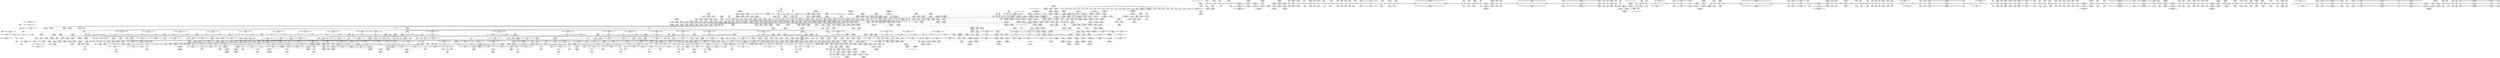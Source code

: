 digraph {
	CE0x45e8f40 [shape=record,shape=Mrecord,label="{CE0x45e8f40|i64*_getelementptr_inbounds_(_2_x_i64_,_2_x_i64_*___llvm_gcov_ctr131,_i64_0,_i64_1)|*Constant*|*SummSource*}"]
	CE0x4667fd0 [shape=record,shape=Mrecord,label="{CE0x4667fd0|rcu_read_unlock:tmp2}"]
	CE0x45ba410 [shape=record,shape=Mrecord,label="{CE0x45ba410|selinux_ptrace_access_check:tmp14|security/selinux/hooks.c,1951|*SummSink*}"]
	CE0x45aad90 [shape=record,shape=Mrecord,label="{CE0x45aad90|current_sid:tmp9|security/selinux/hooks.c,218}"]
	CE0x46cce40 [shape=record,shape=Mrecord,label="{CE0x46cce40|__preempt_count_sub:val|Function::__preempt_count_sub&Arg::val::|*SummSink*}"]
	CE0x459e2e0 [shape=record,shape=Mrecord,label="{CE0x459e2e0|_call_void_mcount()_#3|*SummSink*}"]
	CE0x4636a70 [shape=record,shape=Mrecord,label="{CE0x4636a70|rcu_lock_acquire:tmp5|include/linux/rcupdate.h,418}"]
	CE0x4626de0 [shape=record,shape=Mrecord,label="{CE0x4626de0|task_sid:land.lhs.true2}"]
	CE0x4694c40 [shape=record,shape=Mrecord,label="{CE0x4694c40|i64*_getelementptr_inbounds_(_4_x_i64_,_4_x_i64_*___llvm_gcov_ctr128,_i64_0,_i64_3)|*Constant*|*SummSource*}"]
	CE0x464e9d0 [shape=record,shape=Mrecord,label="{CE0x464e9d0|rcu_read_unlock:tmp20|include/linux/rcupdate.h,933|*SummSink*}"]
	CE0x461e250 [shape=record,shape=Mrecord,label="{CE0x461e250|current_sid:tmp17|security/selinux/hooks.c,218}"]
	CE0x45b71e0 [shape=record,shape=Mrecord,label="{CE0x45b71e0|current_sid:if.end}"]
	CE0x45b6cb0 [shape=record,shape=Mrecord,label="{CE0x45b6cb0|current_sid:land.lhs.true2|*SummSource*}"]
	CE0x465d750 [shape=record,shape=Mrecord,label="{CE0x465d750|i64*_getelementptr_inbounds_(_11_x_i64_,_11_x_i64_*___llvm_gcov_ctr132,_i64_0,_i64_1)|*Constant*|*SummSink*}"]
	CE0x459c6d0 [shape=record,shape=Mrecord,label="{CE0x459c6d0|i64_1|*Constant*}"]
	CE0x46bfc00 [shape=record,shape=Mrecord,label="{CE0x46bfc00|i64*_getelementptr_inbounds_(_4_x_i64_,_4_x_i64_*___llvm_gcov_ctr135,_i64_0,_i64_3)|*Constant*|*SummSource*}"]
	CE0x4622ef0 [shape=record,shape=Mrecord,label="{CE0x4622ef0|__rcu_read_unlock:tmp1}"]
	CE0x46cc610 [shape=record,shape=Mrecord,label="{CE0x46cc610|__preempt_count_add:tmp|*SummSink*}"]
	CE0x464c2b0 [shape=record,shape=Mrecord,label="{CE0x464c2b0|rcu_read_unlock:tmp18|include/linux/rcupdate.h,933|*SummSource*}"]
	CE0x4631f00 [shape=record,shape=Mrecord,label="{CE0x4631f00|i64*_getelementptr_inbounds_(_4_x_i64_,_4_x_i64_*___llvm_gcov_ctr133,_i64_0,_i64_0)|*Constant*|*SummSource*}"]
	CE0x4612230 [shape=record,shape=Mrecord,label="{CE0x4612230|_ret_void,_!dbg_!27717|include/linux/rcupdate.h,419}"]
	CE0x4616700 [shape=record,shape=Mrecord,label="{CE0x4616700|rcu_read_unlock:tmp3|*SummSource*}"]
	CE0x4642390 [shape=record,shape=Mrecord,label="{CE0x4642390|i64*_getelementptr_inbounds_(_13_x_i64_,_13_x_i64_*___llvm_gcov_ctr126,_i64_0,_i64_9)|*Constant*}"]
	CE0x464dcd0 [shape=record,shape=Mrecord,label="{CE0x464dcd0|i64*_getelementptr_inbounds_(_11_x_i64_,_11_x_i64_*___llvm_gcov_ctr132,_i64_0,_i64_9)|*Constant*|*SummSink*}"]
	CE0x45eea90 [shape=record,shape=Mrecord,label="{CE0x45eea90|current_has_perm:call|security/selinux/hooks.c,1542|*SummSink*}"]
	CE0x45be1d0 [shape=record,shape=Mrecord,label="{CE0x45be1d0|_ret_i32_%retval.0,_!dbg_!27728|security/selinux/avc.c,775}"]
	CE0x46f4db0 [shape=record,shape=Mrecord,label="{CE0x46f4db0|__preempt_count_sub:tmp5|./arch/x86/include/asm/preempt.h,77|*SummSource*}"]
	CE0x45bb3a0 [shape=record,shape=Mrecord,label="{CE0x45bb3a0|selinux_ptrace_access_check:call5|security/selinux/hooks.c,1948|*SummSource*}"]
	CE0x45eeb00 [shape=record,shape=Mrecord,label="{CE0x45eeb00|current_sid:tmp14|security/selinux/hooks.c,218|*SummSource*}"]
	CE0x45a47f0 [shape=record,shape=Mrecord,label="{CE0x45a47f0|i64*_getelementptr_inbounds_(_11_x_i64_,_11_x_i64_*___llvm_gcov_ctr125,_i64_0,_i64_0)|*Constant*|*SummSink*}"]
	CE0x462d060 [shape=record,shape=Mrecord,label="{CE0x462d060|_call_void_rcu_read_unlock()_#10,_!dbg_!27748|security/selinux/hooks.c,209|*SummSource*}"]
	CE0x460aab0 [shape=record,shape=Mrecord,label="{CE0x460aab0|task_sid:call|security/selinux/hooks.c,208|*SummSink*}"]
	CE0x46549c0 [shape=record,shape=Mrecord,label="{CE0x46549c0|rcu_lock_acquire:map|Function::rcu_lock_acquire&Arg::map::|*SummSink*}"]
	CE0x45a7980 [shape=record,shape=Mrecord,label="{CE0x45a7980|selinux_ptrace_access_check:tmp5|security/selinux/hooks.c,1942}"]
	CE0x45b2c10 [shape=record,shape=Mrecord,label="{CE0x45b2c10|current_sid:tmp4|security/selinux/hooks.c,218}"]
	CE0x463d220 [shape=record,shape=Mrecord,label="{CE0x463d220|i32_883|*Constant*|*SummSink*}"]
	CE0x46924d0 [shape=record,shape=Mrecord,label="{CE0x46924d0|__preempt_count_sub:tmp6|./arch/x86/include/asm/preempt.h,78|*SummSource*}"]
	CE0x4648e10 [shape=record,shape=Mrecord,label="{CE0x4648e10|i32_1|*Constant*}"]
	CE0x4593d60 [shape=record,shape=Mrecord,label="{CE0x4593d60|i64*_getelementptr_inbounds_(_9_x_i64_,_9_x_i64_*___llvm_gcov_ctr124,_i64_0,_i64_0)|*Constant*|*SummSource*}"]
	CE0x45bd400 [shape=record,shape=Mrecord,label="{CE0x45bd400|i64*_getelementptr_inbounds_(_13_x_i64_,_13_x_i64_*___llvm_gcov_ctr126,_i64_0,_i64_1)|*Constant*|*SummSink*}"]
	CE0x465b500 [shape=record,shape=Mrecord,label="{CE0x465b500|rcu_read_unlock:tmp15|include/linux/rcupdate.h,933|*SummSource*}"]
	CE0x465c6d0 [shape=record,shape=Mrecord,label="{CE0x465c6d0|rcu_read_unlock:call3|include/linux/rcupdate.h,933}"]
	CE0x4624af0 [shape=record,shape=Mrecord,label="{CE0x4624af0|GLOBAL:__preempt_count_sub|*Constant*}"]
	CE0x462bbe0 [shape=record,shape=Mrecord,label="{CE0x462bbe0|task_sid:call7|security/selinux/hooks.c,208|*SummSink*}"]
	CE0x46c6b10 [shape=record,shape=Mrecord,label="{CE0x46c6b10|__rcu_read_unlock:tmp4|include/linux/rcupdate.h,244|*SummSink*}"]
	CE0x3bce070 [shape=record,shape=Mrecord,label="{CE0x3bce070|i32_0|*Constant*|*SummSink*}"]
	CE0x4621520 [shape=record,shape=Mrecord,label="{CE0x4621520|task_sid:tmp15|security/selinux/hooks.c,208}"]
	CE0x45eb940 [shape=record,shape=Mrecord,label="{CE0x45eb940|i64*_getelementptr_inbounds_(_11_x_i64_,_11_x_i64_*___llvm_gcov_ctr125,_i64_0,_i64_8)|*Constant*|*SummSink*}"]
	CE0x461b410 [shape=record,shape=Mrecord,label="{CE0x461b410|rcu_lock_release:map|Function::rcu_lock_release&Arg::map::|*SummSource*}"]
	CE0x45b9170 [shape=record,shape=Mrecord,label="{CE0x45b9170|i64_6|*Constant*|*SummSink*}"]
	CE0x466f120 [shape=record,shape=Mrecord,label="{CE0x466f120|VOIDTB_TE:_CE_112,120_}"]
	CE0x466e4a0 [shape=record,shape=Mrecord,label="{CE0x466e4a0|VOIDTB_TE:_CE_20,24_}"]
	CE0x462fa60 [shape=record,shape=Mrecord,label="{CE0x462fa60|task_sid:tmp3}"]
	CE0x4599470 [shape=record,shape=Mrecord,label="{CE0x4599470|selinux_ptrace_access_check:tmp5|security/selinux/hooks.c,1942|*SummSource*}"]
	CE0x45b6890 [shape=record,shape=Mrecord,label="{CE0x45b6890|i64_2|*Constant*|*SummSink*}"]
	CE0x45b4f70 [shape=record,shape=Mrecord,label="{CE0x45b4f70|selinux_ptrace_access_check:bb|*SummSource*}"]
	CE0x45a3f20 [shape=record,shape=Mrecord,label="{CE0x45a3f20|GLOBAL:current_sid.__warned|Global_var:current_sid.__warned}"]
	CE0x45ee860 [shape=record,shape=Mrecord,label="{CE0x45ee860|current_sid:entry}"]
	CE0x45c7f20 [shape=record,shape=Mrecord,label="{CE0x45c7f20|current_sid:tmp6|security/selinux/hooks.c,218|*SummSink*}"]
	CE0x45a7440 [shape=record,shape=Mrecord,label="{CE0x45a7440|selinux_ptrace_access_check:tobool|security/selinux/hooks.c,1942|*SummSource*}"]
	CE0x466bf90 [shape=record,shape=Mrecord,label="{CE0x466bf90|rcu_read_unlock:call|include/linux/rcupdate.h,933|*SummSink*}"]
	CE0x4613410 [shape=record,shape=Mrecord,label="{CE0x4613410|rcu_read_lock:tmp3|*SummSink*}"]
	CE0x46619c0 [shape=record,shape=Mrecord,label="{CE0x46619c0|rcu_read_unlock:tmp17|include/linux/rcupdate.h,933}"]
	CE0x4653ab0 [shape=record,shape=Mrecord,label="{CE0x4653ab0|GLOBAL:rcu_lock_map|Global_var:rcu_lock_map}"]
	CE0x45c43f0 [shape=record,shape=Mrecord,label="{CE0x45c43f0|__rcu_read_unlock:tmp6|include/linux/rcupdate.h,245|*SummSink*}"]
	CE0x46c5570 [shape=record,shape=Mrecord,label="{CE0x46c5570|rcu_lock_release:tmp3|*SummSource*}"]
	CE0x461c280 [shape=record,shape=Mrecord,label="{CE0x461c280|GLOBAL:__rcu_read_unlock|*Constant*|*SummSource*}"]
	CE0x45ec920 [shape=record,shape=Mrecord,label="{CE0x45ec920|current_sid:tmp|*SummSource*}"]
	CE0x459a430 [shape=record,shape=Mrecord,label="{CE0x459a430|i64_1|*Constant*|*SummSource*}"]
	CE0x45af300 [shape=record,shape=Mrecord,label="{CE0x45af300|get_current:entry|*SummSource*}"]
	CE0x466ad80 [shape=record,shape=Mrecord,label="{CE0x466ad80|rcu_lock_acquire:tmp3|*SummSource*}"]
	CE0x46c1e80 [shape=record,shape=Mrecord,label="{CE0x46c1e80|__preempt_count_add:do.end|*SummSink*}"]
	CE0x46098a0 [shape=record,shape=Mrecord,label="{CE0x46098a0|task_sid:tmp4|*LoadInst*|security/selinux/hooks.c,208|*SummSource*}"]
	CE0x46356b0 [shape=record,shape=Mrecord,label="{CE0x46356b0|rcu_lock_acquire:tmp4|include/linux/rcupdate.h,418}"]
	CE0x4654110 [shape=record,shape=Mrecord,label="{CE0x4654110|rcu_read_lock:tmp2|*SummSink*}"]
	CE0x45b2fb0 [shape=record,shape=Mrecord,label="{CE0x45b2fb0|task_sid:tmp3}"]
	CE0x46088a0 [shape=record,shape=Mrecord,label="{CE0x46088a0|task_sid:real_cred|security/selinux/hooks.c,208|*SummSink*}"]
	CE0x45cfb80 [shape=record,shape=Mrecord,label="{CE0x45cfb80|avc_has_perm:tsid|Function::avc_has_perm&Arg::tsid::|*SummSink*}"]
	CE0x463feb0 [shape=record,shape=Mrecord,label="{CE0x463feb0|current_sid:tobool1|security/selinux/hooks.c,218}"]
	CE0x4602550 [shape=record,shape=Mrecord,label="{CE0x4602550|rcu_read_lock:tmp14|include/linux/rcupdate.h,882|*SummSource*}"]
	CE0x45a1910 [shape=record,shape=Mrecord,label="{CE0x45a1910|selinux_ptrace_access_check:tmp13|security/selinux/hooks.c,1946|*SummSink*}"]
	CE0x45a19a0 [shape=record,shape=Mrecord,label="{CE0x45a19a0|current_sid:bb|*SummSource*}"]
	CE0x4601880 [shape=record,shape=Mrecord,label="{CE0x4601880|rcu_read_unlock:call3|include/linux/rcupdate.h,933|*SummSource*}"]
	CE0x461d230 [shape=record,shape=Mrecord,label="{CE0x461d230|current_sid:land.lhs.true}"]
	CE0x45bedd0 [shape=record,shape=Mrecord,label="{CE0x45bedd0|selinux_ptrace_access_check:call3|security/selinux/hooks.c,1946}"]
	CE0x46c6700 [shape=record,shape=Mrecord,label="{CE0x46c6700|__rcu_read_lock:tmp2|*SummSource*}"]
	CE0x4693150 [shape=record,shape=Mrecord,label="{CE0x4693150|task_sid:real_cred|security/selinux/hooks.c,208}"]
	CE0x4604820 [shape=record,shape=Mrecord,label="{CE0x4604820|current_sid:security|security/selinux/hooks.c,218|*SummSource*}"]
	CE0x4622f60 [shape=record,shape=Mrecord,label="{CE0x4622f60|current_sid:call4|security/selinux/hooks.c,218}"]
	CE0x46e3f70 [shape=record,shape=Mrecord,label="{CE0x46e3f70|__preempt_count_sub:tmp3}"]
	CE0x4620f80 [shape=record,shape=Mrecord,label="{CE0x4620f80|current_sid:tmp19|security/selinux/hooks.c,218}"]
	CE0x466d790 [shape=record,shape=Mrecord,label="{CE0x466d790|task_sid:tmp23|security/selinux/hooks.c,208}"]
	CE0x46532f0 [shape=record,shape=Mrecord,label="{CE0x46532f0|rcu_read_unlock:tmp8|include/linux/rcupdate.h,933|*SummSink*}"]
	CE0x4669a10 [shape=record,shape=Mrecord,label="{CE0x4669a10|_call_void_mcount()_#3|*SummSource*}"]
	CE0x46cbb30 [shape=record,shape=Mrecord,label="{CE0x46cbb30|i64*_getelementptr_inbounds_(_4_x_i64_,_4_x_i64_*___llvm_gcov_ctr129,_i64_0,_i64_1)|*Constant*}"]
	CE0x46e2c80 [shape=record,shape=Mrecord,label="{CE0x46e2c80|i64*_getelementptr_inbounds_(_4_x_i64_,_4_x_i64_*___llvm_gcov_ctr134,_i64_0,_i64_0)|*Constant*}"]
	CE0x459bf40 [shape=record,shape=Mrecord,label="{CE0x459bf40|selinux_ptrace_access_check:tmp|*SummSink*}"]
	CE0x46183d0 [shape=record,shape=Mrecord,label="{CE0x46183d0|rcu_read_unlock:if.end|*SummSink*}"]
	CE0x463ffc0 [shape=record,shape=Mrecord,label="{CE0x463ffc0|i64*_getelementptr_inbounds_(_11_x_i64_,_11_x_i64_*___llvm_gcov_ctr127,_i64_0,_i64_0)|*Constant*|*SummSource*}"]
	CE0x462d7d0 [shape=record,shape=Mrecord,label="{CE0x462d7d0|rcu_read_unlock:entry|*SummSink*}"]
	CE0x45a7250 [shape=record,shape=Mrecord,label="{CE0x45a7250|selinux_ptrace_access_check:call4|security/selinux/hooks.c,1947|*SummSource*}"]
	CE0x4617cc0 [shape=record,shape=Mrecord,label="{CE0x4617cc0|rcu_read_unlock:do.end|*SummSource*}"]
	CE0x464e8a0 [shape=record,shape=Mrecord,label="{CE0x464e8a0|rcu_read_unlock:tmp20|include/linux/rcupdate.h,933|*SummSource*}"]
	CE0x464fd20 [shape=record,shape=Mrecord,label="{CE0x464fd20|task_sid:tobool1|security/selinux/hooks.c,208}"]
	CE0x45bef10 [shape=record,shape=Mrecord,label="{CE0x45bef10|selinux_ptrace_access_check:child|Function::selinux_ptrace_access_check&Arg::child::}"]
	CE0x45bee40 [shape=record,shape=Mrecord,label="{CE0x45bee40|selinux_ptrace_access_check:call3|security/selinux/hooks.c,1946|*SummSource*}"]
	CE0x45f0e30 [shape=record,shape=Mrecord,label="{CE0x45f0e30|current_sid:do.body}"]
	CE0x461ee20 [shape=record,shape=Mrecord,label="{CE0x461ee20|__rcu_read_lock:tmp3|*SummSource*}"]
	CE0x466a990 [shape=record,shape=Mrecord,label="{CE0x466a990|__rcu_read_lock:tmp7|include/linux/rcupdate.h,240}"]
	CE0x46298b0 [shape=record,shape=Mrecord,label="{CE0x46298b0|__rcu_read_unlock:do.end}"]
	CE0x45e9d20 [shape=record,shape=Mrecord,label="{CE0x45e9d20|task_sid:tobool1|security/selinux/hooks.c,208|*SummSource*}"]
	CE0x46c6f90 [shape=record,shape=Mrecord,label="{CE0x46c6f90|i64*_getelementptr_inbounds_(_4_x_i64_,_4_x_i64_*___llvm_gcov_ctr130,_i64_0,_i64_0)|*Constant*|*SummSink*}"]
	CE0x4654030 [shape=record,shape=Mrecord,label="{CE0x4654030|rcu_read_lock:tmp2}"]
	CE0x4635790 [shape=record,shape=Mrecord,label="{CE0x4635790|rcu_lock_acquire:tmp4|include/linux/rcupdate.h,418|*SummSink*}"]
	CE0x459ec10 [shape=record,shape=Mrecord,label="{CE0x459ec10|i64_5|*Constant*|*SummSource*}"]
	CE0x45fab40 [shape=record,shape=Mrecord,label="{CE0x45fab40|i64*_getelementptr_inbounds_(_13_x_i64_,_13_x_i64_*___llvm_gcov_ctr126,_i64_0,_i64_10)|*Constant*}"]
	CE0x4613b30 [shape=record,shape=Mrecord,label="{CE0x4613b30|%struct.task_struct*_(%struct.task_struct**)*_asm_movq_%gs:$_1:P_,$0_,_r,im,_dirflag_,_fpsr_,_flags_}"]
	CE0x46686b0 [shape=record,shape=Mrecord,label="{CE0x46686b0|rcu_read_unlock:tmp13|include/linux/rcupdate.h,933|*SummSource*}"]
	CE0x45bcbc0 [shape=record,shape=Mrecord,label="{CE0x45bcbc0|current_has_perm:tmp3}"]
	CE0x46af940 [shape=record,shape=Mrecord,label="{CE0x46af940|i64*_getelementptr_inbounds_(_4_x_i64_,_4_x_i64_*___llvm_gcov_ctr133,_i64_0,_i64_2)|*Constant*|*SummSource*}"]
	CE0x45f5fe0 [shape=record,shape=Mrecord,label="{CE0x45f5fe0|i64*_getelementptr_inbounds_(_13_x_i64_,_13_x_i64_*___llvm_gcov_ctr126,_i64_0,_i64_12)|*Constant*}"]
	CE0x4617d80 [shape=record,shape=Mrecord,label="{CE0x4617d80|rcu_read_unlock:do.end|*SummSink*}"]
	CE0x466f830 [shape=record,shape=Mrecord,label="{CE0x466f830|selinux_ptrace_access_check:mode|Function::selinux_ptrace_access_check&Arg::mode::|*SummSink*}"]
	CE0x45aafc0 [shape=record,shape=Mrecord,label="{CE0x45aafc0|selinux_ptrace_access_check:call3|security/selinux/hooks.c,1946|*SummSink*}"]
	CE0x46ae740 [shape=record,shape=Mrecord,label="{CE0x46ae740|i64*_getelementptr_inbounds_(_4_x_i64_,_4_x_i64_*___llvm_gcov_ctr134,_i64_0,_i64_1)|*Constant*|*SummSource*}"]
	CE0x45f4c90 [shape=record,shape=Mrecord,label="{CE0x45f4c90|current_sid:tobool1|security/selinux/hooks.c,218|*SummSink*}"]
	CE0x45ec240 [shape=record,shape=Mrecord,label="{CE0x45ec240|_call_void_mcount()_#3}"]
	CE0x4695020 [shape=record,shape=Mrecord,label="{CE0x4695020|i64*_getelementptr_inbounds_(_13_x_i64_,_13_x_i64_*___llvm_gcov_ctr126,_i64_0,_i64_11)|*Constant*}"]
	CE0x46c8740 [shape=record,shape=Mrecord,label="{CE0x46c8740|i32_0|*Constant*}"]
	CE0x461c0d0 [shape=record,shape=Mrecord,label="{CE0x461c0d0|GLOBAL:__rcu_read_unlock|*Constant*|*SummSink*}"]
	CE0x462cce0 [shape=record,shape=Mrecord,label="{CE0x462cce0|_call_void_rcu_read_unlock()_#10,_!dbg_!27748|security/selinux/hooks.c,209|*SummSink*}"]
	CE0x4654a90 [shape=record,shape=Mrecord,label="{CE0x4654a90|rcu_read_lock:call|include/linux/rcupdate.h,882}"]
	CE0x466e550 [shape=record,shape=Mrecord,label="{CE0x466e550|VOIDTB_TE:_CE_24,28_}"]
	CE0x45b2210 [shape=record,shape=Mrecord,label="{CE0x45b2210|task_sid:tmp19|security/selinux/hooks.c,208|*SummSource*}"]
	CE0x459a4e0 [shape=record,shape=Mrecord,label="{CE0x459a4e0|selinux_ptrace_access_check:entry|*SummSource*}"]
	CE0x46067c0 [shape=record,shape=Mrecord,label="{CE0x46067c0|current_sid:tmp24|security/selinux/hooks.c,220|*SummSource*}"]
	CE0x4616bc0 [shape=record,shape=Mrecord,label="{CE0x4616bc0|i64*_getelementptr_inbounds_(_4_x_i64_,_4_x_i64_*___llvm_gcov_ctr128,_i64_0,_i64_0)|*Constant*|*SummSource*}"]
	CE0x4604d60 [shape=record,shape=Mrecord,label="{CE0x4604d60|current_sid:tmp22|security/selinux/hooks.c,218|*SummSource*}"]
	CE0x4654f70 [shape=record,shape=Mrecord,label="{CE0x4654f70|GLOBAL:__llvm_gcov_ctr132|Global_var:__llvm_gcov_ctr132}"]
	CE0x45b8a50 [shape=record,shape=Mrecord,label="{CE0x45b8a50|selinux_ptrace_access_check:tmp9|security/selinux/hooks.c,1945|*SummSource*}"]
	CE0x4662400 [shape=record,shape=Mrecord,label="{CE0x4662400|cred_sid:tmp6|security/selinux/hooks.c,197|*SummSource*}"]
	CE0x46584a0 [shape=record,shape=Mrecord,label="{CE0x46584a0|rcu_read_lock:tmp21|include/linux/rcupdate.h,884|*SummSink*}"]
	CE0x4657480 [shape=record,shape=Mrecord,label="{CE0x4657480|rcu_read_lock:tmp19|include/linux/rcupdate.h,882}"]
	CE0x4694a50 [shape=record,shape=Mrecord,label="{CE0x4694a50|GLOBAL:task_sid.__warned|Global_var:task_sid.__warned}"]
	CE0x4669a80 [shape=record,shape=Mrecord,label="{CE0x4669a80|_call_void_mcount()_#3|*SummSink*}"]
	CE0x46cb820 [shape=record,shape=Mrecord,label="{CE0x46cb820|__preempt_count_add:tmp4|./arch/x86/include/asm/preempt.h,72|*SummSource*}"]
	CE0x46b3380 [shape=record,shape=Mrecord,label="{CE0x46b3380|rcu_lock_release:tmp7|*SummSink*}"]
	CE0x45a05a0 [shape=record,shape=Mrecord,label="{CE0x45a05a0|selinux_ptrace_access_check:tmp10|security/selinux/hooks.c,1945|*SummSink*}"]
	CE0x4662fa0 [shape=record,shape=Mrecord,label="{CE0x4662fa0|i64*_getelementptr_inbounds_(_2_x_i64_,_2_x_i64_*___llvm_gcov_ctr98,_i64_0,_i64_0)|*Constant*|*SummSink*}"]
	CE0x4613160 [shape=record,shape=Mrecord,label="{CE0x4613160|GLOBAL:__llvm_gcov_ctr126|Global_var:__llvm_gcov_ctr126|*SummSource*}"]
	CE0x460c200 [shape=record,shape=Mrecord,label="{CE0x460c200|task_sid:call3|security/selinux/hooks.c,208|*SummSink*}"]
	CE0x45b40e0 [shape=record,shape=Mrecord,label="{CE0x45b40e0|current_sid:do.end|*SummSink*}"]
	CE0x4600880 [shape=record,shape=Mrecord,label="{CE0x4600880|rcu_read_lock:tmp12|include/linux/rcupdate.h,882|*SummSource*}"]
	CE0x4600b70 [shape=record,shape=Mrecord,label="{CE0x4600b70|rcu_read_lock:call3|include/linux/rcupdate.h,882}"]
	CE0x45f8250 [shape=record,shape=Mrecord,label="{CE0x45f8250|_call_void_lockdep_rcu_suspicious(i8*_getelementptr_inbounds_(_25_x_i8_,_25_x_i8_*_.str3,_i32_0,_i32_0),_i32_208,_i8*_getelementptr_inbounds_(_41_x_i8_,_41_x_i8_*_.str44,_i32_0,_i32_0))_#10,_!dbg_!27732|security/selinux/hooks.c,208|*SummSink*}"]
	CE0x46155b0 [shape=record,shape=Mrecord,label="{CE0x46155b0|current_sid:tmp13|security/selinux/hooks.c,218}"]
	CE0x45a3140 [shape=record,shape=Mrecord,label="{CE0x45a3140|task_sid:do.body}"]
	CE0x46d4a90 [shape=record,shape=Mrecord,label="{CE0x46d4a90|__preempt_count_add:tmp6|./arch/x86/include/asm/preempt.h,73}"]
	CE0x45ac0b0 [shape=record,shape=Mrecord,label="{CE0x45ac0b0|_call_void_mcount()_#3}"]
	CE0x46575c0 [shape=record,shape=Mrecord,label="{CE0x46575c0|rcu_read_lock:tmp19|include/linux/rcupdate.h,882|*SummSource*}"]
	CE0x463e270 [shape=record,shape=Mrecord,label="{CE0x463e270|rcu_read_lock:tmp18|include/linux/rcupdate.h,882|*SummSink*}"]
	CE0x4614100 [shape=record,shape=Mrecord,label="{CE0x4614100|task_sid:tmp7|security/selinux/hooks.c,208}"]
	CE0x4649490 [shape=record,shape=Mrecord,label="{CE0x4649490|GLOBAL:rcu_read_lock|*Constant*}"]
	CE0x45eab50 [shape=record,shape=Mrecord,label="{CE0x45eab50|current_sid:tmp8|security/selinux/hooks.c,218|*SummSource*}"]
	CE0x465fa00 [shape=record,shape=Mrecord,label="{CE0x465fa00|current_sid:do.end}"]
	CE0x46e2ee0 [shape=record,shape=Mrecord,label="{CE0x46e2ee0|i64*_getelementptr_inbounds_(_4_x_i64_,_4_x_i64_*___llvm_gcov_ctr134,_i64_0,_i64_0)|*Constant*|*SummSource*}"]
	CE0x46590d0 [shape=record,shape=Mrecord,label="{CE0x46590d0|cred_sid:bb|*SummSource*}"]
	CE0x4659ec0 [shape=record,shape=Mrecord,label="{CE0x4659ec0|cred_sid:sid|security/selinux/hooks.c,197}"]
	CE0x465f190 [shape=record,shape=Mrecord,label="{CE0x465f190|cred_sid:tmp4|*LoadInst*|security/selinux/hooks.c,196}"]
	CE0x45f9920 [shape=record,shape=Mrecord,label="{CE0x45f9920|i64*_getelementptr_inbounds_(_13_x_i64_,_13_x_i64_*___llvm_gcov_ctr126,_i64_0,_i64_9)|*Constant*|*SummSink*}"]
	CE0x45bd600 [shape=record,shape=Mrecord,label="{CE0x45bd600|i64_4|*Constant*|*SummSink*}"]
	CE0x45b3550 [shape=record,shape=Mrecord,label="{CE0x45b3550|cred_sid:tmp1|*SummSource*}"]
	CE0x46102e0 [shape=record,shape=Mrecord,label="{CE0x46102e0|COLLAPSED:_GCMRE___llvm_gcov_ctr131_internal_global_2_x_i64_zeroinitializer:_elem_0:default:}"]
	CE0x463b4b0 [shape=record,shape=Mrecord,label="{CE0x463b4b0|i64*_getelementptr_inbounds_(_11_x_i64_,_11_x_i64_*___llvm_gcov_ctr127,_i64_0,_i64_8)|*Constant*|*SummSource*}"]
	CE0x461c980 [shape=record,shape=Mrecord,label="{CE0x461c980|_ret_void,_!dbg_!27717|include/linux/rcupdate.h,245}"]
	CE0x461f6a0 [shape=record,shape=Mrecord,label="{CE0x461f6a0|current_sid:tmp3}"]
	CE0x4602140 [shape=record,shape=Mrecord,label="{CE0x4602140|rcu_read_lock:tmp13|include/linux/rcupdate.h,882|*SummSource*}"]
	CE0x45a6690 [shape=record,shape=Mrecord,label="{CE0x45a6690|avc_has_perm:tclass|Function::avc_has_perm&Arg::tclass::|*SummSource*}"]
	CE0x45f2a20 [shape=record,shape=Mrecord,label="{CE0x45f2a20|current_sid:tmp11|security/selinux/hooks.c,218}"]
	CE0x45a82f0 [shape=record,shape=Mrecord,label="{CE0x45a82f0|i64*_getelementptr_inbounds_(_9_x_i64_,_9_x_i64_*___llvm_gcov_ctr124,_i64_0,_i64_0)|*Constant*|*SummSink*}"]
	CE0x463dba0 [shape=record,shape=Mrecord,label="{CE0x463dba0|rcu_read_lock:tmp17|include/linux/rcupdate.h,882|*SummSource*}"]
	CE0x465a680 [shape=record,shape=Mrecord,label="{CE0x465a680|rcu_read_unlock:if.then}"]
	CE0x46c5700 [shape=record,shape=Mrecord,label="{CE0x46c5700|_call_void_mcount()_#3}"]
	CE0x45b8130 [shape=record,shape=Mrecord,label="{CE0x45b8130|i64*_getelementptr_inbounds_(_9_x_i64_,_9_x_i64_*___llvm_gcov_ctr124,_i64_0,_i64_6)|*Constant*|*SummSource*}"]
	CE0x45a9470 [shape=record,shape=Mrecord,label="{CE0x45a9470|VOIDTB_TE:_CE_128,136_}"]
	CE0x462c820 [shape=record,shape=Mrecord,label="{CE0x462c820|_ret_i32_%tmp6,_!dbg_!27716|security/selinux/hooks.c,197}"]
	CE0x465afa0 [shape=record,shape=Mrecord,label="{CE0x465afa0|rcu_read_unlock:tmp14|include/linux/rcupdate.h,933|*SummSource*}"]
	CE0x461d7a0 [shape=record,shape=Mrecord,label="{CE0x461d7a0|current_sid:tmp4|security/selinux/hooks.c,218}"]
	CE0x46e2b70 [shape=record,shape=Mrecord,label="{CE0x46e2b70|i64_1|*Constant*}"]
	CE0x4602f60 [shape=record,shape=Mrecord,label="{CE0x4602f60|rcu_read_lock:tmp6|include/linux/rcupdate.h,882|*SummSink*}"]
	CE0x45bb330 [shape=record,shape=Mrecord,label="{CE0x45bb330|i32_(i32,_i32,_i16,_i32,_%struct.common_audit_data*)*_bitcast_(i32_(i32,_i32,_i16,_i32,_%struct.common_audit_data.495*)*_avc_has_perm_to_i32_(i32,_i32,_i16,_i32,_%struct.common_audit_data*)*)|*Constant*}"]
	CE0x45ecae0 [shape=record,shape=Mrecord,label="{CE0x45ecae0|i64_1|*Constant*}"]
	CE0x45c5150 [shape=record,shape=Mrecord,label="{CE0x45c5150|_ret_i32_%call2,_!dbg_!27718|security/selinux/hooks.c,1544}"]
	CE0x4643850 [shape=record,shape=Mrecord,label="{CE0x4643850|i64*_getelementptr_inbounds_(_11_x_i64_,_11_x_i64_*___llvm_gcov_ctr127,_i64_0,_i64_1)|*Constant*|*SummSource*}"]
	CE0x4648d00 [shape=record,shape=Mrecord,label="{CE0x4648d00|__preempt_count_add:entry|*SummSink*}"]
	CE0x4610010 [shape=record,shape=Mrecord,label="{CE0x4610010|task_sid:tmp5|security/selinux/hooks.c,208}"]
	CE0x460d670 [shape=record,shape=Mrecord,label="{CE0x460d670|task_sid:tmp11|security/selinux/hooks.c,208}"]
	CE0x45ecb50 [shape=record,shape=Mrecord,label="{CE0x45ecb50|current_sid:tmp1}"]
	CE0x4609a20 [shape=record,shape=Mrecord,label="{CE0x4609a20|task_sid:tmp4|*LoadInst*|security/selinux/hooks.c,208|*SummSink*}"]
	CE0x4614090 [shape=record,shape=Mrecord,label="{CE0x4614090|task_sid:tmp6|security/selinux/hooks.c,208|*SummSource*}"]
	CE0x460c190 [shape=record,shape=Mrecord,label="{CE0x460c190|task_sid:call3|security/selinux/hooks.c,208|*SummSource*}"]
	CE0x4650f80 [shape=record,shape=Mrecord,label="{CE0x4650f80|i64_3|*Constant*}"]
	CE0x4611770 [shape=record,shape=Mrecord,label="{CE0x4611770|task_sid:tmp5|security/selinux/hooks.c,208|*SummSink*}"]
	CE0x463b7a0 [shape=record,shape=Mrecord,label="{CE0x463b7a0|i64*_getelementptr_inbounds_(_11_x_i64_,_11_x_i64_*___llvm_gcov_ctr127,_i64_0,_i64_8)|*Constant*|*SummSink*}"]
	CE0x46fb180 [shape=record,shape=Mrecord,label="{CE0x46fb180|__preempt_count_add:tmp2}"]
	CE0x4697020 [shape=record,shape=Mrecord,label="{CE0x4697020|task_sid:tmp26|security/selinux/hooks.c,208}"]
	CE0x45947e0 [shape=record,shape=Mrecord,label="{CE0x45947e0|selinux_ptrace_access_check:and|security/selinux/hooks.c,1945}"]
	CE0x45ed960 [shape=record,shape=Mrecord,label="{CE0x45ed960|get_current:tmp4|./arch/x86/include/asm/current.h,14|*SummSink*}"]
	CE0x45d04c0 [shape=record,shape=Mrecord,label="{CE0x45d04c0|selinux_ptrace_access_check:tmp9|security/selinux/hooks.c,1945|*SummSink*}"]
	CE0x463c2a0 [shape=record,shape=Mrecord,label="{CE0x463c2a0|_call_void_lockdep_rcu_suspicious(i8*_getelementptr_inbounds_(_25_x_i8_,_25_x_i8_*_.str45,_i32_0,_i32_0),_i32_883,_i8*_getelementptr_inbounds_(_42_x_i8_,_42_x_i8_*_.str46,_i32_0,_i32_0))_#10,_!dbg_!27728|include/linux/rcupdate.h,882|*SummSink*}"]
	CE0x45b3b30 [shape=record,shape=Mrecord,label="{CE0x45b3b30|current_sid:tmp13|security/selinux/hooks.c,218|*SummSink*}"]
	CE0x4692f10 [shape=record,shape=Mrecord,label="{CE0x4692f10|__rcu_read_lock:tmp5|include/linux/rcupdate.h,239}"]
	CE0x4612ff0 [shape=record,shape=Mrecord,label="{CE0x4612ff0|GLOBAL:__llvm_gcov_ctr126|Global_var:__llvm_gcov_ctr126}"]
	CE0x45971d0 [shape=record,shape=Mrecord,label="{CE0x45971d0|GLOBAL:cap_ptrace_access_check|*Constant*}"]
	CE0x45a4900 [shape=record,shape=Mrecord,label="{CE0x45a4900|COLLAPSED:_GCMRE___llvm_gcov_ctr125_internal_global_11_x_i64_zeroinitializer:_elem_0:default:}"]
	CE0x4601000 [shape=record,shape=Mrecord,label="{CE0x4601000|rcu_read_lock:call3|include/linux/rcupdate.h,882|*SummSink*}"]
	CE0x45edfd0 [shape=record,shape=Mrecord,label="{CE0x45edfd0|i64*_getelementptr_inbounds_(_11_x_i64_,_11_x_i64_*___llvm_gcov_ctr125,_i64_0,_i64_6)|*Constant*|*SummSink*}"]
	CE0x4644e60 [shape=record,shape=Mrecord,label="{CE0x4644e60|rcu_read_lock:if.end|*SummSource*}"]
	CE0x462dfb0 [shape=record,shape=Mrecord,label="{CE0x462dfb0|current_has_perm:bb}"]
	CE0x459c620 [shape=record,shape=Mrecord,label="{CE0x459c620|selinux_ptrace_access_check:tmp8|security/selinux/hooks.c,1945}"]
	CE0x45cdd20 [shape=record,shape=Mrecord,label="{CE0x45cdd20|i64*_getelementptr_inbounds_(_11_x_i64_,_11_x_i64_*___llvm_gcov_ctr125,_i64_0,_i64_9)|*Constant*|*SummSink*}"]
	CE0x4668120 [shape=record,shape=Mrecord,label="{CE0x4668120|current_sid:tmp14|security/selinux/hooks.c,218}"]
	CE0x4622d80 [shape=record,shape=Mrecord,label="{CE0x4622d80|i64*_getelementptr_inbounds_(_4_x_i64_,_4_x_i64_*___llvm_gcov_ctr128,_i64_0,_i64_0)|*Constant*}"]
	CE0x45cf790 [shape=record,shape=Mrecord,label="{CE0x45cf790|avc_has_perm:ssid|Function::avc_has_perm&Arg::ssid::|*SummSource*}"]
	CE0x465ad60 [shape=record,shape=Mrecord,label="{CE0x465ad60|GLOBAL:current_sid.__warned|Global_var:current_sid.__warned}"]
	CE0x45a01b0 [shape=record,shape=Mrecord,label="{CE0x45a01b0|avc_has_perm:ssid|Function::avc_has_perm&Arg::ssid::}"]
	CE0x460a070 [shape=record,shape=Mrecord,label="{CE0x460a070|i64*_getelementptr_inbounds_(_13_x_i64_,_13_x_i64_*___llvm_gcov_ctr126,_i64_0,_i64_0)|*Constant*}"]
	CE0x461aed0 [shape=record,shape=Mrecord,label="{CE0x461aed0|GLOBAL:rcu_lock_release|*Constant*|*SummSource*}"]
	CE0x4636590 [shape=record,shape=Mrecord,label="{CE0x4636590|__rcu_read_unlock:tmp4|include/linux/rcupdate.h,244|*SummSource*}"]
	CE0x4643ef0 [shape=record,shape=Mrecord,label="{CE0x4643ef0|__rcu_read_lock:entry}"]
	CE0x45ce1c0 [shape=record,shape=Mrecord,label="{CE0x45ce1c0|current_sid:tmp17|security/selinux/hooks.c,218|*SummSink*}"]
	CE0x463e0f0 [shape=record,shape=Mrecord,label="{CE0x463e0f0|rcu_read_lock:tmp18|include/linux/rcupdate.h,882|*SummSource*}"]
	CE0x4623b90 [shape=record,shape=Mrecord,label="{CE0x4623b90|task_sid:tmp10|security/selinux/hooks.c,208}"]
	CE0x45b90c0 [shape=record,shape=Mrecord,label="{CE0x45b90c0|i64_6|*Constant*|*SummSource*}"]
	CE0x45cd680 [shape=record,shape=Mrecord,label="{CE0x45cd680|task_sid:tmp26|security/selinux/hooks.c,208}"]
	CE0x45e93a0 [shape=record,shape=Mrecord,label="{CE0x45e93a0|current_sid:tmp1|*SummSink*}"]
	CE0x46e32d0 [shape=record,shape=Mrecord,label="{CE0x46e32d0|i64*_getelementptr_inbounds_(_4_x_i64_,_4_x_i64_*___llvm_gcov_ctr134,_i64_0,_i64_0)|*Constant*|*SummSink*}"]
	CE0x45c4d10 [shape=record,shape=Mrecord,label="{CE0x45c4d10|i32_128|*Constant*|*SummSource*}"]
	CE0x4632c80 [shape=record,shape=Mrecord,label="{CE0x4632c80|i8*_undef|*Constant*|*SummSink*}"]
	CE0x46b3db0 [shape=record,shape=Mrecord,label="{CE0x46b3db0|rcu_lock_release:tmp1|*SummSource*}"]
	CE0x46e2420 [shape=record,shape=Mrecord,label="{CE0x46e2420|_call_void_mcount()_#3|*SummSink*}"]
	CE0x46143e0 [shape=record,shape=Mrecord,label="{CE0x46143e0|i64*_getelementptr_inbounds_(_2_x_i64_,_2_x_i64_*___llvm_gcov_ctr131,_i64_0,_i64_0)|*Constant*|*SummSource*}"]
	CE0x462d3e0 [shape=record,shape=Mrecord,label="{CE0x462d3e0|rcu_read_unlock:entry}"]
	CE0x46b2e70 [shape=record,shape=Mrecord,label="{CE0x46b2e70|rcu_lock_release:tmp6|*SummSink*}"]
	CE0x465c430 [shape=record,shape=Mrecord,label="{CE0x465c430|rcu_read_unlock:tmp12|include/linux/rcupdate.h,933|*SummSource*}"]
	CE0x45f75e0 [shape=record,shape=Mrecord,label="{CE0x45f75e0|i8*_getelementptr_inbounds_(_45_x_i8_,_45_x_i8_*_.str12,_i32_0,_i32_0)|*Constant*|*SummSink*}"]
	CE0x4616e20 [shape=record,shape=Mrecord,label="{CE0x4616e20|__rcu_read_lock:do.end|*SummSource*}"]
	CE0x45a3bc0 [shape=record,shape=Mrecord,label="{CE0x45a3bc0|current_sid:tmp7|security/selinux/hooks.c,218}"]
	CE0x46218a0 [shape=record,shape=Mrecord,label="{CE0x46218a0|current_sid:tmp1}"]
	CE0x45ef9c0 [shape=record,shape=Mrecord,label="{CE0x45ef9c0|task_sid:tmp17|security/selinux/hooks.c,208|*SummSource*}"]
	CE0x463c4b0 [shape=record,shape=Mrecord,label="{CE0x463c4b0|i8*_getelementptr_inbounds_(_25_x_i8_,_25_x_i8_*_.str45,_i32_0,_i32_0)|*Constant*}"]
	CE0x45f4dc0 [shape=record,shape=Mrecord,label="{CE0x45f4dc0|i64_4|*Constant*}"]
	CE0x46c9f10 [shape=record,shape=Mrecord,label="{CE0x46c9f10|__preempt_count_add:tmp3|*SummSink*}"]
	CE0x459ae10 [shape=record,shape=Mrecord,label="{CE0x459ae10|selinux_ptrace_access_check:if.then|*SummSource*}"]
	CE0x45cf1b0 [shape=record,shape=Mrecord,label="{CE0x45cf1b0|current_sid:tmp20|security/selinux/hooks.c,218}"]
	CE0x45f5ae0 [shape=record,shape=Mrecord,label="{CE0x45f5ae0|task_sid:tmp25|security/selinux/hooks.c,208|*SummSink*}"]
	CE0x46916f0 [shape=record,shape=Mrecord,label="{CE0x46916f0|rcu_lock_acquire:tmp3}"]
	CE0x45f51b0 [shape=record,shape=Mrecord,label="{CE0x45f51b0|_ret_void,_!dbg_!27735|include/linux/rcupdate.h,884}"]
	CE0x45e98c0 [shape=record,shape=Mrecord,label="{CE0x45e98c0|current_sid:tmp5|security/selinux/hooks.c,218}"]
	CE0x45ee900 [shape=record,shape=Mrecord,label="{CE0x45ee900|current_has_perm:call|security/selinux/hooks.c,1542|*SummSource*}"]
	CE0x45acee0 [shape=record,shape=Mrecord,label="{CE0x45acee0|_ret_i32_%tmp24,_!dbg_!27742|security/selinux/hooks.c,220|*SummSource*}"]
	CE0x45b3240 [shape=record,shape=Mrecord,label="{CE0x45b3240|_call_void_mcount()_#3|*SummSink*}"]
	CE0x4621060 [shape=record,shape=Mrecord,label="{CE0x4621060|current_sid:tmp20|security/selinux/hooks.c,218}"]
	CE0x45b2580 [shape=record,shape=Mrecord,label="{CE0x45b2580|current_has_perm:tmp1|*SummSink*}"]
	CE0x46464c0 [shape=record,shape=Mrecord,label="{CE0x46464c0|0:_i8,_:_GCMR_rcu_read_unlock.__warned_internal_global_i8_0,_section_.data.unlikely_,_align_1:_elem_0:default:}"]
	CE0x4693e80 [shape=record,shape=Mrecord,label="{CE0x4693e80|__rcu_read_lock:tmp4|include/linux/rcupdate.h,239|*SummSink*}"]
	CE0x462d5b0 [shape=record,shape=Mrecord,label="{CE0x462d5b0|GLOBAL:rcu_read_unlock|*Constant*|*SummSource*}"]
	CE0x463be00 [shape=record,shape=Mrecord,label="{CE0x463be00|_call_void_lockdep_rcu_suspicious(i8*_getelementptr_inbounds_(_25_x_i8_,_25_x_i8_*_.str45,_i32_0,_i32_0),_i32_883,_i8*_getelementptr_inbounds_(_42_x_i8_,_42_x_i8_*_.str46,_i32_0,_i32_0))_#10,_!dbg_!27728|include/linux/rcupdate.h,882|*SummSource*}"]
	CE0x45bbfc0 [shape=record,shape=Mrecord,label="{CE0x45bbfc0|i32_1|*Constant*}"]
	CE0x46c7bd0 [shape=record,shape=Mrecord,label="{CE0x46c7bd0|__rcu_read_unlock:tmp7|include/linux/rcupdate.h,245|*SummSource*}"]
	CE0x45c8b50 [shape=record,shape=Mrecord,label="{CE0x45c8b50|_call_void_lockdep_rcu_suspicious(i8*_getelementptr_inbounds_(_25_x_i8_,_25_x_i8_*_.str3,_i32_0,_i32_0),_i32_218,_i8*_getelementptr_inbounds_(_45_x_i8_,_45_x_i8_*_.str12,_i32_0,_i32_0))_#10,_!dbg_!27727|security/selinux/hooks.c,218|*SummSink*}"]
	CE0x45eaea0 [shape=record,shape=Mrecord,label="{CE0x45eaea0|current_has_perm:tmp|*SummSink*}"]
	CE0x45ce640 [shape=record,shape=Mrecord,label="{CE0x45ce640|current_sid:tmp18|security/selinux/hooks.c,218|*SummSource*}"]
	CE0x463b030 [shape=record,shape=Mrecord,label="{CE0x463b030|rcu_read_lock:tmp16|include/linux/rcupdate.h,882|*SummSink*}"]
	CE0x46077d0 [shape=record,shape=Mrecord,label="{CE0x46077d0|i32_77|*Constant*|*SummSink*}"]
	CE0x4622ba0 [shape=record,shape=Mrecord,label="{CE0x4622ba0|i64*_getelementptr_inbounds_(_4_x_i64_,_4_x_i64_*___llvm_gcov_ctr128,_i64_0,_i64_1)|*Constant*}"]
	CE0x4639410 [shape=record,shape=Mrecord,label="{CE0x4639410|GLOBAL:rcu_read_unlock.__warned|Global_var:rcu_read_unlock.__warned|*SummSource*}"]
	CE0x45a1200 [shape=record,shape=Mrecord,label="{CE0x45a1200|current_has_perm:tmp3|*SummSource*}"]
	CE0x4649420 [shape=record,shape=Mrecord,label="{CE0x4649420|_call_void_mcount()_#3}"]
	CE0x46c7000 [shape=record,shape=Mrecord,label="{CE0x46c7000|rcu_lock_acquire:tmp}"]
	CE0x45f1ac0 [shape=record,shape=Mrecord,label="{CE0x45f1ac0|rcu_read_lock:entry|*SummSource*}"]
	CE0x4605a00 [shape=record,shape=Mrecord,label="{CE0x4605a00|current_sid:sid|security/selinux/hooks.c,220|*SummSource*}"]
	CE0x45b64e0 [shape=record,shape=Mrecord,label="{CE0x45b64e0|GLOBAL:__llvm_gcov_ctr124|Global_var:__llvm_gcov_ctr124|*SummSource*}"]
	CE0x46ccd30 [shape=record,shape=Mrecord,label="{CE0x46ccd30|__preempt_count_sub:val|Function::__preempt_count_sub&Arg::val::|*SummSource*}"]
	CE0x46976f0 [shape=record,shape=Mrecord,label="{CE0x46976f0|i64*_getelementptr_inbounds_(_4_x_i64_,_4_x_i64_*___llvm_gcov_ctr134,_i64_0,_i64_1)|*Constant*|*SummSink*}"]
	CE0x45a13c0 [shape=record,shape=Mrecord,label="{CE0x45a13c0|_call_void_mcount()_#3}"]
	CE0x460e580 [shape=record,shape=Mrecord,label="{CE0x460e580|task_sid:call3|security/selinux/hooks.c,208}"]
	CE0x460e4f0 [shape=record,shape=Mrecord,label="{CE0x460e4f0|task_sid:tmp12|security/selinux/hooks.c,208|*SummSink*}"]
	CE0x45b3330 [shape=record,shape=Mrecord,label="{CE0x45b3330|current_sid:call|security/selinux/hooks.c,218|*SummSource*}"]
	CE0x461cfd0 [shape=record,shape=Mrecord,label="{CE0x461cfd0|current_sid:do.body}"]
	CE0x45f9f70 [shape=record,shape=Mrecord,label="{CE0x45f9f70|task_sid:tmp20|security/selinux/hooks.c,208}"]
	CE0x45eca50 [shape=record,shape=Mrecord,label="{CE0x45eca50|current_sid:tmp|*SummSink*}"]
	CE0x4619570 [shape=record,shape=Mrecord,label="{CE0x4619570|rcu_read_unlock:tmp21|include/linux/rcupdate.h,935|*SummSource*}"]
	CE0x4616890 [shape=record,shape=Mrecord,label="{CE0x4616890|_call_void_mcount()_#3}"]
	CE0x45ad530 [shape=record,shape=Mrecord,label="{CE0x45ad530|selinux_ptrace_access_check:and|security/selinux/hooks.c,1945|*SummSource*}"]
	CE0x46c8050 [shape=record,shape=Mrecord,label="{CE0x46c8050|__preempt_count_add:do.body|*SummSource*}"]
	CE0x45cca60 [shape=record,shape=Mrecord,label="{CE0x45cca60|task_sid:tmp23|security/selinux/hooks.c,208|*SummSink*}"]
	CE0x46bfc70 [shape=record,shape=Mrecord,label="{CE0x46bfc70|i64*_getelementptr_inbounds_(_4_x_i64_,_4_x_i64_*___llvm_gcov_ctr135,_i64_0,_i64_3)|*Constant*|*SummSink*}"]
	CE0x46454c0 [shape=record,shape=Mrecord,label="{CE0x46454c0|get_current:tmp|*SummSource*}"]
	CE0x45b6400 [shape=record,shape=Mrecord,label="{CE0x45b6400|GLOBAL:__llvm_gcov_ctr124|Global_var:__llvm_gcov_ctr124}"]
	CE0x46170e0 [shape=record,shape=Mrecord,label="{CE0x46170e0|rcu_read_unlock:tmp16|include/linux/rcupdate.h,933|*SummSource*}"]
	CE0x464d610 [shape=record,shape=Mrecord,label="{CE0x464d610|i8*_getelementptr_inbounds_(_44_x_i8_,_44_x_i8_*_.str47,_i32_0,_i32_0)|*Constant*|*SummSource*}"]
	CE0x4610820 [shape=record,shape=Mrecord,label="{CE0x4610820|task_sid:do.end|*SummSource*}"]
	CE0x46cc100 [shape=record,shape=Mrecord,label="{CE0x46cc100|__rcu_read_unlock:tmp5|include/linux/rcupdate.h,244|*SummSource*}"]
	CE0x3bcb040 [shape=record,shape=Mrecord,label="{CE0x3bcb040|selinux_ptrace_access_check:tmp3|security/selinux/hooks.c,1942}"]
	CE0x461b820 [shape=record,shape=Mrecord,label="{CE0x461b820|_ret_void,_!dbg_!27717|include/linux/rcupdate.h,424}"]
	CE0x463fc90 [shape=record,shape=Mrecord,label="{CE0x463fc90|current_sid:tmp8|security/selinux/hooks.c,218}"]
	CE0x4656b80 [shape=record,shape=Mrecord,label="{CE0x4656b80|rcu_read_lock:tmp10|include/linux/rcupdate.h,882|*SummSource*}"]
	CE0x46e4ae0 [shape=record,shape=Mrecord,label="{CE0x46e4ae0|__preempt_count_sub:tmp1|*SummSink*}"]
	CE0x465add0 [shape=record,shape=Mrecord,label="{CE0x465add0|current_sid:tmp7|security/selinux/hooks.c,218}"]
	CE0x45e9a40 [shape=record,shape=Mrecord,label="{CE0x45e9a40|current_sid:tmp6|security/selinux/hooks.c,218}"]
	CE0x465c970 [shape=record,shape=Mrecord,label="{CE0x465c970|rcu_lock_release:tmp|*SummSource*}"]
	CE0x4649160 [shape=record,shape=Mrecord,label="{CE0x4649160|i64*_getelementptr_inbounds_(_11_x_i64_,_11_x_i64_*___llvm_gcov_ctr125,_i64_0,_i64_9)|*Constant*}"]
	CE0x46215f0 [shape=record,shape=Mrecord,label="{CE0x46215f0|task_sid:tmp16|security/selinux/hooks.c,208}"]
	CE0x45ea360 [shape=record,shape=Mrecord,label="{CE0x45ea360|_call_void_mcount()_#3}"]
	CE0x46006d0 [shape=record,shape=Mrecord,label="{CE0x46006d0|rcu_read_lock:tmp12|include/linux/rcupdate.h,882}"]
	CE0x45cf140 [shape=record,shape=Mrecord,label="{CE0x45cf140|current_sid:tmp19|security/selinux/hooks.c,218|*SummSink*}"]
	CE0x4612b90 [shape=record,shape=Mrecord,label="{CE0x4612b90|rcu_read_lock:do.body|*SummSource*}"]
	CE0x45f7e30 [shape=record,shape=Mrecord,label="{CE0x45f7e30|i64*_getelementptr_inbounds_(_2_x_i64_,_2_x_i64_*___llvm_gcov_ctr136,_i64_0,_i64_0)|*Constant*|*SummSink*}"]
	CE0x45a5b20 [shape=record,shape=Mrecord,label="{CE0x45a5b20|selinux_ptrace_access_check:tmp15|security/selinux/hooks.c,1951|*SummSink*}"]
	CE0x4662c30 [shape=record,shape=Mrecord,label="{CE0x4662c30|GLOBAL:rcu_read_lock.__warned|Global_var:rcu_read_lock.__warned|*SummSink*}"]
	CE0x461c630 [shape=record,shape=Mrecord,label="{CE0x461c630|current_sid:land.lhs.true2}"]
	CE0x460ff40 [shape=record,shape=Mrecord,label="{CE0x460ff40|task_sid:tobool|security/selinux/hooks.c,208|*SummSink*}"]
	CE0x4661f10 [shape=record,shape=Mrecord,label="{CE0x4661f10|i64*_getelementptr_inbounds_(_4_x_i64_,_4_x_i64_*___llvm_gcov_ctr128,_i64_0,_i64_2)|*Constant*}"]
	CE0x45d0290 [shape=record,shape=Mrecord,label="{CE0x45d0290|selinux_ptrace_access_check:tmp9|security/selinux/hooks.c,1945}"]
	CE0x45ea990 [shape=record,shape=Mrecord,label="{CE0x45ea990|0:_i8,_:_GCMR_current_sid.__warned_internal_global_i8_0,_section_.data.unlikely_,_align_1:_elem_0:default:}"]
	CE0x46c7460 [shape=record,shape=Mrecord,label="{CE0x46c7460|_call_void_mcount()_#3|*SummSource*}"]
	CE0x45b9370 [shape=record,shape=Mrecord,label="{CE0x45b9370|task_sid:tmp15|security/selinux/hooks.c,208}"]
	CE0x46c70e0 [shape=record,shape=Mrecord,label="{CE0x46c70e0|rcu_lock_acquire:tmp|*SummSource*}"]
	CE0x45b5ac0 [shape=record,shape=Mrecord,label="{CE0x45b5ac0|GLOBAL:lockdep_rcu_suspicious|*Constant*|*SummSource*}"]
	CE0x45cdd90 [shape=record,shape=Mrecord,label="{CE0x45cdd90|current_sid:tmp17|security/selinux/hooks.c,218}"]
	CE0x45cd420 [shape=record,shape=Mrecord,label="{CE0x45cd420|i64*_getelementptr_inbounds_(_13_x_i64_,_13_x_i64_*___llvm_gcov_ctr126,_i64_0,_i64_11)|*Constant*|*SummSink*}"]
	CE0x464efb0 [shape=record,shape=Mrecord,label="{CE0x464efb0|i64*_getelementptr_inbounds_(_11_x_i64_,_11_x_i64_*___llvm_gcov_ctr132,_i64_0,_i64_10)|*Constant*}"]
	CE0x4623780 [shape=record,shape=Mrecord,label="{CE0x4623780|i64*_getelementptr_inbounds_(_11_x_i64_,_11_x_i64_*___llvm_gcov_ctr125,_i64_0,_i64_0)|*Constant*}"]
	CE0x45ad9d0 [shape=record,shape=Mrecord,label="{CE0x45ad9d0|i64_4|*Constant*|*SummSource*}"]
	CE0x45b2920 [shape=record,shape=Mrecord,label="{CE0x45b2920|i64_3|*Constant*|*SummSource*}"]
	CE0x46d7ab0 [shape=record,shape=Mrecord,label="{CE0x46d7ab0|__preempt_count_sub:do.end|*SummSink*}"]
	CE0x45a0530 [shape=record,shape=Mrecord,label="{CE0x45a0530|selinux_ptrace_access_check:tmp10|security/selinux/hooks.c,1945|*SummSource*}"]
	CE0x466e6b0 [shape=record,shape=Mrecord,label="{CE0x466e6b0|VOIDTB_TE:_CE_32,36_}"]
	CE0x4622890 [shape=record,shape=Mrecord,label="{CE0x4622890|current_sid:tmp21|security/selinux/hooks.c,218}"]
	CE0x45cc710 [shape=record,shape=Mrecord,label="{CE0x45cc710|task_sid:tmp23|security/selinux/hooks.c,208|*SummSource*}"]
	CE0x46d0e60 [shape=record,shape=Mrecord,label="{CE0x46d0e60|i64*_getelementptr_inbounds_(_4_x_i64_,_4_x_i64_*___llvm_gcov_ctr135,_i64_0,_i64_1)|*Constant*|*SummSink*}"]
	CE0x464c060 [shape=record,shape=Mrecord,label="{CE0x464c060|rcu_read_unlock:tmp18|include/linux/rcupdate.h,933}"]
	CE0x45b1e80 [shape=record,shape=Mrecord,label="{CE0x45b1e80|task_sid:tmp18|security/selinux/hooks.c,208|*SummSink*}"]
	CE0x4636bf0 [shape=record,shape=Mrecord,label="{CE0x4636bf0|rcu_lock_acquire:tmp5|include/linux/rcupdate.h,418|*SummSource*}"]
	CE0x4601b20 [shape=record,shape=Mrecord,label="{CE0x4601b20|rcu_read_unlock:tmp13|include/linux/rcupdate.h,933}"]
	CE0x45eef30 [shape=record,shape=Mrecord,label="{CE0x45eef30|i1_true|*Constant*|*SummSource*}"]
	CE0x4594050 [shape=record,shape=Mrecord,label="{CE0x4594050|selinux_ptrace_access_check:if.then|*SummSink*}"]
	CE0x45cd320 [shape=record,shape=Mrecord,label="{CE0x45cd320|i64*_getelementptr_inbounds_(_13_x_i64_,_13_x_i64_*___llvm_gcov_ctr126,_i64_0,_i64_11)|*Constant*|*SummSource*}"]
	CE0x45ba890 [shape=record,shape=Mrecord,label="{CE0x45ba890|selinux_ptrace_access_check:tmp15|security/selinux/hooks.c,1951}"]
	CE0x45c17c0 [shape=record,shape=Mrecord,label="{CE0x45c17c0|task_sid:tmp9|security/selinux/hooks.c,208}"]
	CE0x4625fb0 [shape=record,shape=Mrecord,label="{CE0x4625fb0|task_sid:tmp20|security/selinux/hooks.c,208}"]
	CE0x45a2f30 [shape=record,shape=Mrecord,label="{CE0x45a2f30|task_sid:do.end6|*SummSource*}"]
	CE0x4653160 [shape=record,shape=Mrecord,label="{CE0x4653160|current_sid:tobool|security/selinux/hooks.c,218}"]
	CE0x460bbf0 [shape=record,shape=Mrecord,label="{CE0x460bbf0|rcu_read_lock:bb}"]
	CE0x46466b0 [shape=record,shape=Mrecord,label="{CE0x46466b0|i1_true|*Constant*}"]
	CE0x46693d0 [shape=record,shape=Mrecord,label="{CE0x46693d0|rcu_read_unlock:tmp7|include/linux/rcupdate.h,933|*SummSink*}"]
	CE0x46039c0 [shape=record,shape=Mrecord,label="{CE0x46039c0|get_current:tmp3|*SummSink*}"]
	CE0x4652dc0 [shape=record,shape=Mrecord,label="{CE0x4652dc0|i32_0|*Constant*}"]
	CE0x4693910 [shape=record,shape=Mrecord,label="{CE0x4693910|rcu_lock_acquire:tmp1|*SummSource*}"]
	CE0x4603a80 [shape=record,shape=Mrecord,label="{CE0x4603a80|_call_void_mcount()_#3}"]
	CE0x46ed340 [shape=record,shape=Mrecord,label="{CE0x46ed340|i64_1|*Constant*}"]
	CE0x45b28b0 [shape=record,shape=Mrecord,label="{CE0x45b28b0|i64_3|*Constant*}"]
	CE0x45bf040 [shape=record,shape=Mrecord,label="{CE0x45bf040|i64*_getelementptr_inbounds_(_9_x_i64_,_9_x_i64_*___llvm_gcov_ctr124,_i64_0,_i64_7)|*Constant*}"]
	CE0x4645a40 [shape=record,shape=Mrecord,label="{CE0x4645a40|rcu_read_unlock:tmp|*SummSource*}"]
	CE0x46234b0 [shape=record,shape=Mrecord,label="{CE0x46234b0|task_sid:tmp19|security/selinux/hooks.c,208}"]
	CE0x45f0710 [shape=record,shape=Mrecord,label="{CE0x45f0710|current_sid:tmp8|security/selinux/hooks.c,218|*SummSink*}"]
	CE0x46ee570 [shape=record,shape=Mrecord,label="{CE0x46ee570|__preempt_count_sub:tmp7|./arch/x86/include/asm/preempt.h,78|*SummSink*}"]
	CE0x462c250 [shape=record,shape=Mrecord,label="{CE0x462c250|cred_sid:entry|*SummSource*}"]
	CE0x463f1c0 [shape=record,shape=Mrecord,label="{CE0x463f1c0|rcu_read_unlock:land.lhs.true2|*SummSource*}"]
	CE0x46ee940 [shape=record,shape=Mrecord,label="{CE0x46ee940|__preempt_count_sub:bb}"]
	CE0x461a880 [shape=record,shape=Mrecord,label="{CE0x461a880|rcu_lock_release:entry}"]
	CE0x462cbb0 [shape=record,shape=Mrecord,label="{CE0x462cbb0|_ret_i32_%tmp6,_!dbg_!27716|security/selinux/hooks.c,197|*SummSink*}"]
	CE0x466f940 [shape=record,shape=Mrecord,label="{CE0x466f940|i32_0|*Constant*}"]
	CE0x45a1600 [shape=record,shape=Mrecord,label="{CE0x45a1600|selinux_ptrace_access_check:tmp13|security/selinux/hooks.c,1946}"]
	CE0x45ef690 [shape=record,shape=Mrecord,label="{CE0x45ef690|i64*_getelementptr_inbounds_(_13_x_i64_,_13_x_i64_*___llvm_gcov_ctr126,_i64_0,_i64_8)|*Constant*}"]
	CE0x4617a80 [shape=record,shape=Mrecord,label="{CE0x4617a80|i8*_getelementptr_inbounds_(_25_x_i8_,_25_x_i8_*_.str3,_i32_0,_i32_0)|*Constant*}"]
	CE0x4623850 [shape=record,shape=Mrecord,label="{CE0x4623850|current_sid:tmp}"]
	CE0x460ce70 [shape=record,shape=Mrecord,label="{CE0x460ce70|cred_sid:tmp4|*LoadInst*|security/selinux/hooks.c,196|*SummSource*}"]
	CE0x46d45e0 [shape=record,shape=Mrecord,label="{CE0x46d45e0|__preempt_count_add:do.end|*SummSource*}"]
	CE0x4634590 [shape=record,shape=Mrecord,label="{CE0x4634590|i32_0|*Constant*}"]
	CE0x45c4910 [shape=record,shape=Mrecord,label="{CE0x45c4910|current_has_perm:entry|*SummSink*}"]
	CE0x462b680 [shape=record,shape=Mrecord,label="{CE0x462b680|task_sid:tmp27|security/selinux/hooks.c,208|*SummSink*}"]
	CE0x4647b00 [shape=record,shape=Mrecord,label="{CE0x4647b00|i64*_getelementptr_inbounds_(_11_x_i64_,_11_x_i64_*___llvm_gcov_ctr132,_i64_0,_i64_0)|*Constant*|*SummSource*}"]
	CE0x45f43b0 [shape=record,shape=Mrecord,label="{CE0x45f43b0|i64*_getelementptr_inbounds_(_11_x_i64_,_11_x_i64_*___llvm_gcov_ctr125,_i64_0,_i64_6)|*Constant*}"]
	CE0x4650490 [shape=record,shape=Mrecord,label="{CE0x4650490|rcu_read_unlock:tmp11|include/linux/rcupdate.h,933|*SummSource*}"]
	CE0x45c80b0 [shape=record,shape=Mrecord,label="{CE0x45c80b0|task_sid:tmp1}"]
	CE0x4613d50 [shape=record,shape=Mrecord,label="{CE0x4613d50|%struct.task_struct*_(%struct.task_struct**)*_asm_movq_%gs:$_1:P_,$0_,_r,im,_dirflag_,_fpsr_,_flags_|*SummSink*}"]
	CE0x45b97e0 [shape=record,shape=Mrecord,label="{CE0x45b97e0|task_sid:tmp16|security/selinux/hooks.c,208}"]
	CE0x46aee50 [shape=record,shape=Mrecord,label="{CE0x46aee50|__preempt_count_sub:entry|*SummSource*}"]
	CE0x460a950 [shape=record,shape=Mrecord,label="{CE0x460a950|task_sid:call|security/selinux/hooks.c,208|*SummSource*}"]
	CE0x4647080 [shape=record,shape=Mrecord,label="{CE0x4647080|GLOBAL:__preempt_count_add|*Constant*|*SummSource*}"]
	CE0x4602840 [shape=record,shape=Mrecord,label="{CE0x4602840|rcu_read_lock:tmp15|include/linux/rcupdate.h,882}"]
	CE0x4636230 [shape=record,shape=Mrecord,label="{CE0x4636230|_call_void_lock_acquire(%struct.lockdep_map*_%map,_i32_0,_i32_0,_i32_2,_i32_0,_%struct.lockdep_map*_null,_i64_ptrtoint_(i8*_blockaddress(_rcu_lock_acquire,_%__here)_to_i64))_#10,_!dbg_!27716|include/linux/rcupdate.h,418|*SummSink*}"]
	CE0x45be670 [shape=record,shape=Mrecord,label="{CE0x45be670|_ret_i32_%retval.0,_!dbg_!27728|security/selinux/avc.c,775|*SummSink*}"]
	CE0x45ef600 [shape=record,shape=Mrecord,label="{CE0x45ef600|task_sid:tmp16|security/selinux/hooks.c,208|*SummSink*}"]
	CE0x46c8aa0 [shape=record,shape=Mrecord,label="{CE0x46c8aa0|__rcu_read_unlock:tmp3|*SummSource*}"]
	CE0x4662220 [shape=record,shape=Mrecord,label="{CE0x4662220|cred_sid:tmp6|security/selinux/hooks.c,197}"]
	CE0x45f7c70 [shape=record,shape=Mrecord,label="{CE0x45f7c70|i64*_getelementptr_inbounds_(_2_x_i64_,_2_x_i64_*___llvm_gcov_ctr136,_i64_0,_i64_0)|*Constant*|*SummSource*}"]
	CE0x4653940 [shape=record,shape=Mrecord,label="{CE0x4653940|rcu_lock_acquire:entry|*SummSource*}"]
	CE0x4661a30 [shape=record,shape=Mrecord,label="{CE0x4661a30|rcu_read_unlock:tmp17|include/linux/rcupdate.h,933|*SummSource*}"]
	CE0x4669640 [shape=record,shape=Mrecord,label="{CE0x4669640|current_sid:tmp11|security/selinux/hooks.c,218}"]
	CE0x45a83f0 [shape=record,shape=Mrecord,label="{CE0x45a83f0|selinux_ptrace_access_check:retval.0|*SummSource*}"]
	CE0x46456d0 [shape=record,shape=Mrecord,label="{CE0x46456d0|get_current:tmp}"]
	CE0x46145e0 [shape=record,shape=Mrecord,label="{CE0x46145e0|cred_sid:tmp}"]
	CE0x45ce150 [shape=record,shape=Mrecord,label="{CE0x45ce150|current_sid:tmp17|security/selinux/hooks.c,218|*SummSource*}"]
	CE0x46aed50 [shape=record,shape=Mrecord,label="{CE0x46aed50|GLOBAL:__preempt_count_sub|*Constant*|*SummSink*}"]
	CE0x460c990 [shape=record,shape=Mrecord,label="{CE0x460c990|i64_4|*Constant*}"]
	CE0x461bd60 [shape=record,shape=Mrecord,label="{CE0x461bd60|_call_void___rcu_read_unlock()_#10,_!dbg_!27734|include/linux/rcupdate.h,937|*SummSink*}"]
	CE0x461f4c0 [shape=record,shape=Mrecord,label="{CE0x461f4c0|i8*_getelementptr_inbounds_(_41_x_i8_,_41_x_i8_*_.str44,_i32_0,_i32_0)|*Constant*}"]
	CE0x45f2ef0 [shape=record,shape=Mrecord,label="{CE0x45f2ef0|GLOBAL:rcu_read_lock|*Constant*}"]
	CE0x460b1d0 [shape=record,shape=Mrecord,label="{CE0x460b1d0|task_sid:entry}"]
	CE0x4694f20 [shape=record,shape=Mrecord,label="{CE0x4694f20|task_sid:tmp24|security/selinux/hooks.c,208}"]
	CE0x4605e00 [shape=record,shape=Mrecord,label="{CE0x4605e00|0:_i32,_4:_i32,_8:_i32,_12:_i32,_:_CMRE_4,8_|*MultipleSource*|security/selinux/hooks.c,218|security/selinux/hooks.c,218|security/selinux/hooks.c,220}"]
	CE0x463cb20 [shape=record,shape=Mrecord,label="{CE0x463cb20|i8*_getelementptr_inbounds_(_25_x_i8_,_25_x_i8_*_.str45,_i32_0,_i32_0)|*Constant*|*SummSink*}"]
	CE0x465e850 [shape=record,shape=Mrecord,label="{CE0x465e850|rcu_read_lock:tmp6|include/linux/rcupdate.h,882}"]
	CE0x45f11c0 [shape=record,shape=Mrecord,label="{CE0x45f11c0|current_has_perm:tmp}"]
	CE0x45b1790 [shape=record,shape=Mrecord,label="{CE0x45b1790|task_sid:tmp18|security/selinux/hooks.c,208}"]
	CE0x4611610 [shape=record,shape=Mrecord,label="{CE0x4611610|task_sid:tmp5|security/selinux/hooks.c,208|*SummSource*}"]
	CE0x46d59e0 [shape=record,shape=Mrecord,label="{CE0x46d59e0|__preempt_count_add:tmp7|./arch/x86/include/asm/preempt.h,73|*SummSource*}"]
	CE0x45f5250 [shape=record,shape=Mrecord,label="{CE0x45f5250|_ret_void,_!dbg_!27735|include/linux/rcupdate.h,884|*SummSource*}"]
	CE0x45e8cb0 [shape=record,shape=Mrecord,label="{CE0x45e8cb0|i64*_getelementptr_inbounds_(_2_x_i64_,_2_x_i64_*___llvm_gcov_ctr131,_i64_0,_i64_1)|*Constant*}"]
	CE0x45f1850 [shape=record,shape=Mrecord,label="{CE0x45f1850|current_sid:tmp10|security/selinux/hooks.c,218|*SummSink*}"]
	CE0x45ced70 [shape=record,shape=Mrecord,label="{CE0x45ced70|current_sid:tmp19|security/selinux/hooks.c,218|*SummSource*}"]
	CE0x46b21e0 [shape=record,shape=Mrecord,label="{CE0x46b21e0|i64*_getelementptr_inbounds_(_4_x_i64_,_4_x_i64_*___llvm_gcov_ctr133,_i64_0,_i64_3)|*Constant*}"]
	CE0x4690fd0 [shape=record,shape=Mrecord,label="{CE0x4690fd0|__rcu_read_lock:tmp1|*SummSource*}"]
	CE0x46e1550 [shape=record,shape=Mrecord,label="{CE0x46e1550|__preempt_count_sub:tmp3|*SummSource*}"]
	CE0x45a9ae0 [shape=record,shape=Mrecord,label="{CE0x45a9ae0|_ret_i32_%tmp24,_!dbg_!27742|security/selinux/hooks.c,220|*SummSink*}"]
	CE0x45b77c0 [shape=record,shape=Mrecord,label="{CE0x45b77c0|selinux_ptrace_access_check:tmp11|security/selinux/hooks.c,1945|*SummSource*}"]
	CE0x46041c0 [shape=record,shape=Mrecord,label="{CE0x46041c0|i32_22|*Constant*|*SummSource*}"]
	CE0x46b1970 [shape=record,shape=Mrecord,label="{CE0x46b1970|GLOBAL:lock_release|*Constant*}"]
	CE0x46578f0 [shape=record,shape=Mrecord,label="{CE0x46578f0|rcu_read_lock:tmp20|include/linux/rcupdate.h,882|*SummSource*}"]
	CE0x45dcfc0 [shape=record,shape=Mrecord,label="{CE0x45dcfc0|i64*_getelementptr_inbounds_(_4_x_i64_,_4_x_i64_*___llvm_gcov_ctr128,_i64_0,_i64_1)|*Constant*|*SummSource*}"]
	CE0x460f850 [shape=record,shape=Mrecord,label="{CE0x460f850|_call_void_mcount()_#3}"]
	CE0x46485c0 [shape=record,shape=Mrecord,label="{CE0x46485c0|rcu_read_unlock:tmp4|include/linux/rcupdate.h,933}"]
	CE0x4628da0 [shape=record,shape=Mrecord,label="{CE0x4628da0|GLOBAL:lock_acquire|*Constant*|*SummSink*}"]
	CE0x45eb120 [shape=record,shape=Mrecord,label="{CE0x45eb120|i64*_getelementptr_inbounds_(_11_x_i64_,_11_x_i64_*___llvm_gcov_ctr125,_i64_0,_i64_1)|*Constant*|*SummSource*}"]
	CE0x45c1d90 [shape=record,shape=Mrecord,label="{CE0x45c1d90|task_sid:task|Function::task_sid&Arg::task::}"]
	CE0x4647340 [shape=record,shape=Mrecord,label="{CE0x4647340|GLOBAL:rcu_read_unlock.__warned|Global_var:rcu_read_unlock.__warned|*SummSink*}"]
	CE0x45b2d30 [shape=record,shape=Mrecord,label="{CE0x45b2d30|task_sid:tmp2|*SummSource*}"]
	CE0x465c1f0 [shape=record,shape=Mrecord,label="{CE0x465c1f0|rcu_read_unlock:tmp12|include/linux/rcupdate.h,933}"]
	CE0x45b2da0 [shape=record,shape=Mrecord,label="{CE0x45b2da0|task_sid:tmp2|*SummSink*}"]
	CE0x45ff530 [shape=record,shape=Mrecord,label="{CE0x45ff530|i64*_getelementptr_inbounds_(_4_x_i64_,_4_x_i64_*___llvm_gcov_ctr130,_i64_0,_i64_3)|*Constant*|*SummSource*}"]
	CE0x45f0ab0 [shape=record,shape=Mrecord,label="{CE0x45f0ab0|_call_void_rcu_read_lock()_#10,_!dbg_!27712|security/selinux/hooks.c,207}"]
	CE0x4594680 [shape=record,shape=Mrecord,label="{CE0x4594680|selinux_ptrace_access_check:tmp}"]
	CE0x463fae0 [shape=record,shape=Mrecord,label="{CE0x463fae0|i64*_getelementptr_inbounds_(_2_x_i64_,_2_x_i64_*___llvm_gcov_ctr98,_i64_0,_i64_0)|*Constant*|*SummSource*}"]
	CE0x46c0460 [shape=record,shape=Mrecord,label="{CE0x46c0460|i64*_getelementptr_inbounds_(_4_x_i64_,_4_x_i64_*___llvm_gcov_ctr135,_i64_0,_i64_3)|*Constant*}"]
	CE0x45f78e0 [shape=record,shape=Mrecord,label="{CE0x45f78e0|i64*_getelementptr_inbounds_(_11_x_i64_,_11_x_i64_*___llvm_gcov_ctr125,_i64_0,_i64_9)|*Constant*}"]
	CE0x45a6d80 [shape=record,shape=Mrecord,label="{CE0x45a6d80|selinux_ptrace_access_check:return}"]
	CE0x459d150 [shape=record,shape=Mrecord,label="{CE0x459d150|get_current:tmp2}"]
	CE0x4624f90 [shape=record,shape=Mrecord,label="{CE0x4624f90|rcu_lock_release:bb}"]
	CE0x4621c70 [shape=record,shape=Mrecord,label="{CE0x4621c70|__preempt_count_add:val|Function::__preempt_count_add&Arg::val::}"]
	CE0x45ef1e0 [shape=record,shape=Mrecord,label="{CE0x45ef1e0|task_sid:tmp17|security/selinux/hooks.c,208}"]
	CE0x45eb300 [shape=record,shape=Mrecord,label="{CE0x45eb300|i64*_getelementptr_inbounds_(_11_x_i64_,_11_x_i64_*___llvm_gcov_ctr125,_i64_0,_i64_1)|*Constant*|*SummSink*}"]
	CE0x46d8ae0 [shape=record,shape=Mrecord,label="{CE0x46d8ae0|i64*_getelementptr_inbounds_(_4_x_i64_,_4_x_i64_*___llvm_gcov_ctr129,_i64_0,_i64_0)|*Constant*|*SummSource*}"]
	CE0x466cd70 [shape=record,shape=Mrecord,label="{CE0x466cd70|i64_5|*Constant*}"]
	CE0x45f6dc0 [shape=record,shape=Mrecord,label="{CE0x45f6dc0|i8*_getelementptr_inbounds_(_25_x_i8_,_25_x_i8_*_.str3,_i32_0,_i32_0)|*Constant*}"]
	CE0x45bb690 [shape=record,shape=Mrecord,label="{CE0x45bb690|i32_(i32,_i32,_i16,_i32,_%struct.common_audit_data*)*_bitcast_(i32_(i32,_i32,_i16,_i32,_%struct.common_audit_data.495*)*_avc_has_perm_to_i32_(i32,_i32,_i16,_i32,_%struct.common_audit_data*)*)|*Constant*|*SummSource*}"]
	CE0x45f19e0 [shape=record,shape=Mrecord,label="{CE0x45f19e0|GLOBAL:rcu_read_lock|*Constant*|*SummSink*}"]
	CE0x46105f0 [shape=record,shape=Mrecord,label="{CE0x46105f0|task_sid:do.body|*SummSink*}"]
	CE0x45ec060 [shape=record,shape=Mrecord,label="{CE0x45ec060|current_sid:tmp15|security/selinux/hooks.c,218|*SummSink*}"]
	CE0x4614540 [shape=record,shape=Mrecord,label="{CE0x4614540|i64*_getelementptr_inbounds_(_2_x_i64_,_2_x_i64_*___llvm_gcov_ctr131,_i64_0,_i64_0)|*Constant*|*SummSink*}"]
	CE0x4658830 [shape=record,shape=Mrecord,label="{CE0x4658830|rcu_read_lock:tmp22|include/linux/rcupdate.h,884|*SummSource*}"]
	CE0x4628ad0 [shape=record,shape=Mrecord,label="{CE0x4628ad0|GLOBAL:lock_acquire|*Constant*|*SummSource*}"]
	CE0x45c4ee0 [shape=record,shape=Mrecord,label="{CE0x45c4ee0|i32_128|*Constant*|*SummSink*}"]
	CE0x46474b0 [shape=record,shape=Mrecord,label="{CE0x46474b0|rcu_read_unlock:tmp8|include/linux/rcupdate.h,933}"]
	CE0x45bc580 [shape=record,shape=Mrecord,label="{CE0x45bc580|current_sid:call|security/selinux/hooks.c,218}"]
	CE0x45f9fe0 [shape=record,shape=Mrecord,label="{CE0x45f9fe0|task_sid:tmp21|security/selinux/hooks.c,208}"]
	CE0x4693980 [shape=record,shape=Mrecord,label="{CE0x4693980|rcu_lock_acquire:tmp1|*SummSink*}"]
	CE0x460b3c0 [shape=record,shape=Mrecord,label="{CE0x460b3c0|_ret_i32_%call7,_!dbg_!27749|security/selinux/hooks.c,210}"]
	CE0x45efb00 [shape=record,shape=Mrecord,label="{CE0x45efb00|i64*_getelementptr_inbounds_(_13_x_i64_,_13_x_i64_*___llvm_gcov_ctr126,_i64_0,_i64_8)|*Constant*|*SummSource*}"]
	CE0x4647010 [shape=record,shape=Mrecord,label="{CE0x4647010|GLOBAL:__preempt_count_add|*Constant*|*SummSink*}"]
	CE0x46c4650 [shape=record,shape=Mrecord,label="{CE0x46c4650|__preempt_count_sub:tmp6|./arch/x86/include/asm/preempt.h,78}"]
	CE0x45c1f80 [shape=record,shape=Mrecord,label="{CE0x45c1f80|task_sid:task|Function::task_sid&Arg::task::|*SummSource*}"]
	CE0x466e430 [shape=record,shape=Mrecord,label="{CE0x466e430|VOIDTB_TE:_CE_16,20_}"]
	CE0x45ae760 [shape=record,shape=Mrecord,label="{CE0x45ae760|current_sid:call4|security/selinux/hooks.c,218}"]
	CE0x466a280 [shape=record,shape=Mrecord,label="{CE0x466a280|current_sid:tmp9|security/selinux/hooks.c,218}"]
	CE0x459ef60 [shape=record,shape=Mrecord,label="{CE0x459ef60|selinux_ptrace_access_check:entry}"]
	CE0x56b19f0 [shape=record,shape=Mrecord,label="{CE0x56b19f0|selinux_ptrace_access_check:tmp4|security/selinux/hooks.c,1942|*SummSource*}"]
	CE0x45c1a50 [shape=record,shape=Mrecord,label="{CE0x45c1a50|_ret_i32_%tmp24,_!dbg_!27742|security/selinux/hooks.c,220}"]
	CE0x459e9e0 [shape=record,shape=Mrecord,label="{CE0x459e9e0|GLOBAL:cap_ptrace_access_check|*Constant*|*SummSink*}"]
	CE0x4601f00 [shape=record,shape=Mrecord,label="{CE0x4601f00|rcu_read_lock:tmp13|include/linux/rcupdate.h,882}"]
	CE0x461a710 [shape=record,shape=Mrecord,label="{CE0x461a710|_call_void_rcu_lock_release(%struct.lockdep_map*_rcu_lock_map)_#10,_!dbg_!27733|include/linux/rcupdate.h,935|*SummSink*}"]
	CE0x46537a0 [shape=record,shape=Mrecord,label="{CE0x46537a0|GLOBAL:rcu_lock_acquire|*Constant*|*SummSource*}"]
	CE0x45a6350 [shape=record,shape=Mrecord,label="{CE0x45a6350|i32_1|*Constant*|*SummSink*}"]
	CE0x46213a0 [shape=record,shape=Mrecord,label="{CE0x46213a0|task_sid:tmp17|security/selinux/hooks.c,208}"]
	CE0x4657170 [shape=record,shape=Mrecord,label="{CE0x4657170|i8*_getelementptr_inbounds_(_42_x_i8_,_42_x_i8_*_.str46,_i32_0,_i32_0)|*Constant*|*SummSource*}"]
	CE0x45f34c0 [shape=record,shape=Mrecord,label="{CE0x45f34c0|current_sid:land.lhs.true|*SummSource*}"]
	CE0x4600560 [shape=record,shape=Mrecord,label="{CE0x4600560|rcu_read_lock:tmp11|include/linux/rcupdate.h,882|*SummSink*}"]
	CE0x460e180 [shape=record,shape=Mrecord,label="{CE0x460e180|rcu_read_lock:land.lhs.true2|*SummSource*}"]
	CE0x45b5c50 [shape=record,shape=Mrecord,label="{CE0x45b5c50|i32_218|*Constant*}"]
	CE0x464c390 [shape=record,shape=Mrecord,label="{CE0x464c390|rcu_read_unlock:tmp18|include/linux/rcupdate.h,933|*SummSink*}"]
	CE0x46ccc60 [shape=record,shape=Mrecord,label="{CE0x46ccc60|__preempt_count_sub:val|Function::__preempt_count_sub&Arg::val::}"]
	CE0x462ca50 [shape=record,shape=Mrecord,label="{CE0x462ca50|_ret_i32_%tmp6,_!dbg_!27716|security/selinux/hooks.c,197|*SummSource*}"]
	CE0x4642470 [shape=record,shape=Mrecord,label="{CE0x4642470|rcu_read_lock:if.then|*SummSource*}"]
	CE0x46fb260 [shape=record,shape=Mrecord,label="{CE0x46fb260|__preempt_count_add:tmp2|*SummSink*}"]
	CE0x45ec850 [shape=record,shape=Mrecord,label="{CE0x45ec850|GLOBAL:task_sid|*Constant*}"]
	CE0x46e1b50 [shape=record,shape=Mrecord,label="{CE0x46e1b50|i64*_getelementptr_inbounds_(_4_x_i64_,_4_x_i64_*___llvm_gcov_ctr129,_i64_0,_i64_0)|*Constant*|*SummSink*}"]
	CE0x461ef70 [shape=record,shape=Mrecord,label="{CE0x461ef70|__rcu_read_lock:do.body|*SummSource*}"]
	CE0x45f9700 [shape=record,shape=Mrecord,label="{CE0x45f9700|i64*_getelementptr_inbounds_(_13_x_i64_,_13_x_i64_*___llvm_gcov_ctr126,_i64_0,_i64_9)|*Constant*|*SummSource*}"]
	CE0x46003e0 [shape=record,shape=Mrecord,label="{CE0x46003e0|rcu_read_lock:tmp11|include/linux/rcupdate.h,882|*SummSource*}"]
	CE0x45a8c90 [shape=record,shape=Mrecord,label="{CE0x45a8c90|selinux_ptrace_access_check:tmp16|security/selinux/hooks.c,1952}"]
	CE0x46d4420 [shape=record,shape=Mrecord,label="{CE0x46d4420|__preempt_count_add:do.end}"]
	CE0x45ba1d0 [shape=record,shape=Mrecord,label="{CE0x45ba1d0|GLOBAL:current_sid.__warned|Global_var:current_sid.__warned|*SummSink*}"]
	CE0x46c7520 [shape=record,shape=Mrecord,label="{CE0x46c7520|_call_void_mcount()_#3|*SummSink*}"]
	CE0x463a070 [shape=record,shape=Mrecord,label="{CE0x463a070|GLOBAL:__llvm_gcov_ctr127|Global_var:__llvm_gcov_ctr127}"]
	CE0x45ebff0 [shape=record,shape=Mrecord,label="{CE0x45ebff0|current_sid:tmp15|security/selinux/hooks.c,218|*SummSource*}"]
	CE0x45b9270 [shape=record,shape=Mrecord,label="{CE0x45b9270|task_sid:tmp14|security/selinux/hooks.c,208}"]
	CE0x461e950 [shape=record,shape=Mrecord,label="{CE0x461e950|GLOBAL:__llvm_gcov_ctr125|Global_var:__llvm_gcov_ctr125}"]
	CE0x463a610 [shape=record,shape=Mrecord,label="{CE0x463a610|get_current:tmp3}"]
	CE0x466eb00 [shape=record,shape=Mrecord,label="{CE0x466eb00|VOIDTB_TE:_CE_56,64_}"]
	CE0x463ad00 [shape=record,shape=Mrecord,label="{CE0x463ad00|rcu_read_lock:tmp16|include/linux/rcupdate.h,882}"]
	CE0x45bef80 [shape=record,shape=Mrecord,label="{CE0x45bef80|selinux_ptrace_access_check:child|Function::selinux_ptrace_access_check&Arg::child::|*SummSource*}"]
	CE0x461c2f0 [shape=record,shape=Mrecord,label="{CE0x461c2f0|__rcu_read_unlock:entry}"]
	CE0x46c84a0 [shape=record,shape=Mrecord,label="{CE0x46c84a0|__preempt_count_sub:tmp5|./arch/x86/include/asm/preempt.h,77|*SummSink*}"]
	CE0x466f500 [shape=record,shape=Mrecord,label="{CE0x466f500|VOIDTB_TE:_CE_168,176_}"]
	CE0x45ea0e0 [shape=record,shape=Mrecord,label="{CE0x45ea0e0|current_sid:tmp3}"]
	CE0x45c9370 [shape=record,shape=Mrecord,label="{CE0x45c9370|current_sid:tmp4|security/selinux/hooks.c,218|*SummSource*}"]
	CE0x4614a90 [shape=record,shape=Mrecord,label="{CE0x4614a90|_call_void_mcount()_#3|*SummSink*}"]
	CE0x4696d50 [shape=record,shape=Mrecord,label="{CE0x4696d50|__rcu_read_lock:tmp5|include/linux/rcupdate.h,239|*SummSink*}"]
	CE0x4660870 [shape=record,shape=Mrecord,label="{CE0x4660870|4:_i32,_:_CRE_4,8_|*MultipleSource*|security/selinux/hooks.c,196|security/selinux/hooks.c,197|*LoadInst*|security/selinux/hooks.c,196}"]
	CE0x466b1b0 [shape=record,shape=Mrecord,label="{CE0x466b1b0|__rcu_read_unlock:do.body|*SummSource*}"]
	CE0x466aaa0 [shape=record,shape=Mrecord,label="{CE0x466aaa0|task_sid:do.end6}"]
	CE0x45974f0 [shape=record,shape=Mrecord,label="{CE0x45974f0|selinux_ptrace_access_check:child|Function::selinux_ptrace_access_check&Arg::child::|*SummSink*}"]
	CE0x463f8b0 [shape=record,shape=Mrecord,label="{CE0x463f8b0|rcu_read_lock:land.lhs.true}"]
	CE0x46ee210 [shape=record,shape=Mrecord,label="{CE0x46ee210|_call_void_mcount()_#3|*SummSource*}"]
	CE0x45ffd50 [shape=record,shape=Mrecord,label="{CE0x45ffd50|rcu_lock_acquire:tmp7|*SummSource*}"]
	CE0x4659f30 [shape=record,shape=Mrecord,label="{CE0x4659f30|cred_sid:sid|security/selinux/hooks.c,197|*SummSource*}"]
	CE0x45bb260 [shape=record,shape=Mrecord,label="{CE0x45bb260|_ret_i32_%call7,_!dbg_!27749|security/selinux/hooks.c,210|*SummSink*}"]
	CE0x4613e90 [shape=record,shape=Mrecord,label="{CE0x4613e90|GLOBAL:__llvm_gcov_ctr126|Global_var:__llvm_gcov_ctr126|*SummSink*}"]
	CE0x46019b0 [shape=record,shape=Mrecord,label="{CE0x46019b0|rcu_read_unlock:call3|include/linux/rcupdate.h,933|*SummSink*}"]
	CE0x460f350 [shape=record,shape=Mrecord,label="{CE0x460f350|get_current:tmp4|./arch/x86/include/asm/current.h,14}"]
	CE0x45aff20 [shape=record,shape=Mrecord,label="{CE0x45aff20|current_sid:cred|security/selinux/hooks.c,218|*SummSource*}"]
	CE0x46dfde0 [shape=record,shape=Mrecord,label="{CE0x46dfde0|_call_void_mcount()_#3|*SummSource*}"]
	CE0x4621d80 [shape=record,shape=Mrecord,label="{CE0x4621d80|__preempt_count_add:val|Function::__preempt_count_add&Arg::val::|*SummSink*}"]
	CE0x4691b90 [shape=record,shape=Mrecord,label="{CE0x4691b90|_call_void___preempt_count_sub(i32_1)_#10,_!dbg_!27715|include/linux/rcupdate.h,244|*SummSource*}"]
	CE0x45ca0d0 [shape=record,shape=Mrecord,label="{CE0x45ca0d0|GLOBAL:task_sid|*Constant*|*SummSink*}"]
	CE0x4650bd0 [shape=record,shape=Mrecord,label="{CE0x4650bd0|task_sid:do.body5}"]
	CE0x459ff60 [shape=record,shape=Mrecord,label="{CE0x459ff60|avc_has_perm:entry|*SummSink*}"]
	CE0x4604fd0 [shape=record,shape=Mrecord,label="{CE0x4604fd0|current_sid:tmp22|security/selinux/hooks.c,218|*SummSink*}"]
	CE0x4663840 [shape=record,shape=Mrecord,label="{CE0x4663840|cred_sid:tmp2}"]
	CE0x46d85e0 [shape=record,shape=Mrecord,label="{CE0x46d85e0|COLLAPSED:_GCMRE___llvm_gcov_ctr135_internal_global_4_x_i64_zeroinitializer:_elem_0:default:}"]
	CE0x46cb890 [shape=record,shape=Mrecord,label="{CE0x46cb890|__preempt_count_add:tmp4|./arch/x86/include/asm/preempt.h,72|*SummSink*}"]
	CE0x46cbe40 [shape=record,shape=Mrecord,label="{CE0x46cbe40|_call_void_asm_addl_$1,_%gs:$0_,_*m,ri,*m,_dirflag_,_fpsr_,_flags_(i32*___preempt_count,_i32_%sub,_i32*___preempt_count)_#3,_!dbg_!27717,_!srcloc_!27718|./arch/x86/include/asm/preempt.h,77|*SummSink*}"]
	CE0x46cd0a0 [shape=record,shape=Mrecord,label="{CE0x46cd0a0|_ret_void,_!dbg_!27720|./arch/x86/include/asm/preempt.h,78|*SummSource*}"]
	CE0x46c8280 [shape=record,shape=Mrecord,label="{CE0x46c8280|i64*_getelementptr_inbounds_(_4_x_i64_,_4_x_i64_*___llvm_gcov_ctr134,_i64_0,_i64_1)|*Constant*}"]
	CE0x4646790 [shape=record,shape=Mrecord,label="{CE0x4646790|current_sid:tmp15|security/selinux/hooks.c,218}"]
	CE0x45a3260 [shape=record,shape=Mrecord,label="{CE0x45a3260|task_sid:do.body|*SummSource*}"]
	CE0x45ce7c0 [shape=record,shape=Mrecord,label="{CE0x45ce7c0|current_sid:tmp18|security/selinux/hooks.c,218|*SummSink*}"]
	CE0x45ed650 [shape=record,shape=Mrecord,label="{CE0x45ed650|current_has_perm:call2|security/selinux/hooks.c,1544}"]
	CE0x466ef60 [shape=record,shape=Mrecord,label="{CE0x466ef60|VOIDTB_TE:_CE_96,104_}"]
	CE0x46f4bf0 [shape=record,shape=Mrecord,label="{CE0x46f4bf0|__preempt_count_sub:tmp5|./arch/x86/include/asm/preempt.h,77}"]
	CE0x45c1c60 [shape=record,shape=Mrecord,label="{CE0x45c1c60|task_sid:entry|*SummSource*}"]
	CE0x4622330 [shape=record,shape=Mrecord,label="{CE0x4622330|i32_77|*Constant*}"]
	CE0x4636100 [shape=record,shape=Mrecord,label="{CE0x4636100|_call_void_lock_acquire(%struct.lockdep_map*_%map,_i32_0,_i32_0,_i32_2,_i32_0,_%struct.lockdep_map*_null,_i64_ptrtoint_(i8*_blockaddress(_rcu_lock_acquire,_%__here)_to_i64))_#10,_!dbg_!27716|include/linux/rcupdate.h,418|*SummSource*}"]
	CE0x460c4f0 [shape=record,shape=Mrecord,label="{CE0x460c4f0|rcu_read_lock:tmp8|include/linux/rcupdate.h,882|*SummSink*}"]
	CE0x4611250 [shape=record,shape=Mrecord,label="{CE0x4611250|rcu_read_lock:call|include/linux/rcupdate.h,882|*SummSource*}"]
	CE0x462e980 [shape=record,shape=Mrecord,label="{CE0x462e980|get_current:tmp4|./arch/x86/include/asm/current.h,14|*SummSource*}"]
	CE0x465abb0 [shape=record,shape=Mrecord,label="{CE0x465abb0|current_sid:tmp6|security/selinux/hooks.c,218}"]
	CE0x46c5b80 [shape=record,shape=Mrecord,label="{CE0x46c5b80|i64*_getelementptr_inbounds_(_4_x_i64_,_4_x_i64_*___llvm_gcov_ctr133,_i64_0,_i64_2)|*Constant*}"]
	CE0x4635a80 [shape=record,shape=Mrecord,label="{CE0x4635a80|rcu_lock_release:tmp1|*SummSink*}"]
	CE0x4619010 [shape=record,shape=Mrecord,label="{CE0x4619010|rcu_lock_acquire:map|Function::rcu_lock_acquire&Arg::map::}"]
	CE0x45c4270 [shape=record,shape=Mrecord,label="{CE0x45c4270|__rcu_read_unlock:tmp6|include/linux/rcupdate.h,245|*SummSource*}"]
	CE0x45b8200 [shape=record,shape=Mrecord,label="{CE0x45b8200|i64*_getelementptr_inbounds_(_9_x_i64_,_9_x_i64_*___llvm_gcov_ctr124,_i64_0,_i64_6)|*Constant*|*SummSink*}"]
	CE0x45b16c0 [shape=record,shape=Mrecord,label="{CE0x45b16c0|i64*_getelementptr_inbounds_(_13_x_i64_,_13_x_i64_*___llvm_gcov_ctr126,_i64_0,_i64_8)|*Constant*|*SummSink*}"]
	CE0x466d9c0 [shape=record,shape=Mrecord,label="{CE0x466d9c0|rcu_read_unlock:land.lhs.true|*SummSink*}"]
	CE0x46b2a30 [shape=record,shape=Mrecord,label="{CE0x46b2a30|i64*_getelementptr_inbounds_(_4_x_i64_,_4_x_i64_*___llvm_gcov_ctr133,_i64_0,_i64_3)|*Constant*|*SummSource*}"]
	CE0x46aca80 [shape=record,shape=Mrecord,label="{CE0x46aca80|__rcu_read_lock:tmp1}"]
	CE0x459d1c0 [shape=record,shape=Mrecord,label="{CE0x459d1c0|get_current:tmp2|*SummSource*}"]
	CE0x46e1490 [shape=record,shape=Mrecord,label="{CE0x46e1490|__preempt_count_add:tmp1|*SummSink*}"]
	CE0x4626460 [shape=record,shape=Mrecord,label="{CE0x4626460|_call_void_asm_sideeffect_,_memory_,_dirflag_,_fpsr_,_flags_()_#3,_!dbg_!27714,_!srcloc_!27715|include/linux/rcupdate.h,239|*SummSink*}"]
	CE0x46aedc0 [shape=record,shape=Mrecord,label="{CE0x46aedc0|GLOBAL:__preempt_count_sub|*Constant*|*SummSource*}"]
	CE0x46f9610 [shape=record,shape=Mrecord,label="{CE0x46f9610|i64*_getelementptr_inbounds_(_4_x_i64_,_4_x_i64_*___llvm_gcov_ctr135,_i64_0,_i64_2)|*Constant*|*SummSink*}"]
	CE0x4605720 [shape=record,shape=Mrecord,label="{CE0x4605720|i32_1|*Constant*}"]
	CE0x45f2da0 [shape=record,shape=Mrecord,label="{CE0x45f2da0|current_sid:tmp11|security/selinux/hooks.c,218|*SummSink*}"]
	CE0x4635d80 [shape=record,shape=Mrecord,label="{CE0x4635d80|rcu_lock_acquire:tmp5|include/linux/rcupdate.h,418|*SummSink*}"]
	CE0x46c9520 [shape=record,shape=Mrecord,label="{CE0x46c9520|__preempt_count_sub:tmp1|*SummSource*}"]
	CE0x460b030 [shape=record,shape=Mrecord,label="{CE0x460b030|task_sid:land.lhs.true2}"]
	CE0x46068b0 [shape=record,shape=Mrecord,label="{CE0x46068b0|current_sid:tmp24|security/selinux/hooks.c,220|*SummSink*}"]
	CE0x46b06e0 [shape=record,shape=Mrecord,label="{CE0x46b06e0|rcu_lock_release:tmp5|include/linux/rcupdate.h,423|*SummSink*}"]
	CE0x46c7d40 [shape=record,shape=Mrecord,label="{CE0x46c7d40|__rcu_read_unlock:tmp7|include/linux/rcupdate.h,245|*SummSink*}"]
	CE0x46afe50 [shape=record,shape=Mrecord,label="{CE0x46afe50|rcu_lock_release:tmp4|include/linux/rcupdate.h,423}"]
	CE0x45943c0 [shape=record,shape=Mrecord,label="{CE0x45943c0|selinux_ptrace_access_check:if.end6|*SummSource*}"]
	CE0x45998b0 [shape=record,shape=Mrecord,label="{CE0x45998b0|selinux_ptrace_access_check:call|security/selinux/hooks.c,1941}"]
	CE0x4656740 [shape=record,shape=Mrecord,label="{CE0x4656740|rcu_read_lock:tmp9|include/linux/rcupdate.h,882|*SummSource*}"]
	CE0x46066d0 [shape=record,shape=Mrecord,label="{CE0x46066d0|current_sid:tmp24|security/selinux/hooks.c,220}"]
	CE0x45b9960 [shape=record,shape=Mrecord,label="{CE0x45b9960|task_sid:tmp15|security/selinux/hooks.c,208|*SummSink*}"]
	CE0x46602d0 [shape=record,shape=Mrecord,label="{CE0x46602d0|_call_void_rcu_lock_acquire(%struct.lockdep_map*_rcu_lock_map)_#10,_!dbg_!27711|include/linux/rcupdate.h,881|*SummSource*}"]
	CE0x4593c60 [shape=record,shape=Mrecord,label="{CE0x4593c60|selinux_ptrace_access_check:tmp1}"]
	CE0x46401a0 [shape=record,shape=Mrecord,label="{CE0x46401a0|i64*_getelementptr_inbounds_(_11_x_i64_,_11_x_i64_*___llvm_gcov_ctr127,_i64_0,_i64_0)|*Constant*|*SummSink*}"]
	CE0x45b0d30 [shape=record,shape=Mrecord,label="{CE0x45b0d30|_ret_i32_%retval.0,_!dbg_!27731|security/selinux/hooks.c,1952|*SummSink*}"]
	CE0x46ed910 [shape=record,shape=Mrecord,label="{CE0x46ed910|i64*_getelementptr_inbounds_(_4_x_i64_,_4_x_i64_*___llvm_gcov_ctr135,_i64_0,_i64_2)|*Constant*}"]
	CE0x45ff970 [shape=record,shape=Mrecord,label="{CE0x45ff970|rcu_lock_acquire:tmp6|*SummSink*}"]
	CE0x46071c0 [shape=record,shape=Mrecord,label="{CE0x46071c0|task_sid:tmp8|security/selinux/hooks.c,208|*SummSource*}"]
	CE0x45a8d00 [shape=record,shape=Mrecord,label="{CE0x45a8d00|selinux_ptrace_access_check:tmp16|security/selinux/hooks.c,1952|*SummSource*}"]
	CE0x460bda0 [shape=record,shape=Mrecord,label="{CE0x460bda0|task_sid:tobool4|security/selinux/hooks.c,208}"]
	CE0x45c7d90 [shape=record,shape=Mrecord,label="{CE0x45c7d90|current_sid:tmp6|security/selinux/hooks.c,218|*SummSource*}"]
	CE0x4669f50 [shape=record,shape=Mrecord,label="{CE0x4669f50|task_sid:tmp12|security/selinux/hooks.c,208}"]
	CE0x46fb7f0 [shape=record,shape=Mrecord,label="{CE0x46fb7f0|_call_void_mcount()_#3}"]
	CE0x4654840 [shape=record,shape=Mrecord,label="{CE0x4654840|rcu_lock_acquire:map|Function::rcu_lock_acquire&Arg::map::|*SummSource*}"]
	CE0x45ae9f0 [shape=record,shape=Mrecord,label="{CE0x45ae9f0|current_sid:call4|security/selinux/hooks.c,218|*SummSource*}"]
	CE0x460d920 [shape=record,shape=Mrecord,label="{CE0x460d920|task_sid:tmp10|security/selinux/hooks.c,208|*SummSink*}"]
	CE0x45f1230 [shape=record,shape=Mrecord,label="{CE0x45f1230|COLLAPSED:_GCMRE___llvm_gcov_ctr136_internal_global_2_x_i64_zeroinitializer:_elem_0:default:}"]
	CE0x45af6c0 [shape=record,shape=Mrecord,label="{CE0x45af6c0|_ret_%struct.task_struct*_%tmp4,_!dbg_!27714|./arch/x86/include/asm/current.h,14}"]
	CE0x459b4f0 [shape=record,shape=Mrecord,label="{CE0x459b4f0|selinux_ptrace_access_check:if.then}"]
	CE0x4657a20 [shape=record,shape=Mrecord,label="{CE0x4657a20|rcu_read_lock:tmp20|include/linux/rcupdate.h,882|*SummSink*}"]
	CE0x46c89b0 [shape=record,shape=Mrecord,label="{CE0x46c89b0|__rcu_read_unlock:tmp2|*SummSource*}"]
	CE0x46acd90 [shape=record,shape=Mrecord,label="{CE0x46acd90|i64*_getelementptr_inbounds_(_4_x_i64_,_4_x_i64_*___llvm_gcov_ctr129,_i64_0,_i64_1)|*Constant*|*SummSink*}"]
	CE0x4599750 [shape=record,shape=Mrecord,label="{CE0x4599750|selinux_ptrace_access_check:call|security/selinux/hooks.c,1941|*SummSource*}"]
	CE0x459e6b0 [shape=record,shape=Mrecord,label="{CE0x459e6b0|current_sid:tmp2}"]
	CE0x46b19e0 [shape=record,shape=Mrecord,label="{CE0x46b19e0|GLOBAL:lock_release|*Constant*|*SummSource*}"]
	CE0x4610700 [shape=record,shape=Mrecord,label="{CE0x4610700|task_sid:do.end}"]
	CE0x4607e90 [shape=record,shape=Mrecord,label="{CE0x4607e90|i16_2|*Constant*}"]
	CE0x461ac70 [shape=record,shape=Mrecord,label="{CE0x461ac70|GLOBAL:rcu_lock_release|*Constant*|*SummSink*}"]
	CE0x4636090 [shape=record,shape=Mrecord,label="{CE0x4636090|_call_void_lock_acquire(%struct.lockdep_map*_%map,_i32_0,_i32_0,_i32_2,_i32_0,_%struct.lockdep_map*_null,_i64_ptrtoint_(i8*_blockaddress(_rcu_lock_acquire,_%__here)_to_i64))_#10,_!dbg_!27716|include/linux/rcupdate.h,418}"]
	CE0x466e600 [shape=record,shape=Mrecord,label="{CE0x466e600|VOIDTB_TE:_CE_28,32_}"]
	CE0x461ec70 [shape=record,shape=Mrecord,label="{CE0x461ec70|__rcu_read_lock:tmp3}"]
	CE0x463dc10 [shape=record,shape=Mrecord,label="{CE0x463dc10|rcu_read_lock:tmp17|include/linux/rcupdate.h,882|*SummSink*}"]
	CE0x4617210 [shape=record,shape=Mrecord,label="{CE0x4617210|rcu_read_unlock:tmp16|include/linux/rcupdate.h,933|*SummSink*}"]
	CE0x45b41f0 [shape=record,shape=Mrecord,label="{CE0x45b41f0|current_sid:bb}"]
	CE0x45b70a0 [shape=record,shape=Mrecord,label="{CE0x45b70a0|current_has_perm:tmp2}"]
	CE0x4652ab0 [shape=record,shape=Mrecord,label="{CE0x4652ab0|rcu_read_unlock:tmp8|include/linux/rcupdate.h,933|*SummSource*}"]
	CE0x4646c60 [shape=record,shape=Mrecord,label="{CE0x4646c60|rcu_read_unlock:tmp6|include/linux/rcupdate.h,933|*SummSink*}"]
	CE0x4696b90 [shape=record,shape=Mrecord,label="{CE0x4696b90|__rcu_read_lock:tmp5|include/linux/rcupdate.h,239|*SummSource*}"]
	CE0x46048c0 [shape=record,shape=Mrecord,label="{CE0x46048c0|current_sid:security|security/selinux/hooks.c,218|*SummSink*}"]
	CE0x462c750 [shape=record,shape=Mrecord,label="{CE0x462c750|cred_sid:cred|Function::cred_sid&Arg::cred::|*SummSink*}"]
	CE0x4613c70 [shape=record,shape=Mrecord,label="{CE0x4613c70|%struct.task_struct*_(%struct.task_struct**)*_asm_movq_%gs:$_1:P_,$0_,_r,im,_dirflag_,_fpsr_,_flags_|*SummSource*}"]
	CE0x45afe20 [shape=record,shape=Mrecord,label="{CE0x45afe20|COLLAPSED:_GCMRE_current_task_external_global_%struct.task_struct*:_elem_0::|security/selinux/hooks.c,218}"]
	CE0x45f8a00 [shape=record,shape=Mrecord,label="{CE0x45f8a00|i32_208|*Constant*|*SummSource*}"]
	CE0x459a640 [shape=record,shape=Mrecord,label="{CE0x459a640|_call_void_mcount()_#3|*SummSource*}"]
	CE0x45be850 [shape=record,shape=Mrecord,label="{CE0x45be850|i64*_getelementptr_inbounds_(_9_x_i64_,_9_x_i64_*___llvm_gcov_ctr124,_i64_0,_i64_7)|*Constant*|*SummSink*}"]
	CE0x459d3f0 [shape=record,shape=Mrecord,label="{CE0x459d3f0|selinux_ptrace_access_check:and|security/selinux/hooks.c,1945|*SummSink*}"]
	CE0x4617f20 [shape=record,shape=Mrecord,label="{CE0x4617f20|i8*_getelementptr_inbounds_(_45_x_i8_,_45_x_i8_*_.str12,_i32_0,_i32_0)|*Constant*}"]
	CE0x46aca10 [shape=record,shape=Mrecord,label="{CE0x46aca10|i64_1|*Constant*}"]
	CE0x45d09c0 [shape=record,shape=Mrecord,label="{CE0x45d09c0|selinux_ptrace_access_check:return|*SummSink*}"]
	CE0x4663070 [shape=record,shape=Mrecord,label="{CE0x4663070|COLLAPSED:_GCMRE___llvm_gcov_ctr128_internal_global_4_x_i64_zeroinitializer:_elem_0:default:}"]
	CE0x46923e0 [shape=record,shape=Mrecord,label="{CE0x46923e0|rcu_lock_acquire:tmp2|*SummSource*}"]
	CE0x466b590 [shape=record,shape=Mrecord,label="{CE0x466b590|i64*_getelementptr_inbounds_(_4_x_i64_,_4_x_i64_*___llvm_gcov_ctr130,_i64_0,_i64_0)|*Constant*}"]
	CE0x4644ed0 [shape=record,shape=Mrecord,label="{CE0x4644ed0|rcu_read_lock:if.end|*SummSink*}"]
	CE0x45ce8f0 [shape=record,shape=Mrecord,label="{CE0x45ce8f0|current_sid:tmp19|security/selinux/hooks.c,218}"]
	CE0x45e9930 [shape=record,shape=Mrecord,label="{CE0x45e9930|current_sid:tmp5|security/selinux/hooks.c,218|*SummSource*}"]
	CE0x45e9130 [shape=record,shape=Mrecord,label="{CE0x45e9130|i64*_getelementptr_inbounds_(_11_x_i64_,_11_x_i64_*___llvm_gcov_ctr125,_i64_0,_i64_1)|*Constant*}"]
	CE0x45f4b60 [shape=record,shape=Mrecord,label="{CE0x45f4b60|current_sid:tobool1|security/selinux/hooks.c,218|*SummSource*}"]
	CE0x4625850 [shape=record,shape=Mrecord,label="{CE0x4625850|_ret_void,_!dbg_!27719|./arch/x86/include/asm/preempt.h,73|*SummSource*}"]
	CE0x46ac790 [shape=record,shape=Mrecord,label="{CE0x46ac790|COLLAPSED:_GCMRE___llvm_gcov_ctr134_internal_global_4_x_i64_zeroinitializer:_elem_0:default:}"]
	CE0x46b2e00 [shape=record,shape=Mrecord,label="{CE0x46b2e00|rcu_lock_release:tmp6|*SummSource*}"]
	CE0x46ac720 [shape=record,shape=Mrecord,label="{CE0x46ac720|__rcu_read_unlock:tmp}"]
	CE0x4654bf0 [shape=record,shape=Mrecord,label="{CE0x4654bf0|rcu_read_unlock:tobool|include/linux/rcupdate.h,933|*SummSink*}"]
	CE0x465d590 [shape=record,shape=Mrecord,label="{CE0x465d590|i64*_getelementptr_inbounds_(_11_x_i64_,_11_x_i64_*___llvm_gcov_ctr132,_i64_0,_i64_1)|*Constant*|*SummSource*}"]
	CE0x45f1010 [shape=record,shape=Mrecord,label="{CE0x45f1010|current_sid:do.body|*SummSink*}"]
	CE0x46471e0 [shape=record,shape=Mrecord,label="{CE0x46471e0|__preempt_count_add:entry|*SummSource*}"]
	CE0x462cf80 [shape=record,shape=Mrecord,label="{CE0x462cf80|_call_void_rcu_read_unlock()_#10,_!dbg_!27748|security/selinux/hooks.c,209}"]
	CE0x45c9eb0 [shape=record,shape=Mrecord,label="{CE0x45c9eb0|GLOBAL:task_sid|*Constant*|*SummSource*}"]
	CE0x45edb70 [shape=record,shape=Mrecord,label="{CE0x45edb70|GLOBAL:current_task|Global_var:current_task|*SummSink*}"]
	CE0x465fcd0 [shape=record,shape=Mrecord,label="{CE0x465fcd0|GLOBAL:rcu_lock_acquire|*Constant*|*SummSink*}"]
	CE0x463aeb0 [shape=record,shape=Mrecord,label="{CE0x463aeb0|rcu_read_lock:tmp16|include/linux/rcupdate.h,882|*SummSource*}"]
	CE0x4647ce0 [shape=record,shape=Mrecord,label="{CE0x4647ce0|i64*_getelementptr_inbounds_(_11_x_i64_,_11_x_i64_*___llvm_gcov_ctr132,_i64_0,_i64_0)|*Constant*|*SummSink*}"]
	CE0x459d000 [shape=record,shape=Mrecord,label="{CE0x459d000|selinux_ptrace_access_check:call|security/selinux/hooks.c,1941|*SummSink*}"]
	CE0x45f9200 [shape=record,shape=Mrecord,label="{CE0x45f9200|i8*_getelementptr_inbounds_(_41_x_i8_,_41_x_i8_*_.str44,_i32_0,_i32_0)|*Constant*|*SummSource*}"]
	CE0x466dc60 [shape=record,shape=Mrecord,label="{CE0x466dc60|rcu_read_unlock:do.body|*SummSource*}"]
	CE0x4599d80 [shape=record,shape=Mrecord,label="{CE0x4599d80|selinux_ptrace_access_check:entry|*SummSink*}"]
	CE0x459f730 [shape=record,shape=Mrecord,label="{CE0x459f730|i64_5|*Constant*|*SummSink*}"]
	CE0x45c6d50 [shape=record,shape=Mrecord,label="{CE0x45c6d50|rcu_read_lock:bb|*SummSource*}"]
	CE0x460bae0 [shape=record,shape=Mrecord,label="{CE0x460bae0|rcu_read_lock:do.end|*SummSink*}"]
	CE0x45a8a10 [shape=record,shape=Mrecord,label="{CE0x45a8a10|i64*_getelementptr_inbounds_(_9_x_i64_,_9_x_i64_*___llvm_gcov_ctr124,_i64_0,_i64_8)|*Constant*|*SummSink*}"]
	CE0x45f32b0 [shape=record,shape=Mrecord,label="{CE0x45f32b0|current_sid:if.then|*SummSink*}"]
	CE0x46030d0 [shape=record,shape=Mrecord,label="{CE0x46030d0|rcu_read_lock:tmp7|include/linux/rcupdate.h,882}"]
	CE0x46fb730 [shape=record,shape=Mrecord,label="{CE0x46fb730|__preempt_count_add:tmp5|./arch/x86/include/asm/preempt.h,72}"]
	CE0x45c5230 [shape=record,shape=Mrecord,label="{CE0x45c5230|current_has_perm:perms|Function::current_has_perm&Arg::perms::|*SummSource*}"]
	CE0x465aa10 [shape=record,shape=Mrecord,label="{CE0x465aa10|rcu_read_unlock:tmp3}"]
	CE0x45f2010 [shape=record,shape=Mrecord,label="{CE0x45f2010|current_sid:tmp16|security/selinux/hooks.c,218}"]
	CE0x4625300 [shape=record,shape=Mrecord,label="{CE0x4625300|task_sid:tmp6|security/selinux/hooks.c,208}"]
	CE0x45e9f40 [shape=record,shape=Mrecord,label="{CE0x45e9f40|task_sid:tmp10|security/selinux/hooks.c,208}"]
	CE0x463e460 [shape=record,shape=Mrecord,label="{CE0x463e460|GLOBAL:__rcu_read_lock|*Constant*|*SummSource*}"]
	CE0x45ef590 [shape=record,shape=Mrecord,label="{CE0x45ef590|task_sid:tmp16|security/selinux/hooks.c,208|*SummSource*}"]
	CE0x45b9480 [shape=record,shape=Mrecord,label="{CE0x45b9480|task_sid:tmp14|security/selinux/hooks.c,208|*SummSource*}"]
	CE0x46d4b00 [shape=record,shape=Mrecord,label="{CE0x46d4b00|__preempt_count_add:tmp6|./arch/x86/include/asm/preempt.h,73|*SummSource*}"]
	CE0x45c84c0 [shape=record,shape=Mrecord,label="{CE0x45c84c0|i8_1|*Constant*|*SummSource*}"]
	CE0x4fde8b0 [shape=record,shape=Mrecord,label="{CE0x4fde8b0|selinux_ptrace_access_check:tmp12|security/selinux/hooks.c,1946|*SummSink*}"]
	CE0x466b6f0 [shape=record,shape=Mrecord,label="{CE0x466b6f0|rcu_read_unlock:tmp|*SummSink*}"]
	CE0x45b3140 [shape=record,shape=Mrecord,label="{CE0x45b3140|_call_void_mcount()_#3|*SummSource*}"]
	CE0x460f750 [shape=record,shape=Mrecord,label="{CE0x460f750|cred_sid:tmp3|*SummSink*}"]
	CE0x4622530 [shape=record,shape=Mrecord,label="{CE0x4622530|task_sid:tobool|security/selinux/hooks.c,208}"]
	CE0x4625650 [shape=record,shape=Mrecord,label="{CE0x4625650|__preempt_count_add:val|Function::__preempt_count_add&Arg::val::|*SummSource*}"]
	CE0x46184f0 [shape=record,shape=Mrecord,label="{CE0x46184f0|rcu_read_unlock:land.lhs.true}"]
	CE0x462e220 [shape=record,shape=Mrecord,label="{CE0x462e220|current_has_perm:bb|*SummSource*}"]
	CE0x45b9af0 [shape=record,shape=Mrecord,label="{CE0x45b9af0|current_has_perm:call1|security/selinux/hooks.c,1543}"]
	CE0x46cb7b0 [shape=record,shape=Mrecord,label="{CE0x46cb7b0|__preempt_count_add:tmp4|./arch/x86/include/asm/preempt.h,72}"]
	CE0x4612100 [shape=record,shape=Mrecord,label="{CE0x4612100|task_sid:do.end6}"]
	CE0x4650010 [shape=record,shape=Mrecord,label="{CE0x4650010|rcu_read_unlock:tmp10|include/linux/rcupdate.h,933|*SummSink*}"]
	CE0x4644d50 [shape=record,shape=Mrecord,label="{CE0x4644d50|rcu_read_lock:if.end}"]
	CE0x45a1270 [shape=record,shape=Mrecord,label="{CE0x45a1270|current_has_perm:tmp3|*SummSink*}"]
	CE0x4636520 [shape=record,shape=Mrecord,label="{CE0x4636520|__rcu_read_unlock:tmp4|include/linux/rcupdate.h,244}"]
	CE0x46cc540 [shape=record,shape=Mrecord,label="{CE0x46cc540|__rcu_read_unlock:bb|*SummSource*}"]
	CE0x463ce80 [shape=record,shape=Mrecord,label="{CE0x463ce80|GLOBAL:lockdep_rcu_suspicious|*Constant*}"]
	"CONST[source:0(mediator),value:2(dynamic)][purpose:{subject}]"
	CE0x461e5e0 [shape=record,shape=Mrecord,label="{CE0x461e5e0|i64_6|*Constant*}"]
	CE0x46c59c0 [shape=record,shape=Mrecord,label="{CE0x46c59c0|_call_void_mcount()_#3|*SummSource*}"]
	CE0x46c5a30 [shape=record,shape=Mrecord,label="{CE0x46c5a30|_call_void_mcount()_#3|*SummSink*}"]
	CE0x462ede0 [shape=record,shape=Mrecord,label="{CE0x462ede0|i64*_getelementptr_inbounds_(_2_x_i64_,_2_x_i64_*___llvm_gcov_ctr98,_i64_0,_i64_1)|*Constant*|*SummSource*}"]
	CE0x46c4fb0 [shape=record,shape=Mrecord,label="{CE0x46c4fb0|rcu_lock_release:indirectgoto|*SummSink*}"]
	CE0x461bbc0 [shape=record,shape=Mrecord,label="{CE0x461bbc0|_call_void___rcu_read_unlock()_#10,_!dbg_!27734|include/linux/rcupdate.h,937}"]
	CE0x45c7370 [shape=record,shape=Mrecord,label="{CE0x45c7370|GLOBAL:task_sid.__warned|Global_var:task_sid.__warned|*SummSink*}"]
	CE0x4651970 [shape=record,shape=Mrecord,label="{CE0x4651970|rcu_read_unlock:bb}"]
	CE0x4609050 [shape=record,shape=Mrecord,label="{CE0x4609050|COLLAPSED:_GCMRE___llvm_gcov_ctr126_internal_global_13_x_i64_zeroinitializer:_elem_0:default:}"]
	CE0x46e37f0 [shape=record,shape=Mrecord,label="{CE0x46e37f0|i64*_getelementptr_inbounds_(_4_x_i64_,_4_x_i64_*___llvm_gcov_ctr134,_i64_0,_i64_2)|*Constant*|*SummSink*}"]
	CE0x46258c0 [shape=record,shape=Mrecord,label="{CE0x46258c0|_ret_void,_!dbg_!27719|./arch/x86/include/asm/preempt.h,73|*SummSink*}"]
	CE0x46947c0 [shape=record,shape=Mrecord,label="{CE0x46947c0|task_sid:tmp8|security/selinux/hooks.c,208}"]
	CE0x4617380 [shape=record,shape=Mrecord,label="{CE0x4617380|i64*_getelementptr_inbounds_(_11_x_i64_,_11_x_i64_*___llvm_gcov_ctr132,_i64_0,_i64_8)|*Constant*}"]
	CE0x460b580 [shape=record,shape=Mrecord,label="{CE0x460b580|task_sid:tobool|security/selinux/hooks.c,208}"]
	CE0x46e3050 [shape=record,shape=Mrecord,label="{CE0x46e3050|COLLAPSED:_GCMRE___llvm_gcov_ctr129_internal_global_4_x_i64_zeroinitializer:_elem_0:default:}"]
	CE0x460bcd0 [shape=record,shape=Mrecord,label="{CE0x460bcd0|task_sid:tmp13|security/selinux/hooks.c,208|*SummSink*}"]
	CE0x4655b90 [shape=record,shape=Mrecord,label="{CE0x4655b90|_call_void___rcu_read_lock()_#10,_!dbg_!27710|include/linux/rcupdate.h,879|*SummSource*}"]
	CE0x462d620 [shape=record,shape=Mrecord,label="{CE0x462d620|GLOBAL:rcu_read_unlock|*Constant*|*SummSink*}"]
	CE0x46571e0 [shape=record,shape=Mrecord,label="{CE0x46571e0|i8*_getelementptr_inbounds_(_42_x_i8_,_42_x_i8_*_.str46,_i32_0,_i32_0)|*Constant*|*SummSink*}"]
	CE0x4647df0 [shape=record,shape=Mrecord,label="{CE0x4647df0|rcu_read_unlock:tmp}"]
	CE0x45a67a0 [shape=record,shape=Mrecord,label="{CE0x45a67a0|avc_has_perm:tclass|Function::avc_has_perm&Arg::tclass::|*SummSink*}"]
	CE0x45c8630 [shape=record,shape=Mrecord,label="{CE0x45c8630|i8_1|*Constant*|*SummSink*}"]
	CE0x46c54c0 [shape=record,shape=Mrecord,label="{CE0x46c54c0|GLOBAL:__preempt_count|Global_var:__preempt_count}"]
	CE0x461b4d0 [shape=record,shape=Mrecord,label="{CE0x461b4d0|rcu_lock_release:map|Function::rcu_lock_release&Arg::map::|*SummSink*}"]
	CE0x45b0460 [shape=record,shape=Mrecord,label="{CE0x45b0460|current_sid:tmp21|security/selinux/hooks.c,218|*SummSource*}"]
	CE0x4613a20 [shape=record,shape=Mrecord,label="{CE0x4613a20|GLOBAL:current_task|Global_var:current_task|*SummSource*}"]
	CE0x3bcafd0 [shape=record,shape=Mrecord,label="{CE0x3bcafd0|i64_0|*Constant*|*SummSink*}"]
	CE0x465b080 [shape=record,shape=Mrecord,label="{CE0x465b080|rcu_read_unlock:tmp14|include/linux/rcupdate.h,933|*SummSink*}"]
	CE0x45d6300 [shape=record,shape=Mrecord,label="{CE0x45d6300|selinux_ptrace_access_check:tmp7|security/selinux/hooks.c,1943}"]
	CE0x4692540 [shape=record,shape=Mrecord,label="{CE0x4692540|__preempt_count_sub:tmp6|./arch/x86/include/asm/preempt.h,78|*SummSink*}"]
	CE0x45eb6a0 [shape=record,shape=Mrecord,label="{CE0x45eb6a0|GLOBAL:rcu_read_lock|*Constant*|*SummSource*}"]
	CE0x4658690 [shape=record,shape=Mrecord,label="{CE0x4658690|rcu_read_lock:tmp22|include/linux/rcupdate.h,884}"]
	CE0x46e1230 [shape=record,shape=Mrecord,label="{CE0x46e1230|__preempt_count_sub:tmp2}"]
	CE0x466e8c0 [shape=record,shape=Mrecord,label="{CE0x466e8c0|VOIDTB_TE:_CE_44,48_}"]
	CE0x4600190 [shape=record,shape=Mrecord,label="{CE0x4600190|rcu_read_lock:tmp11|include/linux/rcupdate.h,882}"]
	CE0x45ee750 [shape=record,shape=Mrecord,label="{CE0x45ee750|GLOBAL:current_sid|*Constant*}"]
	CE0x46604c0 [shape=record,shape=Mrecord,label="{CE0x46604c0|rcu_lock_acquire:entry}"]
	CE0x45c4200 [shape=record,shape=Mrecord,label="{CE0x45c4200|__rcu_read_unlock:tmp6|include/linux/rcupdate.h,245}"]
	CE0x4654c60 [shape=record,shape=Mrecord,label="{CE0x4654c60|rcu_read_unlock:tmp4|include/linux/rcupdate.h,933|*SummSource*}"]
	CE0x45b3a50 [shape=record,shape=Mrecord,label="{CE0x45b3a50|current_sid:tmp13|security/selinux/hooks.c,218}"]
	CE0x45a71e0 [shape=record,shape=Mrecord,label="{CE0x45a71e0|GLOBAL:task_sid|*Constant*}"]
	CE0x45bd390 [shape=record,shape=Mrecord,label="{CE0x45bd390|i64*_getelementptr_inbounds_(_13_x_i64_,_13_x_i64_*___llvm_gcov_ctr126,_i64_0,_i64_1)|*Constant*|*SummSource*}"]
	CE0x459d460 [shape=record,shape=Mrecord,label="{CE0x459d460|selinux_ptrace_access_check:tobool1|security/selinux/hooks.c,1945}"]
	CE0x4668950 [shape=record,shape=Mrecord,label="{CE0x4668950|rcu_read_unlock:tmp14|include/linux/rcupdate.h,933}"]
	CE0x465cda0 [shape=record,shape=Mrecord,label="{CE0x465cda0|rcu_read_unlock:tmp1|*SummSink*}"]
	CE0x46b3c20 [shape=record,shape=Mrecord,label="{CE0x46b3c20|rcu_lock_release:tmp1}"]
	CE0x4610350 [shape=record,shape=Mrecord,label="{CE0x4610350|cred_sid:tmp|*SummSource*}"]
	CE0x464da70 [shape=record,shape=Mrecord,label="{CE0x464da70|i64*_getelementptr_inbounds_(_11_x_i64_,_11_x_i64_*___llvm_gcov_ctr132,_i64_0,_i64_9)|*Constant*}"]
	CE0x4616770 [shape=record,shape=Mrecord,label="{CE0x4616770|rcu_read_unlock:tmp3|*SummSink*}"]
	CE0x465ed30 [shape=record,shape=Mrecord,label="{CE0x465ed30|rcu_read_lock:tmp6|include/linux/rcupdate.h,882|*SummSource*}"]
	CE0x45cd500 [shape=record,shape=Mrecord,label="{CE0x45cd500|task_sid:tmp24|security/selinux/hooks.c,208|*SummSink*}"]
	CE0x45f74b0 [shape=record,shape=Mrecord,label="{CE0x45f74b0|i8*_getelementptr_inbounds_(_45_x_i8_,_45_x_i8_*_.str12,_i32_0,_i32_0)|*Constant*}"]
	CE0x45ba3a0 [shape=record,shape=Mrecord,label="{CE0x45ba3a0|selinux_ptrace_access_check:tmp14|security/selinux/hooks.c,1951}"]
	CE0x46d87f0 [shape=record,shape=Mrecord,label="{CE0x46d87f0|i64*_getelementptr_inbounds_(_4_x_i64_,_4_x_i64_*___llvm_gcov_ctr135,_i64_0,_i64_0)|*Constant*|*SummSink*}"]
	CE0x463a4a0 [shape=record,shape=Mrecord,label="{CE0x463a4a0|rcu_read_lock:tmp5|include/linux/rcupdate.h,882}"]
	CE0x463d1b0 [shape=record,shape=Mrecord,label="{CE0x463d1b0|i32_883|*Constant*|*SummSource*}"]
	CE0x460de20 [shape=record,shape=Mrecord,label="{CE0x460de20|_call_void_mcount()_#3|*SummSource*}"]
	CE0x4632d80 [shape=record,shape=Mrecord,label="{CE0x4632d80|rcu_lock_release:indirectgoto}"]
	CE0x46cd900 [shape=record,shape=Mrecord,label="{CE0x46cd900|__preempt_count_sub:do.body}"]
	CE0x4601570 [shape=record,shape=Mrecord,label="{CE0x4601570|i64_6|*Constant*}"]
	CE0x4646dd0 [shape=record,shape=Mrecord,label="{CE0x4646dd0|rcu_read_unlock:tmp7|include/linux/rcupdate.h,933}"]
	CE0x4647e60 [shape=record,shape=Mrecord,label="{CE0x4647e60|COLLAPSED:_GCMRE___llvm_gcov_ctr132_internal_global_11_x_i64_zeroinitializer:_elem_0:default:}"]
	CE0x46ed3b0 [shape=record,shape=Mrecord,label="{CE0x46ed3b0|__preempt_count_sub:tmp1}"]
	CE0x4632400 [shape=record,shape=Mrecord,label="{CE0x4632400|i8*_undef|*Constant*|*SummSource*}"]
	CE0x4659af0 [shape=record,shape=Mrecord,label="{CE0x4659af0|i64*_getelementptr_inbounds_(_2_x_i64_,_2_x_i64_*___llvm_gcov_ctr131,_i64_0,_i64_0)|*Constant*}"]
	CE0x4661e00 [shape=record,shape=Mrecord,label="{CE0x4661e00|_call_void_mcount()_#3|*SummSink*}"]
	CE0x46cbcf0 [shape=record,shape=Mrecord,label="{CE0x46cbcf0|_call_void_asm_addl_$1,_%gs:$0_,_*m,ri,*m,_dirflag_,_fpsr_,_flags_(i32*___preempt_count,_i32_%sub,_i32*___preempt_count)_#3,_!dbg_!27717,_!srcloc_!27718|./arch/x86/include/asm/preempt.h,77}"]
	CE0x45f16d0 [shape=record,shape=Mrecord,label="{CE0x45f16d0|current_sid:tmp10|security/selinux/hooks.c,218|*SummSource*}"]
	CE0x46e2be0 [shape=record,shape=Mrecord,label="{CE0x46e2be0|__preempt_count_add:tmp1}"]
	CE0x462b750 [shape=record,shape=Mrecord,label="{CE0x462b750|GLOBAL:cred_sid|*Constant*}"]
	CE0x4660340 [shape=record,shape=Mrecord,label="{CE0x4660340|_call_void_rcu_lock_acquire(%struct.lockdep_map*_rcu_lock_map)_#10,_!dbg_!27711|include/linux/rcupdate.h,881|*SummSink*}"]
	CE0x46ad740 [shape=record,shape=Mrecord,label="{CE0x46ad740|i64*_getelementptr_inbounds_(_4_x_i64_,_4_x_i64_*___llvm_gcov_ctr135,_i64_0,_i64_1)|*Constant*}"]
	CE0x465a780 [shape=record,shape=Mrecord,label="{CE0x465a780|rcu_read_unlock:tmp2|*SummSink*}"]
	CE0x4669ee0 [shape=record,shape=Mrecord,label="{CE0x4669ee0|task_sid:tmp11|security/selinux/hooks.c,208}"]
	CE0x4609440 [shape=record,shape=Mrecord,label="{CE0x4609440|avc_has_perm:tclass|Function::avc_has_perm&Arg::tclass::}"]
	CE0x45f66e0 [shape=record,shape=Mrecord,label="{CE0x45f66e0|task_sid:call7|security/selinux/hooks.c,208}"]
	CE0x463e610 [shape=record,shape=Mrecord,label="{CE0x463e610|__rcu_read_lock:entry|*SummSource*}"]
	CE0x46188e0 [shape=record,shape=Mrecord,label="{CE0x46188e0|task_sid:tmp12|security/selinux/hooks.c,208}"]
	CE0x4644fe0 [shape=record,shape=Mrecord,label="{CE0x4644fe0|rcu_read_lock:do.end}"]
	CE0x45ad640 [shape=record,shape=Mrecord,label="{CE0x45ad640|selinux_ptrace_access_check:tmp|*SummSource*}"]
	CE0x46f9c50 [shape=record,shape=Mrecord,label="{CE0x46f9c50|__preempt_count_sub:tmp4|./arch/x86/include/asm/preempt.h,77}"]
	CE0x45c70f0 [shape=record,shape=Mrecord,label="{CE0x45c70f0|GLOBAL:task_sid.__warned|Global_var:task_sid.__warned}"]
	CE0x460cc40 [shape=record,shape=Mrecord,label="{CE0x460cc40|i64_5|*Constant*}"]
	CE0x45a4fe0 [shape=record,shape=Mrecord,label="{CE0x45a4fe0|0:_i8,_:_GCMR_task_sid.__warned_internal_global_i8_0,_section_.data.unlikely_,_align_1:_elem_0:default:}"]
	CE0x466a690 [shape=record,shape=Mrecord,label="{CE0x466a690|__rcu_read_lock:tmp6|include/linux/rcupdate.h,240|*SummSink*}"]
	CE0x4659da0 [shape=record,shape=Mrecord,label="{CE0x4659da0|i32_1|*Constant*}"]
	CE0x466ebe0 [shape=record,shape=Mrecord,label="{CE0x466ebe0|VOIDTB_TE:_CE_64,72_}"]
	CE0x45fa240 [shape=record,shape=Mrecord,label="{CE0x45fa240|task_sid:tmp20|security/selinux/hooks.c,208|*SummSink*}"]
	CE0x45b2510 [shape=record,shape=Mrecord,label="{CE0x45b2510|current_has_perm:tmp1|*SummSource*}"]
	CE0x46c7070 [shape=record,shape=Mrecord,label="{CE0x46c7070|COLLAPSED:_GCMRE___llvm_gcov_ctr130_internal_global_4_x_i64_zeroinitializer:_elem_0:default:}"]
	CE0x4691a20 [shape=record,shape=Mrecord,label="{CE0x4691a20|_call_void___preempt_count_sub(i32_1)_#10,_!dbg_!27715|include/linux/rcupdate.h,244}"]
	CE0x46e31c0 [shape=record,shape=Mrecord,label="{CE0x46e31c0|__preempt_count_add:tmp|*SummSource*}"]
	CE0x45a3df0 [shape=record,shape=Mrecord,label="{CE0x45a3df0|current_sid:tmp7|security/selinux/hooks.c,218|*SummSink*}"]
	CE0x4593720 [shape=record,shape=Mrecord,label="{CE0x4593720|GLOBAL:current_has_perm|*Constant*|*SummSink*}"]
	CE0x45b0eb0 [shape=record,shape=Mrecord,label="{CE0x45b0eb0|current_sid:land.lhs.true2|*SummSink*}"]
	CE0x45c7a30 [shape=record,shape=Mrecord,label="{CE0x45c7a30|_call_void_mcount()_#3|*SummSource*}"]
	CE0x45afdb0 [shape=record,shape=Mrecord,label="{CE0x45afdb0|current_sid:cred|security/selinux/hooks.c,218}"]
	CE0x45a4890 [shape=record,shape=Mrecord,label="{CE0x45a4890|current_sid:tmp}"]
	CE0x45b2ba0 [shape=record,shape=Mrecord,label="{CE0x45b2ba0|i64_2|*Constant*}"]
	CE0x45aa3d0 [shape=record,shape=Mrecord,label="{CE0x45aa3d0|avc_has_perm:entry}"]
	CE0x45f6560 [shape=record,shape=Mrecord,label="{CE0x45f6560|task_sid:tmp26|security/selinux/hooks.c,208|*SummSink*}"]
	CE0x459a590 [shape=record,shape=Mrecord,label="{CE0x459a590|i64_1|*Constant*|*SummSink*}"]
	CE0x46267d0 [shape=record,shape=Mrecord,label="{CE0x46267d0|current_sid:sid|security/selinux/hooks.c,220}"]
	CE0x4619d00 [shape=record,shape=Mrecord,label="{CE0x4619d00|rcu_read_unlock:tmp22|include/linux/rcupdate.h,935|*SummSource*}"]
	CE0x461daf0 [shape=record,shape=Mrecord,label="{CE0x461daf0|current_sid:tmp5|security/selinux/hooks.c,218}"]
	CE0x466f2e0 [shape=record,shape=Mrecord,label="{CE0x466f2e0|VOIDTB_TE:_CE_152,160_}"]
	CE0x4655880 [shape=record,shape=Mrecord,label="{CE0x4655880|rcu_read_lock:if.then}"]
	CE0x460fdd0 [shape=record,shape=Mrecord,label="{CE0x460fdd0|task_sid:tobool|security/selinux/hooks.c,208|*SummSource*}"]
	CE0x460c790 [shape=record,shape=Mrecord,label="{CE0x460c790|rcu_read_lock:tobool1|include/linux/rcupdate.h,882|*SummSource*}"]
	CE0x4618a60 [shape=record,shape=Mrecord,label="{CE0x4618a60|task_sid:tmp11|security/selinux/hooks.c,208|*SummSink*}"]
	CE0x45ccff0 [shape=record,shape=Mrecord,label="{CE0x45ccff0|task_sid:tmp25|security/selinux/hooks.c,208}"]
	CE0x463dea0 [shape=record,shape=Mrecord,label="{CE0x463dea0|rcu_read_lock:tmp18|include/linux/rcupdate.h,882}"]
	CE0x465c890 [shape=record,shape=Mrecord,label="{CE0x465c890|rcu_lock_release:tmp}"]
	CE0x45af0c0 [shape=record,shape=Mrecord,label="{CE0x45af0c0|GLOBAL:get_current|*Constant*|*SummSink*}"]
	CE0x45f10d0 [shape=record,shape=Mrecord,label="{CE0x45f10d0|current_sid:if.then}"]
	CE0x46230f0 [shape=record,shape=Mrecord,label="{CE0x46230f0|current_sid:cred|security/selinux/hooks.c,218}"]
	CE0x4626cd0 [shape=record,shape=Mrecord,label="{CE0x4626cd0|task_sid:land.lhs.true}"]
	CE0x46251f0 [shape=record,shape=Mrecord,label="{CE0x46251f0|task_sid:tmp5|security/selinux/hooks.c,208}"]
	CE0x46c6510 [shape=record,shape=Mrecord,label="{CE0x46c6510|i64*_getelementptr_inbounds_(_4_x_i64_,_4_x_i64_*___llvm_gcov_ctr130,_i64_0,_i64_0)|*Constant*|*SummSource*}"]
	CE0x45f3e70 [shape=record,shape=Mrecord,label="{CE0x45f3e70|task_sid:bb}"]
	CE0x459df30 [shape=record,shape=Mrecord,label="{CE0x459df30|GLOBAL:__llvm_gcov_ctr125|Global_var:__llvm_gcov_ctr125|*SummSource*}"]
	CE0x4608b50 [shape=record,shape=Mrecord,label="{CE0x4608b50|i16_2|*Constant*|*SummSource*}"]
	CE0x4634ba0 [shape=record,shape=Mrecord,label="{CE0x4634ba0|%struct.lockdep_map*_null|*Constant*|*SummSource*}"]
	CE0x4626610 [shape=record,shape=Mrecord,label="{CE0x4626610|i64*_getelementptr_inbounds_(_4_x_i64_,_4_x_i64_*___llvm_gcov_ctr128,_i64_0,_i64_3)|*Constant*}"]
	CE0x4fde920 [shape=record,shape=Mrecord,label="{CE0x4fde920|selinux_ptrace_access_check:tmp12|security/selinux/hooks.c,1946}"]
	CE0x45a40c0 [shape=record,shape=Mrecord,label="{CE0x45a40c0|rcu_read_lock:do.body}"]
	CE0x46ec1c0 [shape=record,shape=Mrecord,label="{CE0x46ec1c0|__preempt_count_sub:bb|*SummSource*}"]
	CE0x45ad070 [shape=record,shape=Mrecord,label="{CE0x45ad070|selinux_ptrace_access_check:tmp2|security/selinux/hooks.c,1942|*SummSource*}"]
	CE0x4617a10 [shape=record,shape=Mrecord,label="{CE0x4617a10|_call_void_lockdep_rcu_suspicious(i8*_getelementptr_inbounds_(_25_x_i8_,_25_x_i8_*_.str3,_i32_0,_i32_0),_i32_218,_i8*_getelementptr_inbounds_(_45_x_i8_,_45_x_i8_*_.str12,_i32_0,_i32_0))_#10,_!dbg_!27727|security/selinux/hooks.c,218}"]
	CE0x461f3e0 [shape=record,shape=Mrecord,label="{CE0x461f3e0|_call_void_lockdep_rcu_suspicious(i8*_getelementptr_inbounds_(_25_x_i8_,_25_x_i8_*_.str3,_i32_0,_i32_0),_i32_208,_i8*_getelementptr_inbounds_(_41_x_i8_,_41_x_i8_*_.str44,_i32_0,_i32_0))_#10,_!dbg_!27732|security/selinux/hooks.c,208}"]
	CE0x45f12a0 [shape=record,shape=Mrecord,label="{CE0x45f12a0|current_has_perm:tmp|*SummSource*}"]
	CE0x4692b70 [shape=record,shape=Mrecord,label="{CE0x4692b70|_call_void_rcu_read_unlock()_#10,_!dbg_!27748|security/selinux/hooks.c,209}"]
	CE0x4658430 [shape=record,shape=Mrecord,label="{CE0x4658430|i64*_getelementptr_inbounds_(_11_x_i64_,_11_x_i64_*___llvm_gcov_ctr127,_i64_0,_i64_10)|*Constant*|*SummSink*}"]
	CE0x45f3c70 [shape=record,shape=Mrecord,label="{CE0x45f3c70|current_sid:tmp12|security/selinux/hooks.c,218|*SummSink*}"]
	CE0x4649a80 [shape=record,shape=Mrecord,label="{CE0x4649a80|rcu_read_unlock:tobool1|include/linux/rcupdate.h,933|*SummSink*}"]
	CE0x4631910 [shape=record,shape=Mrecord,label="{CE0x4631910|__rcu_read_lock:bb}"]
	CE0x4668db0 [shape=record,shape=Mrecord,label="{CE0x4668db0|i64*_getelementptr_inbounds_(_4_x_i64_,_4_x_i64_*___llvm_gcov_ctr134,_i64_0,_i64_2)|*Constant*}"]
	CE0x4601170 [shape=record,shape=Mrecord,label="{CE0x4601170|i64_7|*Constant*}"]
	CE0x46300b0 [shape=record,shape=Mrecord,label="{CE0x46300b0|__rcu_read_lock:bb|*SummSink*}"]
	CE0x46913e0 [shape=record,shape=Mrecord,label="{CE0x46913e0|rcu_lock_acquire:tmp2|*SummSink*}"]
	CE0x4620d50 [shape=record,shape=Mrecord,label="{CE0x4620d50|void_(i32*,_i32,_i32*)*_asm_addl_$1,_%gs:$0_,_*m,ri,*m,_dirflag_,_fpsr_,_flags_}"]
	CE0x45c74f0 [shape=record,shape=Mrecord,label="{CE0x45c74f0|current_sid:tmp10|security/selinux/hooks.c,218}"]
	CE0x4642e60 [shape=record,shape=Mrecord,label="{CE0x4642e60|rcu_read_lock:tmp4|include/linux/rcupdate.h,882|*SummSink*}"]
	CE0x4694140 [shape=record,shape=Mrecord,label="{CE0x4694140|task_sid:do.body}"]
	CE0x45a60c0 [shape=record,shape=Mrecord,label="{CE0x45a60c0|selinux_ptrace_access_check:call7|security/selinux/hooks.c,1951|*SummSink*}"]
	CE0x4608fe0 [shape=record,shape=Mrecord,label="{CE0x4608fe0|task_sid:tmp}"]
	CE0x45b4720 [shape=record,shape=Mrecord,label="{CE0x45b4720|2472:_%struct.cred*,_:_CRE:_elem_0:default:}"]
	CE0x45f7570 [shape=record,shape=Mrecord,label="{CE0x45f7570|i8*_getelementptr_inbounds_(_45_x_i8_,_45_x_i8_*_.str12,_i32_0,_i32_0)|*Constant*|*SummSource*}"]
	CE0x4645f90 [shape=record,shape=Mrecord,label="{CE0x4645f90|rcu_lock_acquire:__here}"]
	CE0x45d5120 [shape=record,shape=Mrecord,label="{CE0x45d5120|selinux_ptrace_access_check:tmp6|security/selinux/hooks.c,1943|*SummSource*}"]
	CE0x466b3f0 [shape=record,shape=Mrecord,label="{CE0x466b3f0|__rcu_read_unlock:tmp3}"]
	CE0x45c53b0 [shape=record,shape=Mrecord,label="{CE0x45c53b0|_ret_i32_%call2,_!dbg_!27718|security/selinux/hooks.c,1544|*SummSource*}"]
	CE0x459bd30 [shape=record,shape=Mrecord,label="{CE0x459bd30|selinux_ptrace_access_check:if.then2|*SummSink*}"]
	CE0x46cd110 [shape=record,shape=Mrecord,label="{CE0x46cd110|_ret_void,_!dbg_!27720|./arch/x86/include/asm/preempt.h,78|*SummSink*}"]
	CE0x45a88c0 [shape=record,shape=Mrecord,label="{CE0x45a88c0|i64*_getelementptr_inbounds_(_9_x_i64_,_9_x_i64_*___llvm_gcov_ctr124,_i64_0,_i64_8)|*Constant*|*SummSource*}"]
	CE0x462dcf0 [shape=record,shape=Mrecord,label="{CE0x462dcf0|_ret_void,_!dbg_!27735|include/linux/rcupdate.h,938|*SummSource*}"]
	CE0x45b1b80 [shape=record,shape=Mrecord,label="{CE0x45b1b80|task_sid:tmp19|security/selinux/hooks.c,208}"]
	CE0x45af4b0 [shape=record,shape=Mrecord,label="{CE0x45af4b0|_ret_%struct.task_struct*_%tmp4,_!dbg_!27714|./arch/x86/include/asm/current.h,14|*SummSource*}"]
	CE0x46c8b60 [shape=record,shape=Mrecord,label="{CE0x46c8b60|__rcu_read_unlock:tmp3|*SummSink*}"]
	CE0x46e1680 [shape=record,shape=Mrecord,label="{CE0x46e1680|__preempt_count_sub:tmp3|*SummSink*}"]
	CE0x45b6820 [shape=record,shape=Mrecord,label="{CE0x45b6820|i64_2|*Constant*}"]
	CE0x45f4010 [shape=record,shape=Mrecord,label="{CE0x45f4010|task_sid:bb|*SummSink*}"]
	CE0x461f450 [shape=record,shape=Mrecord,label="{CE0x461f450|i32_208|*Constant*}"]
	CE0x45f8c80 [shape=record,shape=Mrecord,label="{CE0x45f8c80|i32_208|*Constant*|*SummSink*}"]
	CE0x46c6ce0 [shape=record,shape=Mrecord,label="{CE0x46c6ce0|_call_void_asm_sideeffect_,_memory_,_dirflag_,_fpsr_,_flags_()_#3,_!dbg_!27711,_!srcloc_!27714|include/linux/rcupdate.h,244}"]
	CE0x464a530 [shape=record,shape=Mrecord,label="{CE0x464a530|i64*_getelementptr_inbounds_(_4_x_i64_,_4_x_i64_*___llvm_gcov_ctr130,_i64_0,_i64_2)|*Constant*|*SummSource*}"]
	CE0x4697920 [shape=record,shape=Mrecord,label="{CE0x4697920|task_sid:tmp2}"]
	CE0x46ca020 [shape=record,shape=Mrecord,label="{CE0x46ca020|_call_void_mcount()_#3}"]
	CE0x45f7260 [shape=record,shape=Mrecord,label="{CE0x45f7260|i32_218|*Constant*|*SummSink*}"]
	CE0x45b02e0 [shape=record,shape=Mrecord,label="{CE0x45b02e0|current_sid:tmp21|security/selinux/hooks.c,218}"]
	CE0x46d4700 [shape=record,shape=Mrecord,label="{CE0x46d4700|__preempt_count_add:bb}"]
	CE0x4621910 [shape=record,shape=Mrecord,label="{CE0x4621910|i64*_getelementptr_inbounds_(_11_x_i64_,_11_x_i64_*___llvm_gcov_ctr125,_i64_0,_i64_1)|*Constant*}"]
	CE0x4611040 [shape=record,shape=Mrecord,label="{CE0x4611040|task_sid:land.lhs.true|*SummSource*}"]
	CE0x45a5440 [shape=record,shape=Mrecord,label="{CE0x45a5440|i16_6|*Constant*|*SummSink*}"]
	CE0x45ec600 [shape=record,shape=Mrecord,label="{CE0x45ec600|_ret_i32_%tmp24,_!dbg_!27742|security/selinux/hooks.c,220}"]
	CE0x46b2b50 [shape=record,shape=Mrecord,label="{CE0x46b2b50|rcu_lock_release:tmp6}"]
	CE0x4611e70 [shape=record,shape=Mrecord,label="{CE0x4611e70|task_sid:if.then}"]
	CE0x46445c0 [shape=record,shape=Mrecord,label="{CE0x46445c0|i64_1|*Constant*}"]
	CE0x4642540 [shape=record,shape=Mrecord,label="{CE0x4642540|rcu_read_lock:if.then|*SummSink*}"]
	CE0x46ac2c0 [shape=record,shape=Mrecord,label="{CE0x46ac2c0|GLOBAL:lock_acquire|*Constant*}"]
	CE0x4596fc0 [shape=record,shape=Mrecord,label="{CE0x4596fc0|selinux_ptrace_access_check:if.end|*SummSource*}"]
	CE0x45a8d70 [shape=record,shape=Mrecord,label="{CE0x45a8d70|selinux_ptrace_access_check:tmp16|security/selinux/hooks.c,1952|*SummSink*}"]
	CE0x4634ee0 [shape=record,shape=Mrecord,label="{CE0x4634ee0|i64_ptrtoint_(i8*_blockaddress(_rcu_lock_acquire,_%__here)_to_i64)|*Constant*}"]
	CE0x4640320 [shape=record,shape=Mrecord,label="{CE0x4640320|rcu_read_lock:tmp|*SummSource*}"]
	CE0x45baa20 [shape=record,shape=Mrecord,label="{CE0x45baa20|selinux_ptrace_access_check:tmp15|security/selinux/hooks.c,1951|*SummSource*}"]
	CE0x46ae180 [shape=record,shape=Mrecord,label="{CE0x46ae180|__rcu_read_unlock:do.body|*SummSink*}"]
	CE0x45b8ae0 [shape=record,shape=Mrecord,label="{CE0x45b8ae0|selinux_ptrace_access_check:tmp10|security/selinux/hooks.c,1945}"]
	CE0x45994e0 [shape=record,shape=Mrecord,label="{CE0x45994e0|selinux_ptrace_access_check:tmp5|security/selinux/hooks.c,1942|*SummSink*}"]
	CE0x461b070 [shape=record,shape=Mrecord,label="{CE0x461b070|rcu_lock_release:entry|*SummSource*}"]
	CE0x4692990 [shape=record,shape=Mrecord,label="{CE0x4692990|task_sid:call7|security/selinux/hooks.c,208}"]
	CE0x464c500 [shape=record,shape=Mrecord,label="{CE0x464c500|_call_void_lockdep_rcu_suspicious(i8*_getelementptr_inbounds_(_25_x_i8_,_25_x_i8_*_.str45,_i32_0,_i32_0),_i32_934,_i8*_getelementptr_inbounds_(_44_x_i8_,_44_x_i8_*_.str47,_i32_0,_i32_0))_#10,_!dbg_!27726|include/linux/rcupdate.h,933}"]
	CE0x46af0c0 [shape=record,shape=Mrecord,label="{CE0x46af0c0|__preempt_count_sub:entry|*SummSink*}"]
	CE0x462de00 [shape=record,shape=Mrecord,label="{CE0x462de00|_ret_void,_!dbg_!27735|include/linux/rcupdate.h,938|*SummSink*}"]
	CE0x46e2a70 [shape=record,shape=Mrecord,label="{CE0x46e2a70|__rcu_read_unlock:bb|*SummSink*}"]
	CE0x466dad0 [shape=record,shape=Mrecord,label="{CE0x466dad0|rcu_read_unlock:do.body}"]
	CE0x45bc910 [shape=record,shape=Mrecord,label="{CE0x45bc910|current_has_perm:tmp2|*SummSink*}"]
	CE0x45a5170 [shape=record,shape=Mrecord,label="{CE0x45a5170|i16_6|*Constant*}"]
	CE0x4599550 [shape=record,shape=Mrecord,label="{CE0x4599550|i64*_getelementptr_inbounds_(_9_x_i64_,_9_x_i64_*___llvm_gcov_ctr124,_i64_0,_i64_3)|*Constant*}"]
	CE0x45f0340 [shape=record,shape=Mrecord,label="{CE0x45f0340|_ret_void,_!dbg_!27717|include/linux/rcupdate.h,240}"]
	CE0x45c6b70 [shape=record,shape=Mrecord,label="{CE0x45c6b70|cred_sid:security|security/selinux/hooks.c,196|*SummSink*}"]
	CE0x45b0590 [shape=record,shape=Mrecord,label="{CE0x45b0590|i32_22|*Constant*}"]
	CE0x46ee2f0 [shape=record,shape=Mrecord,label="{CE0x46ee2f0|i64*_getelementptr_inbounds_(_4_x_i64_,_4_x_i64_*___llvm_gcov_ctr129,_i64_0,_i64_2)|*Constant*}"]
	CE0x45c4db0 [shape=record,shape=Mrecord,label="{CE0x45c4db0|i32_128|*Constant*}"]
	CE0x46179a0 [shape=record,shape=Mrecord,label="{CE0x46179a0|i8_1|*Constant*}"]
	CE0x466c5d0 [shape=record,shape=Mrecord,label="{CE0x466c5d0|task_sid:tmp13|security/selinux/hooks.c,208}"]
	CE0x45bdd10 [shape=record,shape=Mrecord,label="{CE0x45bdd10|avc_has_perm:requested|Function::avc_has_perm&Arg::requested::}"]
	CE0x460a1b0 [shape=record,shape=Mrecord,label="{CE0x460a1b0|i64*_getelementptr_inbounds_(_13_x_i64_,_13_x_i64_*___llvm_gcov_ctr126,_i64_0,_i64_0)|*Constant*|*SummSource*}"]
	CE0x46090c0 [shape=record,shape=Mrecord,label="{CE0x46090c0|task_sid:tmp|*SummSource*}"]
	CE0x45ea2c0 [shape=record,shape=Mrecord,label="{CE0x45ea2c0|current_sid:tmp3|*SummSource*}"]
	CE0x45eed60 [shape=record,shape=Mrecord,label="{CE0x45eed60|i1_true|*Constant*}"]
	CE0x45f8390 [shape=record,shape=Mrecord,label="{CE0x45f8390|i32_208|*Constant*}"]
	CE0x466e810 [shape=record,shape=Mrecord,label="{CE0x466e810|VOIDTB_TE:_CE_40,44_}"]
	CE0x46cdc50 [shape=record,shape=Mrecord,label="{CE0x46cdc50|__preempt_count_sub:do.end}"]
	CE0x46c8e50 [shape=record,shape=Mrecord,label="{CE0x46c8e50|__preempt_count_sub:sub|./arch/x86/include/asm/preempt.h,77|*SummSource*}"]
	CE0x466c710 [shape=record,shape=Mrecord,label="{CE0x466c710|rcu_read_unlock:tmp5|include/linux/rcupdate.h,933|*SummSink*}"]
	CE0x463f990 [shape=record,shape=Mrecord,label="{CE0x463f990|rcu_read_lock:land.lhs.true2}"]
	CE0x4649500 [shape=record,shape=Mrecord,label="{CE0x4649500|_call_void_rcu_read_lock()_#10,_!dbg_!27712|security/selinux/hooks.c,207}"]
	CE0x46687e0 [shape=record,shape=Mrecord,label="{CE0x46687e0|rcu_read_unlock:tmp13|include/linux/rcupdate.h,933|*SummSink*}"]
	CE0x46e3e80 [shape=record,shape=Mrecord,label="{CE0x46e3e80|__preempt_count_sub:tmp2|*SummSink*}"]
	CE0x45aacb0 [shape=record,shape=Mrecord,label="{CE0x45aacb0|i64_5|*Constant*}"]
	CE0x4692370 [shape=record,shape=Mrecord,label="{CE0x4692370|rcu_lock_acquire:tmp2}"]
	CE0x4599a10 [shape=record,shape=Mrecord,label="{CE0x4599a10|selinux_ptrace_access_check:tobool|security/selinux/hooks.c,1942|*SummSink*}"]
	CE0x46e4340 [shape=record,shape=Mrecord,label="{CE0x46e4340|__preempt_count_sub:bb|*SummSink*}"]
	CE0x459d590 [shape=record,shape=Mrecord,label="{CE0x459d590|current_sid:tobool|security/selinux/hooks.c,218}"]
	CE0x45b3f20 [shape=record,shape=Mrecord,label="{CE0x45b3f20|current_sid:do.end}"]
	CE0x4617af0 [shape=record,shape=Mrecord,label="{CE0x4617af0|rcu_read_unlock:do.body|*SummSink*}"]
	CE0x45d0220 [shape=record,shape=Mrecord,label="{CE0x45d0220|selinux_ptrace_access_check:tmp8|security/selinux/hooks.c,1945|*SummSource*}"]
	CE0x45a1a10 [shape=record,shape=Mrecord,label="{CE0x45a1a10|current_sid:bb|*SummSink*}"]
	CE0x45a6aa0 [shape=record,shape=Mrecord,label="{CE0x45a6aa0|i32_2|*Constant*|*SummSink*}"]
	CE0x45a1b20 [shape=record,shape=Mrecord,label="{CE0x45a1b20|i64*_getelementptr_inbounds_(_11_x_i64_,_11_x_i64_*___llvm_gcov_ctr125,_i64_0,_i64_0)|*Constant*}"]
	CE0x4609e20 [shape=record,shape=Mrecord,label="{CE0x4609e20|get_current:bb|*SummSource*}"]
	CE0x4634700 [shape=record,shape=Mrecord,label="{CE0x4634700|%struct.lockdep_map*_null|*Constant*}"]
	CE0x46978b0 [shape=record,shape=Mrecord,label="{CE0x46978b0|i64*_getelementptr_inbounds_(_13_x_i64_,_13_x_i64_*___llvm_gcov_ctr126,_i64_0,_i64_1)|*Constant*}"]
	CE0x4608f40 [shape=record,shape=Mrecord,label="{CE0x4608f40|i64*_getelementptr_inbounds_(_13_x_i64_,_13_x_i64_*___llvm_gcov_ctr126,_i64_0,_i64_0)|*Constant*|*SummSink*}"]
	CE0x4661160 [shape=record,shape=Mrecord,label="{CE0x4661160|cred_sid:tmp5|security/selinux/hooks.c,196|*SummSink*}"]
	CE0x468ff10 [shape=record,shape=Mrecord,label="{CE0x468ff10|_call_void___preempt_count_sub(i32_1)_#10,_!dbg_!27715|include/linux/rcupdate.h,244|*SummSink*}"]
	CE0x45ec100 [shape=record,shape=Mrecord,label="{CE0x45ec100|task_sid:tmp3|*SummSource*}"]
	CE0x4695090 [shape=record,shape=Mrecord,label="{CE0x4695090|task_sid:tmp25|security/selinux/hooks.c,208}"]
	CE0x46396f0 [shape=record,shape=Mrecord,label="{CE0x46396f0|0:_i8,_:_GCMR_rcu_read_lock.__warned_internal_global_i8_0,_section_.data.unlikely_,_align_1:_elem_0:default:}"]
	CE0x4626a30 [shape=record,shape=Mrecord,label="{CE0x4626a30|current_sid:tmp24|security/selinux/hooks.c,220}"]
	CE0x46b0bf0 [shape=record,shape=Mrecord,label="{CE0x46b0bf0|_call_void_lock_release(%struct.lockdep_map*_%map,_i32_1,_i64_ptrtoint_(i8*_blockaddress(_rcu_lock_release,_%__here)_to_i64))_#10,_!dbg_!27716|include/linux/rcupdate.h,423|*SummSink*}"]
	CE0x45c3f50 [shape=record,shape=Mrecord,label="{CE0x45c3f50|i64*_getelementptr_inbounds_(_4_x_i64_,_4_x_i64_*___llvm_gcov_ctr134,_i64_0,_i64_3)|*Constant*|*SummSink*}"]
	CE0x45be590 [shape=record,shape=Mrecord,label="{CE0x45be590|avc_has_perm:auditdata|Function::avc_has_perm&Arg::auditdata::|*SummSink*}"]
	CE0x45a6700 [shape=record,shape=Mrecord,label="{CE0x45a6700|i32_2|*Constant*}"]
	CE0x4697120 [shape=record,shape=Mrecord,label="{CE0x4697120|i64*_getelementptr_inbounds_(_13_x_i64_,_13_x_i64_*___llvm_gcov_ctr126,_i64_0,_i64_12)|*Constant*}"]
	CE0x4609e90 [shape=record,shape=Mrecord,label="{CE0x4609e90|get_current:bb}"]
	CE0x45c8ae0 [shape=record,shape=Mrecord,label="{CE0x45c8ae0|_call_void_lockdep_rcu_suspicious(i8*_getelementptr_inbounds_(_25_x_i8_,_25_x_i8_*_.str3,_i32_0,_i32_0),_i32_218,_i8*_getelementptr_inbounds_(_45_x_i8_,_45_x_i8_*_.str12,_i32_0,_i32_0))_#10,_!dbg_!27727|security/selinux/hooks.c,218|*SummSource*}"]
	CE0x45ebbd0 [shape=record,shape=Mrecord,label="{CE0x45ebbd0|i64*_getelementptr_inbounds_(_11_x_i64_,_11_x_i64_*___llvm_gcov_ctr125,_i64_0,_i64_8)|*Constant*|*SummSource*}"]
	CE0x4695eb0 [shape=record,shape=Mrecord,label="{CE0x4695eb0|i64*_getelementptr_inbounds_(_4_x_i64_,_4_x_i64_*___llvm_gcov_ctr128,_i64_0,_i64_2)|*Constant*|*SummSource*}"]
	CE0x46058a0 [shape=record,shape=Mrecord,label="{CE0x46058a0|current_sid:sid|security/selinux/hooks.c,220}"]
	"CONST[source:2(external),value:0(static)][purpose:{operation}][SrcIdx:0]"
	CE0x46e45a0 [shape=record,shape=Mrecord,label="{CE0x46e45a0|i64*_getelementptr_inbounds_(_4_x_i64_,_4_x_i64_*___llvm_gcov_ctr135,_i64_0,_i64_0)|*Constant*}"]
	CE0x45ec4a0 [shape=record,shape=Mrecord,label="{CE0x45ec4a0|_call_void_mcount()_#3|*SummSource*}"]
	CE0x4600a00 [shape=record,shape=Mrecord,label="{CE0x4600a00|rcu_read_lock:tmp12|include/linux/rcupdate.h,882|*SummSink*}"]
	CE0x46f9cc0 [shape=record,shape=Mrecord,label="{CE0x46f9cc0|__preempt_count_sub:tmp4|./arch/x86/include/asm/preempt.h,77|*SummSource*}"]
	CE0x4651c50 [shape=record,shape=Mrecord,label="{CE0x4651c50|i64*_getelementptr_inbounds_(_11_x_i64_,_11_x_i64_*___llvm_gcov_ctr132,_i64_0,_i64_0)|*Constant*}"]
	CE0x45b0660 [shape=record,shape=Mrecord,label="{CE0x45b0660|selinux_ptrace_access_check:tmp17|security/selinux/hooks.c,1952|*SummSource*}"]
	CE0x465b630 [shape=record,shape=Mrecord,label="{CE0x465b630|rcu_read_unlock:tmp15|include/linux/rcupdate.h,933|*SummSink*}"]
	CE0x45b0b00 [shape=record,shape=Mrecord,label="{CE0x45b0b00|_ret_i32_%retval.0,_!dbg_!27731|security/selinux/hooks.c,1952}"]
	CE0x464f640 [shape=record,shape=Mrecord,label="{CE0x464f640|GLOBAL:lockdep_rcu_suspicious|*Constant*}"]
	CE0x4603400 [shape=record,shape=Mrecord,label="{CE0x4603400|rcu_read_lock:tmp7|include/linux/rcupdate.h,882|*SummSink*}"]
	CE0x45b3ac0 [shape=record,shape=Mrecord,label="{CE0x45b3ac0|current_sid:tmp13|security/selinux/hooks.c,218|*SummSource*}"]
	CE0x46c87b0 [shape=record,shape=Mrecord,label="{CE0x46c87b0|__preempt_count_sub:sub|./arch/x86/include/asm/preempt.h,77}"]
	CE0x45b30d0 [shape=record,shape=Mrecord,label="{CE0x45b30d0|current_sid:tmp3|*SummSink*}"]
	CE0x45ba480 [shape=record,shape=Mrecord,label="{CE0x45ba480|selinux_ptrace_access_check:tmp14|security/selinux/hooks.c,1951|*SummSource*}"]
	CE0x46610a0 [shape=record,shape=Mrecord,label="{CE0x46610a0|cred_sid:tmp5|security/selinux/hooks.c,196|*SummSource*}"]
	CE0x461ce60 [shape=record,shape=Mrecord,label="{CE0x461ce60|_ret_void,_!dbg_!27717|include/linux/rcupdate.h,245|*SummSink*}"]
	CE0x4649910 [shape=record,shape=Mrecord,label="{CE0x4649910|rcu_read_unlock:tobool1|include/linux/rcupdate.h,933|*SummSource*}"]
	CE0x46c6770 [shape=record,shape=Mrecord,label="{CE0x46c6770|__rcu_read_lock:tmp2|*SummSink*}"]
	CE0x45f1a50 [shape=record,shape=Mrecord,label="{CE0x45f1a50|rcu_read_lock:entry}"]
	CE0x45b2350 [shape=record,shape=Mrecord,label="{CE0x45b2350|_call_void_lockdep_rcu_suspicious(i8*_getelementptr_inbounds_(_25_x_i8_,_25_x_i8_*_.str3,_i32_0,_i32_0),_i32_208,_i8*_getelementptr_inbounds_(_41_x_i8_,_41_x_i8_*_.str44,_i32_0,_i32_0))_#10,_!dbg_!27732|security/selinux/hooks.c,208|*SummSource*}"]
	CE0x45b7920 [shape=record,shape=Mrecord,label="{CE0x45b7920|i64*_getelementptr_inbounds_(_9_x_i64_,_9_x_i64_*___llvm_gcov_ctr124,_i64_0,_i64_6)|*Constant*}"]
	CE0x4642870 [shape=record,shape=Mrecord,label="{CE0x4642870|i64_2|*Constant*}"]
	CE0x45ad150 [shape=record,shape=Mrecord,label="{CE0x45ad150|selinux_ptrace_access_check:tmp2|security/selinux/hooks.c,1942|*SummSink*}"]
	CE0x46b03f0 [shape=record,shape=Mrecord,label="{CE0x46b03f0|rcu_lock_release:tmp5|include/linux/rcupdate.h,423}"]
	CE0x4692b00 [shape=record,shape=Mrecord,label="{CE0x4692b00|GLOBAL:rcu_read_unlock|*Constant*}"]
	CE0x4655b20 [shape=record,shape=Mrecord,label="{CE0x4655b20|_call_void___rcu_read_lock()_#10,_!dbg_!27710|include/linux/rcupdate.h,879}"]
	CE0x46c6d50 [shape=record,shape=Mrecord,label="{CE0x46c6d50|__rcu_read_unlock:tmp5|include/linux/rcupdate.h,244}"]
	CE0x460a7c0 [shape=record,shape=Mrecord,label="{CE0x460a7c0|task_sid:call|security/selinux/hooks.c,208}"]
	CE0x4669570 [shape=record,shape=Mrecord,label="{CE0x4669570|current_sid:tmp10|security/selinux/hooks.c,218}"]
	CE0x45c8a70 [shape=record,shape=Mrecord,label="{CE0x45c8a70|_call_void_lockdep_rcu_suspicious(i8*_getelementptr_inbounds_(_25_x_i8_,_25_x_i8_*_.str3,_i32_0,_i32_0),_i32_218,_i8*_getelementptr_inbounds_(_45_x_i8_,_45_x_i8_*_.str12,_i32_0,_i32_0))_#10,_!dbg_!27727|security/selinux/hooks.c,218}"]
	CE0x4634860 [shape=record,shape=Mrecord,label="{CE0x4634860|i64*_getelementptr_inbounds_(_4_x_i64_,_4_x_i64_*___llvm_gcov_ctr130,_i64_0,_i64_3)|*Constant*}"]
	CE0x460c2d0 [shape=record,shape=Mrecord,label="{CE0x460c2d0|task_sid:tobool4|security/selinux/hooks.c,208|*SummSource*}"]
	CE0x46224c0 [shape=record,shape=Mrecord,label="{CE0x46224c0|task_sid:tmp4|*LoadInst*|security/selinux/hooks.c,208}"]
	CE0x46c0d90 [shape=record,shape=Mrecord,label="{CE0x46c0d90|i64*_getelementptr_inbounds_(_4_x_i64_,_4_x_i64_*___llvm_gcov_ctr128,_i64_0,_i64_0)|*Constant*|*SummSink*}"]
	CE0x4669ba0 [shape=record,shape=Mrecord,label="{CE0x4669ba0|rcu_read_unlock:call|include/linux/rcupdate.h,933}"]
	CE0x3bcaf60 [shape=record,shape=Mrecord,label="{CE0x3bcaf60|i64_0|*Constant*|*SummSource*}"]
	CE0x460e250 [shape=record,shape=Mrecord,label="{CE0x460e250|rcu_read_lock:land.lhs.true2|*SummSink*}"]
	CE0x4652730 [shape=record,shape=Mrecord,label="{CE0x4652730|__rcu_read_lock:tmp7|include/linux/rcupdate.h,240|*SummSink*}"]
	CE0x45ab140 [shape=record,shape=Mrecord,label="{CE0x45ab140|GLOBAL:current_sid|*Constant*}"]
	CE0x463b1a0 [shape=record,shape=Mrecord,label="{CE0x463b1a0|i64*_getelementptr_inbounds_(_11_x_i64_,_11_x_i64_*___llvm_gcov_ctr127,_i64_0,_i64_8)|*Constant*}"]
	CE0x461a570 [shape=record,shape=Mrecord,label="{CE0x461a570|_call_void_rcu_lock_release(%struct.lockdep_map*_rcu_lock_map)_#10,_!dbg_!27733|include/linux/rcupdate.h,935}"]
	CE0x45b2a30 [shape=record,shape=Mrecord,label="{CE0x45b2a30|i64_3|*Constant*|*SummSink*}"]
	CE0x46112c0 [shape=record,shape=Mrecord,label="{CE0x46112c0|rcu_read_lock:call|include/linux/rcupdate.h,882|*SummSink*}"]
	CE0x466b280 [shape=record,shape=Mrecord,label="{CE0x466b280|__rcu_read_unlock:tmp2|*SummSink*}"]
	CE0x4636ec0 [shape=record,shape=Mrecord,label="{CE0x4636ec0|task_sid:tmp}"]
	CE0x45f0550 [shape=record,shape=Mrecord,label="{CE0x45f0550|_ret_void,_!dbg_!27717|include/linux/rcupdate.h,240|*SummSource*}"]
	CE0x46b30f0 [shape=record,shape=Mrecord,label="{CE0x46b30f0|rcu_lock_release:tmp7}"]
	CE0x45bd760 [shape=record,shape=Mrecord,label="{CE0x45bd760|i64_5|*Constant*}"]
	CE0x45b2280 [shape=record,shape=Mrecord,label="{CE0x45b2280|task_sid:tmp19|security/selinux/hooks.c,208|*SummSink*}"]
	CE0x466d6b0 [shape=record,shape=Mrecord,label="{CE0x466d6b0|task_sid:tmp22|security/selinux/hooks.c,208}"]
	CE0x4607440 [shape=record,shape=Mrecord,label="{CE0x4607440|current_has_perm:call2|security/selinux/hooks.c,1544|*SummSink*}"]
	CE0x45cf830 [shape=record,shape=Mrecord,label="{CE0x45cf830|avc_has_perm:ssid|Function::avc_has_perm&Arg::ssid::|*SummSink*}"]
	CE0x45a8510 [shape=record,shape=Mrecord,label="{CE0x45a8510|selinux_ptrace_access_check:retval.0|*SummSink*}"]
	CE0x459e270 [shape=record,shape=Mrecord,label="{CE0x459e270|_call_void_mcount()_#3|*SummSource*}"]
	CE0x46955d0 [shape=record,shape=Mrecord,label="{CE0x46955d0|rcu_lock_acquire:tmp|*SummSink*}"]
	CE0x46311b0 [shape=record,shape=Mrecord,label="{CE0x46311b0|GLOBAL:__preempt_count|Global_var:__preempt_count|*SummSink*}"]
	CE0x465cbe0 [shape=record,shape=Mrecord,label="{CE0x465cbe0|rcu_read_unlock:tmp1|*SummSource*}"]
	CE0x45b8f40 [shape=record,shape=Mrecord,label="{CE0x45b8f40|task_sid:tmp14|security/selinux/hooks.c,208|*SummSink*}"]
	CE0x45a3c30 [shape=record,shape=Mrecord,label="{CE0x45a3c30|current_sid:tmp7|security/selinux/hooks.c,218|*SummSource*}"]
	CE0x45be010 [shape=record,shape=Mrecord,label="{CE0x45be010|%struct.common_audit_data*_null|*Constant*|*SummSource*}"]
	CE0x465e230 [shape=record,shape=Mrecord,label="{CE0x465e230|task_sid:call3|security/selinux/hooks.c,208}"]
	CE0x462f750 [shape=record,shape=Mrecord,label="{CE0x462f750|i64*_getelementptr_inbounds_(_4_x_i64_,_4_x_i64_*___llvm_gcov_ctr130,_i64_0,_i64_2)|*Constant*}"]
	CE0x4618f50 [shape=record,shape=Mrecord,label="{CE0x4618f50|GLOBAL:rcu_lock_map|Global_var:rcu_lock_map|*SummSink*}"]
	CE0x466bef0 [shape=record,shape=Mrecord,label="{CE0x466bef0|rcu_read_unlock:call|include/linux/rcupdate.h,933|*SummSource*}"]
	CE0x45c9280 [shape=record,shape=Mrecord,label="{CE0x45c9280|i64*_getelementptr_inbounds_(_2_x_i64_,_2_x_i64_*___llvm_gcov_ctr136,_i64_0,_i64_1)|*Constant*|*SummSink*}"]
	CE0x466f720 [shape=record,shape=Mrecord,label="{CE0x466f720|selinux_ptrace_access_check:mode|Function::selinux_ptrace_access_check&Arg::mode::|*SummSource*}"]
	CE0x46c3ee0 [shape=record,shape=Mrecord,label="{CE0x46c3ee0|__rcu_read_lock:tmp3|*SummSink*}"]
	CE0x465c080 [shape=record,shape=Mrecord,label="{CE0x465c080|rcu_read_unlock:tmp11|include/linux/rcupdate.h,933|*SummSink*}"]
	CE0x45d85e0 [shape=record,shape=Mrecord,label="{CE0x45d85e0|selinux_ptrace_access_check:tmp7|security/selinux/hooks.c,1943|*SummSink*}"]
	CE0x466f040 [shape=record,shape=Mrecord,label="{CE0x466f040|VOIDTB_TE:_CE_104,112_}"]
	CE0x4609c50 [shape=record,shape=Mrecord,label="{CE0x4609c50|avc_has_perm:auditdata|Function::avc_has_perm&Arg::auditdata::}"]
	CE0x4610e10 [shape=record,shape=Mrecord,label="{CE0x4610e10|task_sid:land.lhs.true2|*SummSource*}"]
	CE0x46189f0 [shape=record,shape=Mrecord,label="{CE0x46189f0|task_sid:tmp11|security/selinux/hooks.c,208|*SummSource*}"]
	CE0x45b8e10 [shape=record,shape=Mrecord,label="{CE0x45b8e10|i64_7|*Constant*|*SummSink*}"]
	CE0x46938a0 [shape=record,shape=Mrecord,label="{CE0x46938a0|rcu_lock_acquire:tmp1}"]
	CE0x4663920 [shape=record,shape=Mrecord,label="{CE0x4663920|cred_sid:tmp2|*SummSink*}"]
	CE0x45938e0 [shape=record,shape=Mrecord,label="{CE0x45938e0|GLOBAL:current_has_perm|*Constant*|*SummSource*}"]
	CE0x4628ff0 [shape=record,shape=Mrecord,label="{CE0x4628ff0|__rcu_read_lock:do.body|*SummSink*}"]
	CE0x46ade50 [shape=record,shape=Mrecord,label="{CE0x46ade50|__rcu_read_unlock:tmp1|*SummSource*}"]
	CE0x45fef10 [shape=record,shape=Mrecord,label="{CE0x45fef10|i64_ptrtoint_(i8*_blockaddress(_rcu_lock_acquire,_%__here)_to_i64)|*Constant*|*SummSink*}"]
	CE0x45edd70 [shape=record,shape=Mrecord,label="{CE0x45edd70|i64*_getelementptr_inbounds_(_11_x_i64_,_11_x_i64_*___llvm_gcov_ctr125,_i64_0,_i64_6)|*Constant*|*SummSource*}"]
	CE0x46fcaf0 [shape=record,shape=Mrecord,label="{CE0x46fcaf0|i64*_getelementptr_inbounds_(_4_x_i64_,_4_x_i64_*___llvm_gcov_ctr135,_i64_0,_i64_1)|*Constant*|*SummSource*}"]
	CE0x462f640 [shape=record,shape=Mrecord,label="{CE0x462f640|_call_void_mcount()_#3|*SummSink*}"]
	CE0x45cec40 [shape=record,shape=Mrecord,label="{CE0x45cec40|i64*_getelementptr_inbounds_(_11_x_i64_,_11_x_i64_*___llvm_gcov_ctr125,_i64_0,_i64_10)|*Constant*}"]
	CE0x4619900 [shape=record,shape=Mrecord,label="{CE0x4619900|i64*_getelementptr_inbounds_(_11_x_i64_,_11_x_i64_*___llvm_gcov_ctr132,_i64_0,_i64_10)|*Constant*|*SummSink*}"]
	CE0x462d760 [shape=record,shape=Mrecord,label="{CE0x462d760|rcu_read_unlock:entry|*SummSource*}"]
	CE0x45aef40 [shape=record,shape=Mrecord,label="{CE0x45aef40|GLOBAL:get_current|*Constant*|*SummSource*}"]
	CE0x464e3b0 [shape=record,shape=Mrecord,label="{CE0x464e3b0|rcu_read_unlock:tmp19|include/linux/rcupdate.h,933}"]
	CE0x45c97c0 [shape=record,shape=Mrecord,label="{CE0x45c97c0|i32_77|*Constant*}"]
	CE0x4656810 [shape=record,shape=Mrecord,label="{CE0x4656810|rcu_read_lock:tmp9|include/linux/rcupdate.h,882|*SummSink*}"]
	CE0x4604be0 [shape=record,shape=Mrecord,label="{CE0x4604be0|current_sid:tmp22|security/selinux/hooks.c,218}"]
	CE0x460f6e0 [shape=record,shape=Mrecord,label="{CE0x460f6e0|cred_sid:tmp3|*SummSource*}"]
	CE0x4613370 [shape=record,shape=Mrecord,label="{CE0x4613370|rcu_read_lock:tmp3|*SummSource*}"]
	CE0x45bde20 [shape=record,shape=Mrecord,label="{CE0x45bde20|avc_has_perm:requested|Function::avc_has_perm&Arg::requested::|*SummSource*}"]
	CE0x459aa70 [shape=record,shape=Mrecord,label="{CE0x459aa70|i64*_getelementptr_inbounds_(_9_x_i64_,_9_x_i64_*___llvm_gcov_ctr124,_i64_0,_i64_0)|*Constant*}"]
	CE0x45d2c20 [shape=record,shape=Mrecord,label="{CE0x45d2c20|i64*_getelementptr_inbounds_(_9_x_i64_,_9_x_i64_*___llvm_gcov_ctr124,_i64_0,_i64_3)|*Constant*|*SummSink*}"]
	CE0x46051f0 [shape=record,shape=Mrecord,label="{CE0x46051f0|current_sid:tmp23|security/selinux/hooks.c,218|*SummSource*}"]
	CE0x45b4010 [shape=record,shape=Mrecord,label="{CE0x45b4010|current_sid:do.end|*SummSource*}"]
	CE0x4661310 [shape=record,shape=Mrecord,label="{CE0x4661310|i64*_getelementptr_inbounds_(_11_x_i64_,_11_x_i64_*___llvm_gcov_ctr132,_i64_0,_i64_8)|*Constant*|*SummSource*}"]
	CE0x466eda0 [shape=record,shape=Mrecord,label="{CE0x466eda0|VOIDTB_TE:_CE_80,88_}"]
	CE0x4608790 [shape=record,shape=Mrecord,label="{CE0x4608790|task_sid:real_cred|security/selinux/hooks.c,208|*SummSource*}"]
	CE0x4606d10 [shape=record,shape=Mrecord,label="{CE0x4606d10|task_sid:if.end}"]
	CE0x46cd3d0 [shape=record,shape=Mrecord,label="{CE0x46cd3d0|__rcu_read_unlock:bb}"]
	CE0x45f0610 [shape=record,shape=Mrecord,label="{CE0x45f0610|current_sid:tobool1|security/selinux/hooks.c,218}"]
	CE0x45f2e30 [shape=record,shape=Mrecord,label="{CE0x45f2e30|_call_void_mcount()_#3|*SummSink*}"]
	CE0x4611b30 [shape=record,shape=Mrecord,label="{CE0x4611b30|cred_sid:tmp|*SummSink*}"]
	CE0x46125d0 [shape=record,shape=Mrecord,label="{CE0x46125d0|task_sid:tmp7|security/selinux/hooks.c,208|*SummSource*}"]
	CE0x45ad960 [shape=record,shape=Mrecord,label="{CE0x45ad960|selinux_ptrace_access_check:tobool1|security/selinux/hooks.c,1945|*SummSink*}"]
	CE0x6250a30 [shape=record,shape=Mrecord,label="{CE0x6250a30|selinux_ptrace_access_check:tmp4|security/selinux/hooks.c,1942}"]
	CE0x4619970 [shape=record,shape=Mrecord,label="{CE0x4619970|rcu_read_unlock:tmp21|include/linux/rcupdate.h,935|*SummSink*}"]
	CE0x46afec0 [shape=record,shape=Mrecord,label="{CE0x46afec0|rcu_lock_release:tmp4|include/linux/rcupdate.h,423|*SummSource*}"]
	CE0x459ddb0 [shape=record,shape=Mrecord,label="{CE0x459ddb0|GLOBAL:__llvm_gcov_ctr125|Global_var:__llvm_gcov_ctr125}"]
	CE0x4693bf0 [shape=record,shape=Mrecord,label="{CE0x4693bf0|i64*_getelementptr_inbounds_(_4_x_i64_,_4_x_i64_*___llvm_gcov_ctr130,_i64_0,_i64_1)|*Constant*}"]
	CE0x4609f80 [shape=record,shape=Mrecord,label="{CE0x4609f80|task_sid:do.body5|*SummSink*}"]
	CE0x45ea4f0 [shape=record,shape=Mrecord,label="{CE0x45ea4f0|_call_void_rcu_read_lock()_#10,_!dbg_!27712|security/selinux/hooks.c,207|*SummSource*}"]
	CE0x4631450 [shape=record,shape=Mrecord,label="{CE0x4631450|i64*_getelementptr_inbounds_(_4_x_i64_,_4_x_i64_*___llvm_gcov_ctr129,_i64_0,_i64_3)|*Constant*|*SummSink*}"]
	CE0x3bce0e0 [shape=record,shape=Mrecord,label="{CE0x3bce0e0|i32_0|*Constant*|*SummSource*}"]
	CE0x46295d0 [shape=record,shape=Mrecord,label="{CE0x46295d0|i8*_undef|*Constant*}"]
	CE0x466a570 [shape=record,shape=Mrecord,label="{CE0x466a570|current_sid:tmp12|security/selinux/hooks.c,218}"]
	CE0x45dce60 [shape=record,shape=Mrecord,label="{CE0x45dce60|__rcu_read_lock:tmp1|*SummSink*}"]
	CE0x4692a90 [shape=record,shape=Mrecord,label="{CE0x4692a90|GLOBAL:cred_sid|*Constant*}"]
	CE0x4690870 [shape=record,shape=Mrecord,label="{CE0x4690870|rcu_lock_release:tmp2|*SummSource*}"]
	CE0x45afad0 [shape=record,shape=Mrecord,label="{CE0x45afad0|i32_78|*Constant*}"]
	CE0x45c6df0 [shape=record,shape=Mrecord,label="{CE0x45c6df0|rcu_read_lock:bb|*SummSink*}"]
	CE0x46b1d40 [shape=record,shape=Mrecord,label="{CE0x46b1d40|GLOBAL:lock_release|*Constant*|*SummSink*}"]
	CE0x45b24a0 [shape=record,shape=Mrecord,label="{CE0x45b24a0|current_has_perm:tmp1}"]
	CE0x46b3310 [shape=record,shape=Mrecord,label="{CE0x46b3310|rcu_lock_release:tmp7|*SummSource*}"]
	CE0x45d5020 [shape=record,shape=Mrecord,label="{CE0x45d5020|selinux_ptrace_access_check:tmp6|security/selinux/hooks.c,1943}"]
	CE0x465b7e0 [shape=record,shape=Mrecord,label="{CE0x465b7e0|rcu_lock_release:tmp|*SummSink*}"]
	CE0x45c4880 [shape=record,shape=Mrecord,label="{CE0x45c4880|current_has_perm:entry|*SummSource*}"]
	CE0x45f7c00 [shape=record,shape=Mrecord,label="{CE0x45f7c00|i64*_getelementptr_inbounds_(_2_x_i64_,_2_x_i64_*___llvm_gcov_ctr136,_i64_0,_i64_0)|*Constant*}"]
	CE0x45c68e0 [shape=record,shape=Mrecord,label="{CE0x45c68e0|cred_sid:security|security/selinux/hooks.c,196}"]
	CE0x46d4e20 [shape=record,shape=Mrecord,label="{CE0x46d4e20|i64*_getelementptr_inbounds_(_4_x_i64_,_4_x_i64_*___llvm_gcov_ctr135,_i64_0,_i64_2)|*Constant*|*SummSource*}"]
	CE0x463e680 [shape=record,shape=Mrecord,label="{CE0x463e680|__rcu_read_lock:entry|*SummSink*}"]
	CE0x4597330 [shape=record,shape=Mrecord,label="{CE0x4597330|selinux_ptrace_access_check:if.end|*SummSink*}"]
	CE0x4616ec0 [shape=record,shape=Mrecord,label="{CE0x4616ec0|rcu_read_unlock:tmp16|include/linux/rcupdate.h,933}"]
	CE0x4650ae0 [shape=record,shape=Mrecord,label="{CE0x4650ae0|task_sid:bb}"]
	CE0x45c8ea0 [shape=record,shape=Mrecord,label="{CE0x45c8ea0|i8*_getelementptr_inbounds_(_25_x_i8_,_25_x_i8_*_.str3,_i32_0,_i32_0)|*Constant*|*SummSink*}"]
	CE0x4607d20 [shape=record,shape=Mrecord,label="{CE0x4607d20|avc_has_perm:tsid|Function::avc_has_perm&Arg::tsid::}"]
	CE0x45b45d0 [shape=record,shape=Mrecord,label="{CE0x45b45d0|selinux_ptrace_access_check:tobool1|security/selinux/hooks.c,1945|*SummSource*}"]
	CE0x466cf30 [shape=record,shape=Mrecord,label="{CE0x466cf30|rcu_read_unlock:tmp9|include/linux/rcupdate.h,933|*SummSource*}"]
	CE0x46c5450 [shape=record,shape=Mrecord,label="{CE0x46c5450|GLOBAL:__preempt_count|Global_var:__preempt_count|*SummSource*}"]
	CE0x464e420 [shape=record,shape=Mrecord,label="{CE0x464e420|rcu_read_unlock:tmp19|include/linux/rcupdate.h,933|*SummSource*}"]
	CE0x4632150 [shape=record,shape=Mrecord,label="{CE0x4632150|i8*_undef|*Constant*}"]
	CE0x4624e90 [shape=record,shape=Mrecord,label="{CE0x4624e90|rcu_lock_release:__here|*SummSink*}"]
	"CONST[source:0(mediator),value:0(static)][purpose:{operation}][SrcIdx:4]"
	CE0x461dee0 [shape=record,shape=Mrecord,label="{CE0x461dee0|__rcu_read_lock:tmp6|include/linux/rcupdate.h,240}"]
	CE0x460e8b0 [shape=record,shape=Mrecord,label="{CE0x460e8b0|task_sid:tmp13|security/selinux/hooks.c,208|*SummSource*}"]
	CE0x45b98f0 [shape=record,shape=Mrecord,label="{CE0x45b98f0|task_sid:tmp15|security/selinux/hooks.c,208|*SummSource*}"]
	CE0x45bc650 [shape=record,shape=Mrecord,label="{CE0x45bc650|current_sid:call|security/selinux/hooks.c,218|*SummSink*}"]
	CE0x465ceb0 [shape=record,shape=Mrecord,label="{CE0x465ceb0|i64*_getelementptr_inbounds_(_11_x_i64_,_11_x_i64_*___llvm_gcov_ctr132,_i64_0,_i64_1)|*Constant*}"]
	CE0x4609350 [shape=record,shape=Mrecord,label="{CE0x4609350|i16_2|*Constant*|*SummSink*}"]
	CE0x45fa440 [shape=record,shape=Mrecord,label="{CE0x45fa440|task_sid:tmp22|security/selinux/hooks.c,208}"]
	CE0x459a040 [shape=record,shape=Mrecord,label="{CE0x459a040|selinux_ptrace_access_check:bb|*SummSink*}"]
	CE0x464f3a0 [shape=record,shape=Mrecord,label="{CE0x464f3a0|i32_934|*Constant*}"]
	CE0x46d5b60 [shape=record,shape=Mrecord,label="{CE0x46d5b60|__preempt_count_add:tmp7|./arch/x86/include/asm/preempt.h,73|*SummSink*}"]
	CE0x46963b0 [shape=record,shape=Mrecord,label="{CE0x46963b0|i64*_getelementptr_inbounds_(_4_x_i64_,_4_x_i64_*___llvm_gcov_ctr133,_i64_0,_i64_1)|*Constant*|*SummSink*}"]
	CE0x463f0e0 [shape=record,shape=Mrecord,label="{CE0x463f0e0|rcu_read_unlock:if.then|*SummSink*}"]
	CE0x45f56f0 [shape=record,shape=Mrecord,label="{CE0x45f56f0|i64*_getelementptr_inbounds_(_2_x_i64_,_2_x_i64_*___llvm_gcov_ctr131,_i64_0,_i64_1)|*Constant*|*SummSink*}"]
	CE0x4642d90 [shape=record,shape=Mrecord,label="{CE0x4642d90|rcu_read_lock:tmp4|include/linux/rcupdate.h,882|*SummSource*}"]
	CE0x4659610 [shape=record,shape=Mrecord,label="{CE0x4659610|i64*_getelementptr_inbounds_(_11_x_i64_,_11_x_i64_*___llvm_gcov_ctr127,_i64_0,_i64_9)|*Constant*|*SummSource*}"]
	CE0x4651b40 [shape=record,shape=Mrecord,label="{CE0x4651b40|rcu_read_unlock:bb|*SummSink*}"]
	CE0x460eee0 [shape=record,shape=Mrecord,label="{CE0x460eee0|i64*_getelementptr_inbounds_(_11_x_i64_,_11_x_i64_*___llvm_gcov_ctr127,_i64_0,_i64_1)|*Constant*|*SummSink*}"]
	CE0x459e720 [shape=record,shape=Mrecord,label="{CE0x459e720|current_sid:tmp2|*SummSource*}"]
	CE0x4693da0 [shape=record,shape=Mrecord,label="{CE0x4693da0|__rcu_read_lock:tmp4|include/linux/rcupdate.h,239}"]
	CE0x45aeca0 [shape=record,shape=Mrecord,label="{CE0x45aeca0|GLOBAL:get_current|*Constant*}"]
	CE0x460de90 [shape=record,shape=Mrecord,label="{CE0x460de90|_call_void_mcount()_#3|*SummSink*}"]
	CE0x46217f0 [shape=record,shape=Mrecord,label="{CE0x46217f0|i64_1|*Constant*}"]
	CE0x46c08b0 [shape=record,shape=Mrecord,label="{CE0x46c08b0|__preempt_count_add:tmp5|./arch/x86/include/asm/preempt.h,72|*SummSource*}"]
	CE0x4620430 [shape=record,shape=Mrecord,label="{CE0x4620430|i64*_getelementptr_inbounds_(_13_x_i64_,_13_x_i64_*___llvm_gcov_ctr126,_i64_0,_i64_8)|*Constant*}"]
	CE0x462ce40 [shape=record,shape=Mrecord,label="{CE0x462ce40|GLOBAL:rcu_read_unlock|*Constant*}"]
	CE0x460fbb0 [shape=record,shape=Mrecord,label="{CE0x460fbb0|i64*_getelementptr_inbounds_(_4_x_i64_,_4_x_i64_*___llvm_gcov_ctr128,_i64_0,_i64_1)|*Constant*|*SummSink*}"]
	CE0x45ffb70 [shape=record,shape=Mrecord,label="{CE0x45ffb70|rcu_lock_acquire:tmp7}"]
	CE0x46540a0 [shape=record,shape=Mrecord,label="{CE0x46540a0|rcu_read_lock:tmp2|*SummSource*}"]
	CE0x46c63b0 [shape=record,shape=Mrecord,label="{CE0x46c63b0|rcu_lock_acquire:indirectgoto|*SummSink*}"]
	CE0x4653a40 [shape=record,shape=Mrecord,label="{CE0x4653a40|rcu_lock_acquire:entry|*SummSink*}"]
	CE0x45c76b0 [shape=record,shape=Mrecord,label="{CE0x45c76b0|current_sid:tmp9|security/selinux/hooks.c,218|*SummSink*}"]
	CE0x4662ab0 [shape=record,shape=Mrecord,label="{CE0x4662ab0|GLOBAL:rcu_read_lock.__warned|Global_var:rcu_read_lock.__warned|*SummSource*}"]
	CE0x45af420 [shape=record,shape=Mrecord,label="{CE0x45af420|get_current:entry|*SummSink*}"]
	CE0x46078b0 [shape=record,shape=Mrecord,label="{CE0x46078b0|task_sid:real_cred|security/selinux/hooks.c,208}"]
	CE0x4658130 [shape=record,shape=Mrecord,label="{CE0x4658130|rcu_read_lock:tmp21|include/linux/rcupdate.h,884|*SummSource*}"]
	CE0x45e9b90 [shape=record,shape=Mrecord,label="{CE0x45e9b90|current_sid:tmp5|security/selinux/hooks.c,218|*SummSink*}"]
	CE0x46625e0 [shape=record,shape=Mrecord,label="{CE0x46625e0|cred_sid:tmp6|security/selinux/hooks.c,197|*SummSink*}"]
	CE0x4629a00 [shape=record,shape=Mrecord,label="{CE0x4629a00|__rcu_read_unlock:do.end|*SummSink*}"]
	CE0x45ce450 [shape=record,shape=Mrecord,label="{CE0x45ce450|current_sid:tmp18|security/selinux/hooks.c,218}"]
	CE0x46638b0 [shape=record,shape=Mrecord,label="{CE0x46638b0|cred_sid:tmp2|*SummSource*}"]
	CE0x46b36f0 [shape=record,shape=Mrecord,label="{CE0x46b36f0|i64*_getelementptr_inbounds_(_4_x_i64_,_4_x_i64_*___llvm_gcov_ctr134,_i64_0,_i64_3)|*Constant*|*SummSource*}"]
	CE0x46436d0 [shape=record,shape=Mrecord,label="{CE0x46436d0|rcu_read_lock:tmp1|*SummSink*}"]
	CE0x4606f60 [shape=record,shape=Mrecord,label="{CE0x4606f60|task_sid:tmp8|security/selinux/hooks.c,208}"]
	CE0x464d5a0 [shape=record,shape=Mrecord,label="{CE0x464d5a0|i8*_getelementptr_inbounds_(_44_x_i8_,_44_x_i8_*_.str47,_i32_0,_i32_0)|*Constant*}"]
	CE0x4639940 [shape=record,shape=Mrecord,label="{CE0x4639940|rcu_read_lock:tmp8|include/linux/rcupdate.h,882|*SummSource*}"]
	CE0x45b5b30 [shape=record,shape=Mrecord,label="{CE0x45b5b30|GLOBAL:lockdep_rcu_suspicious|*Constant*|*SummSink*}"]
	CE0x45b7ff0 [shape=record,shape=Mrecord,label="{CE0x45b7ff0|selinux_ptrace_access_check:tmp2|security/selinux/hooks.c,1942}"]
	CE0x45ed050 [shape=record,shape=Mrecord,label="{CE0x45ed050|task_sid:tobool4|security/selinux/hooks.c,208|*SummSink*}"]
	CE0x460f200 [shape=record,shape=Mrecord,label="{CE0x460f200|_call_void_mcount()_#3|*SummSource*}"]
	CE0x46944d0 [shape=record,shape=Mrecord,label="{CE0x46944d0|_call_void___preempt_count_add(i32_1)_#10,_!dbg_!27711|include/linux/rcupdate.h,239|*SummSink*}"]
	CE0x46072d0 [shape=record,shape=Mrecord,label="{CE0x46072d0|i32_(i32,_i32,_i16,_i32,_%struct.common_audit_data*)*_bitcast_(i32_(i32,_i32,_i16,_i32,_%struct.common_audit_data.495*)*_avc_has_perm_to_i32_(i32,_i32,_i16,_i32,_%struct.common_audit_data*)*)|*Constant*}"]
	CE0x45bc030 [shape=record,shape=Mrecord,label="{CE0x45bc030|i32_1|*Constant*|*SummSource*}"]
	CE0x46595a0 [shape=record,shape=Mrecord,label="{CE0x46595a0|i64*_getelementptr_inbounds_(_11_x_i64_,_11_x_i64_*___llvm_gcov_ctr127,_i64_0,_i64_9)|*Constant*}"]
	CE0x45afc90 [shape=record,shape=Mrecord,label="{CE0x45afc90|i32_78|*Constant*|*SummSource*}"]
	CE0x465bf50 [shape=record,shape=Mrecord,label="{CE0x465bf50|i64*_getelementptr_inbounds_(_4_x_i64_,_4_x_i64_*___llvm_gcov_ctr130,_i64_0,_i64_1)|*Constant*|*SummSink*}"]
	CE0x460a5d0 [shape=record,shape=Mrecord,label="{CE0x460a5d0|get_current:bb|*SummSink*}"]
	CE0x4691dd0 [shape=record,shape=Mrecord,label="{CE0x4691dd0|__preempt_count_sub:sub|./arch/x86/include/asm/preempt.h,77|*SummSink*}"]
	CE0x45af250 [shape=record,shape=Mrecord,label="{CE0x45af250|get_current:entry}"]
	CE0x4603280 [shape=record,shape=Mrecord,label="{CE0x4603280|rcu_read_lock:tmp7|include/linux/rcupdate.h,882|*SummSource*}"]
	CE0x4624610 [shape=record,shape=Mrecord,label="{CE0x4624610|task_sid:if.end}"]
	CE0x46b0ac0 [shape=record,shape=Mrecord,label="{CE0x46b0ac0|_call_void_lock_release(%struct.lockdep_map*_%map,_i32_1,_i64_ptrtoint_(i8*_blockaddress(_rcu_lock_release,_%__here)_to_i64))_#10,_!dbg_!27716|include/linux/rcupdate.h,423|*SummSource*}"]
	CE0x465c900 [shape=record,shape=Mrecord,label="{CE0x465c900|COLLAPSED:_GCMRE___llvm_gcov_ctr133_internal_global_4_x_i64_zeroinitializer:_elem_0:default:}"]
	CE0x46fba50 [shape=record,shape=Mrecord,label="{CE0x46fba50|__preempt_count_add:tmp3}"]
	CE0x46c7a30 [shape=record,shape=Mrecord,label="{CE0x46c7a30|__preempt_count_add:do.body}"]
	CE0x46dfee0 [shape=record,shape=Mrecord,label="{CE0x46dfee0|_call_void_mcount()_#3|*SummSink*}"]
	CE0x459fe00 [shape=record,shape=Mrecord,label="{CE0x459fe00|avc_has_perm:entry|*SummSource*}"]
	CE0x45a4c70 [shape=record,shape=Mrecord,label="{CE0x45a4c70|GLOBAL:cap_ptrace_access_check|*Constant*|*SummSource*}"]
	CE0x46949e0 [shape=record,shape=Mrecord,label="{CE0x46949e0|task_sid:tmp9|security/selinux/hooks.c,208}"]
	CE0x45f1d80 [shape=record,shape=Mrecord,label="{CE0x45f1d80|rcu_read_lock:entry|*SummSink*}"]
	CE0x4602ac0 [shape=record,shape=Mrecord,label="{CE0x4602ac0|rcu_read_lock:tmp15|include/linux/rcupdate.h,882|*SummSource*}"]
	CE0x463f920 [shape=record,shape=Mrecord,label="{CE0x463f920|rcu_read_lock:land.lhs.true|*SummSource*}"]
	CE0x46acb50 [shape=record,shape=Mrecord,label="{CE0x46acb50|__rcu_read_lock:tmp}"]
	CE0x461cf60 [shape=record,shape=Mrecord,label="{CE0x461cf60|current_sid:if.end}"]
	CE0x46cd970 [shape=record,shape=Mrecord,label="{CE0x46cd970|__preempt_count_sub:do.end|*SummSource*}"]
	CE0x466ecc0 [shape=record,shape=Mrecord,label="{CE0x466ecc0|VOIDTB_TE:_CE_72,80_}"]
	CE0x45b1390 [shape=record,shape=Mrecord,label="{CE0x45b1390|current_sid:land.lhs.true2}"]
	CE0x45ecbc0 [shape=record,shape=Mrecord,label="{CE0x45ecbc0|current_sid:tmp1|*SummSource*}"]
	CE0x466b4c0 [shape=record,shape=Mrecord,label="{CE0x466b4c0|rcu_lock_acquire:indirectgoto|*SummSource*}"]
	CE0x45bae00 [shape=record,shape=Mrecord,label="{CE0x45bae00|selinux_ptrace_access_check:tmp11|security/selinux/hooks.c,1945|*SummSink*}"]
	CE0x46e2930 [shape=record,shape=Mrecord,label="{CE0x46e2930|_call_void_asm_addl_$1,_%gs:$0_,_*m,ri,*m,_dirflag_,_fpsr_,_flags_(i32*___preempt_count,_i32_%val,_i32*___preempt_count)_#3,_!dbg_!27714,_!srcloc_!27717|./arch/x86/include/asm/preempt.h,72|*SummSource*}"]
	CE0x45b5990 [shape=record,shape=Mrecord,label="{CE0x45b5990|GLOBAL:lockdep_rcu_suspicious|*Constant*}"]
	CE0x4612040 [shape=record,shape=Mrecord,label="{CE0x4612040|task_sid:if.then|*SummSink*}"]
	CE0x46c8940 [shape=record,shape=Mrecord,label="{CE0x46c8940|__rcu_read_unlock:tmp2}"]
	CE0x4619850 [shape=record,shape=Mrecord,label="{CE0x4619850|i64*_getelementptr_inbounds_(_11_x_i64_,_11_x_i64_*___llvm_gcov_ctr132,_i64_0,_i64_10)|*Constant*|*SummSource*}"]
	CE0x4612380 [shape=record,shape=Mrecord,label="{CE0x4612380|_ret_void,_!dbg_!27717|include/linux/rcupdate.h,419|*SummSource*}"]
	CE0x46565c0 [shape=record,shape=Mrecord,label="{CE0x46565c0|rcu_read_lock:tmp10|include/linux/rcupdate.h,882}"]
	CE0x46cda90 [shape=record,shape=Mrecord,label="{CE0x46cda90|__preempt_count_sub:do.body|*SummSink*}"]
	CE0x46cbfb0 [shape=record,shape=Mrecord,label="{CE0x46cbfb0|void_(i32*,_i32,_i32*)*_asm_addl_$1,_%gs:$0_,_*m,ri,*m,_dirflag_,_fpsr_,_flags_}"]
	CE0x46adec0 [shape=record,shape=Mrecord,label="{CE0x46adec0|__rcu_read_unlock:tmp1|*SummSink*}"]
	CE0x45b9cd0 [shape=record,shape=Mrecord,label="{CE0x45b9cd0|current_has_perm:call1|security/selinux/hooks.c,1543|*SummSink*}"]
	CE0x4693e10 [shape=record,shape=Mrecord,label="{CE0x4693e10|__rcu_read_lock:tmp4|include/linux/rcupdate.h,239|*SummSource*}"]
	CE0x466d0b0 [shape=record,shape=Mrecord,label="{CE0x466d0b0|rcu_read_unlock:tmp10|include/linux/rcupdate.h,933}"]
	CE0x464d100 [shape=record,shape=Mrecord,label="{CE0x464d100|i32_934|*Constant*|*SummSink*}"]
	CE0x46edf10 [shape=record,shape=Mrecord,label="{CE0x46edf10|__preempt_count_add:tmp7|./arch/x86/include/asm/preempt.h,73}"]
	CE0x4620b90 [shape=record,shape=Mrecord,label="{CE0x4620b90|_call_void_asm_addl_$1,_%gs:$0_,_*m,ri,*m,_dirflag_,_fpsr_,_flags_(i32*___preempt_count,_i32_%val,_i32*___preempt_count)_#3,_!dbg_!27714,_!srcloc_!27717|./arch/x86/include/asm/preempt.h,72|*SummSink*}"]
	CE0x46630e0 [shape=record,shape=Mrecord,label="{CE0x46630e0|__rcu_read_lock:tmp|*SummSource*}"]
	CE0x4604ed0 [shape=record,shape=Mrecord,label="{CE0x4604ed0|current_sid:tmp23|security/selinux/hooks.c,218}"]
	CE0x461f9c0 [shape=record,shape=Mrecord,label="{CE0x461f9c0|current_sid:call|security/selinux/hooks.c,218}"]
	CE0x46c55e0 [shape=record,shape=Mrecord,label="{CE0x46c55e0|rcu_lock_release:tmp3|*SummSink*}"]
	CE0x464e490 [shape=record,shape=Mrecord,label="{CE0x464e490|rcu_read_unlock:tmp19|include/linux/rcupdate.h,933|*SummSink*}"]
	CE0x45a95b0 [shape=record,shape=Mrecord,label="{CE0x45a95b0|VOIDTB_TE:_CE_144,152_}"]
	CE0x45fabb0 [shape=record,shape=Mrecord,label="{CE0x45fabb0|task_sid:tmp23|security/selinux/hooks.c,208}"]
	CE0x462c6e0 [shape=record,shape=Mrecord,label="{CE0x462c6e0|cred_sid:cred|Function::cred_sid&Arg::cred::|*SummSource*}"]
	CE0x45f41c0 [shape=record,shape=Mrecord,label="{CE0x45f41c0|task_sid:do.body5|*SummSource*}"]
	CE0x46b2bc0 [shape=record,shape=Mrecord,label="{CE0x46b2bc0|i64*_getelementptr_inbounds_(_4_x_i64_,_4_x_i64_*___llvm_gcov_ctr133,_i64_0,_i64_3)|*Constant*|*SummSink*}"]
	CE0x4640c60 [shape=record,shape=Mrecord,label="{CE0x4640c60|rcu_read_lock:tobool|include/linux/rcupdate.h,882}"]
	CE0x459ca40 [shape=record,shape=Mrecord,label="{CE0x459ca40|selinux_ptrace_access_check:if.then2}"]
	CE0x46c7aa0 [shape=record,shape=Mrecord,label="{CE0x46c7aa0|__rcu_read_unlock:tmp7|include/linux/rcupdate.h,245}"]
	CE0x459c410 [shape=record,shape=Mrecord,label="{CE0x459c410|selinux_ptrace_access_check:if.then2|*SummSource*}"]
	CE0x46c8fd0 [shape=record,shape=Mrecord,label="{CE0x46c8fd0|_call_void_asm_addl_$1,_%gs:$0_,_*m,ri,*m,_dirflag_,_fpsr_,_flags_(i32*___preempt_count,_i32_%sub,_i32*___preempt_count)_#3,_!dbg_!27717,_!srcloc_!27718|./arch/x86/include/asm/preempt.h,77|*SummSource*}"]
	CE0x4634d90 [shape=record,shape=Mrecord,label="{CE0x4634d90|%struct.lockdep_map*_null|*Constant*|*SummSink*}"]
	CE0x4607b30 [shape=record,shape=Mrecord,label="{CE0x4607b30|avc_has_perm:entry}"]
	CE0x46b0a50 [shape=record,shape=Mrecord,label="{CE0x46b0a50|_call_void_lock_release(%struct.lockdep_map*_%map,_i32_1,_i64_ptrtoint_(i8*_blockaddress(_rcu_lock_release,_%__here)_to_i64))_#10,_!dbg_!27716|include/linux/rcupdate.h,423}"]
	CE0x462b480 [shape=record,shape=Mrecord,label="{CE0x462b480|__preempt_count_add:bb|*SummSource*}"]
	CE0x4612740 [shape=record,shape=Mrecord,label="{CE0x4612740|task_sid:tmp7|security/selinux/hooks.c,208|*SummSink*}"]
	CE0x459c8e0 [shape=record,shape=Mrecord,label="{CE0x459c8e0|_call_void_mcount()_#3|*SummSink*}"]
	CE0x4625c70 [shape=record,shape=Mrecord,label="{CE0x4625c70|current_sid:tmp23|security/selinux/hooks.c,218}"]
	CE0x4690b70 [shape=record,shape=Mrecord,label="{CE0x4690b70|rcu_lock_release:tmp3}"]
	CE0x45bf1d0 [shape=record,shape=Mrecord,label="{CE0x45bf1d0|i64*_getelementptr_inbounds_(_9_x_i64_,_9_x_i64_*___llvm_gcov_ctr124,_i64_0,_i64_7)|*Constant*|*SummSource*}"]
	CE0x45c72a0 [shape=record,shape=Mrecord,label="{CE0x45c72a0|GLOBAL:task_sid.__warned|Global_var:task_sid.__warned|*SummSource*}"]
	CE0x461ff80 [shape=record,shape=Mrecord,label="{CE0x461ff80|current_sid:tmp18|security/selinux/hooks.c,218}"]
	CE0x4696870 [shape=record,shape=Mrecord,label="{CE0x4696870|task_sid:call|security/selinux/hooks.c,208}"]
	CE0x46d8490 [shape=record,shape=Mrecord,label="{CE0x46d8490|__preempt_count_add:bb|*SummSink*}"]
	CE0x4659250 [shape=record,shape=Mrecord,label="{CE0x4659250|cred_sid:bb|*SummSink*}"]
	CE0x4694330 [shape=record,shape=Mrecord,label="{CE0x4694330|_call_void___preempt_count_add(i32_1)_#10,_!dbg_!27711|include/linux/rcupdate.h,239}"]
	CE0x46c80c0 [shape=record,shape=Mrecord,label="{CE0x46c80c0|__preempt_count_add:do.body|*SummSink*}"]
	CE0x45a6ef0 [shape=record,shape=Mrecord,label="{CE0x45a6ef0|i64_1|*Constant*}"]
	CE0x45ea5e0 [shape=record,shape=Mrecord,label="{CE0x45ea5e0|_call_void_rcu_read_lock()_#10,_!dbg_!27712|security/selinux/hooks.c,207|*SummSink*}"]
	CE0x4602070 [shape=record,shape=Mrecord,label="{CE0x4602070|rcu_read_lock:tmp14|include/linux/rcupdate.h,882}"]
	CE0x464dae0 [shape=record,shape=Mrecord,label="{CE0x464dae0|i64*_getelementptr_inbounds_(_11_x_i64_,_11_x_i64_*___llvm_gcov_ctr132,_i64_0,_i64_9)|*Constant*|*SummSource*}"]
	CE0x46c4e30 [shape=record,shape=Mrecord,label="{CE0x46c4e30|rcu_lock_release:__here}"]
	CE0x46390b0 [shape=record,shape=Mrecord,label="{CE0x46390b0|GLOBAL:rcu_read_unlock.__warned|Global_var:rcu_read_unlock.__warned}"]
	CE0x466e760 [shape=record,shape=Mrecord,label="{CE0x466e760|VOIDTB_TE:_CE_36,40_}"]
	CE0x464f930 [shape=record,shape=Mrecord,label="{CE0x464f930|i32_218|*Constant*}"]
	CE0x62509c0 [shape=record,shape=Mrecord,label="{CE0x62509c0|selinux_ptrace_access_check:tmp3|security/selinux/hooks.c,1942|*SummSource*}"]
	CE0x45cf4d0 [shape=record,shape=Mrecord,label="{CE0x45cf4d0|current_sid:tmp20|security/selinux/hooks.c,218|*SummSink*}"]
	CE0x466f610 [shape=record,shape=Mrecord,label="{CE0x466f610|selinux_ptrace_access_check:mode|Function::selinux_ptrace_access_check&Arg::mode::}"]
	CE0x45b6470 [shape=record,shape=Mrecord,label="{CE0x45b6470|GLOBAL:__llvm_gcov_ctr124|Global_var:__llvm_gcov_ctr124|*SummSink*}"]
	CE0x45d2c90 [shape=record,shape=Mrecord,label="{CE0x45d2c90|i64*_getelementptr_inbounds_(_9_x_i64_,_9_x_i64_*___llvm_gcov_ctr124,_i64_0,_i64_3)|*Constant*|*SummSource*}"]
	CE0x466f3f0 [shape=record,shape=Mrecord,label="{CE0x466f3f0|VOIDTB_TE:_CE_160,168_}"]
	CE0x461b910 [shape=record,shape=Mrecord,label="{CE0x461b910|_ret_void,_!dbg_!27717|include/linux/rcupdate.h,424|*SummSource*}"]
	CE0x45a1790 [shape=record,shape=Mrecord,label="{CE0x45a1790|selinux_ptrace_access_check:tmp13|security/selinux/hooks.c,1946|*SummSource*}"]
	CE0x4635020 [shape=record,shape=Mrecord,label="{CE0x4635020|i64_ptrtoint_(i8*_blockaddress(_rcu_lock_acquire,_%__here)_to_i64)|*Constant*|*SummSource*}"]
	CE0x46958f0 [shape=record,shape=Mrecord,label="{CE0x46958f0|task_sid:tmp7|security/selinux/hooks.c,208}"]
	CE0x45ba050 [shape=record,shape=Mrecord,label="{CE0x45ba050|GLOBAL:current_sid.__warned|Global_var:current_sid.__warned|*SummSource*}"]
	CE0x45fa5c0 [shape=record,shape=Mrecord,label="{CE0x45fa5c0|task_sid:tmp21|security/selinux/hooks.c,208|*SummSink*}"]
	CE0x45be4b0 [shape=record,shape=Mrecord,label="{CE0x45be4b0|avc_has_perm:auditdata|Function::avc_has_perm&Arg::auditdata::|*SummSource*}"]
	CE0x463db30 [shape=record,shape=Mrecord,label="{CE0x463db30|rcu_read_lock:tmp17|include/linux/rcupdate.h,882}"]
	CE0x4611f50 [shape=record,shape=Mrecord,label="{CE0x4611f50|task_sid:if.then|*SummSource*}"]
	CE0x45cd820 [shape=record,shape=Mrecord,label="{CE0x45cd820|task_sid:tmp25|security/selinux/hooks.c,208|*SummSource*}"]
	CE0x45b9050 [shape=record,shape=Mrecord,label="{CE0x45b9050|i64_6|*Constant*}"]
	CE0x46026d0 [shape=record,shape=Mrecord,label="{CE0x46026d0|rcu_read_lock:tmp14|include/linux/rcupdate.h,882|*SummSink*}"]
	CE0x4654e00 [shape=record,shape=Mrecord,label="{CE0x4654e00|rcu_read_unlock:tmp5|include/linux/rcupdate.h,933}"]
	CE0x4628340 [shape=record,shape=Mrecord,label="{CE0x4628340|i32_22|*Constant*}"]
	CE0x45ef0b0 [shape=record,shape=Mrecord,label="{CE0x45ef0b0|i1_true|*Constant*|*SummSink*}"]
	CE0x45fa050 [shape=record,shape=Mrecord,label="{CE0x45fa050|task_sid:tmp20|security/selinux/hooks.c,208|*SummSource*}"]
	CE0x45c51c0 [shape=record,shape=Mrecord,label="{CE0x45c51c0|current_has_perm:perms|Function::current_has_perm&Arg::perms::}"]
	CE0x462c3e0 [shape=record,shape=Mrecord,label="{CE0x462c3e0|cred_sid:entry|*SummSink*}"]
	CE0x4694210 [shape=record,shape=Mrecord,label="{CE0x4694210|task_sid:do.end}"]
	CE0x466d720 [shape=record,shape=Mrecord,label="{CE0x466d720|i64*_getelementptr_inbounds_(_13_x_i64_,_13_x_i64_*___llvm_gcov_ctr126,_i64_0,_i64_10)|*Constant*}"]
	CE0x46b2080 [shape=record,shape=Mrecord,label="{CE0x46b2080|i64_ptrtoint_(i8*_blockaddress(_rcu_lock_release,_%__here)_to_i64)|*Constant*|*SummSource*}"]
	CE0x4616b50 [shape=record,shape=Mrecord,label="{CE0x4616b50|__rcu_read_unlock:tmp|*SummSink*}"]
	CE0x45afff0 [shape=record,shape=Mrecord,label="{CE0x45afff0|current_sid:cred|security/selinux/hooks.c,218|*SummSink*}"]
	CE0x461fb10 [shape=record,shape=Mrecord,label="{CE0x461fb10|__rcu_read_lock:tmp|*SummSink*}"]
	CE0x462ef20 [shape=record,shape=Mrecord,label="{CE0x462ef20|i64*_getelementptr_inbounds_(_2_x_i64_,_2_x_i64_*___llvm_gcov_ctr98,_i64_0,_i64_1)|*Constant*|*SummSink*}"]
	CE0x46b0570 [shape=record,shape=Mrecord,label="{CE0x46b0570|rcu_lock_release:tmp5|include/linux/rcupdate.h,423|*SummSource*}"]
	CE0x46e0880 [shape=record,shape=Mrecord,label="{CE0x46e0880|__preempt_count_sub:tmp|*SummSink*}"]
	CE0x46908e0 [shape=record,shape=Mrecord,label="{CE0x46908e0|rcu_lock_release:tmp2|*SummSink*}"]
	CE0x45b3d40 [shape=record,shape=Mrecord,label="{CE0x45b3d40|current_sid:tmp14|security/selinux/hooks.c,218}"]
	CE0x4694640 [shape=record,shape=Mrecord,label="{CE0x4694640|GLOBAL:__preempt_count_add|*Constant*}"]
	CE0x461dcd0 [shape=record,shape=Mrecord,label="{CE0x461dcd0|i64*_getelementptr_inbounds_(_4_x_i64_,_4_x_i64_*___llvm_gcov_ctr128,_i64_0,_i64_3)|*Constant*|*SummSink*}"]
	CE0x4593a60 [shape=record,shape=Mrecord,label="{CE0x4593a60|current_has_perm:entry}"]
	CE0x45ace70 [shape=record,shape=Mrecord,label="{CE0x45ace70|current_sid:entry|*SummSink*}"]
	CE0x45a1c70 [shape=record,shape=Mrecord,label="{CE0x45a1c70|i64*_getelementptr_inbounds_(_11_x_i64_,_11_x_i64_*___llvm_gcov_ctr125,_i64_0,_i64_0)|*Constant*|*SummSource*}"]
	CE0x45b2cc0 [shape=record,shape=Mrecord,label="{CE0x45b2cc0|task_sid:tmp2}"]
	CE0x46460e0 [shape=record,shape=Mrecord,label="{CE0x46460e0|rcu_lock_acquire:__here|*SummSink*}"]
	CE0x4631370 [shape=record,shape=Mrecord,label="{CE0x4631370|i64*_getelementptr_inbounds_(_4_x_i64_,_4_x_i64_*___llvm_gcov_ctr129,_i64_0,_i64_3)|*Constant*|*SummSource*}"]
	CE0x45f0150 [shape=record,shape=Mrecord,label="{CE0x45f0150|128:_i8*,_:_CRE_128,136_|*MultipleSource*|Function::cred_sid&Arg::cred::|*LoadInst*|security/selinux/hooks.c,208|security/selinux/hooks.c,196}"]
	CE0x4628600 [shape=record,shape=Mrecord,label="{CE0x4628600|current_sid:tmp22|security/selinux/hooks.c,218}"]
	CE0x4649880 [shape=record,shape=Mrecord,label="{CE0x4649880|rcu_read_unlock:tobool1|include/linux/rcupdate.h,933}"]
	CE0x45aa250 [shape=record,shape=Mrecord,label="{CE0x45aa250|i32_(i32,_i32,_i16,_i32,_%struct.common_audit_data*)*_bitcast_(i32_(i32,_i32,_i16,_i32,_%struct.common_audit_data.495*)*_avc_has_perm_to_i32_(i32,_i32,_i16,_i32,_%struct.common_audit_data*)*)|*Constant*|*SummSink*}"]
	CE0x4651a50 [shape=record,shape=Mrecord,label="{CE0x4651a50|rcu_read_unlock:bb|*SummSource*}"]
	CE0x4625550 [shape=record,shape=Mrecord,label="{CE0x4625550|GLOBAL:__llvm_gcov_ctr126|Global_var:__llvm_gcov_ctr126}"]
	CE0x45f6380 [shape=record,shape=Mrecord,label="{CE0x45f6380|i64*_getelementptr_inbounds_(_13_x_i64_,_13_x_i64_*___llvm_gcov_ctr126,_i64_0,_i64_12)|*Constant*|*SummSource*}"]
	CE0x45b0b70 [shape=record,shape=Mrecord,label="{CE0x45b0b70|_ret_i32_%retval.0,_!dbg_!27731|security/selinux/hooks.c,1952|*SummSource*}"]
	CE0x45cd490 [shape=record,shape=Mrecord,label="{CE0x45cd490|task_sid:tmp24|security/selinux/hooks.c,208|*SummSource*}"]
	CE0x4652cc0 [shape=record,shape=Mrecord,label="{CE0x4652cc0|rcu_read_unlock:tmp9|include/linux/rcupdate.h,933}"]
	CE0x464d6c0 [shape=record,shape=Mrecord,label="{CE0x464d6c0|i8*_getelementptr_inbounds_(_44_x_i8_,_44_x_i8_*_.str47,_i32_0,_i32_0)|*Constant*|*SummSink*}"]
	CE0x45be3f0 [shape=record,shape=Mrecord,label="{CE0x45be3f0|avc_has_perm:auditdata|Function::avc_has_perm&Arg::auditdata::}"]
	CE0x4691880 [shape=record,shape=Mrecord,label="{CE0x4691880|_call_void_asm_sideeffect_,_memory_,_dirflag_,_fpsr_,_flags_()_#3,_!dbg_!27711,_!srcloc_!27714|include/linux/rcupdate.h,244|*SummSource*}"]
	CE0x4642bf0 [shape=record,shape=Mrecord,label="{CE0x4642bf0|i64_0|*Constant*}"]
	CE0x4644630 [shape=record,shape=Mrecord,label="{CE0x4644630|rcu_read_lock:tmp1}"]
	CE0x4610e80 [shape=record,shape=Mrecord,label="{CE0x4610e80|task_sid:land.lhs.true2|*SummSink*}"]
	"CONST[source:2(external),value:0(static)][purpose:{operation}][SrcIdx:1]"
	CE0x45c5420 [shape=record,shape=Mrecord,label="{CE0x45c5420|_ret_i32_%call2,_!dbg_!27718|security/selinux/hooks.c,1544|*SummSink*}"]
	CE0x4642800 [shape=record,shape=Mrecord,label="{CE0x4642800|i64_3|*Constant*}"]
	CE0x464bdd0 [shape=record,shape=Mrecord,label="{CE0x464bdd0|rcu_read_unlock:tmp17|include/linux/rcupdate.h,933|*SummSink*}"]
	CE0x45b1bf0 [shape=record,shape=Mrecord,label="{CE0x45b1bf0|task_sid:tmp18|security/selinux/hooks.c,208|*SummSource*}"]
	CE0x461f950 [shape=record,shape=Mrecord,label="{CE0x461f950|_call_void_mcount()_#3}"]
	CE0x46182f0 [shape=record,shape=Mrecord,label="{CE0x46182f0|rcu_read_unlock:if.end|*SummSource*}"]
	CE0x463e4d0 [shape=record,shape=Mrecord,label="{CE0x463e4d0|GLOBAL:__rcu_read_lock|*Constant*|*SummSink*}"]
	CE0x4669030 [shape=record,shape=Mrecord,label="{CE0x4669030|__rcu_read_lock:do.end|*SummSink*}"]
	CE0x45f40e0 [shape=record,shape=Mrecord,label="{CE0x45f40e0|task_sid:do.body5}"]
	CE0x4659060 [shape=record,shape=Mrecord,label="{CE0x4659060|cred_sid:bb}"]
	CE0x45a5310 [shape=record,shape=Mrecord,label="{CE0x45a5310|i16_6|*Constant*|*SummSource*}"]
	CE0x463f250 [shape=record,shape=Mrecord,label="{CE0x463f250|rcu_read_unlock:land.lhs.true2|*SummSink*}"]
	CE0x4644820 [shape=record,shape=Mrecord,label="{CE0x4644820|rcu_read_lock:tmp1|*SummSource*}"]
	CE0x462c110 [shape=record,shape=Mrecord,label="{CE0x462c110|GLOBAL:cred_sid|*Constant*|*SummSink*}"]
	CE0x461ca40 [shape=record,shape=Mrecord,label="{CE0x461ca40|_ret_void,_!dbg_!27717|include/linux/rcupdate.h,245|*SummSource*}"]
	CE0x45c4c00 [shape=record,shape=Mrecord,label="{CE0x45c4c00|current_has_perm:tsk|Function::current_has_perm&Arg::tsk::|*SummSink*}"]
	CE0x463bc80 [shape=record,shape=Mrecord,label="{CE0x463bc80|_call_void_lockdep_rcu_suspicious(i8*_getelementptr_inbounds_(_25_x_i8_,_25_x_i8_*_.str45,_i32_0,_i32_0),_i32_883,_i8*_getelementptr_inbounds_(_42_x_i8_,_42_x_i8_*_.str46,_i32_0,_i32_0))_#10,_!dbg_!27728|include/linux/rcupdate.h,882}"]
	CE0x461df50 [shape=record,shape=Mrecord,label="{CE0x461df50|__rcu_read_lock:tmp6|include/linux/rcupdate.h,240|*SummSource*}"]
	CE0x46cc270 [shape=record,shape=Mrecord,label="{CE0x46cc270|__rcu_read_unlock:tmp5|include/linux/rcupdate.h,244|*SummSink*}"]
	CE0x45ee500 [shape=record,shape=Mrecord,label="{CE0x45ee500|task_sid:tmp9|security/selinux/hooks.c,208|*SummSink*}"]
	CE0x4657630 [shape=record,shape=Mrecord,label="{CE0x4657630|rcu_read_lock:tmp19|include/linux/rcupdate.h,882|*SummSink*}"]
	CE0x46261c0 [shape=record,shape=Mrecord,label="{CE0x46261c0|task_sid:tmp21|security/selinux/hooks.c,208}"]
	CE0x462bcb0 [shape=record,shape=Mrecord,label="{CE0x462bcb0|GLOBAL:cred_sid|*Constant*|*SummSource*}"]
	CE0x459e430 [shape=record,shape=Mrecord,label="{CE0x459e430|current_has_perm:call|security/selinux/hooks.c,1542}"]
	CE0x4648b00 [shape=record,shape=Mrecord,label="{CE0x4648b00|__preempt_count_add:entry}"]
	CE0x4602210 [shape=record,shape=Mrecord,label="{CE0x4602210|rcu_read_lock:tmp13|include/linux/rcupdate.h,882|*SummSink*}"]
	CE0x46605a0 [shape=record,shape=Mrecord,label="{CE0x46605a0|GLOBAL:rcu_lock_acquire|*Constant*}"]
	CE0x4600e80 [shape=record,shape=Mrecord,label="{CE0x4600e80|rcu_read_lock:call3|include/linux/rcupdate.h,882|*SummSource*}"]
	CE0x46570b0 [shape=record,shape=Mrecord,label="{CE0x46570b0|i8*_getelementptr_inbounds_(_42_x_i8_,_42_x_i8_*_.str46,_i32_0,_i32_0)|*Constant*}"]
	CE0x462fcc0 [shape=record,shape=Mrecord,label="{CE0x462fcc0|rcu_lock_acquire:bb|*SummSource*}"]
	CE0x45fffb0 [shape=record,shape=Mrecord,label="{CE0x45fffb0|i64*_getelementptr_inbounds_(_13_x_i64_,_13_x_i64_*___llvm_gcov_ctr126,_i64_0,_i64_10)|*Constant*|*SummSink*}"]
	CE0x4639d80 [shape=record,shape=Mrecord,label="{CE0x4639d80|get_current:tmp1|*SummSink*}"]
	CE0x465d0e0 [shape=record,shape=Mrecord,label="{CE0x465d0e0|task_sid:tobool4|security/selinux/hooks.c,208}"]
	CE0x46c0230 [shape=record,shape=Mrecord,label="{CE0x46c0230|__preempt_count_add:tmp1|*SummSource*}"]
	CE0x46cd890 [shape=record,shape=Mrecord,label="{CE0x46cd890|__preempt_count_sub:do.body|*SummSource*}"]
	CE0x4597d50 [shape=record,shape=Mrecord,label="{CE0x4597d50|selinux_ptrace_access_check:if.end6|*SummSink*}"]
	CE0x465b1f0 [shape=record,shape=Mrecord,label="{CE0x465b1f0|rcu_read_unlock:tmp15|include/linux/rcupdate.h,933}"]
	CE0x465e9c0 [shape=record,shape=Mrecord,label="{CE0x465e9c0|rcu_read_lock:tmp5|include/linux/rcupdate.h,882|*SummSink*}"]
	CE0x461a5e0 [shape=record,shape=Mrecord,label="{CE0x461a5e0|_call_void_rcu_lock_release(%struct.lockdep_map*_rcu_lock_map)_#10,_!dbg_!27733|include/linux/rcupdate.h,935|*SummSource*}"]
	CE0x461b1b0 [shape=record,shape=Mrecord,label="{CE0x461b1b0|rcu_lock_release:map|Function::rcu_lock_release&Arg::map::}"]
	CE0x4620940 [shape=record,shape=Mrecord,label="{CE0x4620940|current_sid:tmp2}"]
	CE0x45ca3e0 [shape=record,shape=Mrecord,label="{CE0x45ca3e0|task_sid:tmp22|security/selinux/hooks.c,208|*SummSink*}"]
	CE0x45f6880 [shape=record,shape=Mrecord,label="{CE0x45f6880|task_sid:tmp27|security/selinux/hooks.c,208|*SummSource*}"]
	CE0x4662800 [shape=record,shape=Mrecord,label="{CE0x4662800|GLOBAL:rcu_read_lock.__warned|Global_var:rcu_read_lock.__warned}"]
	CE0x46918f0 [shape=record,shape=Mrecord,label="{CE0x46918f0|_call_void_asm_sideeffect_,_memory_,_dirflag_,_fpsr_,_flags_()_#3,_!dbg_!27711,_!srcloc_!27714|include/linux/rcupdate.h,244|*SummSink*}"]
	CE0x45f2380 [shape=record,shape=Mrecord,label="{CE0x45f2380|current_sid:tmp16|security/selinux/hooks.c,218|*SummSink*}"]
	CE0x45ed190 [shape=record,shape=Mrecord,label="{CE0x45ed190|i64_7|*Constant*|*SummSource*}"]
	CE0x45cf330 [shape=record,shape=Mrecord,label="{CE0x45cf330|current_sid:tmp20|security/selinux/hooks.c,218|*SummSource*}"]
	CE0x45bdc10 [shape=record,shape=Mrecord,label="{CE0x45bdc10|%struct.common_audit_data*_null|*Constant*}"]
	CE0x4650180 [shape=record,shape=Mrecord,label="{CE0x4650180|rcu_read_unlock:tmp11|include/linux/rcupdate.h,933}"]
	CE0x464a2d0 [shape=record,shape=Mrecord,label="{CE0x464a2d0|i64*_getelementptr_inbounds_(_4_x_i64_,_4_x_i64_*___llvm_gcov_ctr130,_i64_0,_i64_2)|*Constant*|*SummSink*}"]
	CE0x46c3fa0 [shape=record,shape=Mrecord,label="{CE0x46c3fa0|_call_void_mcount()_#3}"]
	CE0x45a55b0 [shape=record,shape=Mrecord,label="{CE0x45a55b0|avc_has_perm:tclass|Function::avc_has_perm&Arg::tclass::}"]
	CE0x461a1a0 [shape=record,shape=Mrecord,label="{CE0x461a1a0|rcu_read_unlock:tmp22|include/linux/rcupdate.h,935|*SummSink*}"]
	CE0x45f3560 [shape=record,shape=Mrecord,label="{CE0x45f3560|current_sid:land.lhs.true|*SummSink*}"]
	CE0x45bddb0 [shape=record,shape=Mrecord,label="{CE0x45bddb0|avc_has_perm:requested|Function::avc_has_perm&Arg::requested::|*SummSink*}"]
	CE0x45ccf80 [shape=record,shape=Mrecord,label="{CE0x45ccf80|i64*_getelementptr_inbounds_(_13_x_i64_,_13_x_i64_*___llvm_gcov_ctr126,_i64_0,_i64_11)|*Constant*}"]
	CE0x462e350 [shape=record,shape=Mrecord,label="{CE0x462e350|current_has_perm:bb|*SummSink*}"]
	CE0x45c8190 [shape=record,shape=Mrecord,label="{CE0x45c8190|task_sid:tmp1|*SummSink*}"]
	CE0x45c1ff0 [shape=record,shape=Mrecord,label="{CE0x45c1ff0|task_sid:task|Function::task_sid&Arg::task::|*SummSink*}"]
	CE0x45c94a0 [shape=record,shape=Mrecord,label="{CE0x45c94a0|current_sid:tmp4|security/selinux/hooks.c,218|*SummSink*}"]
	CE0x45970e0 [shape=record,shape=Mrecord,label="{CE0x45970e0|selinux_ptrace_access_check:if.end}"]
	CE0x4644550 [shape=record,shape=Mrecord,label="{CE0x4644550|rcu_read_lock:tmp|*SummSink*}"]
	CE0x45af760 [shape=record,shape=Mrecord,label="{CE0x45af760|_ret_%struct.task_struct*_%tmp4,_!dbg_!27714|./arch/x86/include/asm/current.h,14|*SummSink*}"]
	CE0x4623e30 [shape=record,shape=Mrecord,label="{CE0x4623e30|_call_void_asm_sideeffect_,_memory_,_dirflag_,_fpsr_,_flags_()_#3,_!dbg_!27714,_!srcloc_!27715|include/linux/rcupdate.h,239}"]
	CE0x45c8120 [shape=record,shape=Mrecord,label="{CE0x45c8120|task_sid:tmp1|*SummSource*}"]
	CE0x46243d0 [shape=record,shape=Mrecord,label="{CE0x46243d0|task_sid:if.then}"]
	CE0x465a100 [shape=record,shape=Mrecord,label="{CE0x465a100|cred_sid:sid|security/selinux/hooks.c,197|*SummSink*}"]
	CE0x462bb70 [shape=record,shape=Mrecord,label="{CE0x462bb70|task_sid:call7|security/selinux/hooks.c,208|*SummSource*}"]
	CE0x46ae950 [shape=record,shape=Mrecord,label="{CE0x46ae950|__preempt_count_sub:tmp7|./arch/x86/include/asm/preempt.h,78}"]
	CE0x45c56f0 [shape=record,shape=Mrecord,label="{CE0x45c56f0|selinux_ptrace_access_check:retval.0}"]
	CE0x45bcd90 [shape=record,shape=Mrecord,label="{CE0x45bcd90|i32_0|*Constant*}"]
	CE0x4618e90 [shape=record,shape=Mrecord,label="{CE0x4618e90|GLOBAL:rcu_lock_map|Global_var:rcu_lock_map|*SummSource*}"]
	CE0x461bc30 [shape=record,shape=Mrecord,label="{CE0x461bc30|_call_void___rcu_read_unlock()_#10,_!dbg_!27734|include/linux/rcupdate.h,937|*SummSource*}"]
	CE0x45e9e90 [shape=record,shape=Mrecord,label="{CE0x45e9e90|task_sid:tobool1|security/selinux/hooks.c,208|*SummSink*}"]
	CE0x45ff650 [shape=record,shape=Mrecord,label="{CE0x45ff650|rcu_lock_acquire:tmp6}"]
	CE0x465c560 [shape=record,shape=Mrecord,label="{CE0x465c560|rcu_read_unlock:tmp12|include/linux/rcupdate.h,933|*SummSink*}"]
	CE0x45c1cd0 [shape=record,shape=Mrecord,label="{CE0x45c1cd0|task_sid:entry|*SummSink*}"]
	CE0x45efa30 [shape=record,shape=Mrecord,label="{CE0x45efa30|task_sid:tmp17|security/selinux/hooks.c,208|*SummSink*}"]
	CE0x465b850 [shape=record,shape=Mrecord,label="{CE0x465b850|i64_1|*Constant*}"]
	CE0x45d4fb0 [shape=record,shape=Mrecord,label="{CE0x45d4fb0|selinux_ptrace_access_check:tmp6|security/selinux/hooks.c,1943|*SummSink*}"]
	CE0x45f0f70 [shape=record,shape=Mrecord,label="{CE0x45f0f70|current_sid:do.body|*SummSource*}"]
	CE0x4661d90 [shape=record,shape=Mrecord,label="{CE0x4661d90|_call_void_mcount()_#3|*SummSource*}"]
	CE0x4697800 [shape=record,shape=Mrecord,label="{CE0x4697800|task_sid:tmp1}"]
	CE0x45f3350 [shape=record,shape=Mrecord,label="{CE0x45f3350|current_sid:land.lhs.true}"]
	CE0x45c4b40 [shape=record,shape=Mrecord,label="{CE0x45c4b40|current_has_perm:tsk|Function::current_has_perm&Arg::tsk::|*SummSource*}"]
	CE0x46d86f0 [shape=record,shape=Mrecord,label="{CE0x46d86f0|i64*_getelementptr_inbounds_(_4_x_i64_,_4_x_i64_*___llvm_gcov_ctr129,_i64_0,_i64_0)|*Constant*}"]
	CE0x463a1a0 [shape=record,shape=Mrecord,label="{CE0x463a1a0|GLOBAL:__llvm_gcov_ctr127|Global_var:__llvm_gcov_ctr127|*SummSource*}"]
	CE0x45a8020 [shape=record,shape=Mrecord,label="{CE0x45a8020|get_current:tmp1|*SummSource*}"]
	CE0x464eb40 [shape=record,shape=Mrecord,label="{CE0x464eb40|rcu_read_unlock:tmp21|include/linux/rcupdate.h,935}"]
	CE0x45bd130 [shape=record,shape=Mrecord,label="{CE0x45bd130|i64*_getelementptr_inbounds_(_13_x_i64_,_13_x_i64_*___llvm_gcov_ctr126,_i64_0,_i64_1)|*Constant*}"]
	CE0x4636dc0 [shape=record,shape=Mrecord,label="{CE0x4636dc0|i64*_getelementptr_inbounds_(_13_x_i64_,_13_x_i64_*___llvm_gcov_ctr126,_i64_0,_i64_0)|*Constant*}"]
	CE0x45a7360 [shape=record,shape=Mrecord,label="{CE0x45a7360|selinux_ptrace_access_check:call4|security/selinux/hooks.c,1947|*SummSink*}"]
	CE0x459e790 [shape=record,shape=Mrecord,label="{CE0x459e790|current_sid:tmp2|*SummSink*}"]
	CE0x4639b20 [shape=record,shape=Mrecord,label="{CE0x4639b20|rcu_read_lock:tobool1|include/linux/rcupdate.h,882}"]
	CE0x46e28c0 [shape=record,shape=Mrecord,label="{CE0x46e28c0|_call_void_asm_addl_$1,_%gs:$0_,_*m,ri,*m,_dirflag_,_fpsr_,_flags_(i32*___preempt_count,_i32_%val,_i32*___preempt_count)_#3,_!dbg_!27714,_!srcloc_!27717|./arch/x86/include/asm/preempt.h,72}"]
	CE0x45b07e0 [shape=record,shape=Mrecord,label="{CE0x45b07e0|selinux_ptrace_access_check:tmp17|security/selinux/hooks.c,1952|*SummSink*}"]
	CE0x45f7010 [shape=record,shape=Mrecord,label="{CE0x45f7010|i8*_getelementptr_inbounds_(_25_x_i8_,_25_x_i8_*_.str3,_i32_0,_i32_0)|*Constant*|*SummSource*}"]
	CE0x4657720 [shape=record,shape=Mrecord,label="{CE0x4657720|rcu_read_lock:tmp20|include/linux/rcupdate.h,882}"]
	CE0x45eda20 [shape=record,shape=Mrecord,label="{CE0x45eda20|GLOBAL:current_task|Global_var:current_task}"]
	CE0x46c0a30 [shape=record,shape=Mrecord,label="{CE0x46c0a30|__preempt_count_add:tmp5|./arch/x86/include/asm/preempt.h,72|*SummSink*}"]
	CE0x4608d00 [shape=record,shape=Mrecord,label="{CE0x4608d00|_ret_i32_%retval.0,_!dbg_!27728|security/selinux/avc.c,775}"]
	CE0x466c990 [shape=record,shape=Mrecord,label="{CE0x466c990|rcu_read_unlock:tmp6|include/linux/rcupdate.h,933|*SummSource*}"]
	CE0x4640dd0 [shape=record,shape=Mrecord,label="{CE0x4640dd0|rcu_read_lock:tobool|include/linux/rcupdate.h,882|*SummSink*}"]
	CE0x4661b10 [shape=record,shape=Mrecord,label="{CE0x4661b10|rcu_read_lock:do.body|*SummSink*}"]
	CE0x46943a0 [shape=record,shape=Mrecord,label="{CE0x46943a0|_call_void___preempt_count_add(i32_1)_#10,_!dbg_!27711|include/linux/rcupdate.h,239|*SummSource*}"]
	CE0x4605b60 [shape=record,shape=Mrecord,label="{CE0x4605b60|current_sid:sid|security/selinux/hooks.c,220|*SummSink*}"]
	CE0x45ca300 [shape=record,shape=Mrecord,label="{CE0x45ca300|get_current:tmp|*SummSink*}"]
	CE0x464c840 [shape=record,shape=Mrecord,label="{CE0x464c840|_call_void_lockdep_rcu_suspicious(i8*_getelementptr_inbounds_(_25_x_i8_,_25_x_i8_*_.str45,_i32_0,_i32_0),_i32_934,_i8*_getelementptr_inbounds_(_44_x_i8_,_44_x_i8_*_.str47,_i32_0,_i32_0))_#10,_!dbg_!27726|include/linux/rcupdate.h,933|*SummSource*}"]
	CE0x4607ba0 [shape=record,shape=Mrecord,label="{CE0x4607ba0|avc_has_perm:ssid|Function::avc_has_perm&Arg::ssid::}"]
	CE0x45c5570 [shape=record,shape=Mrecord,label="{CE0x45c5570|i64*_getelementptr_inbounds_(_9_x_i64_,_9_x_i64_*___llvm_gcov_ctr124,_i64_0,_i64_8)|*Constant*}"]
	CE0x45f9690 [shape=record,shape=Mrecord,label="{CE0x45f9690|i64*_getelementptr_inbounds_(_13_x_i64_,_13_x_i64_*___llvm_gcov_ctr126,_i64_0,_i64_9)|*Constant*}"]
	CE0x461d150 [shape=record,shape=Mrecord,label="{CE0x461d150|current_sid:if.then}"]
	CE0x460af00 [shape=record,shape=Mrecord,label="{CE0x460af00|i64*_getelementptr_inbounds_(_2_x_i64_,_2_x_i64_*___llvm_gcov_ctr98,_i64_0,_i64_1)|*Constant*}"]
	CE0x466ea20 [shape=record,shape=Mrecord,label="{CE0x466ea20|VOIDTB_TE:_CE_52,56_}"]
	CE0x4654320 [shape=record,shape=Mrecord,label="{CE0x4654320|rcu_read_lock:tmp3}"]
	CE0x45c9110 [shape=record,shape=Mrecord,label="{CE0x45c9110|i64*_getelementptr_inbounds_(_2_x_i64_,_2_x_i64_*___llvm_gcov_ctr136,_i64_0,_i64_1)|*Constant*|*SummSource*}"]
	CE0x45a2750 [shape=record,shape=Mrecord,label="{CE0x45a2750|selinux_ptrace_access_check:call5|security/selinux/hooks.c,1948}"]
	CE0x45b7320 [shape=record,shape=Mrecord,label="{CE0x45b7320|current_sid:if.end|*SummSink*}"]
	CE0x46d4b70 [shape=record,shape=Mrecord,label="{CE0x46d4b70|__preempt_count_add:tmp6|./arch/x86/include/asm/preempt.h,73|*SummSink*}"]
	CE0x46aeec0 [shape=record,shape=Mrecord,label="{CE0x46aeec0|__preempt_count_sub:entry}"]
	CE0x46acc00 [shape=record,shape=Mrecord,label="{CE0x46acc00|__rcu_read_lock:do.end}"]
	CE0x45cf020 [shape=record,shape=Mrecord,label="{CE0x45cf020|i64*_getelementptr_inbounds_(_11_x_i64_,_11_x_i64_*___llvm_gcov_ctr125,_i64_0,_i64_10)|*Constant*|*SummSource*}"]
	CE0x45c6f00 [shape=record,shape=Mrecord,label="{CE0x45c6f00|i64*_getelementptr_inbounds_(_11_x_i64_,_11_x_i64_*___llvm_gcov_ctr127,_i64_0,_i64_0)|*Constant*}"]
	CE0x4695c60 [shape=record,shape=Mrecord,label="{CE0x4695c60|i64*_getelementptr_inbounds_(_4_x_i64_,_4_x_i64_*___llvm_gcov_ctr128,_i64_0,_i64_2)|*Constant*|*SummSink*}"]
	CE0x463f150 [shape=record,shape=Mrecord,label="{CE0x463f150|rcu_read_unlock:land.lhs.true2}"]
	CE0x46402b0 [shape=record,shape=Mrecord,label="{CE0x46402b0|COLLAPSED:_GCMRE___llvm_gcov_ctr127_internal_global_11_x_i64_zeroinitializer:_elem_0:default:}"]
	CE0x45cfa50 [shape=record,shape=Mrecord,label="{CE0x45cfa50|avc_has_perm:tsid|Function::avc_has_perm&Arg::tsid::|*SummSource*}"]
	CE0x45ad0e0 [shape=record,shape=Mrecord,label="{CE0x45ad0e0|i64_0|*Constant*}"]
	CE0x45ec170 [shape=record,shape=Mrecord,label="{CE0x45ec170|task_sid:tmp3|*SummSink*}"]
	CE0x4623080 [shape=record,shape=Mrecord,label="{CE0x4623080|i32_78|*Constant*}"]
	CE0x45bb4b0 [shape=record,shape=Mrecord,label="{CE0x45bb4b0|selinux_ptrace_access_check:call5|security/selinux/hooks.c,1948|*SummSink*}"]
	CE0x46524d0 [shape=record,shape=Mrecord,label="{CE0x46524d0|rcu_read_unlock:tmp5|include/linux/rcupdate.h,933|*SummSource*}"]
	CE0x45f6050 [shape=record,shape=Mrecord,label="{CE0x45f6050|task_sid:tmp27|security/selinux/hooks.c,208}"]
	"CONST[source:1(input),value:2(dynamic)][purpose:{object}][SrcIdx:2]"
	CE0x4646720 [shape=record,shape=Mrecord,label="{CE0x4646720|i64*_getelementptr_inbounds_(_11_x_i64_,_11_x_i64_*___llvm_gcov_ctr125,_i64_0,_i64_8)|*Constant*}"]
	CE0x45ebf80 [shape=record,shape=Mrecord,label="{CE0x45ebf80|current_sid:tmp15|security/selinux/hooks.c,218}"]
	CE0x460f290 [shape=record,shape=Mrecord,label="{CE0x460f290|_call_void_mcount()_#3|*SummSink*}"]
	CE0x4640ea0 [shape=record,shape=Mrecord,label="{CE0x4640ea0|rcu_read_lock:tobool|include/linux/rcupdate.h,882|*SummSource*}"]
	CE0x45ca370 [shape=record,shape=Mrecord,label="{CE0x45ca370|task_sid:tmp22|security/selinux/hooks.c,208|*SummSource*}"]
	CE0x4654cd0 [shape=record,shape=Mrecord,label="{CE0x4654cd0|rcu_read_unlock:tmp4|include/linux/rcupdate.h,933|*SummSink*}"]
	CE0x466e970 [shape=record,shape=Mrecord,label="{CE0x466e970|VOIDTB_TE:_CE_48,52_}"]
	CE0x45aeb70 [shape=record,shape=Mrecord,label="{CE0x45aeb70|current_sid:call4|security/selinux/hooks.c,218|*SummSink*}"]
	CE0x46692f0 [shape=record,shape=Mrecord,label="{CE0x46692f0|rcu_read_unlock:tmp7|include/linux/rcupdate.h,933|*SummSource*}"]
	CE0x461b5e0 [shape=record,shape=Mrecord,label="{CE0x461b5e0|GLOBAL:__rcu_read_unlock|*Constant*}"]
	CE0x45cf0d0 [shape=record,shape=Mrecord,label="{CE0x45cf0d0|i64*_getelementptr_inbounds_(_11_x_i64_,_11_x_i64_*___llvm_gcov_ctr125,_i64_0,_i64_10)|*Constant*|*SummSink*}"]
	CE0x4652190 [shape=record,shape=Mrecord,label="{CE0x4652190|GLOBAL:__llvm_gcov_ctr132|Global_var:__llvm_gcov_ctr132|*SummSource*}"]
	CE0x45c69e0 [shape=record,shape=Mrecord,label="{CE0x45c69e0|cred_sid:security|security/selinux/hooks.c,196|*SummSource*}"]
	CE0x46b3f00 [shape=record,shape=Mrecord,label="{CE0x46b3f00|i64*_getelementptr_inbounds_(_4_x_i64_,_4_x_i64_*___llvm_gcov_ctr133,_i64_0,_i64_1)|*Constant*}"]
	"CONST[source:0(mediator),value:0(static)][purpose:{operation}]"
	"CONST[source:1(input),value:2(dynamic)][purpose:{operation}][SrcIdx:3]"
	CE0x46108f0 [shape=record,shape=Mrecord,label="{CE0x46108f0|task_sid:do.end|*SummSink*}"]
	CE0x460b240 [shape=record,shape=Mrecord,label="{CE0x460b240|task_sid:task|Function::task_sid&Arg::task::}"]
	CE0x45c1730 [shape=record,shape=Mrecord,label="{CE0x45c1730|task_sid:tmp8|security/selinux/hooks.c,208|*SummSink*}"]
	CE0x4640240 [shape=record,shape=Mrecord,label="{CE0x4640240|rcu_read_lock:tmp}"]
	CE0x45f3f70 [shape=record,shape=Mrecord,label="{CE0x45f3f70|task_sid:bb|*SummSource*}"]
	CE0x45be080 [shape=record,shape=Mrecord,label="{CE0x45be080|%struct.common_audit_data*_null|*Constant*|*SummSink*}"]
	CE0x4649f80 [shape=record,shape=Mrecord,label="{CE0x4649f80|i64_4|*Constant*}"]
	CE0x45b35c0 [shape=record,shape=Mrecord,label="{CE0x45b35c0|cred_sid:tmp1|*SummSink*}"]
	CE0x4629d70 [shape=record,shape=Mrecord,label="{CE0x4629d70|__rcu_read_unlock:do.end|*SummSource*}"]
	CE0x45a9b50 [shape=record,shape=Mrecord,label="{CE0x45a9b50|selinux_ptrace_access_check:call4|security/selinux/hooks.c,1947}"]
	CE0x46b3570 [shape=record,shape=Mrecord,label="{CE0x46b3570|i64*_getelementptr_inbounds_(_4_x_i64_,_4_x_i64_*___llvm_gcov_ctr134,_i64_0,_i64_3)|*Constant*}"]
	CE0x45a69c0 [shape=record,shape=Mrecord,label="{CE0x45a69c0|i32_2|*Constant*|*SummSource*}"]
	CE0x461c4c0 [shape=record,shape=Mrecord,label="{CE0x461c4c0|__rcu_read_unlock:entry|*SummSink*}"]
	CE0x46af1d0 [shape=record,shape=Mrecord,label="{CE0x46af1d0|_ret_void,_!dbg_!27720|./arch/x86/include/asm/preempt.h,78}"]
	CE0x46d4100 [shape=record,shape=Mrecord,label="{CE0x46d4100|i64*_getelementptr_inbounds_(_4_x_i64_,_4_x_i64_*___llvm_gcov_ctr129,_i64_0,_i64_2)|*Constant*|*SummSource*}"]
	CE0x4621b60 [shape=record,shape=Mrecord,label="{CE0x4621b60|_ret_void,_!dbg_!27719|./arch/x86/include/asm/preempt.h,73}"]
	CE0x460d7f0 [shape=record,shape=Mrecord,label="{CE0x460d7f0|task_sid:tmp10|security/selinux/hooks.c,208|*SummSource*}"]
	CE0x46f9d30 [shape=record,shape=Mrecord,label="{CE0x46f9d30|__preempt_count_sub:tmp4|./arch/x86/include/asm/preempt.h,77|*SummSink*}"]
	CE0x4608020 [shape=record,shape=Mrecord,label="{CE0x4608020|task_sid:tmp|*SummSink*}"]
	CE0x45b4a30 [shape=record,shape=Mrecord,label="{CE0x45b4a30|GLOBAL:current_sid|*Constant*|*SummSource*}"]
	CE0x4662da0 [shape=record,shape=Mrecord,label="{CE0x4662da0|rcu_read_lock:tmp8|include/linux/rcupdate.h,882}"]
	CE0x460afc0 [shape=record,shape=Mrecord,label="{CE0x460afc0|task_sid:if.end|*SummSink*}"]
	CE0x466d220 [shape=record,shape=Mrecord,label="{CE0x466d220|rcu_read_unlock:tmp10|include/linux/rcupdate.h,933|*SummSource*}"]
	CE0x4631140 [shape=record,shape=Mrecord,label="{CE0x4631140|i64*_getelementptr_inbounds_(_4_x_i64_,_4_x_i64_*___llvm_gcov_ctr129,_i64_0,_i64_3)|*Constant*}"]
	CE0x4652300 [shape=record,shape=Mrecord,label="{CE0x4652300|GLOBAL:__llvm_gcov_ctr132|Global_var:__llvm_gcov_ctr132|*SummSink*}"]
	CE0x4600020 [shape=record,shape=Mrecord,label="{CE0x4600020|rcu_read_lock:tmp10|include/linux/rcupdate.h,882|*SummSink*}"]
	CE0x4619b60 [shape=record,shape=Mrecord,label="{CE0x4619b60|rcu_read_unlock:tmp22|include/linux/rcupdate.h,935}"]
	CE0x46d8650 [shape=record,shape=Mrecord,label="{CE0x46d8650|__preempt_count_sub:tmp|*SummSource*}"]
	CE0x464c970 [shape=record,shape=Mrecord,label="{CE0x464c970|_call_void_lockdep_rcu_suspicious(i8*_getelementptr_inbounds_(_25_x_i8_,_25_x_i8_*_.str45,_i32_0,_i32_0),_i32_934,_i8*_getelementptr_inbounds_(_44_x_i8_,_44_x_i8_*_.str47,_i32_0,_i32_0))_#10,_!dbg_!27726|include/linux/rcupdate.h,933|*SummSink*}"]
	CE0x46429f0 [shape=record,shape=Mrecord,label="{CE0x46429f0|rcu_read_lock:tmp4|include/linux/rcupdate.h,882}"]
	CE0x465f2a0 [shape=record,shape=Mrecord,label="{CE0x465f2a0|_ret_void,_!dbg_!27717|include/linux/rcupdate.h,240|*SummSink*}"]
	CE0x466ee80 [shape=record,shape=Mrecord,label="{CE0x466ee80|VOIDTB_TE:_CE_88,89_}"]
	CE0x459b9c0 [shape=record,shape=Mrecord,label="{CE0x459b9c0|COLLAPSED:_GCMRE___llvm_gcov_ctr124_internal_global_9_x_i64_zeroinitializer:_elem_0:default:}"]
	CE0x463a310 [shape=record,shape=Mrecord,label="{CE0x463a310|GLOBAL:__llvm_gcov_ctr127|Global_var:__llvm_gcov_ctr127|*SummSink*}"]
	CE0x460a560 [shape=record,shape=Mrecord,label="{CE0x460a560|i64*_getelementptr_inbounds_(_2_x_i64_,_2_x_i64_*___llvm_gcov_ctr98,_i64_0,_i64_0)|*Constant*}"]
	CE0x4618b30 [shape=record,shape=Mrecord,label="{CE0x4618b30|task_sid:tmp13|security/selinux/hooks.c,208}"]
	CE0x45e8940 [shape=record,shape=Mrecord,label="{CE0x45e8940|current_sid:tmp8|security/selinux/hooks.c,218}"]
	CE0x45b7110 [shape=record,shape=Mrecord,label="{CE0x45b7110|current_has_perm:tmp2|*SummSource*}"]
	CE0x460b0a0 [shape=record,shape=Mrecord,label="{CE0x460b0a0|current_has_perm:call1|security/selinux/hooks.c,1543|*SummSource*}"]
	CE0x45c6870 [shape=record,shape=Mrecord,label="{CE0x45c6870|i32_22|*Constant*}"]
	CE0x45933d0 [shape=record,shape=Mrecord,label="{CE0x45933d0|GLOBAL:current_has_perm|*Constant*}"]
	CE0x45d0650 [shape=record,shape=Mrecord,label="{CE0x45d0650|_ret_void,_!dbg_!27735|include/linux/rcupdate.h,884|*SummSink*}"]
	CE0x45ca560 [shape=record,shape=Mrecord,label="{CE0x45ca560|task_sid:tmp24|security/selinux/hooks.c,208}"]
	CE0x4658380 [shape=record,shape=Mrecord,label="{CE0x4658380|i64*_getelementptr_inbounds_(_11_x_i64_,_11_x_i64_*___llvm_gcov_ctr127,_i64_0,_i64_10)|*Constant*|*SummSource*}"]
	CE0x4fde990 [shape=record,shape=Mrecord,label="{CE0x4fde990|selinux_ptrace_access_check:tmp12|security/selinux/hooks.c,1946|*SummSource*}"]
	CE0x4668040 [shape=record,shape=Mrecord,label="{CE0x4668040|rcu_read_unlock:tmp2|*SummSource*}"]
	CE0x465d300 [shape=record,shape=Mrecord,label="{CE0x465d300|i64_7|*Constant*}"]
	CE0x4690250 [shape=record,shape=Mrecord,label="{CE0x4690250|void_(i32*,_i32,_i32*)*_asm_addl_$1,_%gs:$0_,_*m,ri,*m,_dirflag_,_fpsr_,_flags_|*SummSink*}"]
	CE0x45ada40 [shape=record,shape=Mrecord,label="{CE0x45ada40|i64_4|*Constant*}"]
	CE0x45b4c20 [shape=record,shape=Mrecord,label="{CE0x45b4c20|GLOBAL:current_sid|*Constant*|*SummSink*}"]
	CE0x4645740 [shape=record,shape=Mrecord,label="{CE0x4645740|COLLAPSED:_GCMRE___llvm_gcov_ctr98_internal_global_2_x_i64_zeroinitializer:_elem_0:default:}"]
	CE0x46afc60 [shape=record,shape=Mrecord,label="{CE0x46afc60|i64*_getelementptr_inbounds_(_4_x_i64_,_4_x_i64_*___llvm_gcov_ctr133,_i64_0,_i64_2)|*Constant*|*SummSink*}"]
	CE0x46615b0 [shape=record,shape=Mrecord,label="{CE0x46615b0|i64*_getelementptr_inbounds_(_11_x_i64_,_11_x_i64_*___llvm_gcov_ctr132,_i64_0,_i64_8)|*Constant*|*SummSink*}"]
	CE0x4613520 [shape=record,shape=Mrecord,label="{CE0x4613520|_call_void_mcount()_#3}"]
	CE0x45cdb90 [shape=record,shape=Mrecord,label="{CE0x45cdb90|i64*_getelementptr_inbounds_(_11_x_i64_,_11_x_i64_*___llvm_gcov_ctr125,_i64_0,_i64_9)|*Constant*|*SummSource*}"]
	CE0x4625060 [shape=record,shape=Mrecord,label="{CE0x4625060|rcu_lock_release:bb|*SummSource*}"]
	CE0x45acdb0 [shape=record,shape=Mrecord,label="{CE0x45acdb0|current_sid:entry|*SummSource*}"]
	CE0x461fe30 [shape=record,shape=Mrecord,label="{CE0x461fe30|__rcu_read_lock:do.body}"]
	CE0x45d0300 [shape=record,shape=Mrecord,label="{CE0x45d0300|selinux_ptrace_access_check:tmp8|security/selinux/hooks.c,1945|*SummSink*}"]
	CE0x46e3e10 [shape=record,shape=Mrecord,label="{CE0x46e3e10|__preempt_count_sub:tmp2|*SummSource*}"]
	CE0x45a94e0 [shape=record,shape=Mrecord,label="{CE0x45a94e0|VOIDTB_TE:_CE_136,144_}"]
	CE0x4608720 [shape=record,shape=Mrecord,label="{CE0x4608720|task_sid:tmp4|*LoadInst*|security/selinux/hooks.c,208}"]
	CE0x46abfa0 [shape=record,shape=Mrecord,label="{CE0x46abfa0|i32_2|*Constant*}"]
	CE0x461cce0 [shape=record,shape=Mrecord,label="{CE0x461cce0|GLOBAL:rcu_lock_release|*Constant*}"]
	CE0x4623fb0 [shape=record,shape=Mrecord,label="{CE0x4623fb0|_call_void_asm_sideeffect_,_memory_,_dirflag_,_fpsr_,_flags_()_#3,_!dbg_!27714,_!srcloc_!27715|include/linux/rcupdate.h,239|*SummSource*}"]
	CE0x466af00 [shape=record,shape=Mrecord,label="{CE0x466af00|_call_void_mcount()_#3}"]
	CE0x45a5f00 [shape=record,shape=Mrecord,label="{CE0x45a5f00|selinux_ptrace_access_check:call7|security/selinux/hooks.c,1951|*SummSource*}"]
	CE0x45c7ad0 [shape=record,shape=Mrecord,label="{CE0x45c7ad0|GLOBAL:__rcu_read_lock|*Constant*}"]
	CE0x4690800 [shape=record,shape=Mrecord,label="{CE0x4690800|rcu_lock_release:tmp2}"]
	CE0x4635c00 [shape=record,shape=Mrecord,label="{CE0x4635c00|i64*_getelementptr_inbounds_(_4_x_i64_,_4_x_i64_*___llvm_gcov_ctr133,_i64_0,_i64_1)|*Constant*|*SummSource*}"]
	CE0x45f4280 [shape=record,shape=Mrecord,label="{CE0x45f4280|current_sid:tmp12|security/selinux/hooks.c,218|*SummSource*}"]
	CE0x45f2200 [shape=record,shape=Mrecord,label="{CE0x45f2200|current_sid:tmp16|security/selinux/hooks.c,218|*SummSource*}"]
	CE0x465dc20 [shape=record,shape=Mrecord,label="{CE0x465dc20|rcu_read_unlock:tobool|include/linux/rcupdate.h,933}"]
	CE0x46118a0 [shape=record,shape=Mrecord,label="{CE0x46118a0|task_sid:tmp6|security/selinux/hooks.c,208}"]
	CE0x460ba40 [shape=record,shape=Mrecord,label="{CE0x460ba40|rcu_read_lock:do.end|*SummSource*}"]
	CE0x45b7250 [shape=record,shape=Mrecord,label="{CE0x45b7250|current_sid:if.end|*SummSource*}"]
	CE0x4659770 [shape=record,shape=Mrecord,label="{CE0x4659770|i64*_getelementptr_inbounds_(_11_x_i64_,_11_x_i64_*___llvm_gcov_ctr127,_i64_0,_i64_9)|*Constant*|*SummSink*}"]
	CE0x4622960 [shape=record,shape=Mrecord,label="{CE0x4622960|current_sid:security|security/selinux/hooks.c,218}"]
	CE0x46aff30 [shape=record,shape=Mrecord,label="{CE0x46aff30|rcu_lock_release:tmp4|include/linux/rcupdate.h,423|*SummSink*}"]
	CE0x4605370 [shape=record,shape=Mrecord,label="{CE0x4605370|current_sid:tmp23|security/selinux/hooks.c,218|*SummSink*}"]
	CE0x46ac900 [shape=record,shape=Mrecord,label="{CE0x46ac900|__rcu_read_unlock:tmp|*SummSource*}"]
	CE0x4620ff0 [shape=record,shape=Mrecord,label="{CE0x4620ff0|i64*_getelementptr_inbounds_(_11_x_i64_,_11_x_i64_*___llvm_gcov_ctr125,_i64_0,_i64_10)|*Constant*}"]
	CE0x6250aa0 [shape=record,shape=Mrecord,label="{CE0x6250aa0|selinux_ptrace_access_check:tmp3|security/selinux/hooks.c,1942|*SummSink*}"]
	CE0x461f080 [shape=record,shape=Mrecord,label="{CE0x461f080|current_sid:bb}"]
	CE0x463a510 [shape=record,shape=Mrecord,label="{CE0x463a510|rcu_read_lock:tmp5|include/linux/rcupdate.h,882|*SummSource*}"]
	CE0x4610f10 [shape=record,shape=Mrecord,label="{CE0x4610f10|task_sid:land.lhs.true}"]
	CE0x45f3b00 [shape=record,shape=Mrecord,label="{CE0x45f3b00|current_sid:tmp12|security/selinux/hooks.c,218}"]
	CE0x46e2fe0 [shape=record,shape=Mrecord,label="{CE0x46e2fe0|__preempt_count_add:tmp}"]
	CE0x459e060 [shape=record,shape=Mrecord,label="{CE0x459e060|GLOBAL:__llvm_gcov_ctr125|Global_var:__llvm_gcov_ctr125|*SummSink*}"]
	CE0x462dab0 [shape=record,shape=Mrecord,label="{CE0x462dab0|_ret_void,_!dbg_!27735|include/linux/rcupdate.h,938}"]
	CE0x45b34e0 [shape=record,shape=Mrecord,label="{CE0x45b34e0|cred_sid:tmp1}"]
	CE0x46c96d0 [shape=record,shape=Mrecord,label="{CE0x46c96d0|i64*_getelementptr_inbounds_(_4_x_i64_,_4_x_i64_*___llvm_gcov_ctr129,_i64_0,_i64_1)|*Constant*|*SummSource*}"]
	CE0x45ff900 [shape=record,shape=Mrecord,label="{CE0x45ff900|rcu_lock_acquire:tmp6|*SummSource*}"]
	CE0x45f0200 [shape=record,shape=Mrecord,label="{CE0x45f0200|_call_void_rcu_lock_acquire(%struct.lockdep_map*_rcu_lock_map)_#10,_!dbg_!27711|include/linux/rcupdate.h,881}"]
	CE0x45afc20 [shape=record,shape=Mrecord,label="{CE0x45afc20|i32_78|*Constant*|*SummSink*}"]
	CE0x466b760 [shape=record,shape=Mrecord,label="{CE0x466b760|rcu_read_unlock:tmp1}"]
	CE0x459a970 [shape=record,shape=Mrecord,label="{CE0x459a970|selinux_ptrace_access_check:tmp1|*SummSource*}"]
	CE0x45f24b0 [shape=record,shape=Mrecord,label="{CE0x45f24b0|i8_1|*Constant*}"]
	CE0x45b7ef0 [shape=record,shape=Mrecord,label="{CE0x45b7ef0|selinux_ptrace_access_check:tobool|security/selinux/hooks.c,1942}"]
	CE0x466adf0 [shape=record,shape=Mrecord,label="{CE0x466adf0|rcu_lock_acquire:tmp3|*SummSink*}"]
	CE0x45fa550 [shape=record,shape=Mrecord,label="{CE0x45fa550|task_sid:tmp21|security/selinux/hooks.c,208|*SummSource*}"]
	CE0x4657b90 [shape=record,shape=Mrecord,label="{CE0x4657b90|rcu_read_lock:tmp21|include/linux/rcupdate.h,884}"]
	CE0x45995f0 [shape=record,shape=Mrecord,label="{CE0x45995f0|selinux_ptrace_access_check:if.end6}"]
	CE0x45bb840 [shape=record,shape=Mrecord,label="{CE0x45bb840|selinux_ptrace_access_check:bb}"]
	CE0x460e480 [shape=record,shape=Mrecord,label="{CE0x460e480|task_sid:tmp12|security/selinux/hooks.c,208|*SummSource*}"]
	CE0x4611db0 [shape=record,shape=Mrecord,label="{CE0x4611db0|task_sid:land.lhs.true|*SummSink*}"]
	CE0x463d030 [shape=record,shape=Mrecord,label="{CE0x463d030|i32_883|*Constant*}"]
	CE0x462c4c0 [shape=record,shape=Mrecord,label="{CE0x462c4c0|cred_sid:cred|Function::cred_sid&Arg::cred::}"]
	CE0x46b4090 [shape=record,shape=Mrecord,label="{CE0x46b4090|rcu_lock_acquire:bb}"]
	CE0x4617bf0 [shape=record,shape=Mrecord,label="{CE0x4617bf0|rcu_read_unlock:do.end}"]
	CE0x45a0720 [shape=record,shape=Mrecord,label="{CE0x45a0720|selinux_ptrace_access_check:tmp11|security/selinux/hooks.c,1945}"]
	CE0x45a80c0 [shape=record,shape=Mrecord,label="{CE0x45a80c0|selinux_ptrace_access_check:tmp1|*SummSink*}"]
	CE0x463ab90 [shape=record,shape=Mrecord,label="{CE0x463ab90|rcu_read_lock:tmp15|include/linux/rcupdate.h,882|*SummSink*}"]
	CE0x45a25e0 [shape=record,shape=Mrecord,label="{CE0x45a25e0|_ret_i32_%call7,_!dbg_!27749|security/selinux/hooks.c,210}"]
	CE0x4643510 [shape=record,shape=Mrecord,label="{CE0x4643510|i64*_getelementptr_inbounds_(_11_x_i64_,_11_x_i64_*___llvm_gcov_ctr127,_i64_0,_i64_1)|*Constant*}"]
	CE0x4647ef0 [shape=record,shape=Mrecord,label="{CE0x4647ef0|task_sid:tmp18|security/selinux/hooks.c,208}"]
	CE0x46d4280 [shape=record,shape=Mrecord,label="{CE0x46d4280|i64*_getelementptr_inbounds_(_4_x_i64_,_4_x_i64_*___llvm_gcov_ctr129,_i64_0,_i64_2)|*Constant*|*SummSink*}"]
	CE0x4607560 [shape=record,shape=Mrecord,label="{CE0x4607560|current_has_perm:call2|security/selinux/hooks.c,1544|*SummSource*}"]
	CE0x46113f0 [shape=record,shape=Mrecord,label="{CE0x46113f0|i32_0|*Constant*}"]
	CE0x45eec30 [shape=record,shape=Mrecord,label="{CE0x45eec30|current_sid:tmp14|security/selinux/hooks.c,218|*SummSink*}"]
	CE0x459d6f0 [shape=record,shape=Mrecord,label="{CE0x459d6f0|current_sid:tobool|security/selinux/hooks.c,218|*SummSink*}"]
	CE0x46094b0 [shape=record,shape=Mrecord,label="{CE0x46094b0|%struct.common_audit_data*_null|*Constant*}"]
	CE0x465c7d0 [shape=record,shape=Mrecord,label="{CE0x465c7d0|i64*_getelementptr_inbounds_(_4_x_i64_,_4_x_i64_*___llvm_gcov_ctr133,_i64_0,_i64_0)|*Constant*|*SummSink*}"]
	CE0x463a7c0 [shape=record,shape=Mrecord,label="{CE0x463a7c0|get_current:tmp3|*SummSource*}"]
	CE0x462c180 [shape=record,shape=Mrecord,label="{CE0x462c180|cred_sid:entry}"]
	CE0x45ff6c0 [shape=record,shape=Mrecord,label="{CE0x45ff6c0|i64*_getelementptr_inbounds_(_4_x_i64_,_4_x_i64_*___llvm_gcov_ctr130,_i64_0,_i64_3)|*Constant*|*SummSink*}"]
	CE0x4623010 [shape=record,shape=Mrecord,label="{CE0x4623010|GLOBAL:get_current|*Constant*}"]
	CE0x45c9830 [shape=record,shape=Mrecord,label="{CE0x45c9830|i32_77|*Constant*|*SummSource*}"]
	CE0x4612970 [shape=record,shape=Mrecord,label="{CE0x4612970|task_sid:tmp6|security/selinux/hooks.c,208|*SummSink*}"]
	CE0x4615300 [shape=record,shape=Mrecord,label="{CE0x4615300|i64*_getelementptr_inbounds_(_11_x_i64_,_11_x_i64_*___llvm_gcov_ctr125,_i64_0,_i64_6)|*Constant*}"]
	CE0x45a9400 [shape=record,shape=Mrecord,label="{CE0x45a9400|VOIDTB_TE:_CE_4,8_}"]
	CE0x4631d90 [shape=record,shape=Mrecord,label="{CE0x4631d90|i64*_getelementptr_inbounds_(_4_x_i64_,_4_x_i64_*___llvm_gcov_ctr133,_i64_0,_i64_0)|*Constant*}"]
	CE0x45f6480 [shape=record,shape=Mrecord,label="{CE0x45f6480|i64*_getelementptr_inbounds_(_13_x_i64_,_13_x_i64_*___llvm_gcov_ctr126,_i64_0,_i64_12)|*Constant*|*SummSink*}"]
	CE0x45be600 [shape=record,shape=Mrecord,label="{CE0x45be600|_ret_i32_%retval.0,_!dbg_!27728|security/selinux/avc.c,775|*SummSource*}"]
	CE0x460c820 [shape=record,shape=Mrecord,label="{CE0x460c820|rcu_read_lock:tobool1|include/linux/rcupdate.h,882|*SummSink*}"]
	CE0x45ebb60 [shape=record,shape=Mrecord,label="{CE0x45ebb60|i64*_getelementptr_inbounds_(_11_x_i64_,_11_x_i64_*___llvm_gcov_ctr125,_i64_0,_i64_8)|*Constant*}"]
	CE0x4625aa0 [shape=record,shape=Mrecord,label="{CE0x4625aa0|i32_1|*Constant*}"]
	CE0x464e680 [shape=record,shape=Mrecord,label="{CE0x464e680|rcu_read_unlock:tmp20|include/linux/rcupdate.h,933}"]
	CE0x46e3a30 [shape=record,shape=Mrecord,label="{CE0x46e3a30|i64*_getelementptr_inbounds_(_4_x_i64_,_4_x_i64_*___llvm_gcov_ctr134,_i64_0,_i64_2)|*Constant*|*SummSource*}"]
	CE0x45a5e90 [shape=record,shape=Mrecord,label="{CE0x45a5e90|selinux_ptrace_access_check:call7|security/selinux/hooks.c,1951}"]
	CE0x46185c0 [shape=record,shape=Mrecord,label="{CE0x46185c0|rcu_read_unlock:land.lhs.true|*SummSource*}"]
	CE0x461e880 [shape=record,shape=Mrecord,label="{CE0x461e880|i64_0|*Constant*}"]
	CE0x45932b0 [shape=record,shape=Mrecord,label="{CE0x45932b0|task_sid:if.end|*SummSource*}"]
	CE0x4612520 [shape=record,shape=Mrecord,label="{CE0x4612520|_ret_void,_!dbg_!27717|include/linux/rcupdate.h,419|*SummSink*}"]
	CE0x46040b0 [shape=record,shape=Mrecord,label="{CE0x46040b0|current_sid:tmp21|security/selinux/hooks.c,218|*SummSink*}"]
	CE0x465dd00 [shape=record,shape=Mrecord,label="{CE0x465dd00|rcu_read_unlock:tobool|include/linux/rcupdate.h,933|*SummSource*}"]
	CE0x4655ce0 [shape=record,shape=Mrecord,label="{CE0x4655ce0|_call_void___rcu_read_lock()_#10,_!dbg_!27710|include/linux/rcupdate.h,879|*SummSink*}"]
	CE0x4624de0 [shape=record,shape=Mrecord,label="{CE0x4624de0|rcu_lock_release:__here|*SummSource*}"]
	CE0x45b4790 [shape=record,shape=Mrecord,label="{CE0x45b4790|VOIDTB_TE:_CE_0,4_}"]
	CE0x45c4630 [shape=record,shape=Mrecord,label="{CE0x45c4630|rcu_lock_acquire:indirectgoto}"]
	CE0x45b5ea0 [shape=record,shape=Mrecord,label="{CE0x45b5ea0|i32_218|*Constant*|*SummSource*}"]
	CE0x466cfa0 [shape=record,shape=Mrecord,label="{CE0x466cfa0|rcu_read_unlock:tmp9|include/linux/rcupdate.h,933|*SummSink*}"]
	CE0x466c820 [shape=record,shape=Mrecord,label="{CE0x466c820|rcu_read_unlock:tmp6|include/linux/rcupdate.h,933}"]
	CE0x46c6690 [shape=record,shape=Mrecord,label="{CE0x46c6690|__rcu_read_lock:tmp2}"]
	CE0x45f2c20 [shape=record,shape=Mrecord,label="{CE0x45f2c20|current_sid:tmp11|security/selinux/hooks.c,218|*SummSource*}"]
	CE0x46aeae0 [shape=record,shape=Mrecord,label="{CE0x46aeae0|__preempt_count_sub:tmp7|./arch/x86/include/asm/preempt.h,78|*SummSource*}"]
	CE0x465a710 [shape=record,shape=Mrecord,label="{CE0x465a710|rcu_read_unlock:if.then|*SummSource*}"]
	CE0x46fbb70 [shape=record,shape=Mrecord,label="{CE0x46fbb70|__preempt_count_add:tmp3|*SummSource*}"]
	CE0x46525c0 [shape=record,shape=Mrecord,label="{CE0x46525c0|__rcu_read_lock:tmp7|include/linux/rcupdate.h,240|*SummSource*}"]
	CE0x465bdd0 [shape=record,shape=Mrecord,label="{CE0x465bdd0|i64*_getelementptr_inbounds_(_4_x_i64_,_4_x_i64_*___llvm_gcov_ctr130,_i64_0,_i64_1)|*Constant*|*SummSource*}"]
	CE0x4658d20 [shape=record,shape=Mrecord,label="{CE0x4658d20|rcu_read_lock:tmp22|include/linux/rcupdate.h,884|*SummSink*}"]
	CE0x4609580 [shape=record,shape=Mrecord,label="{CE0x4609580|avc_has_perm:requested|Function::avc_has_perm&Arg::requested::}"]
	CE0x45b6900 [shape=record,shape=Mrecord,label="{CE0x45b6900|i64_2|*Constant*|*SummSource*}"]
	CE0x45c1b40 [shape=record,shape=Mrecord,label="{CE0x45c1b40|task_sid:entry}"]
	CE0x45a3030 [shape=record,shape=Mrecord,label="{CE0x45a3030|task_sid:do.end6|*SummSink*}"]
	CE0x460e0c0 [shape=record,shape=Mrecord,label="{CE0x460e0c0|rcu_read_lock:land.lhs.true|*SummSink*}"]
	CE0x4656400 [shape=record,shape=Mrecord,label="{CE0x4656400|rcu_read_lock:tmp9|include/linux/rcupdate.h,882}"]
	CE0x463b9e0 [shape=record,shape=Mrecord,label="{CE0x463b9e0|i8_1|*Constant*}"]
	CE0x46bfa10 [shape=record,shape=Mrecord,label="{CE0x46bfa10|GLOBAL:__preempt_count|Global_var:__preempt_count}"]
	CE0x45c5050 [shape=record,shape=Mrecord,label="{CE0x45c5050|current_has_perm:perms|Function::current_has_perm&Arg::perms::|*SummSink*}"]
	CE0x460d070 [shape=record,shape=Mrecord,label="{CE0x460d070|cred_sid:tmp4|*LoadInst*|security/selinux/hooks.c,196|*SummSink*}"]
	CE0x45f92b0 [shape=record,shape=Mrecord,label="{CE0x45f92b0|i8*_getelementptr_inbounds_(_41_x_i8_,_41_x_i8_*_.str44,_i32_0,_i32_0)|*Constant*|*SummSink*}"]
	CE0x4657fc0 [shape=record,shape=Mrecord,label="{CE0x4657fc0|i64*_getelementptr_inbounds_(_11_x_i64_,_11_x_i64_*___llvm_gcov_ctr127,_i64_0,_i64_10)|*Constant*}"]
	CE0x46b0d60 [shape=record,shape=Mrecord,label="{CE0x46b0d60|i32_1|*Constant*}"]
	CE0x4604400 [shape=record,shape=Mrecord,label="{CE0x4604400|i32_22|*Constant*|*SummSink*}"]
	CE0x46b1f10 [shape=record,shape=Mrecord,label="{CE0x46b1f10|i64_ptrtoint_(i8*_blockaddress(_rcu_lock_release,_%__here)_to_i64)|*Constant*}"]
	CE0x46e4990 [shape=record,shape=Mrecord,label="{CE0x46e4990|i64*_getelementptr_inbounds_(_4_x_i64_,_4_x_i64_*___llvm_gcov_ctr135,_i64_0,_i64_0)|*Constant*|*SummSource*}"]
	CE0x45a26e0 [shape=record,shape=Mrecord,label="{CE0x45a26e0|_ret_i32_%call7,_!dbg_!27749|security/selinux/hooks.c,210|*SummSource*}"]
	CE0x45a7fb0 [shape=record,shape=Mrecord,label="{CE0x45a7fb0|get_current:tmp1}"]
	CE0x45a1e90 [shape=record,shape=Mrecord,label="{CE0x45a1e90|selinux_ptrace_access_check:return|*SummSource*}"]
	CE0x46cd300 [shape=record,shape=Mrecord,label="{CE0x46cd300|__rcu_read_unlock:do.body}"]
	CE0x4631c50 [shape=record,shape=Mrecord,label="{CE0x4631c50|__rcu_read_lock:bb|*SummSource*}"]
	CE0x45d7460 [shape=record,shape=Mrecord,label="{CE0x45d7460|selinux_ptrace_access_check:tmp7|security/selinux/hooks.c,1943|*SummSource*}"]
	CE0x46c4ef0 [shape=record,shape=Mrecord,label="{CE0x46c4ef0|rcu_lock_release:indirectgoto|*SummSource*}"]
	CE0x463c860 [shape=record,shape=Mrecord,label="{CE0x463c860|i8*_getelementptr_inbounds_(_25_x_i8_,_25_x_i8_*_.str45,_i32_0,_i32_0)|*Constant*|*SummSource*}"]
	CE0x45acc20 [shape=record,shape=Mrecord,label="{CE0x45acc20|current_sid:entry}"]
	CE0x4625150 [shape=record,shape=Mrecord,label="{CE0x4625150|rcu_lock_release:bb|*SummSink*}"]
	CE0x462f5a0 [shape=record,shape=Mrecord,label="{CE0x462f5a0|_call_void_mcount()_#3|*SummSource*}"]
	CE0x45b27f0 [shape=record,shape=Mrecord,label="{CE0x45b27f0|i64*_getelementptr_inbounds_(_2_x_i64_,_2_x_i64_*___llvm_gcov_ctr136,_i64_0,_i64_1)|*Constant*}"]
	CE0x4635720 [shape=record,shape=Mrecord,label="{CE0x4635720|rcu_lock_acquire:tmp4|include/linux/rcupdate.h,418|*SummSource*}"]
	CE0x45c45a0 [shape=record,shape=Mrecord,label="{CE0x45c45a0|rcu_lock_acquire:bb|*SummSink*}"]
	CE0x4697190 [shape=record,shape=Mrecord,label="{CE0x4697190|task_sid:tmp27|security/selinux/hooks.c,208}"]
	CE0x45ed0c0 [shape=record,shape=Mrecord,label="{CE0x45ed0c0|i64_7|*Constant*}"]
	CE0x46fb1f0 [shape=record,shape=Mrecord,label="{CE0x46fb1f0|__preempt_count_add:tmp2|*SummSource*}"]
	CE0x4644120 [shape=record,shape=Mrecord,label="{CE0x4644120|cred_sid:tmp5|security/selinux/hooks.c,196}"]
	CE0x464abe0 [shape=record,shape=Mrecord,label="{CE0x464abe0|task_sid:tmp14|security/selinux/hooks.c,208}"]
	CE0x4646000 [shape=record,shape=Mrecord,label="{CE0x4646000|rcu_lock_acquire:__here|*SummSource*}"]
	CE0x4651f20 [shape=record,shape=Mrecord,label="{CE0x4651f20|current_sid:tmp16|security/selinux/hooks.c,218}"]
	CE0x46342b0 [shape=record,shape=Mrecord,label="{CE0x46342b0|void_(i32*,_i32,_i32*)*_asm_addl_$1,_%gs:$0_,_*m,ri,*m,_dirflag_,_fpsr_,_flags_|*SummSource*}"]
	CE0x45b2b10 [shape=record,shape=Mrecord,label="{CE0x45b2b10|i64_0|*Constant*}"]
	CE0x45c4980 [shape=record,shape=Mrecord,label="{CE0x45c4980|current_has_perm:tsk|Function::current_has_perm&Arg::tsk::}"]
	CE0x45cf8f0 [shape=record,shape=Mrecord,label="{CE0x45cf8f0|avc_has_perm:tsid|Function::avc_has_perm&Arg::tsid::}"]
	CE0x466f200 [shape=record,shape=Mrecord,label="{CE0x466f200|VOIDTB_TE:_CE_120,128_}"]
	CE0x45a9220 [shape=record,shape=Mrecord,label="{CE0x45a9220|selinux_ptrace_access_check:tmp17|security/selinux/hooks.c,1952}"]
	"CONST[source:0(mediator),value:2(dynamic)][purpose:{object}]"
	"CONST[source:2(external),value:2(dynamic)][purpose:{subject}][SrcIdx:5]"
	CE0x45a5050 [shape=record,shape=Mrecord,label="{CE0x45a5050|task_sid:tmp9|security/selinux/hooks.c,208|*SummSource*}"]
	CE0x46b24f0 [shape=record,shape=Mrecord,label="{CE0x46b24f0|i64_ptrtoint_(i8*_blockaddress(_rcu_lock_release,_%__here)_to_i64)|*Constant*|*SummSink*}"]
	CE0x45b20b0 [shape=record,shape=Mrecord,label="{CE0x45b20b0|_call_void_lockdep_rcu_suspicious(i8*_getelementptr_inbounds_(_25_x_i8_,_25_x_i8_*_.str3,_i32_0,_i32_0),_i32_208,_i8*_getelementptr_inbounds_(_41_x_i8_,_41_x_i8_*_.str44,_i32_0,_i32_0))_#10,_!dbg_!27732|security/selinux/hooks.c,208}"]
	CE0x45f64f0 [shape=record,shape=Mrecord,label="{CE0x45f64f0|task_sid:tmp26|security/selinux/hooks.c,208|*SummSource*}"]
	CE0x461c450 [shape=record,shape=Mrecord,label="{CE0x461c450|__rcu_read_unlock:entry|*SummSource*}"]
	CE0x461d890 [shape=record,shape=Mrecord,label="{CE0x461d890|i64_2|*Constant*}"]
	CE0x45f3240 [shape=record,shape=Mrecord,label="{CE0x45f3240|current_sid:if.then|*SummSource*}"]
	CE0x46045c0 [shape=record,shape=Mrecord,label="{CE0x46045c0|COLLAPSED:_CMRE:_elem_0::|security/selinux/hooks.c,218}"]
	CE0x45f9140 [shape=record,shape=Mrecord,label="{CE0x45f9140|i8*_getelementptr_inbounds_(_41_x_i8_,_41_x_i8_*_.str44,_i32_0,_i32_0)|*Constant*}"]
	CE0x464ce40 [shape=record,shape=Mrecord,label="{CE0x464ce40|i32_934|*Constant*|*SummSource*}"]
	CE0x459d230 [shape=record,shape=Mrecord,label="{CE0x459d230|get_current:tmp2|*SummSink*}"]
	CE0x460f590 [shape=record,shape=Mrecord,label="{CE0x460f590|cred_sid:tmp3}"]
	CE0x461ba80 [shape=record,shape=Mrecord,label="{CE0x461ba80|_ret_void,_!dbg_!27717|include/linux/rcupdate.h,424|*SummSink*}"]
	CE0x45b6610 [shape=record,shape=Mrecord,label="{CE0x45b6610|selinux_ptrace_access_check:tmp4|security/selinux/hooks.c,1942|*SummSink*}"]
	CE0x45c75e0 [shape=record,shape=Mrecord,label="{CE0x45c75e0|current_sid:tmp9|security/selinux/hooks.c,218|*SummSource*}"]
	CE0x46047b0 [shape=record,shape=Mrecord,label="{CE0x46047b0|current_sid:security|security/selinux/hooks.c,218}"]
	CE0x45ffdc0 [shape=record,shape=Mrecord,label="{CE0x45ffdc0|rcu_lock_acquire:tmp7|*SummSink*}"]
	CE0x46c8c20 [shape=record,shape=Mrecord,label="{CE0x46c8c20|_call_void_mcount()_#3}"]
	CE0x45ee330 [shape=record,shape=Mrecord,label="{CE0x45ee330|task_sid:tobool1|security/selinux/hooks.c,208}"]
	CE0x461b140 [shape=record,shape=Mrecord,label="{CE0x461b140|rcu_lock_release:entry|*SummSink*}"]
	CE0x466e3c0 [shape=record,shape=Mrecord,label="{CE0x466e3c0|VOIDTB_TE:_CE_8,16_}"]
	CE0x45ffeb0 [shape=record,shape=Mrecord,label="{CE0x45ffeb0|i64*_getelementptr_inbounds_(_13_x_i64_,_13_x_i64_*___llvm_gcov_ctr126,_i64_0,_i64_10)|*Constant*|*SummSource*}"]
	CE0x463f310 [shape=record,shape=Mrecord,label="{CE0x463f310|rcu_read_unlock:if.end}"]
	CE0x459d7c0 [shape=record,shape=Mrecord,label="{CE0x459d7c0|current_sid:tobool|security/selinux/hooks.c,218|*SummSource*}"]
	CE0x46d8a50 [shape=record,shape=Mrecord,label="{CE0x46d8a50|__preempt_count_sub:tmp}"]
	CE0x463be00 -> CE0x463bc80
	CE0x45ecae0 -> CE0x4606f60
	CE0x45b6900 -> CE0x461d890
	CE0x45cd680 -> CE0x45f6560
	CE0x464c060 -> CE0x4647e60
	CE0x45d7460 -> CE0x45d6300
	CE0x45ef9c0 -> CE0x46213a0
	CE0x462dfb0 -> CE0x462e350
	CE0x45fa050 -> CE0x4625fb0
	CE0x461e5e0 -> CE0x464abe0
	CE0x45f7570 -> CE0x45f74b0
	CE0x4694330 -> CE0x46944d0
	CE0x46c8aa0 -> CE0x466b3f0
	CE0x46e45a0 -> CE0x46d87f0
	CE0x45fabb0 -> CE0x45cca60
	CE0x460f6e0 -> CE0x460f590
	CE0x4622890 -> CE0x4622960
	"CONST[source:1(input),value:2(dynamic)][purpose:{object}][SrcIdx:2]" -> CE0x466ee80
	CE0x46066d0 -> CE0x46068b0
	CE0x45ee330 -> CE0x45e9e90
	CE0x459a430 -> CE0x459c6d0
	CE0x4659ec0 -> CE0x465a100
	CE0x45c4630 -> CE0x46c63b0
	CE0x4693bf0 -> CE0x465bf50
	CE0x4650bd0 -> CE0x4609f80
	CE0x45bcbc0 -> CE0x45a1270
	CE0x463f1c0 -> CE0x463f150
	CE0x465add0 -> CE0x45a3df0
	CE0x4622d80 -> CE0x46c0d90
	CE0x459e6b0 -> CE0x45ea0e0
	CE0x45ca560 -> CE0x45ccff0
	CE0x46e3050 -> CE0x46e2fe0
	CE0x45b1b80 -> CE0x45b2280
	CE0x464c060 -> CE0x464c390
	CE0x4635020 -> CE0x4634ee0
	CE0x46b3c20 -> CE0x465c900
	CE0x46224c0 -> CE0x462c4c0
	CE0x4649420 -> CE0x45f2e30
	CE0x45b6400 -> CE0x3bcb040
	CE0x45bcd90 -> CE0x3bce070
	CE0x45af6c0 -> CE0x45af760
	CE0x45bcd90 -> CE0x460b580
	CE0x461d890 -> CE0x45b6890
	CE0x45bb3a0 -> CE0x45a2750
	CE0x46390b0 -> CE0x46474b0
	CE0x461e880 -> CE0x4625300
	CE0x46c89b0 -> CE0x46c8940
	CE0x4622960 -> CE0x46048c0
	CE0x45d2c90 -> CE0x4599550
	CE0x4608790 -> CE0x46078b0
	CE0x45ae760 -> CE0x45aeb70
	CE0x45ec100 -> CE0x45b2fb0
	CE0x45f2c20 -> CE0x45f2a20
	CE0x45a7250 -> CE0x45a9b50
	CE0x466f940 -> CE0x459d460
	CE0x4647b00 -> CE0x4651c50
	CE0x4608b50 -> CE0x4607e90
	CE0x45f51b0 -> CE0x45f0ab0
	CE0x4695090 -> CE0x4609050
	CE0x4649880 -> CE0x4649a80
	"CONST[source:1(input),value:2(dynamic)][purpose:{object}][SrcIdx:2]" -> CE0x466ea20
	CE0x45932b0 -> CE0x4624610
	CE0x45ee750 -> CE0x45b4c20
	CE0x463b9e0 -> CE0x45c8630
	CE0x4623b90 -> CE0x460d920
	CE0x4625550 -> CE0x4621520
	CE0x46217f0 -> CE0x4651f20
	CE0x4634ee0 -> CE0x45fef10
	CE0x46fb1f0 -> CE0x46fb180
	CE0x45bc030 -> CE0x45bbfc0
	CE0x462bb70 -> CE0x45f66e0
	CE0x45ce640 -> CE0x45ce450
	CE0x4657b90 -> CE0x4658690
	CE0x46182f0 -> CE0x463f310
	CE0x4626a30 -> CE0x46068b0
	CE0x45fa550 -> CE0x46261c0
	CE0x464a530 -> CE0x462f750
	CE0x46c5b80 -> CE0x46afc60
	CE0x46fb180 -> CE0x46fba50
	CE0x46e45a0 -> CE0x46d8a50
	CE0x45b9270 -> CE0x45b9370
	CE0x45a7360 -> "CONST[source:0(mediator),value:2(dynamic)][purpose:{object}]"
	CE0x45a5050 -> CE0x46949e0
	CE0x46113f0 -> CE0x465dc20
	CE0x45eea90 -> "CONST[source:0(mediator),value:2(dynamic)][purpose:{subject}]"
	CE0x4692b70 -> CE0x462cce0
	CE0x4601570 -> CE0x45b9170
	CE0x46aca80 -> CE0x4663070
	CE0x463fae0 -> CE0x460a560
	CE0x45ebf80 -> CE0x45f2010
	CE0x46003e0 -> CE0x4600190
	CE0x4600190 -> CE0x46006d0
	CE0x465a680 -> CE0x463f0e0
	CE0x45c9110 -> CE0x45b27f0
	CE0x46c7aa0 -> CE0x46ac790
	CE0x45bdc10 -> CE0x45be080
	CE0x45c70f0 -> CE0x45c17c0
	CE0x46c7070 -> CE0x46356b0
	CE0x45b0b70 -> CE0x45b0b00
	CE0x4642bf0 -> CE0x466d0b0
	CE0x45cf330 -> CE0x4621060
	CE0x45a3c30 -> CE0x465add0
	CE0x45a4900 -> CE0x45cdd90
	CE0x45b8130 -> CE0x45b7920
	CE0x46ed340 -> CE0x459a590
	CE0x46c4650 -> CE0x4692540
	CE0x46342b0 -> CE0x46cbfb0
	CE0x45aef40 -> CE0x45aeca0
	CE0x460c990 -> CE0x45bd600
	CE0x45c1d90 -> CE0x45c1ff0
	CE0x45f41c0 -> CE0x4650bd0
	CE0x45a19a0 -> CE0x461f080
	CE0x45b2d30 -> CE0x4697920
	CE0x464c500 -> CE0x464c970
	CE0x46943a0 -> CE0x4694330
	CE0x46445c0 -> CE0x463ad00
	CE0x45ec4a0 -> CE0x45ec240
	"CONST[source:1(input),value:2(dynamic)][purpose:{object}][SrcIdx:2]" -> CE0x466e550
	CE0x45a6690 -> CE0x45a55b0
	CE0x45bcd90 -> CE0x459d590
	"CONST[source:1(input),value:2(dynamic)][purpose:{object}][SrcIdx:2]" -> CE0x466f500
	CE0x4622890 -> CE0x46040b0
	CE0x4636ec0 -> CE0x4697800
	CE0x45ccf80 -> CE0x45cd420
	CE0x45b6400 -> CE0x45b6470
	CE0x46267d0 -> CE0x4626a30
	CE0x466f610 -> CE0x45998b0
	CE0x4631c50 -> CE0x4631910
	"CONST[source:1(input),value:2(dynamic)][purpose:{object}][SrcIdx:2]" -> CE0x466f120
	CE0x45f3f70 -> CE0x4650ae0
	CE0x460a1b0 -> CE0x4636dc0
	CE0x46217f0 -> CE0x459a590
	CE0x4652190 -> CE0x4654f70
	CE0x45c1c60 -> CE0x45c1b40
	CE0x45ef9c0 -> CE0x45ef1e0
	CE0x4647e60 -> CE0x465b1f0
	CE0x45a3140 -> CE0x46105f0
	CE0x45bdd10 -> CE0x45bddb0
	"CONST[source:2(external),value:2(dynamic)][purpose:{subject}][SrcIdx:5]" -> CE0x45afe20
	CE0x45b0660 -> CE0x45a9220
	CE0x460fdd0 -> CE0x4622530
	CE0x46590d0 -> CE0x4659060
	CE0x45ccff0 -> CE0x4609050
	CE0x45f2a20 -> CE0x45f3b00
	CE0x46474b0 -> CE0x46532f0
	CE0x4654f70 -> CE0x4652300
	CE0x4634860 -> CE0x45ff650
	CE0x46d4a90 -> CE0x46d4b70
	CE0x45f43b0 -> CE0x45b3a50
	CE0x4625550 -> CE0x4625300
	CE0x4608720 -> CE0x462c4c0
	CE0x46041c0 -> CE0x4628340
	CE0x460e480 -> CE0x46188e0
	CE0x4636520 -> CE0x46c6b10
	CE0x460bbf0 -> CE0x45c6df0
	CE0x46cd300 -> CE0x46ae180
	CE0x46066d0 -> CE0x45c1a50
	CE0x4617380 -> CE0x46619c0
	CE0x460f200 -> CE0x4603a80
	CE0x460c990 -> CE0x4656400
	CE0x4621520 -> CE0x46215f0
	CE0x4621b60 -> CE0x4694330
	CE0x45ed190 -> CE0x4601170
	CE0x4691a20 -> CE0x468ff10
	CE0x4609580 -> CE0x45bddb0
	CE0x461c630 -> CE0x45b0eb0
	CE0x4621910 -> CE0x4620940
	CE0x46ed3b0 -> CE0x46d85e0
	CE0x45af250 -> CE0x45af420
	CE0x45ea4f0 -> CE0x45f0ab0
	CE0x46058a0 -> CE0x46066d0
	CE0x460fdd0 -> CE0x460b580
	CE0x466b590 -> CE0x46c6f90
	CE0x463b1a0 -> CE0x463b7a0
	CE0x45b0b00 -> CE0x45b0d30
	CE0x4609c50 -> CE0x45be590
	CE0x459b4f0 -> CE0x4594050
	CE0x46217f0 -> CE0x46213a0
	CE0x45c70f0 -> CE0x45c7370
	CE0x459a430 -> CE0x46445c0
	CE0x45ecae0 -> CE0x45b24a0
	CE0x4643850 -> CE0x4643510
	CE0x466dad0 -> CE0x4617af0
	CE0x4647e60 -> CE0x464e3b0
	CE0x45f1230 -> CE0x45b70a0
	CE0x4601170 -> CE0x4601b20
	CE0x46445c0 -> CE0x464e680
	CE0x45b7ef0 -> CE0x4599a10
	CE0x463e460 -> CE0x45c7ad0
	CE0x45a4900 -> CE0x45e9a40
	CE0x4616ec0 -> CE0x4647e60
	CE0x46aca10 -> CE0x461ec70
	CE0x4601170 -> CE0x45b8e10
	CE0x45c4880 -> CE0x4593a60
	CE0x46ec1c0 -> CE0x46ee940
	CE0x45c7d90 -> CE0x45e9a40
	CE0x461d150 -> CE0x45f32b0
	CE0x463ffc0 -> CE0x45c6f00
	CE0x45b45d0 -> CE0x459d460
	CE0x4604820 -> CE0x4622960
	CE0x4606f60 -> CE0x4609050
	CE0x45ff650 -> CE0x45ff970
	CE0x4611040 -> CE0x4610f10
	CE0x45fab40 -> CE0x45fffb0
	CE0x463ad00 -> CE0x46402b0
	CE0x460af00 -> CE0x459d150
	CE0x45c75e0 -> CE0x466a280
	CE0x45ff650 -> CE0x45ffb70
	CE0x46e2b70 -> CE0x459a590
	CE0x45bc030 -> CE0x4625aa0
	"CONST[source:1(input),value:2(dynamic)][purpose:{object}][SrcIdx:2]" -> CE0x45a95b0
	CE0x4659af0 -> CE0x4614540
	CE0x4644d50 -> CE0x4644ed0
	CE0x4669640 -> CE0x466a570
	CE0x46ae740 -> CE0x46c8280
	CE0x45ea2c0 -> CE0x461f6a0
	CE0x4613520 -> CE0x4614a90
	CE0x46090c0 -> CE0x4608fe0
	CE0x4615300 -> CE0x46155b0
	CE0x45afc90 -> CE0x4623080
	CE0x45a3f20 -> CE0x45ba1d0
	CE0x45ad0e0 -> CE0x45d0290
	CE0x466c820 -> CE0x4646dd0
	CE0x46e3050 -> CE0x46d4a90
	CE0x45c5570 -> CE0x45a8a10
	CE0x463ad00 -> CE0x463b030
	CE0x4625300 -> CE0x4612970
	CE0x4624af0 -> CE0x46aed50
	CE0x4642bf0 -> CE0x4668950
	CE0x45c80b0 -> CE0x4609050
	CE0x4611f50 -> CE0x4611e70
	CE0x463f310 -> CE0x46183d0
	CE0x4669640 -> CE0x45f2da0
	CE0x46c0460 -> CE0x46bfc70
	CE0x46218a0 -> CE0x45e93a0
	CE0x46078b0 -> CE0x46088a0
	CE0x4628ad0 -> CE0x46ac2c0
	CE0x4693da0 -> CE0x4692f10
	CE0x4614090 -> CE0x4625300
	CE0x465b850 -> CE0x46c7aa0
	CE0x45a88c0 -> CE0x45c5570
	CE0x46217f0 -> CE0x46261c0
	CE0x465e230 -> CE0x460c200
	CE0x4608fe0 -> CE0x4608020
	CE0x4669a10 -> CE0x4616890
	CE0x46047b0 -> CE0x4604be0
	CE0x45cf1b0 -> CE0x45cf4d0
	CE0x461b5e0 -> CE0x461c0d0
	CE0x4657480 -> CE0x4657630
	CE0x4647e60 -> CE0x4667fd0
	CE0x4693910 -> CE0x46938a0
	CE0x46071c0 -> CE0x4606f60
	CE0x46217f0 -> CE0x466c5d0
	CE0x45afad0 -> CE0x45afdb0
	CE0x46cd890 -> CE0x46cd900
	CE0x45b5ac0 -> CE0x464f640
	CE0x459c6d0 -> CE0x45a7980
	CE0x45e8cb0 -> CE0x45f56f0
	CE0x465a710 -> CE0x465a680
	CE0x45be010 -> CE0x45bdc10
	CE0x45ecae0 -> CE0x45c80b0
	CE0x45bcd90 -> CE0x460bda0
	CE0x463a070 -> CE0x463a310
	CE0x45d5020 -> CE0x45d4fb0
	CE0x462cf80 -> CE0x462cce0
	CE0x4649880 -> CE0x4652cc0
	"CONST[source:1(input),value:2(dynamic)][purpose:{object}][SrcIdx:2]" -> CE0x466e6b0
	CE0x45a6690 -> CE0x4609440
	CE0x45bdc10 -> CE0x45be3f0
	CE0x4644630 -> CE0x46402b0
	CE0x4645f90 -> CE0x46460e0
	CE0x45a4900 -> CE0x46155b0
	CE0x45f4dc0 -> CE0x45aad90
	CE0x45b6900 -> CE0x45b2ba0
	CE0x45ea990 -> CE0x45e8940
	CE0x46e2b70 -> CE0x46edf10
	CE0x45f11c0 -> CE0x45eaea0
	CE0x45c69e0 -> CE0x45c68e0
	CE0x46c59c0 -> CE0x46c5700
	CE0x46217f0 -> CE0x4621060
	CE0x45ecae0 -> CE0x45fabb0
	CE0x4612ff0 -> CE0x4613e90
	CE0x464c2b0 -> CE0x464c060
	CE0x45ecbc0 -> CE0x45ecb50
	CE0x4609050 -> CE0x45b2cc0
	CE0x46445c0 -> CE0x465aa10
	CE0x4634ba0 -> CE0x4634700
	CE0x46b3570 -> CE0x45c3f50
	"CONST[source:1(input),value:2(dynamic)][purpose:{operation}][SrcIdx:3]" -> CE0x466f720
	CE0x4609050 -> CE0x45ca560
	CE0x46215f0 -> CE0x46213a0
	CE0x4659da0 -> CE0x45a6350
	CE0x461f6a0 -> CE0x45b30d0
	CE0x4599550 -> CE0x45d5020
	CE0x45d0290 -> CE0x45d04c0
	CE0x459c6d0 -> CE0x45ba890
	CE0x4646790 -> CE0x4651f20
	CE0x4621520 -> CE0x45b9960
	CE0x4616700 -> CE0x465aa10
	CE0x45f0340 -> CE0x465f2a0
	CE0x4653ab0 -> CE0x4619010
	CE0x459c6d0 -> CE0x4593c60
	CE0x4625550 -> CE0x4669ee0
	CE0x46c3fa0 -> CE0x4661e00
	CE0x4668db0 -> CE0x46e37f0
	CE0x4619010 -> CE0x46549c0
	CE0x45b4a30 -> CE0x45ab140
	CE0x46dfde0 -> CE0x46fb7f0
	CE0x46e2930 -> CE0x46e28c0
	CE0x45acee0 -> CE0x45c1a50
	CE0x45acee0 -> CE0x45ec600
	CE0x45b2d30 -> CE0x45b2cc0
	CE0x45ee860 -> CE0x45ace70
	CE0x4620ff0 -> CE0x4620f80
	CE0x45ec100 -> CE0x462fa60
	CE0x45afe20 -> CE0x45b02e0
	CE0x46b3570 -> CE0x45c4200
	CE0x46041c0 -> CE0x45b0590
	CE0x4662800 -> CE0x4662c30
	CE0x45f9690 -> CE0x45f9920
	CE0x46537a0 -> CE0x46605a0
	CE0x466c5d0 -> CE0x460bcd0
	CE0x45cd820 -> CE0x4695090
	CE0x4622f60 -> CE0x46230f0
	CE0x45f6dc0 -> CE0x45c8ea0
	CE0x45f7c70 -> CE0x45f7c00
	CE0x46402b0 -> CE0x463db30
	CE0x46595a0 -> CE0x4659770
	CE0x45ced70 -> CE0x45ce8f0
	CE0x46234b0 -> CE0x4609050
	CE0x4620f80 -> CE0x45cf140
	CE0x466b3f0 -> CE0x46c8b60
	CE0x461a570 -> CE0x461a710
	CE0x45eed60 -> CE0x45ef0b0
	CE0x4658690 -> CE0x4658d20
	CE0x45bc580 -> CE0x45bc650
	CE0x46189f0 -> CE0x4669ee0
	CE0x4613a20 -> CE0x45eda20
	CE0x46524d0 -> CE0x4654e00
	CE0x4649500 -> CE0x45ea5e0
	CE0x4609050 -> CE0x45b1790
	CE0x45a0720 -> CE0x459b9c0
	CE0x45f2ef0 -> CE0x45f19e0
	CE0x4650490 -> CE0x4650180
	CE0x463f150 -> CE0x463f250
	CE0x463a070 -> CE0x463a4a0
	CE0x459a640 -> CE0x45ac0b0
	CE0x45a7980 -> CE0x45994e0
	CE0x466d720 -> CE0x45fffb0
	CE0x45c6870 -> CE0x4604400
	CE0x4692f10 -> CE0x4696d50
	CE0x459ef60 -> CE0x4599d80
	CE0x4660870 -> CE0x4662220
	"CONST[source:1(input),value:2(dynamic)][purpose:{object}][SrcIdx:2]" -> CE0x45a94e0
	CE0x46ed340 -> CE0x46ed3b0
	CE0x4692990 -> CE0x460b3c0
	CE0x45b1bf0 -> CE0x45b1790
	CE0x45c1a50 -> CE0x45a9ae0
	CE0x45ce450 -> CE0x45a4900
	CE0x45aa3d0 -> CE0x459ff60
	CE0x45a4900 -> CE0x45ebf80
	CE0x4593a60 -> CE0x45c4910
	CE0x459d1c0 -> CE0x459d150
	CE0x4644820 -> CE0x4644630
	CE0x45b28b0 -> CE0x45b2a30
	CE0x45e98c0 -> CE0x45e9a40
	CE0x465d590 -> CE0x465ceb0
	CE0x4658130 -> CE0x4657b90
	CE0x45bf040 -> CE0x45be850
	CE0x463a7c0 -> CE0x463a610
	CE0x4649910 -> CE0x4649880
	CE0x45ce150 -> CE0x45cdd90
	CE0x46445c0 -> CE0x460f590
	CE0x45f6380 -> CE0x45f5fe0
	CE0x4634590 -> CE0x3bce070
	CE0x4693150 -> CE0x46088a0
	CE0x4640240 -> CE0x4644630
	CE0x46217f0 -> CE0x462fa60
	CE0x4697190 -> CE0x4609050
	CE0x46630e0 -> CE0x46acb50
	CE0x45f0150 -> CE0x465f190
	CE0x45b8a50 -> CE0x45d0290
	CE0x45af300 -> CE0x45af250
	"CONST[source:0(mediator),value:0(static)][purpose:{operation}][SrcIdx:4]" -> CE0x45c5230
	CE0x463b4b0 -> CE0x463b1a0
	CE0x45f1a50 -> CE0x45f1d80
	CE0x460f350 -> CE0x45ed960
	CE0x460de20 -> CE0x460f850
	CE0x46243d0 -> CE0x4612040
	CE0x45afe20 -> CE0x460f350
	CE0x46402b0 -> CE0x4600190
	CE0x463bc80 -> CE0x463c2a0
	CE0x4623780 -> CE0x4623850
	CE0x4617380 -> CE0x46615b0
	CE0x4663070 -> CE0x4693da0
	CE0x45bedd0 -> CE0x45aafc0
	CE0x460b3c0 -> CE0x45bb260
	CE0x464d610 -> CE0x464d5a0
	CE0x462c4c0 -> CE0x462c750
	CE0x459c620 -> CE0x45d0290
	CE0x466c990 -> CE0x466c820
	CE0x463e0f0 -> CE0x463dea0
	CE0x45bc030 -> CE0x4648e10
	CE0x46261c0 -> CE0x4609050
	CE0x4593c60 -> CE0x45a80c0
	CE0x45f0f70 -> CE0x461cfd0
	CE0x459a970 -> CE0x4593c60
	CE0x464da70 -> CE0x464dcd0
	CE0x461f950 -> CE0x45b3240
	CE0x45b6400 -> CE0x45d0290
	CE0x45eeb00 -> CE0x45b3d40
	CE0x4635c00 -> CE0x46b3f00
	CE0x45b9af0 -> CE0x45b9cd0
	CE0x45ecae0 -> CE0x45f3b00
	CE0x4601f00 -> CE0x4602070
	CE0x46e3a30 -> CE0x4668db0
	CE0x460a950 -> CE0x4696870
	CE0x4600b70 -> CE0x4601000
	CE0x46e2b70 -> CE0x46e2be0
	CE0x46c7000 -> CE0x46955d0
	CE0x4626610 -> CE0x461dcd0
	CE0x4697920 -> CE0x462fa60
	CE0x45eda20 -> CE0x460f350
	CE0x4669ee0 -> CE0x4618a60
	CE0x4651c50 -> CE0x4647ce0
	CE0x46e2c80 -> CE0x46e32d0
	CE0x46b03f0 -> CE0x465c900
	CE0x45bb840 -> CE0x459a040
	CE0x459c6d0 -> CE0x45a0720
	CE0x45ee330 -> CE0x45e9f40
	CE0x464eb40 -> CE0x4619b60
	CE0x4610820 -> CE0x4610700
	CE0x46d8a50 -> CE0x46e0880
	CE0x45b2350 -> CE0x461f3e0
	CE0x46b3c20 -> CE0x4635a80
	CE0x4690800 -> CE0x4690b70
	CE0x4697120 -> CE0x4697020
	CE0x4620430 -> CE0x45b16c0
	CE0x466dc60 -> CE0x466dad0
	CE0x45ad0e0 -> CE0x3bcafd0
	CE0x4652dc0 -> CE0x4622530
	CE0x45b70a0 -> CE0x45bcbc0
	CE0x45ca560 -> CE0x45cd500
	CE0x464f640 -> CE0x45b5b30
	CE0x46602d0 -> CE0x45f0200
	CE0x45a69c0 -> CE0x46abfa0
	CE0x46456d0 -> CE0x45ca300
	CE0x4662220 -> CE0x462c820
	CE0x4610350 -> CE0x46145e0
	CE0x45acdb0 -> CE0x45acc20
	CE0x4621060 -> CE0x45a4900
	CE0x4642390 -> CE0x4625fb0
	CE0x466c820 -> CE0x4646c60
	CE0x459fe00 -> CE0x4607b30
	"CONST[source:2(external),value:0(static)][purpose:{operation}][SrcIdx:0]" -> CE0x459c6d0
	CE0x46067c0 -> CE0x4626a30
	CE0x464abe0 -> CE0x45b8f40
	CE0x45eb120 -> CE0x45e9130
	CE0x45b2210 -> CE0x46234b0
	CE0x464dae0 -> CE0x464da70
	CE0x465b500 -> CE0x465b1f0
	CE0x46ac790 -> CE0x46ac720
	CE0x4655b90 -> CE0x4655b20
	CE0x4647e60 -> CE0x4650180
	CE0x4649f80 -> CE0x45bd600
	CE0x46030d0 -> CE0x4603400
	CE0x45efb00 -> CE0x4620430
	CE0x4654030 -> CE0x4654110
	CE0x465c430 -> CE0x465c1f0
	CE0x4611040 -> CE0x4626cd0
	CE0x46619c0 -> CE0x464c060
	CE0x4620940 -> CE0x459e790
	CE0x46c4e30 -> CE0x4624e90
	CE0x462c820 -> CE0x4692990
	CE0x459d460 -> CE0x459c620
	CE0x4612380 -> CE0x4612230
	CE0x45b2210 -> CE0x45b1b80
	CE0x461e880 -> CE0x461daf0
	CE0x466a570 -> CE0x45a4900
	CE0x45c5050 -> "CONST[source:0(mediator),value:0(static)][purpose:{operation}]"
	CE0x46c7bd0 -> CE0x46c7aa0
	CE0x4608fe0 -> CE0x45c80b0
	CE0x4636dc0 -> CE0x4608f40
	CE0x45a4900 -> CE0x45f2a20
	CE0x45bc580 -> CE0x459d590
	CE0x45ecae0 -> CE0x4618b30
	CE0x466f610 -> CE0x45947e0
	CE0x45b7920 -> CE0x4fde920
	CE0x465ad60 -> CE0x45ba1d0
	CE0x46ac720 -> CE0x4616b50
	CE0x45bd760 -> CE0x459f730
	CE0x4610e10 -> CE0x4626de0
	CE0x4625c70 -> CE0x4605370
	CE0x4602070 -> CE0x4602840
	CE0x45b97e0 -> CE0x45ef600
	CE0x45bb690 -> CE0x46072d0
	CE0x460ba40 -> CE0x4644fe0
	CE0x4662da0 -> CE0x4639b20
	CE0x4600190 -> CE0x4600560
	CE0x4603280 -> CE0x46030d0
	CE0x4612b90 -> CE0x45a40c0
	CE0x45eb6a0 -> CE0x45f2ef0
	CE0x4622960 -> CE0x4628600
	CE0x4668950 -> CE0x465b1f0
	CE0x4612ff0 -> CE0x460d670
	CE0x45ccf80 -> CE0x45ca560
	CE0x46e2be0 -> CE0x46e1490
	CE0x45a40c0 -> CE0x4661b10
	CE0x45c68e0 -> CE0x45c6b70
	CE0x45f51b0 -> CE0x4649500
	CE0x46c6510 -> CE0x466b590
	CE0x46b0d60 -> CE0x45a6350
	CE0x45e8940 -> CE0x45f0610
	CE0x4622ba0 -> CE0x46c6690
	CE0x46b36f0 -> CE0x46b3570
	CE0x461c980 -> CE0x461ce60
	CE0x45a4890 -> CE0x45ecb50
	CE0x46295d0 -> CE0x4632c80
	CE0x45b7ff0 -> CE0x3bcb040
	CE0x461c980 -> CE0x461bbc0
	CE0x463feb0 -> CE0x45f4c90
	CE0x45f4280 -> CE0x466a570
	CE0x45f9200 -> CE0x461f4c0
	CE0x45af4b0 -> CE0x45af6c0
	CE0x45cf1b0 -> CE0x45a4900
	CE0x46047b0 -> CE0x46048c0
	CE0x46b2080 -> CE0x46b1f10
	CE0x4657720 -> CE0x46402b0
	CE0x4647e60 -> CE0x46619c0
	CE0x46c08b0 -> CE0x46fb730
	CE0x46094b0 -> CE0x45be080
	CE0x459a430 -> CE0x46e2b70
	CE0x45b3a50 -> CE0x45b3b30
	CE0x459aa70 -> CE0x4594680
	CE0x45d0290 -> CE0x45b8ae0
	CE0x46145e0 -> CE0x45b34e0
	CE0x466cd70 -> CE0x4623b90
	CE0x45f12a0 -> CE0x45f11c0
	CE0x461c280 -> CE0x461b5e0
	CE0x45afdb0 -> CE0x45afff0
	CE0x45a4900 -> CE0x459e6b0
	CE0x45f9fe0 -> CE0x45fa5c0
	CE0x45ba480 -> CE0x45ba3a0
	CE0x460a560 -> CE0x4662fa0
	CE0x465fa00 -> CE0x45b40e0
	CE0x463aeb0 -> CE0x463ad00
	CE0x4601880 -> CE0x465c6d0
	CE0x46afe50 -> CE0x46b03f0
	CE0x45a25e0 -> CE0x45bb260
	CE0x45a13c0 -> CE0x459e2e0
	CE0x4620ff0 -> CE0x45cf0d0
	CE0x463a1a0 -> CE0x463a070
	CE0x4636bf0 -> CE0x4636a70
	CE0x459b9c0 -> CE0x4594680
	CE0x4612ff0 -> CE0x45b9370
	CE0x4636a70 -> CE0x4635d80
	CE0x465aa10 -> CE0x4647e60
	CE0x4609350 -> "CONST[source:0(mediator),value:2(dynamic)][purpose:{object}]"
	CE0x460e8b0 -> CE0x466c5d0
	CE0x45ecae0 -> CE0x45cf1b0
	CE0x45970e0 -> CE0x4597330
	CE0x46aeec0 -> CE0x46af0c0
	CE0x459ec10 -> CE0x466cd70
	CE0x4619570 -> CE0x464eb40
	CE0x46356b0 -> CE0x4635790
	CE0x463db30 -> CE0x463dc10
	CE0x465c1f0 -> CE0x465c560
	CE0x465cbe0 -> CE0x466b760
	CE0x460d670 -> CE0x46188e0
	CE0x4631d90 -> CE0x465c890
	CE0x45f0200 -> CE0x4660340
	CE0x45aef40 -> CE0x4623010
	CE0x45f6050 -> CE0x4609050
	CE0x461b910 -> CE0x461b820
	CE0x459c6d0 -> CE0x459a590
	CE0x4623080 -> CE0x45afc20
	CE0x45b4a30 -> CE0x45ee750
	CE0x46c8280 -> CE0x46976f0
	CE0x4650f80 -> CE0x45b2a30
	CE0x466a990 -> CE0x4663070
	CE0x462dab0 -> CE0x462cf80
	CE0x45f2010 -> CE0x45f2380
	CE0x45c8a70 -> CE0x45c8b50
	CE0x46185c0 -> CE0x46184f0
	CE0x461b820 -> CE0x461ba80
	CE0x45e9a40 -> CE0x45c7f20
	CE0x45fa440 -> CE0x45ca3e0
	CE0x45ecb50 -> CE0x45e93a0
	CE0x4604ed0 -> CE0x4605370
	CE0x46b3310 -> CE0x46b30f0
	CE0x45b02e0 -> CE0x46040b0
	CE0x45afe20 -> CE0x4622890
	"CONST[source:2(external),value:2(dynamic)][purpose:{subject}][SrcIdx:5]" -> CE0x46045c0
	CE0x45cdd90 -> CE0x45ce1c0
	CE0x45cdb90 -> CE0x4649160
	CE0x463db30 -> CE0x463dea0
	CE0x460a070 -> CE0x4608f40
	CE0x46638b0 -> CE0x4663840
	CE0x461ca40 -> CE0x461c980
	CE0x46c7aa0 -> CE0x46c7d40
	CE0x4617cc0 -> CE0x4617bf0
	CE0x45c8ae0 -> CE0x4617a10
	CE0x4654f70 -> CE0x466d0b0
	CE0x466d6b0 -> CE0x45ca3e0
	CE0x46b21e0 -> CE0x46b2b50
	CE0x45c5150 -> CE0x45a5e90
	CE0x45e9f40 -> CE0x460d670
	CE0x46445c0 -> CE0x4644630
	"CONST[source:1(input),value:2(dynamic)][purpose:{object}][SrcIdx:2]" -> CE0x45bef80
	CE0x46acb50 -> CE0x46aca80
	CE0x45c4200 -> CE0x45c43f0
	CE0x46cb820 -> CE0x46cb7b0
	CE0x4631140 -> CE0x46d4a90
	CE0x465f190 -> CE0x460d070
	CE0x45eab50 -> CE0x45e8940
	CE0x46605a0 -> CE0x465fcd0
	CE0x46b2e00 -> CE0x46b2b50
	CE0x462bb70 -> CE0x4692990
	CE0x45afe20 -> CE0x4604be0
	CE0x465dc20 -> CE0x46485c0
	CE0x4615300 -> CE0x45edfd0
	CE0x46f9c50 -> CE0x46f9d30
	CE0x45afe20 -> CE0x45afe20
	CE0x45b3d40 -> CE0x45a4900
	CE0x45bcd90 -> CE0x46078b0
	CE0x4652dc0 -> CE0x46267d0
	CE0x4605e00 -> CE0x4626a30
	CE0x46179a0 -> CE0x45ea990
	CE0x460a7c0 -> CE0x460aab0
	CE0x4635720 -> CE0x46356b0
	CE0x4663070 -> CE0x46acb50
	CE0x4652cc0 -> CE0x466d0b0
	CE0x4602550 -> CE0x4602070
	CE0x45bcd90 -> CE0x46047b0
	CE0x461f4c0 -> CE0x45f92b0
	CE0x45f2010 -> CE0x45a4900
	CE0x4611250 -> CE0x4654a90
	CE0x45b3ac0 -> CE0x46155b0
	CE0x4642800 -> CE0x46485c0
	CE0x460e180 -> CE0x463f990
	CE0x45a3260 -> CE0x4694140
	CE0x46217f0 -> CE0x4697800
	CE0x460a070 -> CE0x4608fe0
	CE0x4602140 -> CE0x4601f00
	CE0x460c190 -> CE0x460e580
	CE0x46c6700 -> CE0x46c6690
	CE0x4608d00 -> CE0x45be670
	CE0x46072d0 -> CE0x45aa250
	CE0x45a0530 -> CE0x45b8ae0
	CE0x4622330 -> CE0x46077d0
	CE0x461ec70 -> CE0x46c3ee0
	CE0x45cf790 -> CE0x45a01b0
	CE0x4628340 -> CE0x4622960
	CE0x45b2cc0 -> CE0x45b2fb0
	CE0x45a0720 -> CE0x45bae00
	CE0x45b3330 -> CE0x45bc580
	CE0x4620940 -> CE0x461f6a0
	CE0x4657fc0 -> CE0x4657b90
	CE0x45aff20 -> CE0x45afdb0
	CE0x4656400 -> CE0x46565c0
	CE0x46445c0 -> CE0x4616ec0
	CE0x45b4720 -> CE0x4608720
	CE0x46aedc0 -> CE0x4624af0
	CE0x4650180 -> CE0x465c080
	CE0x45eef30 -> CE0x45eed60
	CE0x46234b0 -> CE0x45b2280
	CE0x4690b70 -> CE0x46c55e0
	CE0x46e3f70 -> CE0x46d85e0
	CE0x45a71e0 -> CE0x45ca0d0
	CE0x4667fd0 -> CE0x465aa10
	CE0x45b2b10 -> CE0x45b9370
	CE0x46445c0 -> CE0x465c1f0
	CE0x45b5990 -> CE0x45b5b30
	CE0x4690fd0 -> CE0x46aca80
	CE0x45a1200 -> CE0x45bcbc0
	CE0x461f9c0 -> CE0x4653160
	CE0x4668950 -> CE0x465b080
	CE0x45cfa50 -> CE0x45cf8f0
	CE0x45aeca0 -> CE0x45af0c0
	CE0x45b6cb0 -> CE0x45b1390
	CE0x459d150 -> CE0x459d230
	CE0x460f590 -> CE0x46102e0
	CE0x45938e0 -> CE0x45933d0
	CE0x45a5050 -> CE0x45c17c0
	CE0x46938a0 -> CE0x46c7070
	CE0x46230f0 -> CE0x4622890
	CE0x4602840 -> CE0x463ad00
	CE0x45e8940 -> CE0x45f0710
	CE0x45c9eb0 -> CE0x45a71e0
	CE0x4692990 -> CE0x462bbe0
	CE0x45b3ac0 -> CE0x45b3a50
	CE0x46c7070 -> CE0x46c7000
	CE0x4659da0 -> CE0x4659ec0
	CE0x46acb50 -> CE0x461fb10
	CE0x460bda0 -> CE0x45ed050
	CE0x4632d80 -> CE0x46c4fb0
	CE0x45ad9d0 -> CE0x4649f80
	CE0x4651970 -> CE0x4651b40
	CE0x460af00 -> CE0x462ef20
	CE0x463feb0 -> CE0x466a280
	CE0x4642870 -> CE0x46429f0
	CE0x465b1f0 -> CE0x4616ec0
	CE0x46230f0 -> CE0x45afff0
	CE0x466af00 -> CE0x462f640
	CE0x4632400 -> CE0x4632150
	CE0x46445c0 -> CE0x466b760
	CE0x4607ba0 -> CE0x45cf830
	CE0x45f64f0 -> CE0x45cd680
	CE0x459a430 -> CE0x45ecae0
	CE0x45b2b10 -> CE0x460d670
	CE0x45f24b0 -> CE0x45ea990
	CE0x45ffeb0 -> CE0x45fab40
	CE0x461f6a0 -> CE0x45a4900
	"CONST[source:1(input),value:2(dynamic)][purpose:{object}][SrcIdx:2]" -> CE0x466e3c0
	CE0x45a4900 -> CE0x45b3a50
	"CONST[source:1(input),value:2(dynamic)][purpose:{object}][SrcIdx:2]" -> CE0x466e8c0
	CE0x45e9a40 -> CE0x45a3bc0
	CE0x465d300 -> CE0x464abe0
	CE0x461a880 -> CE0x461b140
	CE0x46978b0 -> CE0x45bd400
	CE0x46e3e10 -> CE0x46e1230
	CE0x45bd130 -> CE0x45bd400
	CE0x459ddb0 -> CE0x45c74f0
	CE0x4642bf0 -> CE0x4602070
	CE0x45ecae0 -> CE0x45f9fe0
	CE0x45f6050 -> CE0x462b680
	CE0x466a280 -> CE0x45c76b0
	CE0x4609050 -> CE0x4697920
	CE0x461fe30 -> CE0x4628ff0
	CE0x4658690 -> CE0x46402b0
	CE0x4607d20 -> CE0x45cfb80
	CE0x45f10d0 -> CE0x45f32b0
	CE0x464d5a0 -> CE0x464d6c0
	CE0x45932b0 -> CE0x4606d10
	CE0x46ae950 -> CE0x46d85e0
	CE0x4656740 -> CE0x4656400
	CE0x4609050 -> CE0x46188e0
	CE0x4619850 -> CE0x464efb0
	CE0x45c4d10 -> CE0x45c4db0
	CE0x45aad90 -> CE0x45c74f0
	CE0x46217f0 -> CE0x461f6a0
	CE0x459df30 -> CE0x461e950
	CE0x4659f30 -> CE0x4659ec0
	CE0x45ae9f0 -> CE0x4622f60
	CE0x46217f0 -> CE0x4668120
	CE0x45c1b40 -> CE0x45c1cd0
	CE0x45edd70 -> CE0x45f43b0
	CE0x45a4900 -> CE0x45a4890
	CE0x46041c0 -> CE0x45c6870
	CE0x45ae9f0 -> CE0x45ae760
	CE0x45bc030 -> CE0x46b0d60
	CE0x460a7c0 -> CE0x460b580
	CE0x46923e0 -> CE0x4692370
	CE0x464e420 -> CE0x464e3b0
	CE0x45edd70 -> CE0x4615300
	CE0x45b2b10 -> CE0x46118a0
	CE0x45b6cb0 -> CE0x461c630
	CE0x4654320 -> CE0x4613410
	CE0x46aca10 -> CE0x459a590
	CE0x45ed0c0 -> CE0x45b9270
	CE0x462d3e0 -> CE0x462d7d0
	CE0x4653ab0 -> CE0x461b1b0
	CE0x45b2c10 -> CE0x45c94a0
	CE0x463c4b0 -> CE0x463cb20
	CE0x460b030 -> CE0x4610e80
	CE0x45f16d0 -> CE0x4669570
	CE0x45aff20 -> CE0x46230f0
	CE0x461dee0 -> CE0x466a690
	CE0x46102e0 -> CE0x46145e0
	CE0x45ad070 -> CE0x45b7ff0
	CE0x45ecae0 -> CE0x45a3bc0
	CE0x4625650 -> CE0x4621c70
	CE0x45ccff0 -> CE0x45f5ae0
	CE0x4647080 -> CE0x4694640
	CE0x46fbb70 -> CE0x46fba50
	CE0x4654e00 -> CE0x466c820
	CE0x45ad530 -> CE0x45947e0
	CE0x45fa440 -> CE0x45fabb0
	CE0x4636090 -> CE0x4636230
	CE0x45f34c0 -> CE0x461d230
	CE0x4690870 -> CE0x4690800
	CE0x46f9cc0 -> CE0x46f9c50
	CE0x45cd820 -> CE0x45ccff0
	CE0x46006d0 -> CE0x4600a00
	CE0x46213a0 -> CE0x45efa30
	CE0x46113f0 -> CE0x45c68e0
	CE0x4609050 -> CE0x4636ec0
	CE0x4614100 -> CE0x4612740
	CE0x46d85e0 -> CE0x46c4650
	CE0x46d45e0 -> CE0x46d4420
	CE0x460e580 -> CE0x460c200
	CE0x460d7f0 -> CE0x4623b90
	CE0x4647ef0 -> CE0x46234b0
	CE0x45c7ad0 -> CE0x463e4d0
	CE0x45a2f30 -> CE0x466aaa0
	CE0x463a510 -> CE0x463a4a0
	CE0x45a83f0 -> CE0x45c56f0
	CE0x4604be0 -> CE0x4604fd0
	CE0x4693150 -> CE0x46224c0
	CE0x45a8020 -> CE0x45a7fb0
	CE0x4644e60 -> CE0x4644d50
	CE0x46604c0 -> CE0x4653a40
	CE0x465c890 -> CE0x465b7e0
	CE0x459b9c0 -> CE0x45b8ae0
	CE0x4628340 -> CE0x4604400
	CE0x460c190 -> CE0x465e230
	CE0x460bda0 -> CE0x45b9270
	CE0x46c6690 -> CE0x461ec70
	CE0x465b850 -> CE0x46b30f0
	CE0x46b21e0 -> CE0x46b2bc0
	CE0x4608790 -> CE0x4693150
	CE0x45f2200 -> CE0x4651f20
	CE0x46188e0 -> CE0x4618b30
	CE0x4613c70 -> CE0x4613b30
	CE0x466b590 -> CE0x46c7000
	CE0x45ed650 -> CE0x45c5150
	CE0x46c6d50 -> CE0x46cc270
	CE0x45ecae0 -> CE0x45bcbc0
	CE0x460f590 -> CE0x460f750
	CE0x46cbb30 -> CE0x46acd90
	CE0x4658830 -> CE0x4658690
	CE0x56b19f0 -> CE0x6250a30
	CE0x4656b80 -> CE0x46565c0
	CE0x46958f0 -> CE0x4612740
	CE0x4612100 -> CE0x45a3030
	CE0x45a4900 -> CE0x4669640
	CE0x45e9930 -> CE0x461daf0
	CE0x45e9d20 -> CE0x45ee330
	CE0x460a560 -> CE0x46456d0
	CE0x459c6d0 -> CE0x45d6300
	CE0x45b7920 -> CE0x45b8200
	CE0x45a3bc0 -> CE0x45a4900
	CE0x45ce640 -> CE0x461ff80
	CE0x45ca370 -> CE0x45fa440
	CE0x45c80b0 -> CE0x45c8190
	CE0x46b0d60 -> CE0x46ccc60
	CE0x459ca40 -> CE0x459bd30
	CE0x4620f80 -> CE0x4621060
	CE0x45cc710 -> CE0x45fabb0
	CE0x45c17c0 -> CE0x45ee330
	CE0x465b1f0 -> CE0x465b630
	CE0x4651f20 -> CE0x45f2380
	CE0x4621b60 -> CE0x46258c0
	CE0x45c53b0 -> CE0x45c5150
	CE0x3bce0e0 -> CE0x4634590
	CE0x46c54c0 -> CE0x46311b0
	CE0x46fcaf0 -> CE0x46ad740
	CE0x45cec40 -> CE0x45ce8f0
	CE0x45bb690 -> CE0x45bb330
	CE0x4622ba0 -> CE0x460fbb0
	CE0x46402b0 -> CE0x4602840
	CE0x462ce40 -> CE0x462d620
	CE0x45e9130 -> CE0x45eb300
	CE0x46445c0 -> CE0x46030d0
	CE0x459d590 -> CE0x45b2c10
	CE0x4601f00 -> CE0x4602210
	CE0x4692b00 -> CE0x462d620
	CE0x46e2ee0 -> CE0x46e2c80
	CE0x45c4db0 -> CE0x45c4ee0
	CE0x4606d10 -> CE0x460afc0
	CE0x45b3550 -> CE0x45b34e0
	CE0x4601170 -> CE0x4601f00
	CE0x46e28c0 -> CE0x4620b90
	CE0x460f350 -> CE0x45af6c0
	CE0x463dea0 -> CE0x463e270
	CE0x46e2b70 -> CE0x46fba50
	CE0x46030d0 -> CE0x46402b0
	CE0x45fabb0 -> CE0x4609050
	CE0x4619b60 -> CE0x461a1a0
	CE0x46e2c80 -> CE0x46ac720
	CE0x45b1790 -> CE0x45b1e80
	CE0x45a4900 -> CE0x4623850
	CE0x462e220 -> CE0x462dfb0
	CE0x4636dc0 -> CE0x4636ec0
	CE0x4612ff0 -> CE0x46118a0
	CE0x45acc20 -> CE0x45ace70
	CE0x45be600 -> CE0x4608d00
	CE0x46429f0 -> CE0x4642e60
	CE0x464e680 -> CE0x464e9d0
	"CONST[source:1(input),value:2(dynamic)][purpose:{object}][SrcIdx:2]" -> CE0x45a9400
	CE0x4608720 -> CE0x4609a20
	CE0x4602070 -> CE0x46026d0
	CE0x460b3c0 -> CE0x45b9af0
	CE0x4631140 -> CE0x4631450
	CE0x459b9c0 -> CE0x6250a30
	CE0x45b0590 -> CE0x4604400
	CE0x46c87b0 -> CE0x4691dd0
	CE0x4654030 -> CE0x4654320
	CE0x466b1b0 -> CE0x46cd300
	CE0x3bcb040 -> CE0x6250aa0
	CE0x46094b0 -> CE0x4609c50
	CE0x45943c0 -> CE0x45995f0
	CE0x46342b0 -> CE0x4620d50
	CE0x466bef0 -> CE0x4669ba0
	CE0x45ecae0 -> CE0x45ce450
	CE0x46af1d0 -> CE0x4691a20
	CE0x45f4b60 -> CE0x45f0610
	CE0x461a5e0 -> CE0x461a570
	CE0x4652dc0 -> CE0x4653160
	CE0x463e610 -> CE0x4643ef0
	CE0x46af940 -> CE0x46c5b80
	CE0x45eda20 -> CE0x45afe20
	CE0x461b070 -> CE0x461a880
	CE0x4652dc0 -> CE0x46230f0
	CE0x46ac790 -> CE0x4636520
	CE0x45c8ae0 -> CE0x45c8a70
	CE0x45ba890 -> CE0x459b9c0
	CE0x46aee50 -> CE0x46aeec0
	CE0x45a3bc0 -> CE0x45a3df0
	CE0x45a9220 -> CE0x459b9c0
	CE0x45f24b0 -> CE0x45a4fe0
	CE0x4609440 -> CE0x45a67a0
	CE0x4625fb0 -> CE0x46261c0
	CE0x45a2750 -> CE0x45c56f0
	CE0x4693da0 -> CE0x4693e80
	CE0x466d6b0 -> CE0x466d790
	CE0x460c2d0 -> CE0x460bda0
	CE0x45be600 -> CE0x45be1d0
	CE0x45f9690 -> CE0x45f9f70
	CE0x4668db0 -> CE0x4636520
	CE0x46e3050 -> CE0x46cb7b0
	CE0x461ec70 -> CE0x4663070
	CE0x46445c0 -> CE0x4654320
	CE0x459a430 -> CE0x465b850
	CE0x4654e00 -> CE0x466c710
	CE0x45ad9d0 -> CE0x45f4dc0
	CE0x45b2920 -> CE0x4642800
	CE0x46d8650 -> CE0x46d8a50
	CE0x465dc20 -> CE0x4654bf0
	CE0x460cc40 -> CE0x4652cc0
	CE0x4602ac0 -> CE0x4602840
	CE0x4617bf0 -> CE0x4617d80
	CE0x465ceb0 -> CE0x465d750
	CE0x4618e90 -> CE0x4653ab0
	CE0x46ca020 -> CE0x46e2420
	CE0x45f6880 -> CE0x4697190
	CE0x45f5fe0 -> CE0x45cd680
	CE0x4636a70 -> CE0x46c7070
	CE0x4656400 -> CE0x4656810
	CE0x46b2b50 -> CE0x46b2e70
	CE0x45a26e0 -> CE0x460b3c0
	CE0x4601570 -> CE0x4601f00
	CE0x459b9c0 -> CE0x45ba3a0
	CE0x4609050 -> CE0x4608fe0
	CE0x4639410 -> CE0x46390b0
	CE0x462fa60 -> CE0x45ec170
	CE0x46cd3d0 -> CE0x46e2a70
	CE0x46c7a30 -> CE0x46c80c0
	CE0x4651c50 -> CE0x4647df0
	CE0x4613370 -> CE0x4654320
	CE0x459c410 -> CE0x459ca40
	CE0x46cd970 -> CE0x46cdc50
	CE0x4600880 -> CE0x46006d0
	CE0x4601b20 -> CE0x4668950
	CE0x463a070 -> CE0x4602070
	CE0x461e880 -> CE0x3bcafd0
	CE0x45b5ea0 -> CE0x464f930
	CE0x4619b60 -> CE0x4647e60
	CE0x45bee40 -> CE0x45bedd0
	CE0x4669f50 -> CE0x460e4f0
	CE0x46c0460 -> CE0x46c4650
	CE0x4604820 -> CE0x46047b0
	CE0x45bf040 -> CE0x45ba3a0
	CE0x45eb6a0 -> CE0x4649490
	CE0x4645740 -> CE0x46456d0
	CE0x464efb0 -> CE0x4619900
	CE0x45b34e0 -> CE0x45b35c0
	CE0x45b70a0 -> CE0x45bc910
	CE0x462c820 -> CE0x45f66e0
	CE0x459aa70 -> CE0x45a82f0
	CE0x45c84c0 -> CE0x45f24b0
	CE0x46578f0 -> CE0x4657720
	CE0x45b2ba0 -> CE0x45b6890
	CE0x46e2fe0 -> CE0x46cc610
	CE0x4662800 -> CE0x4662da0
	CE0x466d790 -> CE0x4609050
	CE0x46402b0 -> CE0x4654030
	CE0x45d6300 -> CE0x459b9c0
	CE0x45c7d90 -> CE0x465abb0
	CE0x46445c0 -> CE0x4619b60
	CE0x4632150 -> CE0x4632c80
	CE0x46267d0 -> CE0x4605b60
	CE0x45ecae0 -> CE0x459a590
	CE0x45a4900 -> CE0x4620940
	CE0x460b580 -> CE0x4610010
	CE0x4663070 -> CE0x46c6690
	CE0x4652dc0 -> CE0x4622960
	CE0x46ade50 -> CE0x4622ef0
	CE0x45a55b0 -> CE0x45a67a0
	CE0x465d300 -> CE0x45b8e10
	CE0x45bb330 -> CE0x45aa250
	CE0x45cf8f0 -> CE0x45cfb80
	CE0x45cd490 -> CE0x4694f20
	CE0x4631370 -> CE0x4631140
	CE0x459e6b0 -> CE0x459e790
	CE0x46402b0 -> CE0x4657b90
	CE0x45ef590 -> CE0x46215f0
	CE0x45a3260 -> CE0x45a3140
	CE0x45b6820 -> CE0x45b7ff0
	CE0x45b1bf0 -> CE0x4647ef0
	CE0x45aacb0 -> CE0x45aad90
	CE0x45a6700 -> CE0x45a6aa0
	CE0x46e3050 -> CE0x46fb180
	CE0x46f4bf0 -> CE0x46d85e0
	CE0x4659060 -> CE0x4659250
	CE0x45a1b20 -> CE0x45a4890
	CE0x45eb120 -> CE0x4621910
	CE0x45ea4f0 -> CE0x4649500
	CE0x46b0a50 -> CE0x46b0bf0
	CE0x45b90c0 -> CE0x461e5e0
	CE0x4605a00 -> CE0x46267d0
	CE0x46ed340 -> CE0x46f4bf0
	CE0x4609050 -> CE0x45f9f70
	CE0x46565c0 -> CE0x4600190
	CE0x46d4e20 -> CE0x46ed910
	CE0x46098a0 -> CE0x46224c0
	CE0x4639b20 -> CE0x460c820
	CE0x459c6d0 -> CE0x45a9220
	CE0x4646dd0 -> CE0x46693d0
	CE0x45f6380 -> CE0x4697120
	CE0x46f4db0 -> CE0x46f4bf0
	CE0x461c450 -> CE0x461c2f0
	"CONST[source:1(input),value:2(dynamic)][purpose:{object}][SrcIdx:2]" -> CE0x466e430
	CE0x45f2a20 -> CE0x45f2da0
	CE0x45b98f0 -> CE0x4621520
	CE0x45a5f00 -> CE0x45a5e90
	CE0x45ec600 -> CE0x45a9ae0
	CE0x4694f20 -> CE0x45cd500
	CE0x45c5150 -> CE0x45c5420
	CE0x4663840 -> CE0x460f590
	CE0x4609050 -> CE0x46958f0
	CE0x4640ea0 -> CE0x4640c60
	CE0x461f080 -> CE0x45a1a10
	CE0x4697920 -> CE0x45b2da0
	CE0x4605720 -> CE0x46058a0
	CE0x4640320 -> CE0x4640240
	CE0x45f16d0 -> CE0x45c74f0
	CE0x3bce0e0 -> CE0x46113f0
	CE0x4657170 -> CE0x46570b0
	CE0x4654a90 -> CE0x4640c60
	CE0x4695020 -> CE0x4694f20
	CE0x45ebbd0 -> CE0x4646720
	CE0x45bd760 -> CE0x459c620
	CE0x464fd20 -> CE0x45e9e90
	CE0x45af6c0 -> CE0x4622f60
	CE0x45fa050 -> CE0x45f9f70
	CE0x45b3140 -> CE0x461f950
	CE0x45d5020 -> CE0x45d6300
	CE0x463b9e0 -> CE0x46396f0
	CE0x463c860 -> CE0x463c4b0
	CE0x4621910 -> CE0x45eb300
	CE0x45bd390 -> CE0x45bd130
	CE0x463dba0 -> CE0x463db30
	CE0x46c8c20 -> CE0x46c7520
	CE0x4668040 -> CE0x4667fd0
	CE0x4652ab0 -> CE0x46474b0
	CE0x3bcaf60 -> CE0x45ad0e0
	CE0x45a7980 -> CE0x459b9c0
	CE0x462e980 -> CE0x460f350
	CE0x4669f50 -> CE0x466c5d0
	CE0x465e850 -> CE0x4602f60
	CE0x45f9f70 -> CE0x45f9fe0
	CE0x45e9930 -> CE0x45e98c0
	CE0x46c5700 -> CE0x46c5a30
	CE0x46445c0 -> CE0x463dea0
	CE0x4694f20 -> CE0x4695090
	CE0x45afdb0 -> CE0x45b02e0
	CE0x4649f80 -> CE0x466a280
	CE0x4fde920 -> CE0x45a1600
	CE0x463fc90 -> CE0x45f0710
	"CONST[source:1(input),value:2(dynamic)][purpose:{object}][SrcIdx:2]" -> CE0x466ef60
	CE0x45b3a50 -> CE0x45b3d40
	CE0x4654c60 -> CE0x46485c0
	CE0x45f9f70 -> CE0x45fa240
	CE0x4652dc0 -> CE0x465d0e0
	CE0x46464c0 -> CE0x46474b0
	CE0x4600b70 -> CE0x4601f00
	CE0x46af1d0 -> CE0x46cd110
	CE0x45afad0 -> CE0x45afc20
	CE0x4639940 -> CE0x4662da0
	CE0x46d85e0 -> CE0x46f9c50
	CE0x462ede0 -> CE0x460af00
	CE0x4640240 -> CE0x4644550
	CE0x466f610 -> CE0x466f830
	CE0x459fe00 -> CE0x45aa3d0
	CE0x45b7250 -> CE0x45b71e0
	CE0x4609050 -> CE0x4625fb0
	CE0x461cfd0 -> CE0x45f1010
	"CONST[source:1(input),value:2(dynamic)][purpose:{object}][SrcIdx:2]" -> CE0x466f040
	CE0x45971d0 -> CE0x459e9e0
	CE0x3bcaf60 -> CE0x45b2b10
	CE0x461e950 -> CE0x459e060
	CE0x4650f80 -> CE0x461d7a0
	CE0x45c72a0 -> CE0x4694a50
	CE0x4622d80 -> CE0x46acb50
	CE0x46c8940 -> CE0x466b280
	CE0x46cbb30 -> CE0x46fb180
	CE0x45b2b10 -> CE0x45e98c0
	CE0x4618b30 -> CE0x4609050
	CE0x45ed0c0 -> CE0x45b8e10
	CE0x4609050 -> CE0x4697020
	CE0x461f450 -> CE0x45f8c80
	CE0x46958f0 -> CE0x46947c0
	CE0x46e31c0 -> CE0x46e2fe0
	CE0x45a19a0 -> CE0x45b41f0
	CE0x45e8cb0 -> CE0x4663840
	CE0x4646dd0 -> CE0x4647e60
	CE0x46ee210 -> CE0x46ca020
	CE0x461df50 -> CE0x461dee0
	CE0x45a6ef0 -> CE0x45a7fb0
	CE0x45b0460 -> CE0x4622890
	CE0x45ec600 -> CE0x459e430
	CE0x46cd0a0 -> CE0x46af1d0
	CE0x46125d0 -> CE0x4614100
	CE0x466d0b0 -> CE0x4650180
	CE0x46b4090 -> CE0x45c45a0
	CE0x45c4b40 -> CE0x45c4980
	CE0x4622330 -> CE0x4693150
	CE0x45af6c0 -> CE0x45ae760
	CE0x460f850 -> CE0x460de90
	CE0x46456d0 -> CE0x45a7fb0
	CE0x45bedd0 -> CE0x45a01b0
	CE0x46067c0 -> CE0x46066d0
	CE0x45cc710 -> CE0x466d790
	CE0x45ea0e0 -> CE0x45b30d0
	CE0x45b5ac0 -> CE0x463ce80
	CE0x46b2b50 -> CE0x46b30f0
	CE0x466d220 -> CE0x466d0b0
	CE0x45e9130 -> CE0x459e6b0
	CE0x6250a30 -> CE0x45b6610
	CE0x46b3db0 -> CE0x46b3c20
	CE0x4640c60 -> CE0x4640dd0
	CE0x45ec240 -> CE0x45f2e30
	CE0x4694640 -> CE0x4647010
	CE0x461d230 -> CE0x45f3560
	CE0x45c4980 -> CE0x460b240
	CE0x4648e10 -> CE0x45a6350
	CE0x45998b0 -> CE0x45b7ef0
	CE0x45eef30 -> CE0x46466b0
	CE0x462dab0 -> CE0x4692b70
	CE0x45a4900 -> CE0x465abb0
	CE0x4643510 -> CE0x4654030
	CE0x464c840 -> CE0x464c500
	CE0x46d86f0 -> CE0x46e2fe0
	CE0x45947e0 -> CE0x459d460
	CE0x4626de0 -> CE0x4610e80
	CE0x46947c0 -> CE0x45c1730
	CE0x4609050 -> CE0x46215f0
	CE0x46978b0 -> CE0x4697920
	CE0x46179a0 -> CE0x45a4fe0
	CE0x45b9480 -> CE0x45b9270
	"CONST[source:1(input),value:2(dynamic)][purpose:{object}][SrcIdx:2]" -> CE0x466ecc0
	CE0x45b3f20 -> CE0x45b40e0
	CE0x45b1790 -> CE0x45b1b80
	CE0x459c6d0 -> CE0x45a1600
	CE0x45b5ac0 -> CE0x45b5990
	CE0x46edf10 -> CE0x46e3050
	CE0x4651a50 -> CE0x4651970
	CE0x459ec10 -> CE0x45bd760
	CE0x46fb730 -> CE0x46c0a30
	CE0x45c4270 -> CE0x45c4200
	CE0x45b4010 -> CE0x465fa00
	CE0x4631910 -> CE0x46300b0
	CE0x45acdb0 -> CE0x45ee860
	CE0x45a4c70 -> CE0x45971d0
	CE0x46189f0 -> CE0x460d670
	CE0x45f3e70 -> CE0x45f4010
	CE0x4604ed0 -> CE0x46058a0
	CE0x46485c0 -> CE0x4654cd0
	CE0x45e98c0 -> CE0x45e9b90
	CE0x45b9cd0 -> "CONST[source:0(mediator),value:2(dynamic)][purpose:{object}]"
	CE0x45a4890 -> CE0x45eca50
	CE0x45afe20 -> CE0x4628600
	CE0x45ebb60 -> CE0x45eb940
	CE0x4625c70 -> CE0x46267d0
	CE0x45ea360 -> CE0x45b3240
	CE0x45b9370 -> CE0x45b97e0
	CE0x46aeae0 -> CE0x46ae950
	CE0x461dee0 -> CE0x466a990
	CE0x45a5e90 -> CE0x45c56f0
	CE0x459e720 -> CE0x459e6b0
	CE0x45b2920 -> CE0x45b28b0
	CE0x4622530 -> CE0x46251f0
	CE0x4610e10 -> CE0x460b030
	CE0x45f0f70 -> CE0x45f0e30
	CE0x45ef1e0 -> CE0x45efa30
	CE0x45c84c0 -> CE0x46179a0
	CE0x463dea0 -> CE0x46402b0
	CE0x45cec40 -> CE0x45cf0d0
	CE0x45bef10 -> CE0x45c4980
	CE0x45998b0 -> CE0x45c56f0
	CE0x4654f70 -> CE0x4668950
	CE0x4649160 -> CE0x45cdd20
	CE0x45c5570 -> CE0x45a8c90
	CE0x465add0 -> CE0x45a4900
	CE0x46c7000 -> CE0x46938a0
	CE0x465e230 -> CE0x465d0e0
	CE0x45b9480 -> CE0x464abe0
	CE0x459a4e0 -> CE0x459ef60
	CE0x45fab40 -> CE0x45fa440
	CE0x45a1e90 -> CE0x45a6d80
	CE0x4619d00 -> CE0x4619b60
	CE0x4609050 -> CE0x4614100
	CE0x4611e70 -> CE0x4612040
	CE0x4653160 -> CE0x459d6f0
	CE0x459c620 -> CE0x45d0300
	CE0x462d060 -> CE0x462cf80
	CE0x4694c40 -> CE0x4626610
	CE0x46565c0 -> CE0x4600020
	CE0x46184f0 -> CE0x466d9c0
	CE0x4652dc0 -> CE0x4693150
	CE0x46445c0 -> CE0x464c060
	CE0x45c74f0 -> CE0x45f2a20
	CE0x462f750 -> CE0x464a2d0
	CE0x45a1c70 -> CE0x45a1b20
	CE0x45cdb90 -> CE0x45f78e0
	CE0x45b9af0 -> CE0x4607d20
	CE0x4607e90 -> CE0x4609350
	CE0x45947e0 -> CE0x459d3f0
	"CONST[source:1(input),value:2(dynamic)][purpose:{object}][SrcIdx:2]" -> CE0x466e4a0
	CE0x46cbcf0 -> CE0x46cbe40
	CE0x459df30 -> CE0x459ddb0
	CE0x465c6d0 -> CE0x46019b0
	CE0x461c2f0 -> CE0x461c4c0
	CE0x46474b0 -> CE0x4649880
	CE0x45f2200 -> CE0x45f2010
	CE0x45ed190 -> CE0x45ed0c0
	CE0x4647df0 -> CE0x466b760
	CE0x46118a0 -> CE0x4612970
	CE0x45b8ae0 -> CE0x45a05a0
	CE0x3bce0e0 -> CE0x46c8740
	CE0x4657fc0 -> CE0x4658430
	CE0x460cc40 -> CE0x4656400
	CE0x459c6d0 -> CE0x45b7ff0
	CE0x46445c0 -> CE0x46006d0
	CE0x45a1790 -> CE0x45a1600
	CE0x45f9200 -> CE0x45f9140
	CE0x4694a50 -> CE0x46949e0
	CE0x45c8120 -> CE0x45c80b0
	CE0x461e250 -> CE0x461ff80
	CE0x45f51b0 -> CE0x45d0650
	CE0x45ef590 -> CE0x45b97e0
	CE0x46ed3b0 -> CE0x46e4ae0
	CE0x464e3b0 -> CE0x464e680
	CE0x45ba890 -> CE0x45a5b20
	CE0x4596fc0 -> CE0x45970e0
	CE0x4650180 -> CE0x465c1f0
	CE0x4644120 -> CE0x4661160
	CE0x45c56f0 -> CE0x45a8510
	CE0x45f3f70 -> CE0x45f3e70
	CE0x4644fe0 -> CE0x460bae0
	CE0x465ceb0 -> CE0x4667fd0
	CE0x4610700 -> CE0x46108f0
	CE0x4661a30 -> CE0x46619c0
	CE0x4605a00 -> CE0x46058a0
	CE0x4640c60 -> CE0x46429f0
	CE0x4594680 -> CE0x459bf40
	CE0x45bbfc0 -> CE0x45947e0
	CE0x4623080 -> CE0x46230f0
	CE0x459ddb0 -> CE0x45e98c0
	CE0x465d0e0 -> CE0x464abe0
	CE0x45bf1d0 -> CE0x45bf040
	CE0x4642bf0 -> CE0x463a4a0
	CE0x45c9830 -> CE0x45c97c0
	CE0x45b4720 -> CE0x45998b0
	CE0x461e950 -> CE0x4669570
	CE0x4648e10 -> CE0x4621c70
	CE0x461aed0 -> CE0x461cce0
	CE0x462d760 -> CE0x462d3e0
	"CONST[source:1(input),value:2(dynamic)][purpose:{object}][SrcIdx:2]" -> CE0x466f200
	CE0x4611610 -> CE0x4610010
	CE0x461f9c0 -> CE0x45bc650
	CE0x466ad80 -> CE0x46916f0
	CE0x46ed340 -> CE0x46ae950
	CE0x45f7010 -> CE0x4617a80
	CE0x465c900 -> CE0x46afe50
	CE0x460c990 -> CE0x4652cc0
	CE0x4643510 -> CE0x460eee0
	CE0x462d060 -> CE0x4692b70
	CE0x45a1600 -> CE0x459b9c0
	CE0x3bce0e0 -> CE0x466f940
	CE0x45ecae0 -> CE0x45ef1e0
	CE0x4669570 -> CE0x45f1850
	CE0x4609050 -> CE0x4694f20
	"CONST[source:1(input),value:2(dynamic)][purpose:{object}][SrcIdx:2]" -> CE0x45a9470
	CE0x4609050 -> CE0x45b97e0
	CE0x45b20b0 -> CE0x45f8250
	CE0x4623fb0 -> CE0x4623e30
	CE0x4654320 -> CE0x46402b0
	CE0x45bef10 -> CE0x45c1d90
	CE0x465e850 -> CE0x46030d0
	CE0x4631d90 -> CE0x465c7d0
	CE0x3bcaf60 -> CE0x4642bf0
	"CONST[source:1(input),value:2(dynamic)][purpose:{object}][SrcIdx:2]" -> CE0x466e760
	CE0x4668120 -> CE0x45a4900
	CE0x45f3b00 -> CE0x45a4900
	CE0x4647e60 -> CE0x466c820
	CE0x45a9b50 -> CE0x45a7360
	CE0x462dab0 -> CE0x462de00
	CE0x45f8390 -> CE0x45f8c80
	CE0x45ed190 -> CE0x465d300
	CE0x45a5310 -> CE0x45a5170
	CE0x46217f0 -> CE0x46947c0
	CE0x4657b90 -> CE0x46584a0
	CE0x45ec920 -> CE0x45a4890
	CE0x45b5ea0 -> CE0x45b5c50
	CE0x3bcaf60 -> CE0x461e880
	CE0x46396f0 -> CE0x4662da0
	CE0x46c96d0 -> CE0x46cbb30
	CE0x46b03f0 -> CE0x46b06e0
	CE0x45a7440 -> CE0x45b7ef0
	CE0x46cd900 -> CE0x46cda90
	CE0x45bd130 -> CE0x45b2cc0
	CE0x460e580 -> CE0x460bda0
	CE0x46949e0 -> CE0x45ee500
	CE0x459ec10 -> CE0x45aacb0
	CE0x45a01b0 -> CE0x45cf830
	CE0x460c790 -> CE0x4639b20
	CE0x4647e60 -> CE0x464eb40
	CE0x45dcfc0 -> CE0x4622ba0
	CE0x45f9fe0 -> CE0x4609050
	CE0x45b7250 -> CE0x461cf60
	CE0x4649490 -> CE0x45f19e0
	CE0x46ccc60 -> CE0x46cce40
	CE0x4650ae0 -> CE0x45f4010
	CE0x45ad9d0 -> CE0x460c990
	CE0x45f64f0 -> CE0x4697020
	CE0x4691b90 -> CE0x4691a20
	CE0x45b2b10 -> CE0x3bcafd0
	CE0x46aca10 -> CE0x4692f10
	CE0x4610820 -> CE0x4694210
	CE0x4593d60 -> CE0x459aa70
	CE0x46aca10 -> CE0x46916f0
	CE0x45ac0b0 -> CE0x459c8e0
	CE0x46aca10 -> CE0x4636a70
	CE0x4631f00 -> CE0x4631d90
	"CONST[source:1(input),value:2(dynamic)][purpose:{object}][SrcIdx:2]" -> CE0x45b4790
	CE0x4646720 -> CE0x45eb940
	"CONST[source:1(input),value:2(dynamic)][purpose:{object}][SrcIdx:2]" -> CE0x466e970
	CE0x4652dc0 -> CE0x3bce070
	CE0x46c8e50 -> CE0x46c87b0
	CE0x466d720 -> CE0x466d6b0
	CE0x45ebb60 -> CE0x45ebf80
	CE0x4625aa0 -> CE0x46267d0
	CE0x46e3f70 -> CE0x46e1680
	CE0x459d150 -> CE0x463a610
	CE0x45a6d80 -> CE0x45d09c0
	CE0x464efb0 -> CE0x464eb40
	CE0x45fa550 -> CE0x45f9fe0
	CE0x4610010 -> CE0x4611770
	CE0x4693e10 -> CE0x4693da0
	CE0x4663840 -> CE0x4663920
	CE0x45cf790 -> CE0x4607ba0
	CE0x4622ef0 -> CE0x46adec0
	CE0x45bef80 -> CE0x45bef10
	CE0x45c68e0 -> CE0x465f190
	CE0x45c4db0 -> CE0x45c51c0
	CE0x460a1b0 -> CE0x460a070
	CE0x45aafc0 -> "CONST[source:0(mediator),value:2(dynamic)][purpose:{subject}]"
	CE0x464e680 -> CE0x4647e60
	CE0x45f3240 -> CE0x45f10d0
	CE0x45f9700 -> CE0x4642390
	CE0x45f6880 -> CE0x45f6050
	CE0x4609050 -> CE0x45cd680
	CE0x45ecae0 -> CE0x45f6050
	CE0x465c970 -> CE0x465c890
	CE0x45bd390 -> CE0x46978b0
	CE0x4593c60 -> CE0x459b9c0
	CE0x466a570 -> CE0x45f3c70
	CE0x45ec4a0 -> CE0x4649420
	CE0x46ee940 -> CE0x46e4340
	CE0x46c70e0 -> CE0x46c7000
	CE0x45a6700 -> CE0x45bdd10
	CE0x45f9700 -> CE0x45f9690
	CE0x46e4990 -> CE0x46e45a0
	CE0x465c6d0 -> CE0x4601b20
	CE0x45c1a50 -> CE0x45bedd0
	CE0x3bce0e0 -> CE0x4652dc0
	CE0x46cdc50 -> CE0x46d7ab0
	CE0x45d0220 -> CE0x459c620
	CE0x465afa0 -> CE0x4668950
	CE0x4625fb0 -> CE0x45fa240
	CE0x4692a90 -> CE0x462c110
	CE0x462c820 -> CE0x462cbb0
	CE0x45a3c30 -> CE0x45a3bc0
	CE0x462c4c0 -> CE0x45c68e0
	CE0x4695090 -> CE0x45f5ae0
	CE0x461e880 -> CE0x4669570
	CE0x4647ef0 -> CE0x45b1e80
	CE0x466b3f0 -> CE0x46ac790
	CE0x45cd680 -> CE0x45f6050
	CE0x4636100 -> CE0x4636090
	CE0x45f34c0 -> CE0x45f3350
	CE0x46ac2c0 -> CE0x4628da0
	CE0x45ce8f0 -> CE0x45cf140
	CE0x4616e20 -> CE0x46acc00
	CE0x45a5e90 -> CE0x45a60c0
	CE0x46217f0 -> CE0x461ff80
	CE0x46143e0 -> CE0x4659af0
	CE0x461cf60 -> CE0x45b7320
	CE0x45bc030 -> CE0x4605720
	CE0x46d86f0 -> CE0x46e1b50
	CE0x4622530 -> CE0x460ff40
	CE0x46217f0 -> CE0x465add0
	"CONST[source:1(input),value:2(dynamic)][purpose:{object}][SrcIdx:2]" -> CE0x466f3f0
	CE0x4654a90 -> CE0x46112c0
	CE0x4623850 -> CE0x46218a0
	"CONST[source:1(input),value:2(dynamic)][purpose:{object}][SrcIdx:2]" -> CE0x466ebe0
	CE0x4626a30 -> CE0x45ec600
	CE0x463d1b0 -> CE0x463d030
	CE0x46445c0 -> CE0x4646dd0
	CE0x45ce450 -> CE0x45ce7c0
	CE0x45b1b80 -> CE0x4609050
	CE0x46ed910 -> CE0x46f9c50
	CE0x45b2fb0 -> CE0x45ec170
	CE0x46c7460 -> CE0x46c8c20
	CE0x46938a0 -> CE0x4693980
	CE0x45ced70 -> CE0x4620f80
	CE0x45ef690 -> CE0x45b1790
	CE0x4697020 -> CE0x4697190
	CE0x4625550 -> CE0x4613e90
	CE0x465b850 -> CE0x46b03f0
	CE0x46d59e0 -> CE0x46edf10
	CE0x45f2c20 -> CE0x4669640
	CE0x465b850 -> CE0x459a590
	CE0x46aca10 -> CE0x46aca80
	CE0x46c6690 -> CE0x46c6770
	CE0x46ed910 -> CE0x46f9610
	CE0x45b4f70 -> CE0x45bb840
	CE0x46217f0 -> CE0x46218a0
	CE0x45b8ae0 -> CE0x45a0720
	CE0x461b1b0 -> CE0x461b4d0
	CE0x4690b70 -> CE0x465c900
	CE0x45ecae0 -> CE0x45f2010
	CE0x460cc40 -> CE0x459f730
	CE0x45f3240 -> CE0x461d150
	CE0x45ecae0 -> CE0x45b2fb0
	CE0x4622f60 -> CE0x45aeb70
	CE0x4611f50 -> CE0x46243d0
	CE0x45be4b0 -> CE0x45be3f0
	CE0x46525c0 -> CE0x466a990
	CE0x4606f60 -> CE0x45c1730
	CE0x45b02e0 -> CE0x46047b0
	CE0x46afe50 -> CE0x46aff30
	CE0x4609e20 -> CE0x4609e90
	CE0x4669ba0 -> CE0x466bf90
	CE0x462f750 -> CE0x46356b0
	CE0x45b28b0 -> CE0x4610010
	CE0x4636ec0 -> CE0x4608020
	CE0x460a950 -> CE0x460a7c0
	CE0x45a4900 -> CE0x45ce8f0
	CE0x4612230 -> CE0x4612520
	CE0x465b850 -> CE0x46b3c20
	CE0x46e1550 -> CE0x46e3f70
	CE0x45ef1e0 -> CE0x4609050
	CE0x46916f0 -> CE0x466adf0
	CE0x462c250 -> CE0x462c180
	CE0x45b2510 -> CE0x45b24a0
	CE0x46251f0 -> CE0x4611770
	CE0x4668120 -> CE0x45eec30
	CE0x4695020 -> CE0x45cd420
	CE0x4645740 -> CE0x459d150
	CE0x46595a0 -> CE0x4657480
	CE0x4628600 -> CE0x4625c70
	CE0x45eab50 -> CE0x463fc90
	CE0x46f9c50 -> CE0x46f4bf0
	"CONST[source:2(external),value:0(static)][purpose:{operation}][SrcIdx:1]" -> CE0x45bbfc0
	CE0x45a25e0 -> CE0x45a9b50
	CE0x45bcbc0 -> CE0x45f1230
	CE0x46045c0 -> CE0x4628600
	CE0x4620d50 -> CE0x4690250
	CE0x46b1970 -> CE0x46b1d40
	CE0x4646720 -> CE0x4646790
	CE0x466f940 -> CE0x3bce070
	CE0x45ecae0 -> CE0x45ccff0
	CE0x46540a0 -> CE0x4654030
	CE0x4621060 -> CE0x45cf4d0
	CE0x45cd320 -> CE0x45ccf80
	CE0x45b2cc0 -> CE0x45b2da0
	CE0x45f5fe0 -> CE0x45f6480
	CE0x4608d00 -> CE0x45ed650
	CE0x465b850 -> CE0x4622ef0
	CE0x45aacb0 -> CE0x459f730
	CE0x45bc030 -> CE0x4659da0
	CE0x45ebff0 -> CE0x45ebf80
	CE0x45f78e0 -> CE0x45cdd20
	CE0x466cf30 -> CE0x4652cc0
	CE0x46aca10 -> CE0x46938a0
	CE0x45b34e0 -> CE0x46102e0
	CE0x4662ab0 -> CE0x4662800
	CE0x45ea990 -> CE0x463fc90
	CE0x463f8b0 -> CE0x460e0c0
	CE0x4636590 -> CE0x4636520
	CE0x45b9050 -> CE0x45b9270
	CE0x45ecae0 -> CE0x45b3d40
	CE0x45ae760 -> CE0x45afdb0
	CE0x4661f10 -> CE0x4693da0
	CE0x45be1d0 -> CE0x45be670
	CE0x4659ec0 -> CE0x4662220
	CE0x45ada40 -> CE0x459c620
	CE0x46118a0 -> CE0x4614100
	CE0x461d890 -> CE0x461d7a0
	CE0x461d890 -> CE0x46251f0
	CE0x45ed650 -> CE0x4607440
	CE0x45bde20 -> CE0x45bdd10
	CE0x45bde20 -> CE0x4609580
	CE0x4658380 -> CE0x4657fc0
	CE0x45ee900 -> CE0x459e430
	CE0x45c51c0 -> CE0x4609580
	CE0x45b3330 -> CE0x461f9c0
	CE0x45ba050 -> CE0x465ad60
	CE0x45c6f00 -> CE0x4640240
	CE0x45b6820 -> CE0x45b6890
	CE0x4604d60 -> CE0x4628600
	CE0x45a26e0 -> CE0x45a25e0
	CE0x463fc90 -> CE0x463feb0
	CE0x4625060 -> CE0x4624f90
	CE0x46fb180 -> CE0x46fb260
	CE0x45ca370 -> CE0x466d6b0
	CE0x45c9eb0 -> CE0x45ec850
	CE0x4642bf0 -> CE0x3bcafd0
	CE0x462fa60 -> CE0x4609050
	CE0x46abfa0 -> CE0x45a6aa0
	CE0x46ac900 -> CE0x46ac720
	CE0x463f990 -> CE0x460e250
	CE0x45b2920 -> CE0x4650f80
	CE0x46d4b00 -> CE0x46d4a90
	CE0x46261c0 -> CE0x45fa5c0
	CE0x45f74b0 -> CE0x45f75e0
	CE0x45ef690 -> CE0x45b16c0
	CE0x4692f10 -> CE0x4663070
	CE0x4609e90 -> CE0x460a5d0
	CE0x45be1d0 -> CE0x45a2750
	CE0x46b3f00 -> CE0x4690800
	CE0x459e430 -> CE0x45eea90
	CE0x45b9370 -> CE0x45b9960
	CE0x461ef70 -> CE0x461fe30
	CE0x45b2ba0 -> CE0x45b2c10
	CE0x4662da0 -> CE0x460c4f0
	CE0x46f4bf0 -> CE0x46c84a0
	CE0x45c6870 -> CE0x45c68e0
	CE0x45cf020 -> CE0x4620ff0
	CE0x46b0570 -> CE0x46b03f0
	CE0x45a5170 -> CE0x45a55b0
	CE0x45ad0e0 -> CE0x3bcb040
	CE0x459e720 -> CE0x4620940
	CE0x46170e0 -> CE0x4616ec0
	CE0x46acc00 -> CE0x4669030
	CE0x45b9050 -> CE0x45b9170
	CE0x461e880 -> CE0x4669ee0
	CE0x465ad60 -> CE0x463fc90
	CE0x45ada40 -> CE0x45bd600
	CE0x4602840 -> CE0x463ab90
	CE0x46b19e0 -> CE0x46b1970
	CE0x46924d0 -> CE0x46c4650
	CE0x45ec850 -> CE0x45ca0d0
	CE0x45c84c0 -> CE0x463b9e0
	CE0x466a280 -> CE0x4669570
	CE0x45f0e30 -> CE0x45f1010
	CE0x45ea2c0 -> CE0x45ea0e0
	CE0x464f3a0 -> CE0x464d100
	CE0x464eb40 -> CE0x4619970
	CE0x45a7fb0 -> CE0x4645740
	CE0x466aaa0 -> CE0x45a3030
	CE0x45c1f80 -> CE0x460b240
	CE0x463b1a0 -> CE0x463db30
	CE0x45b2b10 -> CE0x45c74f0
	CE0x46c6d50 -> CE0x46ac790
	CE0x466c5d0 -> CE0x4609050
	CE0x45f4dc0 -> CE0x45e9f40
	CE0x4690800 -> CE0x46908e0
	CE0x46c8940 -> CE0x466b3f0
	CE0x4623e30 -> CE0x4626460
	CE0x45a4900 -> CE0x4620f80
	CE0x465dd00 -> CE0x465dc20
	CE0x45995f0 -> CE0x4597d50
	CE0x46ac720 -> CE0x4622ef0
	CE0x45be010 -> CE0x46094b0
	CE0x62509c0 -> CE0x3bcb040
	CE0x45f1230 -> CE0x45f11c0
	CE0x465d0e0 -> CE0x45ed050
	CE0x45ecb50 -> CE0x45a4900
	CE0x46cb7b0 -> CE0x46cb890
	CE0x46692f0 -> CE0x4646dd0
	CE0x4661f10 -> CE0x4695c60
	CE0x4618b30 -> CE0x460bcd0
	CE0x45a5170 -> CE0x45a5440
	CE0x463ce80 -> CE0x45b5b30
	CE0x465abb0 -> CE0x45c7f20
	CE0x46098a0 -> CE0x4608720
	CE0x4642390 -> CE0x45f9920
	CE0x4661d90 -> CE0x46c3fa0
	CE0x46e2be0 -> CE0x46e3050
	CE0x459b9c0 -> CE0x45d5020
	CE0x45b2fb0 -> CE0x4609050
	CE0x46d4700 -> CE0x46d8490
	CE0x4605e00 -> CE0x46066d0
	CE0x45f4280 -> CE0x45f3b00
	CE0x46e1230 -> CE0x46e3e80
	CE0x4643ef0 -> CE0x463e680
	CE0x45c17c0 -> CE0x45ee500
	CE0x463f920 -> CE0x463f8b0
	CE0x465b850 -> CE0x4690b70
	CE0x46570b0 -> CE0x46571e0
	CE0x45b4010 -> CE0x45b3f20
	CE0x4609050 -> CE0x45fa440
	CE0x461bc30 -> CE0x461bbc0
	CE0x4607560 -> CE0x45ed650
	CE0x6250a30 -> CE0x45a7980
	CE0x45c9370 -> CE0x45b2c10
	CE0x4696b90 -> CE0x4692f10
	CE0x45c9370 -> CE0x461d7a0
	CE0x466a990 -> CE0x4652730
	CE0x46d4a90 -> CE0x46edf10
	CE0x4623780 -> CE0x45a47f0
	CE0x4642d90 -> CE0x46429f0
	CE0x45e8f40 -> CE0x45e8cb0
	CE0x45c51c0 -> CE0x45c5050
	CE0x45c6f00 -> CE0x46401a0
	CE0x45baa20 -> CE0x45ba890
	CE0x45a3f20 -> CE0x45e8940
	CE0x4632400 -> CE0x46295d0
	CE0x45ebf80 -> CE0x45ec060
	CE0x46c7070 -> CE0x45ff650
	CE0x461ee20 -> CE0x461ec70
	CE0x45a8c90 -> CE0x45a8d70
	CE0x45ebff0 -> CE0x4646790
	CE0x459a430 -> CE0x46aca10
	CE0x46ee2f0 -> CE0x46d4280
	CE0x46947c0 -> CE0x4609050
	CE0x45bcd90 -> CE0x46058a0
	CE0x459a430 -> CE0x46ed340
	CE0x45b0590 -> CE0x46047b0
	CE0x465bdd0 -> CE0x4693bf0
	CE0x45ecae0 -> CE0x45ea0e0
	CE0x464e8a0 -> CE0x464e680
	CE0x4625850 -> CE0x4621b60
	CE0x462ca50 -> CE0x462c820
	CE0x4649160 -> CE0x461e250
	CE0x459d7c0 -> CE0x4653160
	CE0x45b0460 -> CE0x45b02e0
	CE0x45cf330 -> CE0x45cf1b0
	CE0x45f11c0 -> CE0x45b24a0
	CE0x45f7570 -> CE0x4617f20
	CE0x462dcf0 -> CE0x462dab0
	CE0x46125d0 -> CE0x46958f0
	CE0x45ce150 -> CE0x461e250
	CE0x461d7a0 -> CE0x461daf0
	CE0x45b7ef0 -> CE0x45b7ff0
	CE0x46390b0 -> CE0x4647340
	CE0x46445c0 -> CE0x45b34e0
	CE0x4601570 -> CE0x4601b20
	CE0x4601b20 -> CE0x46687e0
	CE0x464fd20 -> CE0x4623b90
	CE0x46fba50 -> CE0x46c9f10
	CE0x4613160 -> CE0x4625550
	CE0x45f24b0 -> CE0x45c8630
	CE0x45a5440 -> "CONST[source:0(mediator),value:2(dynamic)][purpose:{object}]"
	CE0x464da70 -> CE0x464e3b0
	CE0x4697800 -> CE0x45c8190
	CE0x460b580 -> CE0x460ff40
	CE0x4614100 -> CE0x4606f60
	CE0x4696870 -> CE0x460aab0
	CE0x46445c0 -> CE0x4657720
	CE0x461e950 -> CE0x461daf0
	CE0x3bce0e0 -> CE0x45bcd90
	CE0x459d7c0 -> CE0x459d590
	CE0x45ab140 -> CE0x45b4c20
	CE0x4646790 -> CE0x45ec060
	CE0x45f0ab0 -> CE0x45ea5e0
	CE0x4599550 -> CE0x45d2c20
	CE0x46fba50 -> CE0x46e3050
	CE0x4693bf0 -> CE0x4692370
	CE0x45ecae0 -> CE0x45b1b80
	CE0x464ce40 -> CE0x464f3a0
	"CONST[source:1(input),value:2(dynamic)][purpose:{object}][SrcIdx:2]" -> CE0x466eda0
	CE0x4604d60 -> CE0x4604be0
	CE0x46c5570 -> CE0x4690b70
	CE0x45a9220 -> CE0x45b07e0
	CE0x4620430 -> CE0x4647ef0
	CE0x45ad9d0 -> CE0x45ada40
	CE0x46217f0 -> CE0x466a570
	CE0x4651f20 -> CE0x45a4900
	CE0x459b9c0 -> CE0x45a8c90
	CE0x4617f20 -> CE0x45f75e0
	CE0x3bcb040 -> CE0x6250a30
	CE0x45c56f0 -> CE0x45b0b00
	CE0x46b0ac0 -> CE0x46b0a50
	CE0x4611610 -> CE0x46251f0
	CE0x45ba050 -> CE0x45a3f20
	CE0x4624f90 -> CE0x4625150
	CE0x45eeb00 -> CE0x4668120
	CE0x465c890 -> CE0x46b3c20
	CE0x46cc100 -> CE0x46c6d50
	CE0x45933d0 -> CE0x4593720
	CE0x46217f0 -> CE0x4697190
	CE0x46610a0 -> CE0x4644120
	CE0x46215f0 -> CE0x45ef600
	CE0x46fb7f0 -> CE0x46dfee0
	CE0x45c4200 -> CE0x46c7aa0
	CE0x45f40e0 -> CE0x4609f80
	CE0x45a2f30 -> CE0x4612100
	CE0x460b1d0 -> CE0x45c1cd0
	CE0x45cf020 -> CE0x45cec40
	CE0x45b90c0 -> CE0x45b9050
	CE0x45ffb70 -> CE0x46c7070
	CE0x4659610 -> CE0x46595a0
	CE0x466b760 -> CE0x4647e60
	CE0x45eda20 -> CE0x45edb70
	CE0x46aca80 -> CE0x45dce60
	CE0x46949e0 -> CE0x464fd20
	CE0x4654f70 -> CE0x4654e00
	CE0x463a610 -> CE0x46039c0
	CE0x46c4650 -> CE0x46ae950
	CE0x4616bc0 -> CE0x4622d80
	CE0x460b0a0 -> CE0x45b9af0
	CE0x46619c0 -> CE0x464bdd0
	CE0x46051f0 -> CE0x4625c70
	CE0x4609050 -> CE0x466d6b0
	CE0x4fde990 -> CE0x4fde920
	CE0x46cbfb0 -> CE0x4690250
	CE0x46006d0 -> CE0x46402b0
	CE0x461e5e0 -> CE0x45b9170
	CE0x45b27f0 -> CE0x45b70a0
	CE0x46145e0 -> CE0x4611b30
	CE0x4629d70 -> CE0x46298b0
	CE0x45b41f0 -> CE0x45a1a10
	CE0x45c4980 -> CE0x45c4c00
	CE0x46213a0 -> CE0x4609050
	CE0x46d8a50 -> CE0x46ed3b0
	CE0x45f8a00 -> CE0x45f8390
	CE0x46058a0 -> CE0x4605b60
	CE0x4669ba0 -> CE0x465dc20
	CE0x45c1f80 -> CE0x45c1d90
	CE0x4696870 -> CE0x4622530
	CE0x465b850 -> CE0x466b3f0
	CE0x4646000 -> CE0x4645f90
	CE0x46102e0 -> CE0x4663840
	CE0x461e250 -> CE0x45ce1c0
	CE0x461bbc0 -> CE0x461bd60
	CE0x463a070 -> CE0x46565c0
	CE0x461ff80 -> CE0x45ce7c0
	CE0x45ba3a0 -> CE0x45ba410
	CE0x4692370 -> CE0x46913e0
	CE0x4647e60 -> CE0x4647df0
	CE0x4626cd0 -> CE0x4611db0
	CE0x4634860 -> CE0x45ff6c0
	CE0x45afc90 -> CE0x45afad0
	CE0x459a430 -> CE0x45a6ef0
	"CONST[source:1(input),value:2(dynamic)][purpose:{object}][SrcIdx:2]" -> CE0x45b4720
	CE0x45b64e0 -> CE0x45b6400
	CE0x462d5b0 -> CE0x4692b00
	CE0x45a7fb0 -> CE0x4639d80
	CE0x45a6ef0 -> CE0x463a610
	CE0x4616890 -> CE0x4669a80
	CE0x45d6300 -> CE0x45d85e0
	CE0x45f9140 -> CE0x45f92b0
	CE0x462d5b0 -> CE0x462ce40
	CE0x45a6aa0 -> "CONST[source:0(mediator),value:0(static)][purpose:{operation}]"
	CE0x45f1ac0 -> CE0x45f1a50
	CE0x46d85e0 -> CE0x46d8a50
	CE0x4610010 -> CE0x46118a0
	CE0x4fde920 -> CE0x4fde8b0
	CE0x4663070 -> CE0x461dee0
	CE0x45b27f0 -> CE0x45c9280
	CE0x45a8c90 -> CE0x45a9220
	CE0x462fcc0 -> CE0x46b4090
	CE0x461e880 -> CE0x4621520
	CE0x46045c0 -> CE0x4604be0
	CE0x45a6ef0 -> CE0x459a590
	CE0x465c900 -> CE0x46b2b50
	CE0x45f3b00 -> CE0x45f3c70
	CE0x46d4420 -> CE0x46c1e80
	CE0x46090c0 -> CE0x4636ec0
	CE0x46402b0 -> CE0x4657480
	CE0x465f190 -> CE0x4644120
	CE0x4628600 -> CE0x4604fd0
	CE0x4653940 -> CE0x46604c0
	CE0x45a4900 -> CE0x461e250
	CE0x45b3d40 -> CE0x45eec30
	CE0x4594680 -> CE0x4593c60
	CE0x459d460 -> CE0x45ad960
	CE0x4652cc0 -> CE0x466cfa0
	CE0x45c74f0 -> CE0x45f1850
	CE0x4624610 -> CE0x460afc0
	CE0x46cc540 -> CE0x46cd3d0
	CE0x45ba3a0 -> CE0x45ba890
	CE0x45d5120 -> CE0x45d5020
	CE0x46224c0 -> CE0x4609a20
	CE0x45c8120 -> CE0x4697800
	CE0x46ad740 -> CE0x46e1230
	CE0x46218a0 -> CE0x45a4900
	CE0x46445c0 -> CE0x4658690
	CE0x45cd320 -> CE0x4695020
	CE0x46686b0 -> CE0x4601b20
	CE0x466cd70 -> CE0x466a280
	CE0x46ae950 -> CE0x46ee570
	CE0x46b1f10 -> CE0x46b24f0
	CE0x46429f0 -> CE0x463a4a0
	CE0x4599750 -> CE0x45998b0
	CE0x4694a50 -> CE0x45c7370
	CE0x45c9830 -> CE0x4622330
	CE0x4600e80 -> CE0x4600b70
	CE0x45a4fe0 -> CE0x46949e0
	CE0x46c5b80 -> CE0x46afe50
	CE0x45cdd90 -> CE0x45ce450
	CE0x4655b20 -> CE0x4655ce0
	CE0x46d4100 -> CE0x46ee2f0
	CE0x4657480 -> CE0x4657720
	CE0x460b240 -> CE0x4693150
	CE0x4697190 -> CE0x462b680
	CE0x46188e0 -> CE0x460e4f0
	CE0x46e2b70 -> CE0x46fb730
	CE0x4697120 -> CE0x45f6480
	CE0x46179a0 -> CE0x45c8630
	CE0x46ee2f0 -> CE0x46cb7b0
	CE0x46071c0 -> CE0x46947c0
	CE0x45bbfc0 -> CE0x45a6350
	CE0x464e3b0 -> CE0x464e490
	CE0x45b97e0 -> CE0x45ef1e0
	CE0x464f930 -> CE0x45f7260
	CE0x4642bf0 -> CE0x4654e00
	CE0x45c1d90 -> CE0x46078b0
	CE0x4659af0 -> CE0x46145e0
	CE0x46113f0 -> CE0x4659ec0
	CE0x46485c0 -> CE0x4654e00
	CE0x46155b0 -> CE0x4668120
	CE0x461daf0 -> CE0x45e9b90
	CE0x45c5230 -> CE0x45c51c0
	CE0x45e9f40 -> CE0x460d920
	CE0x46471e0 -> CE0x4648b00
	CE0x45998b0 -> CE0x459d000
	CE0x462bcb0 -> CE0x462b750
	CE0x45b2c10 -> CE0x45e98c0
	CE0x4639b20 -> CE0x4656400
	CE0x46217f0 -> CE0x4695090
	CE0x45b90c0 -> CE0x4601570
	CE0x46ac790 -> CE0x46c8940
	CE0x465c1f0 -> CE0x4647e60
	CE0x45b7ff0 -> CE0x45ad150
	CE0x4625aa0 -> CE0x45a6350
	CE0x4642870 -> CE0x46485c0
	CE0x4649f80 -> CE0x4623b90
	CE0x45f7c00 -> CE0x45f11c0
	CE0x46bfc00 -> CE0x46c0460
	CE0x45ad640 -> CE0x4594680
	CE0x45be3f0 -> CE0x45be590
	CE0x4697800 -> CE0x4609050
	CE0x46217f0 -> CE0x466d790
	CE0x45ffd50 -> CE0x45ffb70
	CE0x46bfa10 -> CE0x46311b0
	CE0x46298b0 -> CE0x4629a00
	CE0x4603a80 -> CE0x460f290
	CE0x4667fd0 -> CE0x465a780
	CE0x46aca10 -> CE0x45ffb70
	CE0x459ec10 -> CE0x460cc40
	CE0x45a1600 -> CE0x45a1910
	CE0x46078b0 -> CE0x4608720
	CE0x45aacb0 -> CE0x45e9f40
	CE0x45f8a00 -> CE0x461f450
	CE0x4617a80 -> CE0x45c8ea0
	CE0x462bcb0 -> CE0x4692a90
	CE0x45ebbd0 -> CE0x45ebb60
	CE0x45ff530 -> CE0x4634860
	CE0x45f5250 -> CE0x45f51b0
	CE0x46ed340 -> CE0x46e3f70
	CE0x462c180 -> CE0x462c3e0
	CE0x4691880 -> CE0x46c6ce0
	CE0x45b1390 -> CE0x45b0eb0
	CE0x466f940 -> CE0x45b7ef0
	CE0x465aa10 -> CE0x4616770
	CE0x45b2ba0 -> CE0x4610010
	CE0x4657720 -> CE0x4657a20
	CE0x463b9e0 -> CE0x46464c0
	"CONST[source:1(input),value:2(dynamic)][purpose:{object}][SrcIdx:2]" -> CE0x466e810
	CE0x45ff900 -> CE0x45ff650
	CE0x460b240 -> CE0x45c1ff0
	CE0x46d85e0 -> CE0x46e1230
	"CONST[source:1(input),value:2(dynamic)][purpose:{object}][SrcIdx:2]" -> CE0x466f2e0
	CE0x45f66e0 -> CE0x45a25e0
	CE0x4642800 -> CE0x46429f0
	CE0x4621c70 -> CE0x4621d80
	CE0x46ac790 -> CE0x45c4200
	CE0x46c5450 -> CE0x46bfa10
	CE0x465b850 -> CE0x46c6d50
	CE0x4613b30 -> CE0x4613d50
	CE0x46402b0 -> CE0x465e850
	"CONST[source:1(input),value:2(dynamic)][purpose:{object}][SrcIdx:2]" -> CE0x466eb00
	CE0x462b750 -> CE0x462c110
	CE0x45e9d20 -> CE0x464fd20
	CE0x4642800 -> CE0x45b2a30
	CE0x46fb730 -> CE0x46e3050
	CE0x463a4a0 -> CE0x465e9c0
	CE0x45a1c70 -> CE0x4623780
	CE0x46c9520 -> CE0x46ed3b0
	CE0x4612230 -> CE0x45f0200
	CE0x460d670 -> CE0x4618a60
	CE0x4626610 -> CE0x461dee0
	CE0x46e1230 -> CE0x46e3f70
	CE0x4613160 -> CE0x4612ff0
	CE0x4614090 -> CE0x46118a0
	CE0x46445c0 -> CE0x459a590
	CE0x4694140 -> CE0x46105f0
	CE0x46575c0 -> CE0x4657480
	CE0x4648b00 -> CE0x4648d00
	CE0x466d790 -> CE0x45cca60
	CE0x45b77c0 -> CE0x45a0720
	CE0x45f0340 -> CE0x4655b20
	CE0x45a4fe0 -> CE0x45c17c0
	CE0x4609050 -> CE0x4647ef0
	CE0x465c900 -> CE0x4690800
	CE0x4669570 -> CE0x4669640
	CE0x4662220 -> CE0x46625e0
	CE0x45f4b60 -> CE0x463feb0
	CE0x45a9b50 -> CE0x45cf8f0
	CE0x45cd490 -> CE0x45ca560
	CE0x46251f0 -> CE0x4625300
	CE0x45b2350 -> CE0x45b20b0
	CE0x45ffeb0 -> CE0x466d720
	CE0x46916f0 -> CE0x46c7070
	CE0x461ff80 -> CE0x45a4900
	CE0x46b3f00 -> CE0x46963b0
	CE0x46edf10 -> CE0x46d5b60
	CE0x461b820 -> CE0x461a570
	CE0x46c8050 -> CE0x46c7a30
	CE0x461d7a0 -> CE0x45c94a0
	CE0x462f5a0 -> CE0x466af00
	CE0x461cce0 -> CE0x461ac70
	CE0x4645a40 -> CE0x4647df0
	CE0x45c1c60 -> CE0x460b1d0
	CE0x45f3350 -> CE0x45f3560
	CE0x463d030 -> CE0x463d220
	CE0x4609050 -> CE0x4669f50
	CE0x465abb0 -> CE0x465add0
	CE0x46aca10 -> CE0x466a990
	CE0x466f720 -> CE0x466f610
	CE0x45aad90 -> CE0x45c76b0
	CE0x4655880 -> CE0x4642540
	CE0x46c4ef0 -> CE0x4632d80
	CE0x4642870 -> CE0x45b6890
	CE0x4622ef0 -> CE0x46ac790
	CE0x45bef10 -> CE0x45998b0
	CE0x45bcd90 -> CE0x45afdb0
	CE0x45b24a0 -> CE0x45f1230
	CE0x45bef10 -> CE0x45974f0
	CE0x460c2d0 -> CE0x465d0e0
	CE0x4661310 -> CE0x4617380
	CE0x4650f80 -> CE0x46251f0
	CE0x4636520 -> CE0x46c6d50
	CE0x45c7a30 -> CE0x4613520
	CE0x460ce70 -> CE0x465f190
	CE0x45b5c50 -> CE0x45f7260
	CE0x4697020 -> CE0x45f6560
	CE0x4642bf0 -> CE0x46565c0
	CE0x45f43b0 -> CE0x45edfd0
	CE0x46c8280 -> CE0x46c8940
	CE0x45a69c0 -> CE0x45a6700
	CE0x4647df0 -> CE0x466b6f0
	CE0x45b71e0 -> CE0x45b7320
	CE0x45b9270 -> CE0x45b8f40
	CE0x4654840 -> CE0x4619010
	CE0x4623b90 -> CE0x4669ee0
	CE0x45ffb70 -> CE0x45ffdc0
	CE0x4623010 -> CE0x45af0c0
	CE0x46c8fd0 -> CE0x46cbcf0
	CE0x45ea0e0 -> CE0x45a4900
	CE0x459e430 -> CE0x4607ba0
	CE0x461b410 -> CE0x461b1b0
	CE0x459ddb0 -> CE0x459e060
	CE0x46454c0 -> CE0x46456d0
	CE0x4634700 -> CE0x4634d90
	CE0x45c75e0 -> CE0x45aad90
	CE0x45f0610 -> CE0x45f4c90
	CE0x46402b0 -> CE0x4640240
	CE0x46ccc60 -> CE0x46c87b0
	CE0x45a4900 -> CE0x4646790
	CE0x4694210 -> CE0x46108f0
	CE0x45ecae0 -> CE0x45ecb50
	CE0x466d0b0 -> CE0x4650010
	CE0x45c97c0 -> CE0x46078b0
	CE0x461daf0 -> CE0x465abb0
	CE0x45ecbc0 -> CE0x46218a0
	CE0x46e2fe0 -> CE0x46e2be0
	"CONST[source:1(input),value:2(dynamic)][purpose:{object}][SrcIdx:2]" -> CE0x466e600
	CE0x4604be0 -> CE0x4604ed0
	CE0x46afec0 -> CE0x46afe50
	CE0x46ccd30 -> CE0x46ccc60
	CE0x46c8740 -> CE0x3bce070
	CE0x45c72a0 -> CE0x45c70f0
	CE0x465ed30 -> CE0x465e850
	CE0x45a1b20 -> CE0x45a47f0
	CE0x46113f0 -> CE0x4640c60
	CE0x4605720 -> CE0x45a6350
	CE0x45f7010 -> CE0x45f6dc0
	CE0x46051f0 -> CE0x4604ed0
	CE0x45f7c00 -> CE0x45f7e30
	CE0x463a4a0 -> CE0x465e850
	CE0x4669ee0 -> CE0x4669f50
	CE0x45b3140 -> CE0x45ea360
	CE0x459a430 -> CE0x46217f0
	CE0x459e270 -> CE0x45a13c0
	CE0x460d7f0 -> CE0x45e9f40
	CE0x4607e90 -> CE0x4609440
	CE0x45be4b0 -> CE0x4609c50
	CE0x45b7110 -> CE0x45b70a0
	CE0x4653160 -> CE0x461d7a0
	CE0x4642470 -> CE0x4655880
	CE0x46c0230 -> CE0x46e2be0
	CE0x466b760 -> CE0x465cda0
	CE0x45b6900 -> CE0x4642870
	CE0x459d590 -> CE0x459d6f0
	CE0x46b2a30 -> CE0x46b21e0
	CE0x4625300 -> CE0x46958f0
	CE0x45ce8f0 -> CE0x45cf1b0
	CE0x459b9c0 -> CE0x4fde920
	CE0x463a610 -> CE0x4645740
	CE0x4692370 -> CE0x46916f0
	CE0x45f78e0 -> CE0x45cdd90
	CE0x462c6e0 -> CE0x462c4c0
	CE0x46217f0 -> CE0x46234b0
	CE0x46d8ae0 -> CE0x46d86f0
	CE0x45a8d00 -> CE0x45a8c90
	CE0x45cfa50 -> CE0x4607d20
	CE0x46cb7b0 -> CE0x46fb730
	CE0x4623850 -> CE0x45eca50
	CE0x45f41c0 -> CE0x45f40e0
	CE0x46113f0 -> CE0x3bce070
	CE0x465c900 -> CE0x465c890
	CE0x46b30f0 -> CE0x465c900
	CE0x45c6d50 -> CE0x460bbf0
	CE0x460e8b0 -> CE0x4618b30
	CE0x45c97c0 -> CE0x46077d0
	CE0x4607b30 -> CE0x459ff60
	CE0x4617a10 -> CE0x45c8b50
	CE0x462b480 -> CE0x46d4700
	CE0x45ec920 -> CE0x4623850
	CE0x45b28b0 -> CE0x45b2c10
	CE0x46ad740 -> CE0x46d0e60
	CE0x45f66e0 -> CE0x462bbe0
	CE0x46155b0 -> CE0x45b3b30
	CE0x4610f10 -> CE0x4611db0
	CE0x46c5450 -> CE0x46c54c0
	CE0x460e480 -> CE0x4669f50
	"CONST[source:2(external),value:2(dynamic)][purpose:{subject}][SrcIdx:5]" -> CE0x4613a20
	CE0x4624de0 -> CE0x46c4e30
	CE0x4616ec0 -> CE0x4617210
	CE0x45f4dc0 -> CE0x45bd600
	CE0x4662400 -> CE0x4662220
	CE0x45b6900 -> CE0x45b6820
	CE0x466cd70 -> CE0x459f730
	CE0x45efb00 -> CE0x45ef690
	CE0x4644120 -> CE0x4659ec0
	CE0x45b4720 -> CE0x46224c0
	CE0x45b98f0 -> CE0x45b9370
	CE0x4644630 -> CE0x46436d0
	CE0x4695eb0 -> CE0x4661f10
	CE0x461f3e0 -> CE0x45f8250
	CE0x45b24a0 -> CE0x45b2580
	CE0x464abe0 -> CE0x4621520
	CE0x46c8740 -> CE0x46c87b0
	CE0x45f0550 -> CE0x45f0340
	CE0x45f0610 -> CE0x45aad90
	CE0x4653ab0 -> CE0x4618f50
	CE0x46466b0 -> CE0x45ef0b0
	CE0x4599470 -> CE0x45a7980
	CE0x45a2750 -> CE0x45bb4b0
	CE0x466b4c0 -> CE0x45c4630
	CE0x46b30f0 -> CE0x46b3380
	CE0x46c6ce0 -> CE0x46918f0
	CE0x46356b0 -> CE0x4636a70
	CE0x46c7070 -> CE0x4692370
	CE0x459ae10 -> CE0x459b4f0
}